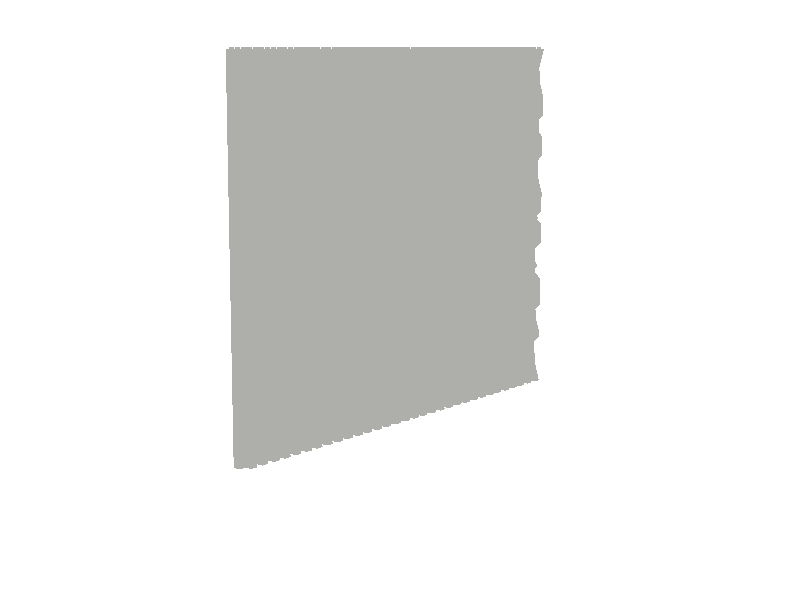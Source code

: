 #include "colors.inc"

#declare lc_Black = texture { pigment { rgb <0.019608, 0.074510, 0.113725> } finish { ambient 0.1 phong 0.2 phong_size 20 } }
#declare lc_Blue = texture { pigment { rgb <0.000000, 0.333333, 0.749020> } finish { ambient 0.1 phong 0.2 phong_size 20 } }
#declare lc_Green = texture { pigment { rgb <0.145098, 0.478431, 0.243137> } finish { ambient 0.1 phong 0.2 phong_size 20 } }
#declare lc_Dark_Turquoise = texture { pigment { rgb <0.000000, 0.513726, 0.560784> } finish { ambient 0.1 phong 0.2 phong_size 20 } }
#declare lc_Red = texture { pigment { rgb <0.788235, 0.101961, 0.035294> } finish { ambient 0.1 phong 0.2 phong_size 20 } }
#declare lc_Dark_Pink = texture { pigment { rgb <0.784314, 0.439216, 0.627451> } finish { ambient 0.1 phong 0.2 phong_size 20 } }
#declare lc_Brown = texture { pigment { rgb <0.345098, 0.223529, 0.152941> } finish { ambient 0.1 phong 0.2 phong_size 20 } }
#declare lc_Light_Gray = texture { pigment { rgb <0.607843, 0.631373, 0.615686> } finish { ambient 0.1 phong 0.2 phong_size 20 } }
#declare lc_Dark_Gray = texture { pigment { rgb <0.427451, 0.431373, 0.360784> } finish { ambient 0.1 phong 0.2 phong_size 20 } }
#declare lc_Light_Blue = texture { pigment { rgb <0.705882, 0.823529, 0.890196> } finish { ambient 0.1 phong 0.2 phong_size 20 } }
#declare lc_Bright_Green = texture { pigment { rgb <0.294118, 0.623529, 0.290196> } finish { ambient 0.1 phong 0.2 phong_size 20 } }
#declare lc_Light_Turquoise = texture { pigment { rgb <0.333333, 0.647059, 0.686275> } finish { ambient 0.1 phong 0.2 phong_size 20 } }
#declare lc_Salmon = texture { pigment { rgb <0.949020, 0.439216, 0.368627> } finish { ambient 0.1 phong 0.2 phong_size 20 } }
#declare lc_Pink = texture { pigment { rgb <0.988235, 0.592157, 0.674510> } finish { ambient 0.1 phong 0.2 phong_size 20 } }
#declare lc_Yellow = texture { pigment { rgb <0.949020, 0.803922, 0.215686> } finish { ambient 0.1 phong 0.2 phong_size 20 } }
#declare lc_White = texture { pigment { rgb <1.000000, 1.000000, 1.000000> } finish { ambient 0.1 phong 0.2 phong_size 20 } }
#declare lc_Light_Green = texture { pigment { rgb <0.760784, 0.854902, 0.721569> } finish { ambient 0.1 phong 0.2 phong_size 20 } }
#declare lc_Light_Yellow = texture { pigment { rgb <0.984314, 0.901961, 0.588235> } finish { ambient 0.1 phong 0.2 phong_size 20 } }
#declare lc_Tan = texture { pigment { rgb <0.894118, 0.803922, 0.619608> } finish { ambient 0.1 phong 0.2 phong_size 20 } }
#declare lc_Light_Violet = texture { pigment { rgb <0.788235, 0.792157, 0.886275> } finish { ambient 0.1 phong 0.2 phong_size 20 } }
#declare lc_Purple = texture { pigment { rgb <0.505882, 0.000000, 0.482353> } finish { ambient 0.1 phong 0.2 phong_size 20 } }
#declare lc_Dark_Blue_Violet = texture { pigment { rgb <0.125490, 0.196078, 0.690196> } finish { ambient 0.1 phong 0.2 phong_size 20 } }
#declare lc_Orange = texture { pigment { rgb <0.996078, 0.541176, 0.094118> } finish { ambient 0.1 phong 0.2 phong_size 20 } }
#declare lc_Magenta = texture { pigment { rgb <0.572549, 0.223529, 0.470588> } finish { ambient 0.1 phong 0.2 phong_size 20 } }
#declare lc_Lime = texture { pigment { rgb <0.733333, 0.913725, 0.043137> } finish { ambient 0.1 phong 0.2 phong_size 20 } }
#declare lc_Dark_Tan = texture { pigment { rgb <0.584314, 0.541176, 0.450980> } finish { ambient 0.1 phong 0.2 phong_size 20 } }
#declare lc_Bright_Pink = texture { pigment { rgb <0.894118, 0.678431, 0.784314> } finish { ambient 0.1 phong 0.2 phong_size 20 } }
#declare lc_Medium_Lavender = texture { pigment { rgb <0.674510, 0.470588, 0.729412> } finish { ambient 0.1 phong 0.2 phong_size 20 } }
#declare lc_Lavender = texture { pigment { rgb <0.882353, 0.835294, 0.929412> } finish { ambient 0.1 phong 0.2 phong_size 20 } }
#declare lc_Very_Light_Orange = texture { pigment { rgb <0.952941, 0.811765, 0.607843> } finish { ambient 0.1 phong 0.2 phong_size 20 } }
#declare lc_Light_Purple = texture { pigment { rgb <0.803922, 0.384314, 0.596078> } finish { ambient 0.1 phong 0.2 phong_size 20 } }
#declare lc_Reddish_Brown = texture { pigment { rgb <0.345098, 0.164706, 0.070588> } finish { ambient 0.1 phong 0.2 phong_size 20 } }
#declare lc_Light_Bluish_Gray = texture { pigment { rgb <0.627451, 0.647059, 0.662745> } finish { ambient 0.1 phong 0.2 phong_size 20 } }
#declare lc_Dark_Bluish_Gray = texture { pigment { rgb <0.423529, 0.431373, 0.407843> } finish { ambient 0.1 phong 0.2 phong_size 20 } }
#declare lc_Medium_Blue = texture { pigment { rgb <0.360784, 0.615686, 0.819608> } finish { ambient 0.1 phong 0.2 phong_size 20 } }
#declare lc_Medium_Green = texture { pigment { rgb <0.450980, 0.862745, 0.631373> } finish { ambient 0.1 phong 0.2 phong_size 20 } }
#declare lc_Light_Pink = texture { pigment { rgb <0.996078, 0.800000, 0.811765> } finish { ambient 0.1 phong 0.2 phong_size 20 } }
#declare lc_Light_Flesh = texture { pigment { rgb <0.964706, 0.843137, 0.701961> } finish { ambient 0.1 phong 0.2 phong_size 20 } }
#declare lc_Medium_Dark_Flesh = texture { pigment { rgb <0.800000, 0.439216, 0.164706> } finish { ambient 0.1 phong 0.2 phong_size 20 } }
#declare lc_Dark_Purple = texture { pigment { rgb <0.247059, 0.211765, 0.568627> } finish { ambient 0.1 phong 0.2 phong_size 20 } }
#declare lc_Dark_Flesh = texture { pigment { rgb <0.486275, 0.313726, 0.227451> } finish { ambient 0.1 phong 0.2 phong_size 20 } }
#declare lc_Blue_Violet = texture { pigment { rgb <0.298039, 0.380392, 0.858824> } finish { ambient 0.1 phong 0.2 phong_size 20 } }
#declare lc_Flesh = texture { pigment { rgb <0.815686, 0.568627, 0.407843> } finish { ambient 0.1 phong 0.2 phong_size 20 } }
#declare lc_Light_Salmon = texture { pigment { rgb <0.996078, 0.729412, 0.741176> } finish { ambient 0.1 phong 0.2 phong_size 20 } }
#declare lc_Violet = texture { pigment { rgb <0.262745, 0.329412, 0.639216> } finish { ambient 0.1 phong 0.2 phong_size 20 } }
#declare lc_Medium_Violet = texture { pigment { rgb <0.407843, 0.454902, 0.792157> } finish { ambient 0.1 phong 0.2 phong_size 20 } }
#declare lc_Medium_Lime = texture { pigment { rgb <0.780392, 0.823529, 0.235294> } finish { ambient 0.1 phong 0.2 phong_size 20 } }
#declare lc_Aqua = texture { pigment { rgb <0.701961, 0.843137, 0.819608> } finish { ambient 0.1 phong 0.2 phong_size 20 } }
#declare lc_Light_Lime = texture { pigment { rgb <0.850980, 0.894118, 0.654902> } finish { ambient 0.1 phong 0.2 phong_size 20 } }
#declare lc_Light_Orange = texture { pigment { rgb <0.976471, 0.729412, 0.380392> } finish { ambient 0.1 phong 0.2 phong_size 20 } }
#declare lc_Very_Light_Bluish_Gray = texture { pigment { rgb <0.901961, 0.890196, 0.878431> } finish { ambient 0.1 phong 0.2 phong_size 20 } }
#declare lc_Bright_Light_Orange = texture { pigment { rgb <0.972549, 0.733333, 0.239216> } finish { ambient 0.1 phong 0.2 phong_size 20 } }
#declare lc_Bright_Light_Blue = texture { pigment { rgb <0.525490, 0.756863, 0.882353> } finish { ambient 0.1 phong 0.2 phong_size 20 } }
#declare lc_Rust = texture { pigment { rgb <0.701961, 0.062745, 0.015686> } finish { ambient 0.1 phong 0.2 phong_size 20 } }
#declare lc_Bright_Light_Yellow = texture { pigment { rgb <1.000000, 0.941176, 0.227451> } finish { ambient 0.1 phong 0.2 phong_size 20 } }
#declare lc_Sky_Blue = texture { pigment { rgb <0.337255, 0.745098, 0.839216> } finish { ambient 0.1 phong 0.2 phong_size 20 } }
#declare lc_Dark_Blue = texture { pigment { rgb <0.050980, 0.196078, 0.356863> } finish { ambient 0.1 phong 0.2 phong_size 20 } }
#declare lc_Dark_Green = texture { pigment { rgb <0.094118, 0.274510, 0.196078> } finish { ambient 0.1 phong 0.2 phong_size 20 } }
#declare lc_Dark_Brown = texture { pigment { rgb <0.207843, 0.129412, 0.000000> } finish { ambient 0.1 phong 0.2 phong_size 20 } }
#declare lc_Maersk_Blue = texture { pigment { rgb <0.329412, 0.662745, 0.784314> } finish { ambient 0.1 phong 0.2 phong_size 20 } }
#declare lc_Dark_Red = texture { pigment { rgb <0.447059, 0.054902, 0.058824> } finish { ambient 0.1 phong 0.2 phong_size 20 } }
#declare lc_Dark_Azure = texture { pigment { rgb <0.078431, 0.596078, 0.843137> } finish { ambient 0.1 phong 0.2 phong_size 20 } }
#declare lc_Medium_Azure = texture { pigment { rgb <0.243137, 0.760784, 0.866667> } finish { ambient 0.1 phong 0.2 phong_size 20 } }
#declare lc_Light_Aqua = texture { pigment { rgb <0.741176, 0.862745, 0.847059> } finish { ambient 0.1 phong 0.2 phong_size 20 } }
#declare lc_Yellowish_Green = texture { pigment { rgb <0.874510, 0.933333, 0.647059> } finish { ambient 0.1 phong 0.2 phong_size 20 } }
#declare lc_Olive_Green = texture { pigment { rgb <0.607843, 0.603922, 0.352941> } finish { ambient 0.1 phong 0.2 phong_size 20 } }
#declare lc_Sand_Red = texture { pigment { rgb <0.839216, 0.458824, 0.447059> } finish { ambient 0.1 phong 0.2 phong_size 20 } }
#declare lc_Medium_Dark_Pink = texture { pigment { rgb <0.968627, 0.521569, 0.694118> } finish { ambient 0.1 phong 0.2 phong_size 20 } }
#declare lc_Earth_Orange = texture { pigment { rgb <0.980392, 0.611765, 0.109804> } finish { ambient 0.1 phong 0.2 phong_size 20 } }
#declare lc_Sand_Purple = texture { pigment { rgb <0.517647, 0.368627, 0.517647> } finish { ambient 0.1 phong 0.2 phong_size 20 } }
#declare lc_Sand_Green = texture { pigment { rgb <0.627451, 0.737255, 0.674510> } finish { ambient 0.1 phong 0.2 phong_size 20 } }
#declare lc_Sand_Blue = texture { pigment { rgb <0.349020, 0.443137, 0.517647> } finish { ambient 0.1 phong 0.2 phong_size 20 } }
#declare lc_Fabuland_Brown = texture { pigment { rgb <0.713726, 0.482353, 0.313726> } finish { ambient 0.1 phong 0.2 phong_size 20 } }
#declare lc_Medium_Orange = texture { pigment { rgb <1.000000, 0.654902, 0.043137> } finish { ambient 0.1 phong 0.2 phong_size 20 } }
#declare lc_Dark_Orange = texture { pigment { rgb <0.662745, 0.333333, 0.000000> } finish { ambient 0.1 phong 0.2 phong_size 20 } }
#declare lc_Very_Light_Gray = texture { pigment { rgb <0.901961, 0.890196, 0.854902> } finish { ambient 0.1 phong 0.2 phong_size 20 } }
#declare lc_Medium_Purple = texture { pigment { rgb <0.556863, 0.333333, 0.592157> } finish { ambient 0.1 phong 0.2 phong_size 20 } }
#declare lc_Flamingo_Pink = texture { pigment { rgb <1.000000, 0.580392, 0.760784> } finish { ambient 0.1 phong 0.2 phong_size 20 } }
#declare lc_Medium_Violet = texture { pigment { rgb <0.337255, 0.305882, 0.615686> } finish { ambient 0.1 phong 0.2 phong_size 20 } }
#declare lc_Dark_Nougat = texture { pigment { rgb <0.678431, 0.380392, 0.250980> } finish { ambient 0.1 phong 0.2 phong_size 20 } }
#declare lc_Trans_Clear = texture { pigment { rgb <0.988235, 0.988235, 0.988235> filter 0.9 } finish { ambient 0.3 diffuse 0.2 reflection 0.25 phong 0.3 phong_size 60 } }
#declare lc_Trans_Black = texture { pigment { rgb <0.388235, 0.372549, 0.321569> filter 0.9 } finish { ambient 0.3 diffuse 0.2 reflection 0.25 phong 0.3 phong_size 60 } }
#declare lc_Trans_Red = texture { pigment { rgb <0.788235, 0.101961, 0.035294> filter 0.9 } finish { ambient 0.3 diffuse 0.2 reflection 0.25 phong 0.3 phong_size 60 } }
#declare lc_Trans_Neon_Orange = texture { pigment { rgb <1.000000, 0.501961, 0.050980> filter 0.9 } finish { ambient 0.3 diffuse 0.2 reflection 0.25 phong 0.3 phong_size 60 } }
#declare lc_Trans_Orange = texture { pigment { rgb <0.941176, 0.560784, 0.109804> filter 0.9 } finish { ambient 0.3 diffuse 0.2 reflection 0.25 phong 0.3 phong_size 60 } }
#declare lc_Trans_Neon_Yellow = texture { pigment { rgb <0.854902, 0.690196, 0.000000> filter 0.9 } finish { ambient 0.3 diffuse 0.2 reflection 0.25 phong 0.3 phong_size 60 } }
#declare lc_Trans_Yellow = texture { pigment { rgb <0.960784, 0.803922, 0.184314> filter 0.9 } finish { ambient 0.3 diffuse 0.2 reflection 0.25 phong 0.3 phong_size 60 } }
#declare lc_Trans_Neon_Green = texture { pigment { rgb <0.752941, 1.000000, 0.000000> filter 0.9 } finish { ambient 0.3 diffuse 0.2 reflection 0.25 phong 0.3 phong_size 60 } }
#declare lc_Trans_Bright_Green = texture { pigment { rgb <0.337255, 0.901961, 0.274510> filter 0.9 } finish { ambient 0.3 diffuse 0.2 reflection 0.25 phong 0.3 phong_size 60 } }
#declare lc_Trans_Green = texture { pigment { rgb <0.137255, 0.470588, 0.254902> filter 0.9 } finish { ambient 0.3 diffuse 0.2 reflection 0.25 phong 0.3 phong_size 60 } }
#declare lc_Trans_Dark_Blue = texture { pigment { rgb <0.000000, 0.125490, 0.627451> filter 0.9 } finish { ambient 0.3 diffuse 0.2 reflection 0.25 phong 0.3 phong_size 60 } }
#declare lc_Trans_Medium_Blue = texture { pigment { rgb <0.333333, 0.603922, 0.717647> filter 0.9 } finish { ambient 0.3 diffuse 0.2 reflection 0.25 phong 0.3 phong_size 60 } }
#declare lc_Trans_Light_Blue = texture { pigment { rgb <0.682353, 0.913725, 0.937255> filter 0.9 } finish { ambient 0.3 diffuse 0.2 reflection 0.25 phong 0.3 phong_size 60 } }
#declare lc_Trans_Very_Light_Blue = texture { pigment { rgb <0.756863, 0.874510, 0.941176> filter 0.9 } finish { ambient 0.3 diffuse 0.2 reflection 0.25 phong 0.3 phong_size 60 } }
#declare lc_Trans_Light_Purple = texture { pigment { rgb <0.588235, 0.439216, 0.623529> filter 0.9 } finish { ambient 0.3 diffuse 0.2 reflection 0.25 phong 0.3 phong_size 60 } }
#declare lc_Trans_Purple = texture { pigment { rgb <0.647059, 0.647059, 0.796078> filter 0.9 } finish { ambient 0.3 diffuse 0.2 reflection 0.25 phong 0.3 phong_size 60 } }
#declare lc_Trans_Dark_Pink = texture { pigment { rgb <0.874510, 0.400000, 0.584314> filter 0.9 } finish { ambient 0.3 diffuse 0.2 reflection 0.25 phong 0.3 phong_size 60 } }
#declare lc_Trans_Pink = texture { pigment { rgb <0.988235, 0.592157, 0.674510> filter 0.9 } finish { ambient 0.3 diffuse 0.2 reflection 0.25 phong 0.3 phong_size 60 } }
#declare lc_Trans_Light_Green = texture { pigment { rgb <0.490196, 0.760784, 0.568627> filter 0.9 } finish { ambient 0.3 diffuse 0.2 reflection 0.25 phong 0.3 phong_size 60 } }
#declare lc_Trans_Fire_Yellow = texture { pigment { rgb <0.984314, 0.909804, 0.564706> filter 0.9 } finish { ambient 0.3 diffuse 0.2 reflection 0.25 phong 0.3 phong_size 60 } }
#declare lc_Trans_Light_Blue_Violet = texture { pigment { rgb <0.419608, 0.670588, 0.894118> filter 0.9 } finish { ambient 0.3 diffuse 0.2 reflection 0.25 phong 0.3 phong_size 60 } }
#declare lc_Trans_Bright_Light_Orange = texture { pigment { rgb <0.988235, 0.717647, 0.427451> filter 0.9 } finish { ambient 0.3 diffuse 0.2 reflection 0.25 phong 0.3 phong_size 60 } }
#declare lc_Chrome_Gold = texture { pigment { rgb <0.733333, 0.647059, 0.239216> } finish { ambient 0.1 phong 0.2 phong_size 20 } }
#declare lc_Chrome_Silver = texture { pigment { rgb <0.878431, 0.878431, 0.878431> } finish { ambient 0.1 phong 0.2 phong_size 20 } }
#declare lc_Chrome_Antique_Brass = texture { pigment { rgb <0.392157, 0.352941, 0.298039> } finish { ambient 0.1 phong 0.2 phong_size 20 } }
#declare lc_Chrome_Black = texture { pigment { rgb <0.105882, 0.164706, 0.203922> } finish { ambient 0.1 phong 0.2 phong_size 20 } }
#declare lc_Chrome_Blue = texture { pigment { rgb <0.423529, 0.588235, 0.749020> } finish { ambient 0.1 phong 0.2 phong_size 20 } }
#declare lc_Chrome_Green = texture { pigment { rgb <0.235294, 0.701961, 0.443137> } finish { ambient 0.1 phong 0.2 phong_size 20 } }
#declare lc_Chrome_Pink = texture { pigment { rgb <0.666667, 0.301961, 0.556863> } finish { ambient 0.1 phong 0.2 phong_size 20 } }
#declare lc_Pearl_White = texture { pigment { rgb <0.949020, 0.952941, 0.949020> } finish { ambient 0.1 phong 0.2 phong_size 20 } }
#declare lc_Pearl_Very_Light_Gray = texture { pigment { rgb <0.733333, 0.741176, 0.737255> } finish { ambient 0.1 phong 0.2 phong_size 20 } }
#declare lc_Pearl_Light_Gray = texture { pigment { rgb <0.611765, 0.639216, 0.658824> } finish { ambient 0.1 phong 0.2 phong_size 20 } }
#declare lc_Flat_Silver = texture { pigment { rgb <0.537255, 0.529412, 0.533333> } finish { ambient 0.1 phong 0.2 phong_size 20 } }
#declare lc_Pearl_Dark_Gray = texture { pigment { rgb <0.341176, 0.345098, 0.341176> } finish { ambient 0.1 phong 0.2 phong_size 20 } }
#declare lc_Metal_Blue = texture { pigment { rgb <0.337255, 0.466667, 0.729412> } finish { ambient 0.1 phong 0.2 phong_size 20 } }
#declare lc_Pearl_Light_Gold = texture { pigment { rgb <0.862745, 0.745098, 0.380392> } finish { ambient 0.1 phong 0.2 phong_size 20 } }
#declare lc_Pearl_Gold = texture { pigment { rgb <0.800000, 0.611765, 0.168627> } finish { ambient 0.1 phong 0.2 phong_size 20 } }
#declare lc_Flat_Dark_Gold = texture { pigment { rgb <0.705882, 0.533333, 0.243137> } finish { ambient 0.1 phong 0.2 phong_size 20 } }
#declare lc_Copper = texture { pigment { rgb <0.588235, 0.290196, 0.152941> } finish { ambient 0.1 phong 0.2 phong_size 20 } }
#declare lc_Reddish_Gold = texture { pigment { rgb <0.674510, 0.509804, 0.278431> } finish { ambient 0.1 phong 0.2 phong_size 20 } }
#declare lc_Metallic_Silver = texture { pigment { rgb <0.647059, 0.662745, 0.705882> } finish { ambient 0.1 phong 0.2 phong_size 20 } }
#declare lc_Metallic_Green = texture { pigment { rgb <0.537255, 0.607843, 0.372549> } finish { ambient 0.1 phong 0.2 phong_size 20 } }
#declare lc_Metallic_Gold = texture { pigment { rgb <0.858824, 0.674510, 0.203922> } finish { ambient 0.1 phong 0.2 phong_size 20 } }
#declare lc_Metallic_Black = texture { pigment { rgb <0.101961, 0.156863, 0.192157> } finish { ambient 0.1 phong 0.2 phong_size 20 } }
#declare lc_Metallic_Dark_Gray = texture { pigment { rgb <0.427451, 0.431373, 0.360784> } finish { ambient 0.1 phong 0.2 phong_size 20 } }
#declare lc_Metallic_Copper = texture { pigment { rgb <0.760784, 0.498039, 0.325490> } finish { ambient 0.1 phong 0.2 phong_size 20 } }
#declare lc_Milky_White = texture { pigment { rgb <1.000000, 1.000000, 1.000000> filter 0.9 } finish { ambient 0.3 diffuse 0.2 reflection 0.25 phong 0.3 phong_size 60 } }
#declare lc_Glow_In_Dark_Opaque = texture { pigment { rgb <0.878431, 1.000000, 0.690196> filter 0.9 } finish { ambient 0.3 diffuse 0.2 reflection 0.25 phong 0.3 phong_size 60 } }
#declare lc_Glow_In_Dark_Trans = texture { pigment { rgb <0.741176, 0.776471, 0.678431> filter 0.9 } finish { ambient 0.3 diffuse 0.2 reflection 0.25 phong 0.3 phong_size 60 } }
#declare lc_Glow_In_Dark_White = texture { pigment { rgb <0.960784, 0.952941, 0.843137> filter 0.9 } finish { ambient 0.3 diffuse 0.2 reflection 0.25 phong 0.3 phong_size 60 } }
#declare lc_Glitter_Trans_Dark_Pink = texture { pigment { rgb <0.874510, 0.400000, 0.584314> filter 0.9 } finish { ambient 0.3 diffuse 0.2 reflection 0.25 phong 0.3 phong_size 60 } }
#declare lc_Glitter_Trans_Clear = texture { pigment { rgb <1.000000, 1.000000, 1.000000> filter 0.9 } finish { ambient 0.3 diffuse 0.2 reflection 0.25 phong 0.3 phong_size 60 } }
#declare lc_Glitter_Trans_Purple = texture { pigment { rgb <0.392157, 0.000000, 0.380392> filter 0.9 } finish { ambient 0.3 diffuse 0.2 reflection 0.25 phong 0.3 phong_size 60 } }
#declare lc_Glitter_Trans_Light_Blue = texture { pigment { rgb <0.682353, 0.913725, 0.937255> filter 0.9 } finish { ambient 0.3 diffuse 0.2 reflection 0.25 phong 0.3 phong_size 60 } }
#declare lc_Glitter_Trans_Neon_Green = texture { pigment { rgb <0.752941, 1.000000, 0.000000> filter 0.9 } finish { ambient 0.3 diffuse 0.2 reflection 0.25 phong 0.3 phong_size 60 } }
#declare lc_Speckle_Black_Silver = texture { pigment { rgb <0.000000, 0.000000, 0.000000> } finish { ambient 0.1 phong 0.2 phong_size 20 } }
#declare lc_Speckle_Black_Gold = texture { pigment { rgb <0.000000, 0.000000, 0.000000> } finish { ambient 0.1 phong 0.2 phong_size 20 } }
#declare lc_Speckle_Black_Copper = texture { pigment { rgb <0.000000, 0.000000, 0.000000> } finish { ambient 0.1 phong 0.2 phong_size 20 } }
#declare lc_Speckle_Dark_Bluish_Gray_Silver = texture { pigment { rgb <0.388235, 0.372549, 0.380392> } finish { ambient 0.1 phong 0.2 phong_size 20 } }
#declare lc_Rubber_Yellow = texture { pigment { rgb <0.960784, 0.803922, 0.184314> } finish { ambient 0.1 phong 0.2 phong_size 20 } }
#declare lc_Rubber_Trans_Yellow = texture { pigment { rgb <0.792157, 0.690196, 0.000000> filter 0.9 } finish { ambient 0.3 diffuse 0.2 reflection 0.25 phong 0.3 phong_size 60 } }
#declare lc_Rubber_Trans_Clear = texture { pigment { rgb <1.000000, 1.000000, 1.000000> filter 0.9 } finish { ambient 0.3 diffuse 0.2 reflection 0.25 phong 0.3 phong_size 60 } }
#declare lc_Rubber_Black = texture { pigment { rgb <0.129412, 0.129412, 0.129412> } finish { ambient 0.1 phong 0.2 phong_size 20 } }
#declare lc_Rubber_Blue = texture { pigment { rgb <0.000000, 0.200000, 0.698039> } finish { ambient 0.1 phong 0.2 phong_size 20 } }
#declare lc_Rubber_Red = texture { pigment { rgb <0.768627, 0.000000, 0.149020> } finish { ambient 0.1 phong 0.2 phong_size 20 } }
#declare lc_Rubber_Orange = texture { pigment { rgb <0.815686, 0.400000, 0.062745> } finish { ambient 0.1 phong 0.2 phong_size 20 } }
#declare lc_Rubber_Light_Gray = texture { pigment { rgb <0.756863, 0.760784, 0.756863> } finish { ambient 0.1 phong 0.2 phong_size 20 } }
#declare lc_Rubber_Dark_Blue = texture { pigment { rgb <0.000000, 0.113725, 0.407843> } finish { ambient 0.1 phong 0.2 phong_size 20 } }
#declare lc_Rubber_Purple = texture { pigment { rgb <0.505882, 0.000000, 0.482353> } finish { ambient 0.1 phong 0.2 phong_size 20 } }
#declare lc_Rubber_Lime = texture { pigment { rgb <0.843137, 0.941176, 0.000000> } finish { ambient 0.1 phong 0.2 phong_size 20 } }
#declare lc_Rubber_Light_Bluish_Gray = texture { pigment { rgb <0.639216, 0.635294, 0.643137> } finish { ambient 0.1 phong 0.2 phong_size 20 } }
#declare lc_Rubber_Flat_Silver = texture { pigment { rgb <0.537255, 0.529412, 0.533333> } finish { ambient 0.1 phong 0.2 phong_size 20 } }
#declare lc_Rubber_White = texture { pigment { rgb <0.980392, 0.980392, 0.980392> } finish { ambient 0.1 phong 0.2 phong_size 20 } }
#declare lc_Trans_Black_IR_Lens = texture { pigment { rgb <0.000000, 0.000000, 0.000000> filter 0.9 } finish { ambient 0.3 diffuse 0.2 reflection 0.25 phong 0.3 phong_size 60 } }
#declare lc_Magnet = texture { pigment { rgb <0.396078, 0.403922, 0.380392> } finish { ambient 0.1 phong 0.2 phong_size 20 } }
#declare lc_Electric_Contact_Alloy = texture { pigment { rgb <0.815686, 0.815686, 0.815686> } finish { ambient 0.1 phong 0.2 phong_size 20 } }
#declare lc_Electric_Contact_Copper = texture { pigment { rgb <0.682353, 0.478431, 0.349020> } finish { ambient 0.1 phong 0.2 phong_size 20 } }
#declare lc_Main_Colour = texture { pigment { rgb <1.000000, 1.000000, 0.501961> } finish { ambient 0.1 phong 0.2 phong_size 20 } }
#declare lc_Edge_Colour = texture { pigment { rgb <0.498039, 0.498039, 0.498039> } finish { ambient 0.1 phong 0.2 phong_size 20 } }

#declare lc_3005 = union {
 mesh {
  triangle { <0.24, -0.24, -0.16>, <0.24, 0.24, -0.16>, <-0.24, 0.24, -0.16> }
  triangle { <-0.24, 0.24, -0.16>, <-0.24, -0.24, -0.16>, <0.24, -0.24, -0.16> }
  triangle { <-0.24, -0.24, -0.96>, <-0.24, -0.24, -0.16>, <-0.24, 0.24, -0.16> }
  triangle { <-0.24, 0.24, -0.16>, <-0.24, 0.24, -0.96>, <-0.24, -0.24, -0.96> }
  triangle { <-0.24, 0.24, -0.96>, <-0.24, 0.24, -0.16>, <0.24, 0.24, -0.16> }
  triangle { <0.24, 0.24, -0.16>, <0.24, 0.24, -0.96>, <-0.24, 0.24, -0.96> }
  triangle { <0.24, 0.24, -0.96>, <0.24, 0.24, -0.16>, <0.24, -0.24, -0.16> }
  triangle { <0.24, -0.24, -0.16>, <0.24, -0.24, -0.96>, <0.24, 0.24, -0.96> }
  triangle { <0.24, -0.24, -0.96>, <0.24, -0.24, -0.16>, <-0.24, -0.24, -0.16> }
  triangle { <-0.24, -0.24, -0.16>, <-0.24, -0.24, -0.96>, <0.24, -0.24, -0.96> }
  triangle { <-0.24, 0.24, -0.96>, <-0.40, 0.40, -0.96>, <-0.40, -0.40, -0.96> }
  triangle { <-0.40, -0.40, -0.96>, <-0.24, -0.24, -0.96>, <-0.24, 0.24, -0.96> }
  triangle { <0.24, 0.24, -0.96>, <0.40, 0.40, -0.96>, <-0.40, 0.40, -0.96> }
  triangle { <-0.40, 0.40, -0.96>, <-0.24, 0.24, -0.96>, <0.24, 0.24, -0.96> }
  triangle { <0.24, -0.24, -0.96>, <0.40, -0.40, -0.96>, <0.40, 0.40, -0.96> }
  triangle { <0.40, 0.40, -0.96>, <0.24, 0.24, -0.96>, <0.24, -0.24, -0.96> }
  triangle { <-0.24, -0.24, -0.96>, <-0.40, -0.40, -0.96>, <0.40, -0.40, -0.96> }
  triangle { <0.40, -0.40, -0.96>, <0.24, -0.24, -0.96>, <-0.24, -0.24, -0.96> }
  triangle { <-0.40, 0.40, -0.00>, <0.40, 0.40, -0.00>, <0.40, -0.40, -0.00> }
  triangle { <0.40, -0.40, -0.00>, <-0.40, -0.40, -0.00>, <-0.40, 0.40, -0.00> }
  triangle { <-0.40, 0.40, -0.00>, <-0.40, -0.40, -0.00>, <-0.40, -0.40, -0.96> }
  triangle { <-0.40, -0.40, -0.96>, <-0.40, 0.40, -0.96>, <-0.40, 0.40, -0.00> }
  triangle { <0.40, 0.40, -0.00>, <-0.40, 0.40, -0.00>, <-0.40, 0.40, -0.96> }
  triangle { <-0.40, 0.40, -0.96>, <0.40, 0.40, -0.96>, <0.40, 0.40, -0.00> }
  triangle { <0.40, -0.40, -0.00>, <0.40, 0.40, -0.00>, <0.40, 0.40, -0.96> }
  triangle { <0.40, 0.40, -0.96>, <0.40, -0.40, -0.96>, <0.40, -0.40, -0.00> }
  triangle { <-0.40, -0.40, -0.00>, <0.40, -0.40, -0.00>, <0.40, -0.40, -0.96> }
  triangle { <0.40, -0.40, -0.96>, <-0.40, -0.40, -0.96>, <-0.40, -0.40, -0.00> }
  triangle { <-0.00, -0.24, 0.16>, <-0.00, -0.24, -0.00>, <-0.09, -0.22, -0.00> }
  triangle { <-0.09, -0.22, -0.00>, <-0.09, -0.22, 0.16>, <-0.00, -0.24, 0.16> }
  triangle { <-0.09, -0.22, 0.16>, <-0.09, -0.22, -0.00>, <-0.17, -0.17, -0.00> }
  triangle { <-0.17, -0.17, -0.00>, <-0.17, -0.17, 0.16>, <-0.09, -0.22, 0.16> }
  triangle { <-0.17, -0.17, 0.16>, <-0.17, -0.17, -0.00>, <-0.22, -0.09, -0.00> }
  triangle { <-0.22, -0.09, -0.00>, <-0.22, -0.09, 0.16>, <-0.17, -0.17, 0.16> }
  triangle { <-0.22, -0.09, 0.16>, <-0.22, -0.09, -0.00>, <-0.24, -0.00, -0.00> }
  triangle { <-0.24, -0.00, -0.00>, <-0.24, -0.00, 0.16>, <-0.22, -0.09, 0.16> }
  triangle { <-0.24, -0.00, 0.16>, <-0.24, -0.00, -0.00>, <-0.22, 0.09, -0.00> }
  triangle { <-0.22, 0.09, -0.00>, <-0.22, 0.09, 0.16>, <-0.24, -0.00, 0.16> }
  triangle { <-0.22, 0.09, 0.16>, <-0.22, 0.09, -0.00>, <-0.17, 0.17, -0.00> }
  triangle { <-0.17, 0.17, -0.00>, <-0.17, 0.17, 0.16>, <-0.22, 0.09, 0.16> }
  triangle { <-0.17, 0.17, 0.16>, <-0.17, 0.17, -0.00>, <-0.09, 0.22, -0.00> }
  triangle { <-0.09, 0.22, -0.00>, <-0.09, 0.22, 0.16>, <-0.17, 0.17, 0.16> }
  triangle { <-0.09, 0.22, 0.16>, <-0.09, 0.22, -0.00>, <-0.00, 0.24, -0.00> }
  triangle { <-0.00, 0.24, -0.00>, <-0.00, 0.24, 0.16>, <-0.09, 0.22, 0.16> }
  triangle { <-0.00, 0.24, 0.16>, <-0.00, 0.24, -0.00>, <0.09, 0.22, -0.00> }
  triangle { <0.09, 0.22, -0.00>, <0.09, 0.22, 0.16>, <-0.00, 0.24, 0.16> }
  triangle { <0.09, 0.22, 0.16>, <0.09, 0.22, -0.00>, <0.17, 0.17, -0.00> }
  triangle { <0.17, 0.17, -0.00>, <0.17, 0.17, 0.16>, <0.09, 0.22, 0.16> }
  triangle { <0.17, 0.17, 0.16>, <0.17, 0.17, -0.00>, <0.22, 0.09, -0.00> }
  triangle { <0.22, 0.09, -0.00>, <0.22, 0.09, 0.16>, <0.17, 0.17, 0.16> }
  triangle { <0.22, 0.09, 0.16>, <0.22, 0.09, -0.00>, <0.24, -0.00, -0.00> }
  triangle { <0.24, -0.00, -0.00>, <0.24, -0.00, 0.16>, <0.22, 0.09, 0.16> }
  triangle { <0.24, -0.00, 0.16>, <0.24, -0.00, -0.00>, <0.22, -0.09, -0.00> }
  triangle { <0.22, -0.09, -0.00>, <0.22, -0.09, 0.16>, <0.24, -0.00, 0.16> }
  triangle { <0.22, -0.09, 0.16>, <0.22, -0.09, -0.00>, <0.17, -0.17, -0.00> }
  triangle { <0.17, -0.17, -0.00>, <0.17, -0.17, 0.16>, <0.22, -0.09, 0.16> }
  triangle { <0.17, -0.17, 0.16>, <0.17, -0.17, -0.00>, <0.09, -0.22, -0.00> }
  triangle { <0.09, -0.22, -0.00>, <0.09, -0.22, 0.16>, <0.17, -0.17, 0.16> }
  triangle { <0.09, -0.22, 0.16>, <0.09, -0.22, -0.00>, <-0.00, -0.24, -0.00> }
  triangle { <-0.00, -0.24, -0.00>, <-0.00, -0.24, 0.16>, <0.09, -0.22, 0.16> }
  triangle { <-0.00, -0.00, 0.16>, <-0.00, -0.24, 0.16>, <-0.09, -0.22, 0.16> }
  triangle { <-0.00, -0.00, 0.16>, <-0.09, -0.22, 0.16>, <-0.17, -0.17, 0.16> }
  triangle { <-0.00, -0.00, 0.16>, <-0.17, -0.17, 0.16>, <-0.22, -0.09, 0.16> }
  triangle { <-0.00, -0.00, 0.16>, <-0.22, -0.09, 0.16>, <-0.24, -0.00, 0.16> }
  triangle { <-0.00, -0.00, 0.16>, <-0.24, -0.00, 0.16>, <-0.22, 0.09, 0.16> }
  triangle { <-0.00, -0.00, 0.16>, <-0.22, 0.09, 0.16>, <-0.17, 0.17, 0.16> }
  triangle { <-0.00, -0.00, 0.16>, <-0.17, 0.17, 0.16>, <-0.09, 0.22, 0.16> }
  triangle { <-0.00, -0.00, 0.16>, <-0.09, 0.22, 0.16>, <-0.00, 0.24, 0.16> }
  triangle { <-0.00, -0.00, 0.16>, <-0.00, 0.24, 0.16>, <0.09, 0.22, 0.16> }
  triangle { <-0.00, -0.00, 0.16>, <0.09, 0.22, 0.16>, <0.17, 0.17, 0.16> }
  triangle { <-0.00, -0.00, 0.16>, <0.17, 0.17, 0.16>, <0.22, 0.09, 0.16> }
  triangle { <-0.00, -0.00, 0.16>, <0.22, 0.09, 0.16>, <0.24, -0.00, 0.16> }
  triangle { <-0.00, -0.00, 0.16>, <0.24, -0.00, 0.16>, <0.22, -0.09, 0.16> }
  triangle { <-0.00, -0.00, 0.16>, <0.22, -0.09, 0.16>, <0.17, -0.17, 0.16> }
  triangle { <-0.00, -0.00, 0.16>, <0.17, -0.17, 0.16>, <0.09, -0.22, 0.16> }
  triangle { <-0.00, -0.00, 0.16>, <0.09, -0.22, 0.16>, <-0.00, -0.24, 0.16> }
 }
}

#declare lc_3005_clear = lc_3005

#declare lc_3040 = union {
 mesh {
  triangle { <0.34, -0.15, -0.96>, <0.40, -0.16, -0.96>, <0.40, -0.00, -0.96> }
  triangle { <0.29, -0.11, -0.96>, <0.34, -0.15, -0.96>, <0.40, -0.00, -0.96> }
  triangle { <0.25, -0.06, -0.96>, <0.29, -0.11, -0.96>, <0.40, -0.00, -0.96> }
  triangle { <0.24, -0.00, -0.96>, <0.25, -0.06, -0.96>, <0.40, -0.00, -0.96> }
  triangle { <0.25, 0.06, -0.96>, <0.24, -0.00, -0.96>, <0.40, -0.00, -0.96> }
  triangle { <0.29, 0.11, -0.96>, <0.25, 0.06, -0.96>, <0.40, -0.00, -0.96> }
  triangle { <0.34, 0.15, -0.96>, <0.29, 0.11, -0.96>, <0.40, -0.00, -0.96> }
  triangle { <0.40, 0.16, -0.96>, <0.34, 0.15, -0.96>, <0.40, -0.00, -0.96> }
  triangle { <0.46, 0.15, -0.96>, <0.40, 0.16, -0.96>, <0.40, -0.00, -0.96> }
  triangle { <0.51, 0.11, -0.96>, <0.46, 0.15, -0.96>, <0.40, -0.00, -0.96> }
  triangle { <0.55, 0.06, -0.96>, <0.51, 0.11, -0.96>, <0.40, -0.00, -0.96> }
  triangle { <0.56, -0.00, -0.96>, <0.55, 0.06, -0.96>, <0.40, -0.00, -0.96> }
  triangle { <0.55, -0.06, -0.96>, <0.56, -0.00, -0.96>, <0.40, -0.00, -0.96> }
  triangle { <0.51, -0.11, -0.96>, <0.55, -0.06, -0.96>, <0.40, -0.00, -0.96> }
  triangle { <0.46, -0.15, -0.96>, <0.51, -0.11, -0.96>, <0.40, -0.00, -0.96> }
  triangle { <0.40, -0.16, -0.96>, <0.46, -0.15, -0.96>, <0.40, -0.00, -0.96> }
  triangle { <0.40, -0.16, -0.80>, <0.40, -0.16, -0.96>, <0.34, -0.15, -0.96> }
  triangle { <0.34, -0.15, -0.96>, <0.34, -0.15, -0.80>, <0.40, -0.16, -0.80> }
  triangle { <0.34, -0.15, -0.80>, <0.34, -0.15, -0.96>, <0.29, -0.11, -0.96> }
  triangle { <0.29, -0.11, -0.96>, <0.29, -0.11, -0.80>, <0.34, -0.15, -0.80> }
  triangle { <0.29, -0.11, -0.80>, <0.29, -0.11, -0.96>, <0.25, -0.06, -0.96> }
  triangle { <0.25, -0.06, -0.96>, <0.25, -0.06, -0.80>, <0.29, -0.11, -0.80> }
  triangle { <0.25, -0.06, -0.80>, <0.25, -0.06, -0.96>, <0.24, -0.00, -0.96> }
  triangle { <0.24, -0.00, -0.96>, <0.24, -0.00, -0.80>, <0.25, -0.06, -0.80> }
  triangle { <0.24, -0.00, -0.80>, <0.24, -0.00, -0.96>, <0.25, 0.06, -0.96> }
  triangle { <0.25, 0.06, -0.96>, <0.25, 0.06, -0.80>, <0.24, -0.00, -0.80> }
  triangle { <0.25, 0.06, -0.80>, <0.25, 0.06, -0.96>, <0.29, 0.11, -0.96> }
  triangle { <0.29, 0.11, -0.96>, <0.29, 0.11, -0.80>, <0.25, 0.06, -0.80> }
  triangle { <0.29, 0.11, -0.80>, <0.29, 0.11, -0.96>, <0.34, 0.15, -0.96> }
  triangle { <0.34, 0.15, -0.96>, <0.34, 0.15, -0.80>, <0.29, 0.11, -0.80> }
  triangle { <0.34, 0.15, -0.80>, <0.34, 0.15, -0.96>, <0.40, 0.16, -0.96> }
  triangle { <0.40, 0.16, -0.96>, <0.40, 0.16, -0.80>, <0.34, 0.15, -0.80> }
  triangle { <0.40, 0.16, -0.80>, <0.40, 0.16, -0.96>, <0.46, 0.15, -0.96> }
  triangle { <0.46, 0.15, -0.96>, <0.46, 0.15, -0.80>, <0.40, 0.16, -0.80> }
  triangle { <0.46, 0.15, -0.80>, <0.46, 0.15, -0.96>, <0.51, 0.11, -0.96> }
  triangle { <0.51, 0.11, -0.96>, <0.51, 0.11, -0.80>, <0.46, 0.15, -0.80> }
  triangle { <0.51, 0.11, -0.80>, <0.51, 0.11, -0.96>, <0.55, 0.06, -0.96> }
  triangle { <0.55, 0.06, -0.96>, <0.55, 0.06, -0.80>, <0.51, 0.11, -0.80> }
  triangle { <0.55, 0.06, -0.80>, <0.55, 0.06, -0.96>, <0.56, -0.00, -0.96> }
  triangle { <0.56, -0.00, -0.96>, <0.56, -0.00, -0.80>, <0.55, 0.06, -0.80> }
  triangle { <0.56, -0.00, -0.80>, <0.56, -0.00, -0.96>, <0.55, -0.06, -0.96> }
  triangle { <0.55, -0.06, -0.96>, <0.55, -0.06, -0.80>, <0.56, -0.00, -0.80> }
  triangle { <0.55, -0.06, -0.80>, <0.55, -0.06, -0.96>, <0.51, -0.11, -0.96> }
  triangle { <0.51, -0.11, -0.96>, <0.51, -0.11, -0.80>, <0.55, -0.06, -0.80> }
  triangle { <0.51, -0.11, -0.80>, <0.51, -0.11, -0.96>, <0.46, -0.15, -0.96> }
  triangle { <0.46, -0.15, -0.96>, <0.46, -0.15, -0.80>, <0.51, -0.11, -0.80> }
  triangle { <0.46, -0.15, -0.80>, <0.46, -0.15, -0.96>, <0.40, -0.16, -0.96> }
  triangle { <0.40, -0.16, -0.96>, <0.40, -0.16, -0.80>, <0.46, -0.15, -0.80> }
  triangle { <0.56, -0.00, -0.32>, <0.55, -0.06, -0.32>, <0.55, -0.06, -0.31> }
  triangle { <0.55, -0.06, -0.31>, <0.55, -0.06, -0.32>, <0.51, -0.11, -0.32> }
  triangle { <0.51, -0.11, -0.32>, <0.51, -0.11, -0.27>, <0.55, -0.06, -0.31> }
  triangle { <0.51, -0.11, -0.27>, <0.51, -0.11, -0.32>, <0.46, -0.15, -0.32> }
  triangle { <0.46, -0.15, -0.32>, <0.46, -0.15, -0.22>, <0.51, -0.11, -0.27> }
  triangle { <0.46, -0.15, -0.22>, <0.46, -0.15, -0.32>, <0.40, -0.16, -0.32> }
  triangle { <0.40, -0.16, -0.32>, <0.40, -0.16, -0.16>, <0.46, -0.15, -0.22> }
  triangle { <0.55, 0.06, -0.31>, <0.55, 0.06, -0.32>, <0.56, -0.00, -0.32> }
  triangle { <0.51, 0.11, -0.32>, <0.55, 0.06, -0.32>, <0.55, 0.06, -0.31> }
  triangle { <0.55, 0.06, -0.31>, <0.51, 0.11, -0.27>, <0.51, 0.11, -0.32> }
  triangle { <0.46, 0.15, -0.32>, <0.51, 0.11, -0.32>, <0.51, 0.11, -0.27> }
  triangle { <0.51, 0.11, -0.27>, <0.46, 0.15, -0.22>, <0.46, 0.15, -0.32> }
  triangle { <0.40, 0.16, -0.32>, <0.46, 0.15, -0.32>, <0.46, 0.15, -0.22> }
  triangle { <0.46, 0.15, -0.22>, <0.40, 0.16, -0.16>, <0.40, 0.16, -0.32> }
  triangle { <0.40, -0.16, -0.16>, <0.40, -0.16, -0.80>, <0.34, -0.15, -0.80> }
  triangle { <0.34, -0.15, -0.80>, <0.34, -0.15, -0.16>, <0.40, -0.16, -0.16> }
  triangle { <0.34, -0.15, -0.16>, <0.34, -0.15, -0.80>, <0.29, -0.11, -0.80> }
  triangle { <0.29, -0.11, -0.80>, <0.29, -0.11, -0.16>, <0.34, -0.15, -0.16> }
  triangle { <0.29, -0.11, -0.16>, <0.29, -0.11, -0.80>, <0.25, -0.06, -0.80> }
  triangle { <0.25, -0.06, -0.80>, <0.25, -0.06, -0.16>, <0.29, -0.11, -0.16> }
  triangle { <0.25, -0.06, -0.16>, <0.25, -0.06, -0.80>, <0.24, -0.00, -0.80> }
  triangle { <0.24, -0.00, -0.80>, <0.24, -0.00, -0.16>, <0.25, -0.06, -0.16> }
  triangle { <0.24, -0.00, -0.16>, <0.24, -0.00, -0.80>, <0.25, 0.06, -0.80> }
  triangle { <0.25, 0.06, -0.80>, <0.25, 0.06, -0.16>, <0.24, -0.00, -0.16> }
  triangle { <0.25, 0.06, -0.16>, <0.25, 0.06, -0.80>, <0.29, 0.11, -0.80> }
  triangle { <0.29, 0.11, -0.80>, <0.29, 0.11, -0.16>, <0.25, 0.06, -0.16> }
  triangle { <0.29, 0.11, -0.16>, <0.29, 0.11, -0.80>, <0.34, 0.15, -0.80> }
  triangle { <0.34, 0.15, -0.80>, <0.34, 0.15, -0.16>, <0.29, 0.11, -0.16> }
  triangle { <0.34, 0.15, -0.16>, <0.34, 0.15, -0.80>, <0.40, 0.16, -0.80> }
  triangle { <0.40, 0.16, -0.80>, <0.40, 0.16, -0.16>, <0.34, 0.15, -0.16> }
  triangle { <0.46, -0.15, -0.80>, <0.40, -0.16, -0.80>, <0.40, -0.16, -0.32> }
  triangle { <0.40, -0.16, -0.32>, <0.46, -0.15, -0.32>, <0.46, -0.15, -0.80> }
  triangle { <0.51, -0.11, -0.80>, <0.46, -0.15, -0.80>, <0.46, -0.15, -0.32> }
  triangle { <0.46, -0.15, -0.32>, <0.51, -0.11, -0.32>, <0.51, -0.11, -0.80> }
  triangle { <0.55, -0.06, -0.80>, <0.51, -0.11, -0.80>, <0.51, -0.11, -0.32> }
  triangle { <0.51, -0.11, -0.32>, <0.55, -0.06, -0.32>, <0.55, -0.06, -0.80> }
  triangle { <0.56, -0.00, -0.80>, <0.55, -0.06, -0.80>, <0.55, -0.06, -0.32> }
  triangle { <0.55, -0.06, -0.32>, <0.56, -0.00, -0.32>, <0.56, -0.00, -0.80> }
  triangle { <0.55, 0.06, -0.80>, <0.56, -0.00, -0.80>, <0.56, -0.00, -0.32> }
  triangle { <0.56, -0.00, -0.32>, <0.55, 0.06, -0.32>, <0.55, 0.06, -0.80> }
  triangle { <0.51, 0.11, -0.80>, <0.55, 0.06, -0.80>, <0.55, 0.06, -0.32> }
  triangle { <0.55, 0.06, -0.32>, <0.51, 0.11, -0.32>, <0.51, 0.11, -0.80> }
  triangle { <0.46, 0.15, -0.80>, <0.51, 0.11, -0.80>, <0.51, 0.11, -0.32> }
  triangle { <0.51, 0.11, -0.32>, <0.46, 0.15, -0.32>, <0.46, 0.15, -0.80> }
  triangle { <0.40, 0.16, -0.80>, <0.46, 0.15, -0.80>, <0.46, 0.15, -0.32> }
  triangle { <0.46, 0.15, -0.32>, <0.40, 0.16, -0.32>, <0.40, 0.16, -0.80> }
  triangle { <-0.24, 0.24, -0.96>, <-0.40, 0.40, -0.96>, <-0.40, -0.40, -0.96> }
  triangle { <-0.40, -0.40, -0.96>, <-0.24, -0.24, -0.96>, <-0.24, 0.24, -0.96> }
  triangle { <1.04, 0.24, -0.96>, <1.20, 0.40, -0.96>, <-0.40, 0.40, -0.96> }
  triangle { <-0.40, 0.40, -0.96>, <-0.24, 0.24, -0.96>, <1.04, 0.24, -0.96> }
  triangle { <1.04, -0.24, -0.96>, <1.20, -0.40, -0.96>, <1.20, 0.40, -0.96> }
  triangle { <1.20, 0.40, -0.96>, <1.04, 0.24, -0.96>, <1.04, -0.24, -0.96> }
  triangle { <-0.24, -0.24, -0.96>, <-0.40, -0.40, -0.96>, <1.20, -0.40, -0.96> }
  triangle { <1.20, -0.40, -0.96>, <1.04, -0.24, -0.96>, <-0.24, -0.24, -0.96> }
  triangle { <0.40, 0.24, -0.16>, <-0.24, 0.24, -0.16>, <-0.24, -0.24, -0.16> }
  triangle { <-0.24, -0.24, -0.16>, <0.40, -0.24, -0.16>, <0.40, 0.24, -0.16> }
  triangle { <-0.40, 0.40, -0.00>, <0.40, 0.40, -0.00>, <0.40, -0.40, -0.00> }
  triangle { <0.40, -0.40, -0.00>, <-0.40, -0.40, -0.00>, <-0.40, 0.40, -0.00> }
  triangle { <-0.40, -0.40, -0.00>, <-0.40, -0.40, -0.96>, <-0.40, 0.40, -0.96> }
  triangle { <-0.40, 0.40, -0.96>, <-0.40, 0.40, -0.00>, <-0.40, -0.40, -0.00> }
  triangle { <-0.24, 0.24, -0.16>, <-0.24, 0.24, -0.96>, <-0.24, -0.24, -0.96> }
  triangle { <-0.24, -0.24, -0.96>, <-0.24, -0.24, -0.16>, <-0.24, 0.24, -0.16> }
  triangle { <1.04, 0.24, -0.96>, <1.04, 0.24, -0.80>, <1.04, -0.24, -0.80> }
  triangle { <1.04, -0.24, -0.80>, <1.04, -0.24, -0.96>, <1.04, 0.24, -0.96> }
  triangle { <1.20, 0.40, -0.80>, <1.20, 0.40, -0.96>, <1.20, -0.40, -0.96> }
  triangle { <1.20, -0.40, -0.96>, <1.20, -0.40, -0.80>, <1.20, 0.40, -0.80> }
  triangle { <1.20, -0.40, -0.80>, <1.20, -0.40, -0.96>, <-0.40, -0.40, -0.96> }
  triangle { <-0.40, -0.40, -0.96>, <-0.40, -0.40, -0.00>, <1.20, -0.40, -0.80> }
  triangle { <-0.40, -0.40, -0.00>, <0.40, -0.40, -0.00>, <1.20, -0.40, -0.80> }
  triangle { <-0.24, -0.24, -0.96>, <1.04, -0.24, -0.96>, <1.04, -0.24, -0.80> }
  triangle { <1.04, -0.24, -0.80>, <-0.24, -0.24, -0.16>, <-0.24, -0.24, -0.96> }
  triangle { <1.04, -0.24, -0.80>, <0.40, -0.24, -0.16>, <-0.24, -0.24, -0.16> }
  triangle { <1.04, 0.24, -0.80>, <1.04, 0.24, -0.96>, <-0.24, 0.24, -0.96> }
  triangle { <-0.24, 0.24, -0.96>, <-0.24, 0.24, -0.16>, <1.04, 0.24, -0.80> }
  triangle { <-0.24, 0.24, -0.16>, <0.40, 0.24, -0.16>, <1.04, 0.24, -0.80> }
  triangle { <-0.40, 0.40, -0.96>, <1.20, 0.40, -0.96>, <1.20, 0.40, -0.80> }
  triangle { <1.20, 0.40, -0.80>, <-0.40, 0.40, -0.00>, <-0.40, 0.40, -0.96> }
  triangle { <1.20, 0.40, -0.80>, <0.40, 0.40, -0.00>, <-0.40, 0.40, -0.00> }
  triangle { <1.04, -0.24, -0.80>, <1.04, 0.24, -0.80>, <0.40, 0.24, -0.16> }
  triangle { <0.40, 0.24, -0.16>, <0.40, -0.24, -0.16>, <1.04, -0.24, -0.80> }
  triangle { <-0.00, -0.24, 0.16>, <-0.00, -0.24, -0.00>, <-0.09, -0.22, -0.00> }
  triangle { <-0.09, -0.22, -0.00>, <-0.09, -0.22, 0.16>, <-0.00, -0.24, 0.16> }
  triangle { <-0.09, -0.22, 0.16>, <-0.09, -0.22, -0.00>, <-0.17, -0.17, -0.00> }
  triangle { <-0.17, -0.17, -0.00>, <-0.17, -0.17, 0.16>, <-0.09, -0.22, 0.16> }
  triangle { <-0.17, -0.17, 0.16>, <-0.17, -0.17, -0.00>, <-0.22, -0.09, -0.00> }
  triangle { <-0.22, -0.09, -0.00>, <-0.22, -0.09, 0.16>, <-0.17, -0.17, 0.16> }
  triangle { <-0.22, -0.09, 0.16>, <-0.22, -0.09, -0.00>, <-0.24, -0.00, -0.00> }
  triangle { <-0.24, -0.00, -0.00>, <-0.24, -0.00, 0.16>, <-0.22, -0.09, 0.16> }
  triangle { <-0.24, -0.00, 0.16>, <-0.24, -0.00, -0.00>, <-0.22, 0.09, -0.00> }
  triangle { <-0.22, 0.09, -0.00>, <-0.22, 0.09, 0.16>, <-0.24, -0.00, 0.16> }
  triangle { <-0.22, 0.09, 0.16>, <-0.22, 0.09, -0.00>, <-0.17, 0.17, -0.00> }
  triangle { <-0.17, 0.17, -0.00>, <-0.17, 0.17, 0.16>, <-0.22, 0.09, 0.16> }
  triangle { <-0.17, 0.17, 0.16>, <-0.17, 0.17, -0.00>, <-0.09, 0.22, -0.00> }
  triangle { <-0.09, 0.22, -0.00>, <-0.09, 0.22, 0.16>, <-0.17, 0.17, 0.16> }
  triangle { <-0.09, 0.22, 0.16>, <-0.09, 0.22, -0.00>, <-0.00, 0.24, -0.00> }
  triangle { <-0.00, 0.24, -0.00>, <-0.00, 0.24, 0.16>, <-0.09, 0.22, 0.16> }
  triangle { <-0.00, 0.24, 0.16>, <-0.00, 0.24, -0.00>, <0.09, 0.22, -0.00> }
  triangle { <0.09, 0.22, -0.00>, <0.09, 0.22, 0.16>, <-0.00, 0.24, 0.16> }
  triangle { <0.09, 0.22, 0.16>, <0.09, 0.22, -0.00>, <0.17, 0.17, -0.00> }
  triangle { <0.17, 0.17, -0.00>, <0.17, 0.17, 0.16>, <0.09, 0.22, 0.16> }
  triangle { <0.17, 0.17, 0.16>, <0.17, 0.17, -0.00>, <0.22, 0.09, -0.00> }
  triangle { <0.22, 0.09, -0.00>, <0.22, 0.09, 0.16>, <0.17, 0.17, 0.16> }
  triangle { <0.22, 0.09, 0.16>, <0.22, 0.09, -0.00>, <0.24, -0.00, -0.00> }
  triangle { <0.24, -0.00, -0.00>, <0.24, -0.00, 0.16>, <0.22, 0.09, 0.16> }
  triangle { <0.24, -0.00, 0.16>, <0.24, -0.00, -0.00>, <0.22, -0.09, -0.00> }
  triangle { <0.22, -0.09, -0.00>, <0.22, -0.09, 0.16>, <0.24, -0.00, 0.16> }
  triangle { <0.22, -0.09, 0.16>, <0.22, -0.09, -0.00>, <0.17, -0.17, -0.00> }
  triangle { <0.17, -0.17, -0.00>, <0.17, -0.17, 0.16>, <0.22, -0.09, 0.16> }
  triangle { <0.17, -0.17, 0.16>, <0.17, -0.17, -0.00>, <0.09, -0.22, -0.00> }
  triangle { <0.09, -0.22, -0.00>, <0.09, -0.22, 0.16>, <0.17, -0.17, 0.16> }
  triangle { <0.09, -0.22, 0.16>, <0.09, -0.22, -0.00>, <-0.00, -0.24, -0.00> }
  triangle { <-0.00, -0.24, -0.00>, <-0.00, -0.24, 0.16>, <0.09, -0.22, 0.16> }
  triangle { <-0.00, -0.00, 0.16>, <-0.00, -0.24, 0.16>, <-0.09, -0.22, 0.16> }
  triangle { <-0.00, -0.00, 0.16>, <-0.09, -0.22, 0.16>, <-0.17, -0.17, 0.16> }
  triangle { <-0.00, -0.00, 0.16>, <-0.17, -0.17, 0.16>, <-0.22, -0.09, 0.16> }
  triangle { <-0.00, -0.00, 0.16>, <-0.22, -0.09, 0.16>, <-0.24, -0.00, 0.16> }
  triangle { <-0.00, -0.00, 0.16>, <-0.24, -0.00, 0.16>, <-0.22, 0.09, 0.16> }
  triangle { <-0.00, -0.00, 0.16>, <-0.22, 0.09, 0.16>, <-0.17, 0.17, 0.16> }
  triangle { <-0.00, -0.00, 0.16>, <-0.17, 0.17, 0.16>, <-0.09, 0.22, 0.16> }
  triangle { <-0.00, -0.00, 0.16>, <-0.09, 0.22, 0.16>, <-0.00, 0.24, 0.16> }
  triangle { <-0.00, -0.00, 0.16>, <-0.00, 0.24, 0.16>, <0.09, 0.22, 0.16> }
  triangle { <-0.00, -0.00, 0.16>, <0.09, 0.22, 0.16>, <0.17, 0.17, 0.16> }
  triangle { <-0.00, -0.00, 0.16>, <0.17, 0.17, 0.16>, <0.22, 0.09, 0.16> }
  triangle { <-0.00, -0.00, 0.16>, <0.22, 0.09, 0.16>, <0.24, -0.00, 0.16> }
  triangle { <-0.00, -0.00, 0.16>, <0.24, -0.00, 0.16>, <0.22, -0.09, 0.16> }
  triangle { <-0.00, -0.00, 0.16>, <0.22, -0.09, 0.16>, <0.17, -0.17, 0.16> }
  triangle { <-0.00, -0.00, 0.16>, <0.17, -0.17, 0.16>, <0.09, -0.22, 0.16> }
  triangle { <-0.00, -0.00, 0.16>, <0.09, -0.22, 0.16>, <-0.00, -0.24, 0.16> }
  triangle { <0.40, 0.40, -0.00>, <1.20, 0.40, -0.80>, <1.20, -0.40, -0.80> }
  triangle { <1.20, -0.40, -0.80>, <0.40, -0.40, -0.00>, <0.40, 0.40, -0.00> }
 }
}

#declare lc_3040_clear = lc_3040

#declare lc_2449 = union {
 mesh {
  triangle { <0.24, -0.24, -2.40>, <0.24, 0.24, -2.40>, <-0.24, 0.24, -2.40> }
  triangle { <-0.24, 0.24, -2.40>, <-0.24, -0.24, -2.40>, <0.24, -0.24, -2.40> }
  triangle { <-0.24, -0.24, -2.88>, <-0.24, -0.24, -2.40>, <-0.24, 0.24, -2.40> }
  triangle { <-0.24, 0.24, -2.40>, <-0.24, 0.24, -2.88>, <-0.24, -0.24, -2.88> }
  triangle { <-0.24, 0.24, -2.88>, <-0.24, 0.24, -2.40>, <0.24, 0.24, -2.40> }
  triangle { <0.24, 0.24, -2.40>, <0.24, 0.24, -2.88>, <-0.24, 0.24, -2.88> }
  triangle { <0.24, 0.24, -2.88>, <0.24, 0.24, -2.40>, <0.24, -0.24, -2.40> }
  triangle { <0.24, -0.24, -2.40>, <0.24, -0.24, -2.88>, <0.24, 0.24, -2.88> }
  triangle { <0.24, -0.24, -2.88>, <0.24, -0.24, -2.40>, <-0.24, -0.24, -2.40> }
  triangle { <-0.24, -0.24, -2.40>, <-0.24, -0.24, -2.88>, <0.24, -0.24, -2.88> }
  triangle { <-0.24, 0.24, -2.88>, <-0.40, 0.40, -2.88>, <-0.40, -0.40, -2.88> }
  triangle { <-0.40, -0.40, -2.88>, <-0.24, -0.24, -2.88>, <-0.24, 0.24, -2.88> }
  triangle { <0.24, 0.24, -2.88>, <0.40, 0.40, -2.88>, <-0.40, 0.40, -2.88> }
  triangle { <-0.40, 0.40, -2.88>, <-0.24, 0.24, -2.88>, <0.24, 0.24, -2.88> }
  triangle { <0.24, -0.24, -2.88>, <0.40, -0.40, -2.88>, <0.40, 0.40, -2.88> }
  triangle { <0.40, 0.40, -2.88>, <0.24, 0.24, -2.88>, <0.24, -0.24, -2.88> }
  triangle { <-0.24, -0.24, -2.88>, <-0.40, -0.40, -2.88>, <0.40, -0.40, -2.88> }
  triangle { <0.40, -0.40, -2.88>, <0.24, -0.24, -2.88>, <-0.24, -0.24, -2.88> }
  triangle { <0.38, -0.24, -2.24>, <-0.40, -0.24, -2.24>, <-0.40, 0.24, -2.24> }
  triangle { <-0.40, 0.24, -2.24>, <0.38, 0.24, -2.24>, <0.38, -0.24, -2.24> }
  triangle { <-0.40, 0.24, -0.16>, <-0.40, -0.24, -0.16>, <1.04, -0.24, -0.16> }
  triangle { <1.04, -0.24, -0.16>, <1.04, 0.24, -0.16>, <-0.40, 0.24, -0.16> }
  triangle { <1.20, -0.40, -0.00>, <-0.40, -0.40, -0.00>, <-0.40, 0.40, -0.00> }
  triangle { <-0.40, 0.40, -0.00>, <1.20, 0.40, -0.00>, <1.20, -0.40, -0.00> }
  triangle { <-0.40, 0.24, -2.24>, <-0.40, -0.24, -2.24>, <-0.40, -0.40, -2.88> }
  triangle { <-0.40, -0.40, -2.88>, <-0.40, 0.40, -2.88>, <-0.40, 0.24, -2.24> }
  triangle { <-0.40, -0.24, -0.16>, <-0.40, -0.40, -0.00>, <-0.40, -0.40, -2.88> }
  triangle { <-0.40, -0.40, -2.88>, <-0.40, -0.24, -2.24>, <-0.40, -0.24, -0.16> }
  triangle { <-0.40, 0.24, -0.16>, <-0.40, 0.24, -2.24>, <-0.40, 0.40, -2.88> }
  triangle { <-0.40, 0.40, -2.88>, <-0.40, 0.40, -0.00>, <-0.40, 0.24, -0.16> }
  triangle { <-0.40, 0.24, -0.16>, <-0.40, 0.40, -0.00>, <-0.40, -0.40, -0.00> }
  triangle { <-0.40, -0.40, -0.00>, <-0.40, -0.24, -0.16>, <-0.40, 0.24, -0.16> }
  triangle { <1.04, 0.24, -0.16>, <1.04, -0.24, -0.16>, <0.38, -0.24, -2.24> }
  triangle { <0.38, -0.24, -2.24>, <0.38, 0.24, -2.24>, <1.04, 0.24, -0.16> }
  triangle { <1.20, 0.40, -0.16>, <0.40, 0.40, -2.88>, <0.40, -0.40, -2.88> }
  triangle { <0.40, -0.40, -2.88>, <1.20, -0.40, -0.16>, <1.20, 0.40, -0.16> }
  triangle { <1.20, 0.40, -0.00>, <1.20, 0.40, -0.16>, <1.20, -0.40, -0.16> }
  triangle { <1.20, -0.40, -0.16>, <1.20, -0.40, -0.00>, <1.20, 0.40, -0.00> }
  triangle { <1.20, -0.40, -0.16>, <0.40, -0.40, -2.88>, <-0.40, -0.40, -2.88> }
  triangle { <-0.40, -0.40, -2.88>, <-0.40, -0.40, -0.00>, <1.20, -0.40, -0.16> }
  triangle { <-0.40, -0.40, -0.00>, <1.20, -0.40, -0.00>, <1.20, -0.40, -0.16> }
  triangle { <1.04, -0.24, -0.16>, <-0.40, -0.24, -0.16>, <-0.40, -0.24, -2.24> }
  triangle { <-0.40, -0.24, -2.24>, <0.38, -0.24, -2.24>, <1.04, -0.24, -0.16> }
  triangle { <1.04, 0.24, -0.16>, <0.38, 0.24, -2.24>, <-0.40, 0.24, -2.24> }
  triangle { <-0.40, 0.24, -2.24>, <-0.40, 0.24, -0.16>, <1.04, 0.24, -0.16> }
  triangle { <1.20, 0.40, -0.16>, <-0.40, 0.40, -0.00>, <-0.40, 0.40, -2.88> }
  triangle { <-0.40, 0.40, -2.88>, <0.40, 0.40, -2.88>, <1.20, 0.40, -0.16> }
  triangle { <-0.40, 0.40, -0.00>, <1.20, 0.40, -0.16>, <1.20, 0.40, -0.00> }
  triangle { <-0.00, -0.16, -0.00>, <-0.00, -0.16, 0.16>, <-0.06, -0.15, 0.16> }
  triangle { <-0.06, -0.15, 0.16>, <-0.06, -0.15, -0.00>, <-0.00, -0.16, -0.00> }
  triangle { <-0.06, -0.15, -0.00>, <-0.06, -0.15, 0.16>, <-0.11, -0.11, 0.16> }
  triangle { <-0.11, -0.11, 0.16>, <-0.11, -0.11, -0.00>, <-0.06, -0.15, -0.00> }
  triangle { <-0.11, -0.11, -0.00>, <-0.11, -0.11, 0.16>, <-0.15, -0.06, 0.16> }
  triangle { <-0.15, -0.06, 0.16>, <-0.15, -0.06, -0.00>, <-0.11, -0.11, -0.00> }
  triangle { <-0.15, -0.06, -0.00>, <-0.15, -0.06, 0.16>, <-0.16, -0.00, 0.16> }
  triangle { <-0.16, -0.00, 0.16>, <-0.16, -0.00, -0.00>, <-0.15, -0.06, -0.00> }
  triangle { <-0.16, -0.00, -0.00>, <-0.16, -0.00, 0.16>, <-0.15, 0.06, 0.16> }
  triangle { <-0.15, 0.06, 0.16>, <-0.15, 0.06, -0.00>, <-0.16, -0.00, -0.00> }
  triangle { <-0.15, 0.06, -0.00>, <-0.15, 0.06, 0.16>, <-0.11, 0.11, 0.16> }
  triangle { <-0.11, 0.11, 0.16>, <-0.11, 0.11, -0.00>, <-0.15, 0.06, -0.00> }
  triangle { <-0.11, 0.11, -0.00>, <-0.11, 0.11, 0.16>, <-0.06, 0.15, 0.16> }
  triangle { <-0.06, 0.15, 0.16>, <-0.06, 0.15, -0.00>, <-0.11, 0.11, -0.00> }
  triangle { <-0.06, 0.15, -0.00>, <-0.06, 0.15, 0.16>, <-0.00, 0.16, 0.16> }
  triangle { <-0.00, 0.16, 0.16>, <-0.00, 0.16, -0.00>, <-0.06, 0.15, -0.00> }
  triangle { <-0.00, 0.16, -0.00>, <-0.00, 0.16, 0.16>, <0.06, 0.15, 0.16> }
  triangle { <0.06, 0.15, 0.16>, <0.06, 0.15, -0.00>, <-0.00, 0.16, -0.00> }
  triangle { <0.06, 0.15, -0.00>, <0.06, 0.15, 0.16>, <0.11, 0.11, 0.16> }
  triangle { <0.11, 0.11, 0.16>, <0.11, 0.11, -0.00>, <0.06, 0.15, -0.00> }
  triangle { <0.11, 0.11, -0.00>, <0.11, 0.11, 0.16>, <0.15, 0.06, 0.16> }
  triangle { <0.15, 0.06, 0.16>, <0.15, 0.06, -0.00>, <0.11, 0.11, -0.00> }
  triangle { <0.15, 0.06, -0.00>, <0.15, 0.06, 0.16>, <0.16, -0.00, 0.16> }
  triangle { <0.16, -0.00, 0.16>, <0.16, -0.00, -0.00>, <0.15, 0.06, -0.00> }
  triangle { <0.16, -0.00, -0.00>, <0.16, -0.00, 0.16>, <0.15, -0.06, 0.16> }
  triangle { <0.15, -0.06, 0.16>, <0.15, -0.06, -0.00>, <0.16, -0.00, -0.00> }
  triangle { <0.15, -0.06, -0.00>, <0.15, -0.06, 0.16>, <0.11, -0.11, 0.16> }
  triangle { <0.11, -0.11, 0.16>, <0.11, -0.11, -0.00>, <0.15, -0.06, -0.00> }
  triangle { <0.11, -0.11, -0.00>, <0.11, -0.11, 0.16>, <0.06, -0.15, 0.16> }
  triangle { <0.06, -0.15, 0.16>, <0.06, -0.15, -0.00>, <0.11, -0.11, -0.00> }
  triangle { <0.06, -0.15, -0.00>, <0.06, -0.15, 0.16>, <-0.00, -0.16, 0.16> }
  triangle { <-0.00, -0.16, 0.16>, <-0.00, -0.16, -0.00>, <0.06, -0.15, -0.00> }
  triangle { <-0.09, -0.22, 0.16>, <-0.00, -0.24, 0.16>, <-0.00, -0.24, -0.00> }
  triangle { <-0.00, -0.24, -0.00>, <-0.09, -0.22, -0.00>, <-0.09, -0.22, 0.16> }
  triangle { <-0.17, -0.17, 0.16>, <-0.09, -0.22, 0.16>, <-0.09, -0.22, -0.00> }
  triangle { <-0.09, -0.22, -0.00>, <-0.17, -0.17, -0.00>, <-0.17, -0.17, 0.16> }
  triangle { <-0.22, -0.09, 0.16>, <-0.17, -0.17, 0.16>, <-0.17, -0.17, -0.00> }
  triangle { <-0.17, -0.17, -0.00>, <-0.22, -0.09, -0.00>, <-0.22, -0.09, 0.16> }
  triangle { <-0.24, -0.00, 0.16>, <-0.22, -0.09, 0.16>, <-0.22, -0.09, -0.00> }
  triangle { <-0.22, -0.09, -0.00>, <-0.24, -0.00, -0.00>, <-0.24, -0.00, 0.16> }
  triangle { <-0.22, 0.09, 0.16>, <-0.24, -0.00, 0.16>, <-0.24, -0.00, -0.00> }
  triangle { <-0.24, -0.00, -0.00>, <-0.22, 0.09, -0.00>, <-0.22, 0.09, 0.16> }
  triangle { <-0.17, 0.17, 0.16>, <-0.22, 0.09, 0.16>, <-0.22, 0.09, -0.00> }
  triangle { <-0.22, 0.09, -0.00>, <-0.17, 0.17, -0.00>, <-0.17, 0.17, 0.16> }
  triangle { <-0.09, 0.22, 0.16>, <-0.17, 0.17, 0.16>, <-0.17, 0.17, -0.00> }
  triangle { <-0.17, 0.17, -0.00>, <-0.09, 0.22, -0.00>, <-0.09, 0.22, 0.16> }
  triangle { <-0.00, 0.24, 0.16>, <-0.09, 0.22, 0.16>, <-0.09, 0.22, -0.00> }
  triangle { <-0.09, 0.22, -0.00>, <-0.00, 0.24, -0.00>, <-0.00, 0.24, 0.16> }
  triangle { <0.09, 0.22, 0.16>, <-0.00, 0.24, 0.16>, <-0.00, 0.24, -0.00> }
  triangle { <-0.00, 0.24, -0.00>, <0.09, 0.22, -0.00>, <0.09, 0.22, 0.16> }
  triangle { <0.17, 0.17, 0.16>, <0.09, 0.22, 0.16>, <0.09, 0.22, -0.00> }
  triangle { <0.09, 0.22, -0.00>, <0.17, 0.17, -0.00>, <0.17, 0.17, 0.16> }
  triangle { <0.22, 0.09, 0.16>, <0.17, 0.17, 0.16>, <0.17, 0.17, -0.00> }
  triangle { <0.17, 0.17, -0.00>, <0.22, 0.09, -0.00>, <0.22, 0.09, 0.16> }
  triangle { <0.24, -0.00, 0.16>, <0.22, 0.09, 0.16>, <0.22, 0.09, -0.00> }
  triangle { <0.22, 0.09, -0.00>, <0.24, -0.00, -0.00>, <0.24, -0.00, 0.16> }
  triangle { <0.22, -0.09, 0.16>, <0.24, -0.00, 0.16>, <0.24, -0.00, -0.00> }
  triangle { <0.24, -0.00, -0.00>, <0.22, -0.09, -0.00>, <0.22, -0.09, 0.16> }
  triangle { <0.17, -0.17, 0.16>, <0.22, -0.09, 0.16>, <0.22, -0.09, -0.00> }
  triangle { <0.22, -0.09, -0.00>, <0.17, -0.17, -0.00>, <0.17, -0.17, 0.16> }
  triangle { <0.09, -0.22, 0.16>, <0.17, -0.17, 0.16>, <0.17, -0.17, -0.00> }
  triangle { <0.17, -0.17, -0.00>, <0.09, -0.22, -0.00>, <0.09, -0.22, 0.16> }
  triangle { <-0.00, -0.24, 0.16>, <0.09, -0.22, 0.16>, <0.09, -0.22, -0.00> }
  triangle { <0.09, -0.22, -0.00>, <-0.00, -0.24, -0.00>, <-0.00, -0.24, 0.16> }
  triangle { <-0.16, -0.00, 0.16>, <-0.24, -0.00, 0.16>, <-0.22, 0.09, 0.16> }
  triangle { <-0.22, 0.09, 0.16>, <-0.15, 0.06, 0.16>, <-0.16, -0.00, 0.16> }
  triangle { <-0.15, 0.06, 0.16>, <-0.22, 0.09, 0.16>, <-0.17, 0.17, 0.16> }
  triangle { <-0.17, 0.17, 0.16>, <-0.11, 0.11, 0.16>, <-0.15, 0.06, 0.16> }
  triangle { <-0.11, 0.11, 0.16>, <-0.17, 0.17, 0.16>, <-0.09, 0.22, 0.16> }
  triangle { <-0.09, 0.22, 0.16>, <-0.06, 0.15, 0.16>, <-0.11, 0.11, 0.16> }
  triangle { <-0.06, 0.15, 0.16>, <-0.09, 0.22, 0.16>, <-0.00, 0.24, 0.16> }
  triangle { <-0.00, 0.24, 0.16>, <-0.00, 0.16, 0.16>, <-0.06, 0.15, 0.16> }
  triangle { <-0.00, 0.16, 0.16>, <-0.00, 0.24, 0.16>, <0.09, 0.22, 0.16> }
  triangle { <0.09, 0.22, 0.16>, <0.06, 0.15, 0.16>, <-0.00, 0.16, 0.16> }
  triangle { <0.06, 0.15, 0.16>, <0.09, 0.22, 0.16>, <0.17, 0.17, 0.16> }
  triangle { <0.17, 0.17, 0.16>, <0.11, 0.11, 0.16>, <0.06, 0.15, 0.16> }
  triangle { <0.11, 0.11, 0.16>, <0.17, 0.17, 0.16>, <0.22, 0.09, 0.16> }
  triangle { <0.22, 0.09, 0.16>, <0.15, 0.06, 0.16>, <0.11, 0.11, 0.16> }
  triangle { <0.15, 0.06, 0.16>, <0.22, 0.09, 0.16>, <0.24, -0.00, 0.16> }
  triangle { <0.24, -0.00, 0.16>, <0.16, -0.00, 0.16>, <0.15, 0.06, 0.16> }
  triangle { <0.16, -0.00, 0.16>, <0.24, -0.00, 0.16>, <0.22, -0.09, 0.16> }
  triangle { <0.22, -0.09, 0.16>, <0.15, -0.06, 0.16>, <0.16, -0.00, 0.16> }
  triangle { <0.15, -0.06, 0.16>, <0.22, -0.09, 0.16>, <0.17, -0.17, 0.16> }
  triangle { <0.17, -0.17, 0.16>, <0.11, -0.11, 0.16>, <0.15, -0.06, 0.16> }
  triangle { <0.11, -0.11, 0.16>, <0.17, -0.17, 0.16>, <0.09, -0.22, 0.16> }
  triangle { <0.09, -0.22, 0.16>, <0.06, -0.15, 0.16>, <0.11, -0.11, 0.16> }
  triangle { <0.06, -0.15, 0.16>, <0.09, -0.22, 0.16>, <-0.00, -0.24, 0.16> }
  triangle { <-0.00, -0.24, 0.16>, <-0.00, -0.16, 0.16>, <0.06, -0.15, 0.16> }
  triangle { <-0.00, -0.16, 0.16>, <-0.00, -0.24, 0.16>, <-0.09, -0.22, 0.16> }
  triangle { <-0.09, -0.22, 0.16>, <-0.06, -0.15, 0.16>, <-0.00, -0.16, 0.16> }
  triangle { <-0.06, -0.15, 0.16>, <-0.09, -0.22, 0.16>, <-0.17, -0.17, 0.16> }
  triangle { <-0.17, -0.17, 0.16>, <-0.11, -0.11, 0.16>, <-0.06, -0.15, 0.16> }
  triangle { <-0.11, -0.11, 0.16>, <-0.17, -0.17, 0.16>, <-0.22, -0.09, 0.16> }
  triangle { <-0.22, -0.09, 0.16>, <-0.15, -0.06, 0.16>, <-0.11, -0.11, 0.16> }
  triangle { <-0.15, -0.06, 0.16>, <-0.22, -0.09, 0.16>, <-0.24, -0.00, 0.16> }
  triangle { <-0.24, -0.00, 0.16>, <-0.16, -0.00, 0.16>, <-0.15, -0.06, 0.16> }
  triangle { <0.80, -0.16, -0.00>, <0.80, -0.16, 0.16>, <0.74, -0.15, 0.16> }
  triangle { <0.74, -0.15, 0.16>, <0.74, -0.15, -0.00>, <0.80, -0.16, -0.00> }
  triangle { <0.74, -0.15, -0.00>, <0.74, -0.15, 0.16>, <0.69, -0.11, 0.16> }
  triangle { <0.69, -0.11, 0.16>, <0.69, -0.11, -0.00>, <0.74, -0.15, -0.00> }
  triangle { <0.69, -0.11, -0.00>, <0.69, -0.11, 0.16>, <0.65, -0.06, 0.16> }
  triangle { <0.65, -0.06, 0.16>, <0.65, -0.06, -0.00>, <0.69, -0.11, -0.00> }
  triangle { <0.65, -0.06, -0.00>, <0.65, -0.06, 0.16>, <0.64, -0.00, 0.16> }
  triangle { <0.64, -0.00, 0.16>, <0.64, -0.00, -0.00>, <0.65, -0.06, -0.00> }
  triangle { <0.64, -0.00, -0.00>, <0.64, -0.00, 0.16>, <0.65, 0.06, 0.16> }
  triangle { <0.65, 0.06, 0.16>, <0.65, 0.06, -0.00>, <0.64, -0.00, -0.00> }
  triangle { <0.65, 0.06, -0.00>, <0.65, 0.06, 0.16>, <0.69, 0.11, 0.16> }
  triangle { <0.69, 0.11, 0.16>, <0.69, 0.11, -0.00>, <0.65, 0.06, -0.00> }
  triangle { <0.69, 0.11, -0.00>, <0.69, 0.11, 0.16>, <0.74, 0.15, 0.16> }
  triangle { <0.74, 0.15, 0.16>, <0.74, 0.15, -0.00>, <0.69, 0.11, -0.00> }
  triangle { <0.74, 0.15, -0.00>, <0.74, 0.15, 0.16>, <0.80, 0.16, 0.16> }
  triangle { <0.80, 0.16, 0.16>, <0.80, 0.16, -0.00>, <0.74, 0.15, -0.00> }
  triangle { <0.80, 0.16, -0.00>, <0.80, 0.16, 0.16>, <0.86, 0.15, 0.16> }
  triangle { <0.86, 0.15, 0.16>, <0.86, 0.15, -0.00>, <0.80, 0.16, -0.00> }
  triangle { <0.86, 0.15, -0.00>, <0.86, 0.15, 0.16>, <0.91, 0.11, 0.16> }
  triangle { <0.91, 0.11, 0.16>, <0.91, 0.11, -0.00>, <0.86, 0.15, -0.00> }
  triangle { <0.91, 0.11, -0.00>, <0.91, 0.11, 0.16>, <0.95, 0.06, 0.16> }
  triangle { <0.95, 0.06, 0.16>, <0.95, 0.06, -0.00>, <0.91, 0.11, -0.00> }
  triangle { <0.95, 0.06, -0.00>, <0.95, 0.06, 0.16>, <0.96, -0.00, 0.16> }
  triangle { <0.96, -0.00, 0.16>, <0.96, -0.00, -0.00>, <0.95, 0.06, -0.00> }
  triangle { <0.96, -0.00, -0.00>, <0.96, -0.00, 0.16>, <0.95, -0.06, 0.16> }
  triangle { <0.95, -0.06, 0.16>, <0.95, -0.06, -0.00>, <0.96, -0.00, -0.00> }
  triangle { <0.95, -0.06, -0.00>, <0.95, -0.06, 0.16>, <0.91, -0.11, 0.16> }
  triangle { <0.91, -0.11, 0.16>, <0.91, -0.11, -0.00>, <0.95, -0.06, -0.00> }
  triangle { <0.91, -0.11, -0.00>, <0.91, -0.11, 0.16>, <0.86, -0.15, 0.16> }
  triangle { <0.86, -0.15, 0.16>, <0.86, -0.15, -0.00>, <0.91, -0.11, -0.00> }
  triangle { <0.86, -0.15, -0.00>, <0.86, -0.15, 0.16>, <0.80, -0.16, 0.16> }
  triangle { <0.80, -0.16, 0.16>, <0.80, -0.16, -0.00>, <0.86, -0.15, -0.00> }
  triangle { <0.71, -0.22, 0.16>, <0.80, -0.24, 0.16>, <0.80, -0.24, -0.00> }
  triangle { <0.80, -0.24, -0.00>, <0.71, -0.22, -0.00>, <0.71, -0.22, 0.16> }
  triangle { <0.63, -0.17, 0.16>, <0.71, -0.22, 0.16>, <0.71, -0.22, -0.00> }
  triangle { <0.71, -0.22, -0.00>, <0.63, -0.17, -0.00>, <0.63, -0.17, 0.16> }
  triangle { <0.58, -0.09, 0.16>, <0.63, -0.17, 0.16>, <0.63, -0.17, -0.00> }
  triangle { <0.63, -0.17, -0.00>, <0.58, -0.09, -0.00>, <0.58, -0.09, 0.16> }
  triangle { <0.56, -0.00, 0.16>, <0.58, -0.09, 0.16>, <0.58, -0.09, -0.00> }
  triangle { <0.58, -0.09, -0.00>, <0.56, -0.00, -0.00>, <0.56, -0.00, 0.16> }
  triangle { <0.58, 0.09, 0.16>, <0.56, -0.00, 0.16>, <0.56, -0.00, -0.00> }
  triangle { <0.56, -0.00, -0.00>, <0.58, 0.09, -0.00>, <0.58, 0.09, 0.16> }
  triangle { <0.63, 0.17, 0.16>, <0.58, 0.09, 0.16>, <0.58, 0.09, -0.00> }
  triangle { <0.58, 0.09, -0.00>, <0.63, 0.17, -0.00>, <0.63, 0.17, 0.16> }
  triangle { <0.71, 0.22, 0.16>, <0.63, 0.17, 0.16>, <0.63, 0.17, -0.00> }
  triangle { <0.63, 0.17, -0.00>, <0.71, 0.22, -0.00>, <0.71, 0.22, 0.16> }
  triangle { <0.80, 0.24, 0.16>, <0.71, 0.22, 0.16>, <0.71, 0.22, -0.00> }
  triangle { <0.71, 0.22, -0.00>, <0.80, 0.24, -0.00>, <0.80, 0.24, 0.16> }
  triangle { <0.89, 0.22, 0.16>, <0.80, 0.24, 0.16>, <0.80, 0.24, -0.00> }
  triangle { <0.80, 0.24, -0.00>, <0.89, 0.22, -0.00>, <0.89, 0.22, 0.16> }
  triangle { <0.97, 0.17, 0.16>, <0.89, 0.22, 0.16>, <0.89, 0.22, -0.00> }
  triangle { <0.89, 0.22, -0.00>, <0.97, 0.17, -0.00>, <0.97, 0.17, 0.16> }
  triangle { <1.02, 0.09, 0.16>, <0.97, 0.17, 0.16>, <0.97, 0.17, -0.00> }
  triangle { <0.97, 0.17, -0.00>, <1.02, 0.09, -0.00>, <1.02, 0.09, 0.16> }
  triangle { <1.04, -0.00, 0.16>, <1.02, 0.09, 0.16>, <1.02, 0.09, -0.00> }
  triangle { <1.02, 0.09, -0.00>, <1.04, -0.00, -0.00>, <1.04, -0.00, 0.16> }
  triangle { <1.02, -0.09, 0.16>, <1.04, -0.00, 0.16>, <1.04, -0.00, -0.00> }
  triangle { <1.04, -0.00, -0.00>, <1.02, -0.09, -0.00>, <1.02, -0.09, 0.16> }
  triangle { <0.97, -0.17, 0.16>, <1.02, -0.09, 0.16>, <1.02, -0.09, -0.00> }
  triangle { <1.02, -0.09, -0.00>, <0.97, -0.17, -0.00>, <0.97, -0.17, 0.16> }
  triangle { <0.89, -0.22, 0.16>, <0.97, -0.17, 0.16>, <0.97, -0.17, -0.00> }
  triangle { <0.97, -0.17, -0.00>, <0.89, -0.22, -0.00>, <0.89, -0.22, 0.16> }
  triangle { <0.80, -0.24, 0.16>, <0.89, -0.22, 0.16>, <0.89, -0.22, -0.00> }
  triangle { <0.89, -0.22, -0.00>, <0.80, -0.24, -0.00>, <0.80, -0.24, 0.16> }
  triangle { <0.64, -0.00, 0.16>, <0.56, -0.00, 0.16>, <0.58, 0.09, 0.16> }
  triangle { <0.58, 0.09, 0.16>, <0.65, 0.06, 0.16>, <0.64, -0.00, 0.16> }
  triangle { <0.65, 0.06, 0.16>, <0.58, 0.09, 0.16>, <0.63, 0.17, 0.16> }
  triangle { <0.63, 0.17, 0.16>, <0.69, 0.11, 0.16>, <0.65, 0.06, 0.16> }
  triangle { <0.69, 0.11, 0.16>, <0.63, 0.17, 0.16>, <0.71, 0.22, 0.16> }
  triangle { <0.71, 0.22, 0.16>, <0.74, 0.15, 0.16>, <0.69, 0.11, 0.16> }
  triangle { <0.74, 0.15, 0.16>, <0.71, 0.22, 0.16>, <0.80, 0.24, 0.16> }
  triangle { <0.80, 0.24, 0.16>, <0.80, 0.16, 0.16>, <0.74, 0.15, 0.16> }
  triangle { <0.80, 0.16, 0.16>, <0.80, 0.24, 0.16>, <0.89, 0.22, 0.16> }
  triangle { <0.89, 0.22, 0.16>, <0.86, 0.15, 0.16>, <0.80, 0.16, 0.16> }
  triangle { <0.86, 0.15, 0.16>, <0.89, 0.22, 0.16>, <0.97, 0.17, 0.16> }
  triangle { <0.97, 0.17, 0.16>, <0.91, 0.11, 0.16>, <0.86, 0.15, 0.16> }
  triangle { <0.91, 0.11, 0.16>, <0.97, 0.17, 0.16>, <1.02, 0.09, 0.16> }
  triangle { <1.02, 0.09, 0.16>, <0.95, 0.06, 0.16>, <0.91, 0.11, 0.16> }
  triangle { <0.95, 0.06, 0.16>, <1.02, 0.09, 0.16>, <1.04, -0.00, 0.16> }
  triangle { <1.04, -0.00, 0.16>, <0.96, -0.00, 0.16>, <0.95, 0.06, 0.16> }
  triangle { <0.96, -0.00, 0.16>, <1.04, -0.00, 0.16>, <1.02, -0.09, 0.16> }
  triangle { <1.02, -0.09, 0.16>, <0.95, -0.06, 0.16>, <0.96, -0.00, 0.16> }
  triangle { <0.95, -0.06, 0.16>, <1.02, -0.09, 0.16>, <0.97, -0.17, 0.16> }
  triangle { <0.97, -0.17, 0.16>, <0.91, -0.11, 0.16>, <0.95, -0.06, 0.16> }
  triangle { <0.91, -0.11, 0.16>, <0.97, -0.17, 0.16>, <0.89, -0.22, 0.16> }
  triangle { <0.89, -0.22, 0.16>, <0.86, -0.15, 0.16>, <0.91, -0.11, 0.16> }
  triangle { <0.86, -0.15, 0.16>, <0.89, -0.22, 0.16>, <0.80, -0.24, 0.16> }
  triangle { <0.80, -0.24, 0.16>, <0.80, -0.16, 0.16>, <0.86, -0.15, 0.16> }
  triangle { <0.80, -0.16, 0.16>, <0.80, -0.24, 0.16>, <0.71, -0.22, 0.16> }
  triangle { <0.71, -0.22, 0.16>, <0.74, -0.15, 0.16>, <0.80, -0.16, 0.16> }
  triangle { <0.74, -0.15, 0.16>, <0.71, -0.22, 0.16>, <0.63, -0.17, 0.16> }
  triangle { <0.63, -0.17, 0.16>, <0.69, -0.11, 0.16>, <0.74, -0.15, 0.16> }
  triangle { <0.69, -0.11, 0.16>, <0.63, -0.17, 0.16>, <0.58, -0.09, 0.16> }
  triangle { <0.58, -0.09, 0.16>, <0.65, -0.06, 0.16>, <0.69, -0.11, 0.16> }
  triangle { <0.65, -0.06, 0.16>, <0.58, -0.09, 0.16>, <0.56, -0.00, 0.16> }
  triangle { <0.56, -0.00, 0.16>, <0.64, -0.00, 0.16>, <0.65, -0.06, 0.16> }
  triangle { <0.53, -0.00, -1.76>, <0.53, -0.06, -1.75>, <0.54, -0.06, -1.75> }
  triangle { <0.54, -0.06, -1.75>, <0.53, -0.06, -1.75>, <0.53, -0.11, -1.71> }
  triangle { <0.53, -0.11, -1.71>, <0.55, -0.11, -1.71>, <0.54, -0.06, -1.75> }
  triangle { <0.55, -0.11, -1.71>, <0.53, -0.11, -1.71>, <0.53, -0.15, -1.66> }
  triangle { <0.53, -0.15, -1.66>, <0.56, -0.15, -1.66>, <0.55, -0.11, -1.71> }
  triangle { <0.56, -0.15, -1.66>, <0.53, -0.15, -1.66>, <0.53, -0.16, -1.60> }
  triangle { <0.53, -0.16, -1.60>, <0.58, -0.16, -1.60>, <0.56, -0.15, -1.66> }
  triangle { <0.58, -0.16, -1.60>, <0.53, -0.16, -1.60>, <0.53, -0.15, -1.54> }
  triangle { <0.53, -0.15, -1.54>, <0.60, -0.15, -1.54>, <0.58, -0.16, -1.60> }
  triangle { <0.60, -0.15, -1.54>, <0.53, -0.15, -1.54>, <0.53, -0.11, -1.49> }
  triangle { <0.53, -0.11, -1.49>, <0.62, -0.11, -1.49>, <0.60, -0.15, -1.54> }
  triangle { <0.62, -0.11, -1.49>, <0.53, -0.11, -1.49>, <0.53, -0.06, -1.45> }
  triangle { <0.53, -0.06, -1.45>, <0.63, -0.06, -1.45>, <0.62, -0.11, -1.49> }
  triangle { <0.63, -0.06, -1.45>, <0.53, -0.06, -1.45>, <0.53, -0.00, -1.44> }
  triangle { <0.53, -0.00, -1.44>, <0.63, -0.00, -1.44>, <0.63, -0.06, -1.45> }
  triangle { <0.54, 0.06, -1.75>, <0.53, 0.06, -1.75>, <0.53, -0.00, -1.76> }
  triangle { <0.53, 0.11, -1.71>, <0.53, 0.06, -1.75>, <0.54, 0.06, -1.75> }
  triangle { <0.54, 0.06, -1.75>, <0.55, 0.11, -1.71>, <0.53, 0.11, -1.71> }
  triangle { <0.53, 0.15, -1.66>, <0.53, 0.11, -1.71>, <0.55, 0.11, -1.71> }
  triangle { <0.55, 0.11, -1.71>, <0.56, 0.15, -1.66>, <0.53, 0.15, -1.66> }
  triangle { <0.53, 0.16, -1.60>, <0.53, 0.15, -1.66>, <0.56, 0.15, -1.66> }
  triangle { <0.56, 0.15, -1.66>, <0.58, 0.16, -1.60>, <0.53, 0.16, -1.60> }
  triangle { <0.53, 0.15, -1.54>, <0.53, 0.16, -1.60>, <0.58, 0.16, -1.60> }
  triangle { <0.58, 0.16, -1.60>, <0.60, 0.15, -1.54>, <0.53, 0.15, -1.54> }
  triangle { <0.53, 0.11, -1.49>, <0.53, 0.15, -1.54>, <0.60, 0.15, -1.54> }
  triangle { <0.60, 0.15, -1.54>, <0.62, 0.11, -1.49>, <0.53, 0.11, -1.49> }
  triangle { <0.53, 0.06, -1.45>, <0.53, 0.11, -1.49>, <0.62, 0.11, -1.49> }
  triangle { <0.62, 0.11, -1.49>, <0.63, 0.06, -1.45>, <0.53, 0.06, -1.45> }
  triangle { <0.53, -0.00, -1.44>, <0.53, 0.06, -1.45>, <0.63, 0.06, -1.45> }
  triangle { <0.63, 0.06, -1.45>, <0.63, -0.00, -1.44>, <0.53, -0.00, -1.44> }
  triangle { <0.79, -0.00, -0.96>, <0.79, -0.06, -0.95>, <0.79, -0.06, -0.95> }
  triangle { <0.79, -0.06, -0.95>, <0.79, -0.06, -0.95>, <0.79, -0.11, -0.91> }
  triangle { <0.79, -0.11, -0.91>, <0.80, -0.11, -0.91>, <0.79, -0.06, -0.95> }
  triangle { <0.80, -0.11, -0.91>, <0.79, -0.11, -0.91>, <0.79, -0.15, -0.86> }
  triangle { <0.79, -0.15, -0.86>, <0.82, -0.15, -0.86>, <0.80, -0.11, -0.91> }
  triangle { <0.82, -0.15, -0.86>, <0.79, -0.15, -0.86>, <0.79, -0.16, -0.80> }
  triangle { <0.79, -0.16, -0.80>, <0.84, -0.16, -0.80>, <0.82, -0.15, -0.86> }
  triangle { <0.84, -0.16, -0.80>, <0.79, -0.16, -0.80>, <0.79, -0.15, -0.74> }
  triangle { <0.79, -0.15, -0.74>, <0.86, -0.15, -0.74>, <0.84, -0.16, -0.80> }
  triangle { <0.86, -0.15, -0.74>, <0.79, -0.15, -0.74>, <0.79, -0.11, -0.69> }
  triangle { <0.79, -0.11, -0.69>, <0.87, -0.11, -0.69>, <0.86, -0.15, -0.74> }
  triangle { <0.87, -0.11, -0.69>, <0.79, -0.11, -0.69>, <0.79, -0.06, -0.65> }
  triangle { <0.79, -0.06, -0.65>, <0.88, -0.06, -0.65>, <0.87, -0.11, -0.69> }
  triangle { <0.88, -0.06, -0.65>, <0.79, -0.06, -0.65>, <0.79, -0.00, -0.64> }
  triangle { <0.79, -0.00, -0.64>, <0.89, -0.00, -0.64>, <0.88, -0.06, -0.65> }
  triangle { <0.79, 0.06, -0.95>, <0.79, 0.06, -0.95>, <0.79, -0.00, -0.96> }
  triangle { <0.79, 0.11, -0.91>, <0.79, 0.06, -0.95>, <0.79, 0.06, -0.95> }
  triangle { <0.79, 0.06, -0.95>, <0.80, 0.11, -0.91>, <0.79, 0.11, -0.91> }
  triangle { <0.79, 0.15, -0.86>, <0.79, 0.11, -0.91>, <0.80, 0.11, -0.91> }
  triangle { <0.80, 0.11, -0.91>, <0.82, 0.15, -0.86>, <0.79, 0.15, -0.86> }
  triangle { <0.79, 0.16, -0.80>, <0.79, 0.15, -0.86>, <0.82, 0.15, -0.86> }
  triangle { <0.82, 0.15, -0.86>, <0.84, 0.16, -0.80>, <0.79, 0.16, -0.80> }
  triangle { <0.79, 0.15, -0.74>, <0.79, 0.16, -0.80>, <0.84, 0.16, -0.80> }
  triangle { <0.84, 0.16, -0.80>, <0.86, 0.15, -0.74>, <0.79, 0.15, -0.74> }
  triangle { <0.79, 0.11, -0.69>, <0.79, 0.15, -0.74>, <0.86, 0.15, -0.74> }
  triangle { <0.86, 0.15, -0.74>, <0.87, 0.11, -0.69>, <0.79, 0.11, -0.69> }
  triangle { <0.79, 0.06, -0.65>, <0.79, 0.11, -0.69>, <0.87, 0.11, -0.69> }
  triangle { <0.87, 0.11, -0.69>, <0.88, 0.06, -0.65>, <0.79, 0.06, -0.65> }
  triangle { <0.79, -0.00, -0.64>, <0.79, 0.06, -0.65>, <0.88, 0.06, -0.65> }
  triangle { <0.88, 0.06, -0.65>, <0.89, -0.00, -0.64>, <0.79, -0.00, -0.64> }
  triangle { <-0.40, 0.15, -0.86>, <-0.40, 0.16, -0.80>, <-0.40, -0.00, -0.80> }
  triangle { <-0.40, 0.11, -0.91>, <-0.40, 0.15, -0.86>, <-0.40, -0.00, -0.80> }
  triangle { <-0.40, 0.06, -0.95>, <-0.40, 0.11, -0.91>, <-0.40, -0.00, -0.80> }
  triangle { <-0.40, -0.00, -0.96>, <-0.40, 0.06, -0.95>, <-0.40, -0.00, -0.80> }
  triangle { <-0.40, -0.06, -0.95>, <-0.40, -0.00, -0.96>, <-0.40, -0.00, -0.80> }
  triangle { <-0.40, -0.11, -0.91>, <-0.40, -0.06, -0.95>, <-0.40, -0.00, -0.80> }
  triangle { <-0.40, -0.15, -0.86>, <-0.40, -0.11, -0.91>, <-0.40, -0.00, -0.80> }
  triangle { <-0.40, -0.16, -0.80>, <-0.40, -0.15, -0.86>, <-0.40, -0.00, -0.80> }
  triangle { <-0.40, -0.15, -0.74>, <-0.40, -0.16, -0.80>, <-0.40, -0.00, -0.80> }
  triangle { <-0.40, -0.11, -0.69>, <-0.40, -0.15, -0.74>, <-0.40, -0.00, -0.80> }
  triangle { <-0.40, -0.06, -0.65>, <-0.40, -0.11, -0.69>, <-0.40, -0.00, -0.80> }
  triangle { <-0.40, -0.00, -0.64>, <-0.40, -0.06, -0.65>, <-0.40, -0.00, -0.80> }
  triangle { <-0.40, 0.06, -0.65>, <-0.40, -0.00, -0.64>, <-0.40, -0.00, -0.80> }
  triangle { <-0.40, 0.11, -0.69>, <-0.40, 0.06, -0.65>, <-0.40, -0.00, -0.80> }
  triangle { <-0.40, 0.15, -0.74>, <-0.40, 0.11, -0.69>, <-0.40, -0.00, -0.80> }
  triangle { <-0.40, 0.16, -0.80>, <-0.40, 0.15, -0.74>, <-0.40, -0.00, -0.80> }
  triangle { <0.79, 0.16, -0.80>, <-0.40, 0.16, -0.80>, <-0.40, 0.15, -0.86> }
  triangle { <-0.40, 0.15, -0.86>, <0.79, 0.15, -0.86>, <0.79, 0.16, -0.80> }
  triangle { <0.79, 0.15, -0.86>, <-0.40, 0.15, -0.86>, <-0.40, 0.11, -0.91> }
  triangle { <-0.40, 0.11, -0.91>, <0.79, 0.11, -0.91>, <0.79, 0.15, -0.86> }
  triangle { <0.79, 0.11, -0.91>, <-0.40, 0.11, -0.91>, <-0.40, 0.06, -0.95> }
  triangle { <-0.40, 0.06, -0.95>, <0.79, 0.06, -0.95>, <0.79, 0.11, -0.91> }
  triangle { <0.79, 0.06, -0.95>, <-0.40, 0.06, -0.95>, <-0.40, -0.00, -0.96> }
  triangle { <-0.40, -0.00, -0.96>, <0.79, -0.00, -0.96>, <0.79, 0.06, -0.95> }
  triangle { <0.79, -0.00, -0.96>, <-0.40, -0.00, -0.96>, <-0.40, -0.06, -0.95> }
  triangle { <-0.40, -0.06, -0.95>, <0.79, -0.06, -0.95>, <0.79, -0.00, -0.96> }
  triangle { <0.79, -0.06, -0.95>, <-0.40, -0.06, -0.95>, <-0.40, -0.11, -0.91> }
  triangle { <-0.40, -0.11, -0.91>, <0.79, -0.11, -0.91>, <0.79, -0.06, -0.95> }
  triangle { <0.79, -0.11, -0.91>, <-0.40, -0.11, -0.91>, <-0.40, -0.15, -0.86> }
  triangle { <-0.40, -0.15, -0.86>, <0.79, -0.15, -0.86>, <0.79, -0.11, -0.91> }
  triangle { <0.79, -0.15, -0.86>, <-0.40, -0.15, -0.86>, <-0.40, -0.16, -0.80> }
  triangle { <-0.40, -0.16, -0.80>, <0.79, -0.16, -0.80>, <0.79, -0.15, -0.86> }
  triangle { <0.79, -0.16, -0.80>, <-0.40, -0.16, -0.80>, <-0.40, -0.15, -0.74> }
  triangle { <-0.40, -0.15, -0.74>, <0.79, -0.15, -0.74>, <0.79, -0.16, -0.80> }
  triangle { <0.79, -0.15, -0.74>, <-0.40, -0.15, -0.74>, <-0.40, -0.11, -0.69> }
  triangle { <-0.40, -0.11, -0.69>, <0.79, -0.11, -0.69>, <0.79, -0.15, -0.74> }
  triangle { <0.79, -0.11, -0.69>, <-0.40, -0.11, -0.69>, <-0.40, -0.06, -0.65> }
  triangle { <-0.40, -0.06, -0.65>, <0.79, -0.06, -0.65>, <0.79, -0.11, -0.69> }
  triangle { <0.79, -0.06, -0.65>, <-0.40, -0.06, -0.65>, <-0.40, -0.00, -0.64> }
  triangle { <-0.40, -0.00, -0.64>, <0.79, -0.00, -0.64>, <0.79, -0.06, -0.65> }
  triangle { <0.79, -0.00, -0.64>, <-0.40, -0.00, -0.64>, <-0.40, 0.06, -0.65> }
  triangle { <-0.40, 0.06, -0.65>, <0.79, 0.06, -0.65>, <0.79, -0.00, -0.64> }
  triangle { <0.79, 0.06, -0.65>, <-0.40, 0.06, -0.65>, <-0.40, 0.11, -0.69> }
  triangle { <-0.40, 0.11, -0.69>, <0.79, 0.11, -0.69>, <0.79, 0.06, -0.65> }
  triangle { <0.79, 0.11, -0.69>, <-0.40, 0.11, -0.69>, <-0.40, 0.15, -0.74> }
  triangle { <-0.40, 0.15, -0.74>, <0.79, 0.15, -0.74>, <0.79, 0.11, -0.69> }
  triangle { <0.79, 0.15, -0.74>, <-0.40, 0.15, -0.74>, <-0.40, 0.16, -0.80> }
  triangle { <-0.40, 0.16, -0.80>, <0.79, 0.16, -0.80>, <0.79, 0.15, -0.74> }
  triangle { <-0.40, 0.15, -1.66>, <-0.40, 0.16, -1.60>, <-0.40, -0.00, -1.60> }
  triangle { <-0.40, 0.11, -1.71>, <-0.40, 0.15, -1.66>, <-0.40, -0.00, -1.60> }
  triangle { <-0.40, 0.06, -1.75>, <-0.40, 0.11, -1.71>, <-0.40, -0.00, -1.60> }
  triangle { <-0.40, -0.00, -1.76>, <-0.40, 0.06, -1.75>, <-0.40, -0.00, -1.60> }
  triangle { <-0.40, -0.06, -1.75>, <-0.40, -0.00, -1.76>, <-0.40, -0.00, -1.60> }
  triangle { <-0.40, -0.11, -1.71>, <-0.40, -0.06, -1.75>, <-0.40, -0.00, -1.60> }
  triangle { <-0.40, -0.15, -1.66>, <-0.40, -0.11, -1.71>, <-0.40, -0.00, -1.60> }
  triangle { <-0.40, -0.16, -1.60>, <-0.40, -0.15, -1.66>, <-0.40, -0.00, -1.60> }
  triangle { <-0.40, -0.15, -1.54>, <-0.40, -0.16, -1.60>, <-0.40, -0.00, -1.60> }
  triangle { <-0.40, -0.11, -1.49>, <-0.40, -0.15, -1.54>, <-0.40, -0.00, -1.60> }
  triangle { <-0.40, -0.06, -1.45>, <-0.40, -0.11, -1.49>, <-0.40, -0.00, -1.60> }
  triangle { <-0.40, -0.00, -1.44>, <-0.40, -0.06, -1.45>, <-0.40, -0.00, -1.60> }
  triangle { <-0.40, 0.06, -1.45>, <-0.40, -0.00, -1.44>, <-0.40, -0.00, -1.60> }
  triangle { <-0.40, 0.11, -1.49>, <-0.40, 0.06, -1.45>, <-0.40, -0.00, -1.60> }
  triangle { <-0.40, 0.15, -1.54>, <-0.40, 0.11, -1.49>, <-0.40, -0.00, -1.60> }
  triangle { <-0.40, 0.16, -1.60>, <-0.40, 0.15, -1.54>, <-0.40, -0.00, -1.60> }
  triangle { <0.53, 0.16, -1.60>, <-0.40, 0.16, -1.60>, <-0.40, 0.15, -1.66> }
  triangle { <-0.40, 0.15, -1.66>, <0.53, 0.15, -1.66>, <0.53, 0.16, -1.60> }
  triangle { <0.53, 0.15, -1.66>, <-0.40, 0.15, -1.66>, <-0.40, 0.11, -1.71> }
  triangle { <-0.40, 0.11, -1.71>, <0.53, 0.11, -1.71>, <0.53, 0.15, -1.66> }
  triangle { <0.53, 0.11, -1.71>, <-0.40, 0.11, -1.71>, <-0.40, 0.06, -1.75> }
  triangle { <-0.40, 0.06, -1.75>, <0.53, 0.06, -1.75>, <0.53, 0.11, -1.71> }
  triangle { <0.53, 0.06, -1.75>, <-0.40, 0.06, -1.75>, <-0.40, -0.00, -1.76> }
  triangle { <-0.40, -0.00, -1.76>, <0.53, -0.00, -1.76>, <0.53, 0.06, -1.75> }
  triangle { <0.53, -0.00, -1.76>, <-0.40, -0.00, -1.76>, <-0.40, -0.06, -1.75> }
  triangle { <-0.40, -0.06, -1.75>, <0.53, -0.06, -1.75>, <0.53, -0.00, -1.76> }
  triangle { <0.53, -0.06, -1.75>, <-0.40, -0.06, -1.75>, <-0.40, -0.11, -1.71> }
  triangle { <-0.40, -0.11, -1.71>, <0.53, -0.11, -1.71>, <0.53, -0.06, -1.75> }
  triangle { <0.53, -0.11, -1.71>, <-0.40, -0.11, -1.71>, <-0.40, -0.15, -1.66> }
  triangle { <-0.40, -0.15, -1.66>, <0.53, -0.15, -1.66>, <0.53, -0.11, -1.71> }
  triangle { <0.53, -0.15, -1.66>, <-0.40, -0.15, -1.66>, <-0.40, -0.16, -1.60> }
  triangle { <-0.40, -0.16, -1.60>, <0.53, -0.16, -1.60>, <0.53, -0.15, -1.66> }
  triangle { <0.53, -0.16, -1.60>, <-0.40, -0.16, -1.60>, <-0.40, -0.15, -1.54> }
  triangle { <-0.40, -0.15, -1.54>, <0.53, -0.15, -1.54>, <0.53, -0.16, -1.60> }
  triangle { <0.53, -0.15, -1.54>, <-0.40, -0.15, -1.54>, <-0.40, -0.11, -1.49> }
  triangle { <-0.40, -0.11, -1.49>, <0.53, -0.11, -1.49>, <0.53, -0.15, -1.54> }
  triangle { <0.53, -0.11, -1.49>, <-0.40, -0.11, -1.49>, <-0.40, -0.06, -1.45> }
  triangle { <-0.40, -0.06, -1.45>, <0.53, -0.06, -1.45>, <0.53, -0.11, -1.49> }
  triangle { <0.53, -0.06, -1.45>, <-0.40, -0.06, -1.45>, <-0.40, -0.00, -1.44> }
  triangle { <-0.40, -0.00, -1.44>, <0.53, -0.00, -1.44>, <0.53, -0.06, -1.45> }
  triangle { <0.53, -0.00, -1.44>, <-0.40, -0.00, -1.44>, <-0.40, 0.06, -1.45> }
  triangle { <-0.40, 0.06, -1.45>, <0.53, 0.06, -1.45>, <0.53, -0.00, -1.44> }
  triangle { <0.53, 0.06, -1.45>, <-0.40, 0.06, -1.45>, <-0.40, 0.11, -1.49> }
  triangle { <-0.40, 0.11, -1.49>, <0.53, 0.11, -1.49>, <0.53, 0.06, -1.45> }
  triangle { <0.53, 0.11, -1.49>, <-0.40, 0.11, -1.49>, <-0.40, 0.15, -1.54> }
  triangle { <-0.40, 0.15, -1.54>, <0.53, 0.15, -1.54>, <0.53, 0.11, -1.49> }
  triangle { <0.53, 0.15, -1.54>, <-0.40, 0.15, -1.54>, <-0.40, 0.16, -1.60> }
  triangle { <-0.40, 0.16, -1.60>, <0.53, 0.16, -1.60>, <0.53, 0.15, -1.54> }
 }
}

#declare lc_2449_clear = lc_2449

#declare lc_3004 = union {
 mesh {
  triangle { <-0.06, -0.15, -0.96>, <-0.00, -0.16, -0.96>, <-0.00, -0.00, -0.96> }
  triangle { <-0.11, -0.11, -0.96>, <-0.06, -0.15, -0.96>, <-0.00, -0.00, -0.96> }
  triangle { <-0.15, -0.06, -0.96>, <-0.11, -0.11, -0.96>, <-0.00, -0.00, -0.96> }
  triangle { <-0.16, -0.00, -0.96>, <-0.15, -0.06, -0.96>, <-0.00, -0.00, -0.96> }
  triangle { <-0.15, 0.06, -0.96>, <-0.16, -0.00, -0.96>, <-0.00, -0.00, -0.96> }
  triangle { <-0.11, 0.11, -0.96>, <-0.15, 0.06, -0.96>, <-0.00, -0.00, -0.96> }
  triangle { <-0.06, 0.15, -0.96>, <-0.11, 0.11, -0.96>, <-0.00, -0.00, -0.96> }
  triangle { <-0.00, 0.16, -0.96>, <-0.06, 0.15, -0.96>, <-0.00, -0.00, -0.96> }
  triangle { <0.06, 0.15, -0.96>, <-0.00, 0.16, -0.96>, <-0.00, -0.00, -0.96> }
  triangle { <0.11, 0.11, -0.96>, <0.06, 0.15, -0.96>, <-0.00, -0.00, -0.96> }
  triangle { <0.15, 0.06, -0.96>, <0.11, 0.11, -0.96>, <-0.00, -0.00, -0.96> }
  triangle { <0.16, -0.00, -0.96>, <0.15, 0.06, -0.96>, <-0.00, -0.00, -0.96> }
  triangle { <0.15, -0.06, -0.96>, <0.16, -0.00, -0.96>, <-0.00, -0.00, -0.96> }
  triangle { <0.11, -0.11, -0.96>, <0.15, -0.06, -0.96>, <-0.00, -0.00, -0.96> }
  triangle { <0.06, -0.15, -0.96>, <0.11, -0.11, -0.96>, <-0.00, -0.00, -0.96> }
  triangle { <-0.00, -0.16, -0.96>, <0.06, -0.15, -0.96>, <-0.00, -0.00, -0.96> }
  triangle { <-0.00, -0.16, -0.16>, <-0.00, -0.16, -0.96>, <-0.06, -0.15, -0.96> }
  triangle { <-0.06, -0.15, -0.96>, <-0.06, -0.15, -0.16>, <-0.00, -0.16, -0.16> }
  triangle { <-0.06, -0.15, -0.16>, <-0.06, -0.15, -0.96>, <-0.11, -0.11, -0.96> }
  triangle { <-0.11, -0.11, -0.96>, <-0.11, -0.11, -0.16>, <-0.06, -0.15, -0.16> }
  triangle { <-0.11, -0.11, -0.16>, <-0.11, -0.11, -0.96>, <-0.15, -0.06, -0.96> }
  triangle { <-0.15, -0.06, -0.96>, <-0.15, -0.06, -0.16>, <-0.11, -0.11, -0.16> }
  triangle { <-0.15, -0.06, -0.16>, <-0.15, -0.06, -0.96>, <-0.16, -0.00, -0.96> }
  triangle { <-0.16, -0.00, -0.96>, <-0.16, -0.00, -0.16>, <-0.15, -0.06, -0.16> }
  triangle { <-0.16, -0.00, -0.16>, <-0.16, -0.00, -0.96>, <-0.15, 0.06, -0.96> }
  triangle { <-0.15, 0.06, -0.96>, <-0.15, 0.06, -0.16>, <-0.16, -0.00, -0.16> }
  triangle { <-0.15, 0.06, -0.16>, <-0.15, 0.06, -0.96>, <-0.11, 0.11, -0.96> }
  triangle { <-0.11, 0.11, -0.96>, <-0.11, 0.11, -0.16>, <-0.15, 0.06, -0.16> }
  triangle { <-0.11, 0.11, -0.16>, <-0.11, 0.11, -0.96>, <-0.06, 0.15, -0.96> }
  triangle { <-0.06, 0.15, -0.96>, <-0.06, 0.15, -0.16>, <-0.11, 0.11, -0.16> }
  triangle { <-0.06, 0.15, -0.16>, <-0.06, 0.15, -0.96>, <-0.00, 0.16, -0.96> }
  triangle { <-0.00, 0.16, -0.96>, <-0.00, 0.16, -0.16>, <-0.06, 0.15, -0.16> }
  triangle { <-0.00, 0.16, -0.16>, <-0.00, 0.16, -0.96>, <0.06, 0.15, -0.96> }
  triangle { <0.06, 0.15, -0.96>, <0.06, 0.15, -0.16>, <-0.00, 0.16, -0.16> }
  triangle { <0.06, 0.15, -0.16>, <0.06, 0.15, -0.96>, <0.11, 0.11, -0.96> }
  triangle { <0.11, 0.11, -0.96>, <0.11, 0.11, -0.16>, <0.06, 0.15, -0.16> }
  triangle { <0.11, 0.11, -0.16>, <0.11, 0.11, -0.96>, <0.15, 0.06, -0.96> }
  triangle { <0.15, 0.06, -0.96>, <0.15, 0.06, -0.16>, <0.11, 0.11, -0.16> }
  triangle { <0.15, 0.06, -0.16>, <0.15, 0.06, -0.96>, <0.16, -0.00, -0.96> }
  triangle { <0.16, -0.00, -0.96>, <0.16, -0.00, -0.16>, <0.15, 0.06, -0.16> }
  triangle { <0.16, -0.00, -0.16>, <0.16, -0.00, -0.96>, <0.15, -0.06, -0.96> }
  triangle { <0.15, -0.06, -0.96>, <0.15, -0.06, -0.16>, <0.16, -0.00, -0.16> }
  triangle { <0.15, -0.06, -0.16>, <0.15, -0.06, -0.96>, <0.11, -0.11, -0.96> }
  triangle { <0.11, -0.11, -0.96>, <0.11, -0.11, -0.16>, <0.15, -0.06, -0.16> }
  triangle { <0.11, -0.11, -0.16>, <0.11, -0.11, -0.96>, <0.06, -0.15, -0.96> }
  triangle { <0.06, -0.15, -0.96>, <0.06, -0.15, -0.16>, <0.11, -0.11, -0.16> }
  triangle { <0.06, -0.15, -0.16>, <0.06, -0.15, -0.96>, <-0.00, -0.16, -0.96> }
  triangle { <-0.00, -0.16, -0.96>, <-0.00, -0.16, -0.16>, <0.06, -0.15, -0.16> }
  triangle { <0.24, -0.64, -0.16>, <0.24, 0.64, -0.16>, <-0.24, 0.64, -0.16> }
  triangle { <-0.24, 0.64, -0.16>, <-0.24, -0.64, -0.16>, <0.24, -0.64, -0.16> }
  triangle { <-0.24, -0.64, -0.96>, <-0.24, -0.64, -0.16>, <-0.24, 0.64, -0.16> }
  triangle { <-0.24, 0.64, -0.16>, <-0.24, 0.64, -0.96>, <-0.24, -0.64, -0.96> }
  triangle { <-0.24, 0.64, -0.96>, <-0.24, 0.64, -0.16>, <0.24, 0.64, -0.16> }
  triangle { <0.24, 0.64, -0.16>, <0.24, 0.64, -0.96>, <-0.24, 0.64, -0.96> }
  triangle { <0.24, 0.64, -0.96>, <0.24, 0.64, -0.16>, <0.24, -0.64, -0.16> }
  triangle { <0.24, -0.64, -0.16>, <0.24, -0.64, -0.96>, <0.24, 0.64, -0.96> }
  triangle { <0.24, -0.64, -0.96>, <0.24, -0.64, -0.16>, <-0.24, -0.64, -0.16> }
  triangle { <-0.24, -0.64, -0.16>, <-0.24, -0.64, -0.96>, <0.24, -0.64, -0.96> }
  triangle { <-0.24, 0.64, -0.96>, <-0.40, 0.80, -0.96>, <-0.40, -0.80, -0.96> }
  triangle { <-0.40, -0.80, -0.96>, <-0.24, -0.64, -0.96>, <-0.24, 0.64, -0.96> }
  triangle { <0.24, 0.64, -0.96>, <0.40, 0.80, -0.96>, <-0.40, 0.80, -0.96> }
  triangle { <-0.40, 0.80, -0.96>, <-0.24, 0.64, -0.96>, <0.24, 0.64, -0.96> }
  triangle { <0.24, -0.64, -0.96>, <0.40, -0.80, -0.96>, <0.40, 0.80, -0.96> }
  triangle { <0.40, 0.80, -0.96>, <0.24, 0.64, -0.96>, <0.24, -0.64, -0.96> }
  triangle { <-0.24, -0.64, -0.96>, <-0.40, -0.80, -0.96>, <0.40, -0.80, -0.96> }
  triangle { <0.40, -0.80, -0.96>, <0.24, -0.64, -0.96>, <-0.24, -0.64, -0.96> }
  triangle { <-0.40, 0.80, -0.00>, <0.40, 0.80, -0.00>, <0.40, -0.80, -0.00> }
  triangle { <0.40, -0.80, -0.00>, <-0.40, -0.80, -0.00>, <-0.40, 0.80, -0.00> }
  triangle { <-0.40, 0.80, -0.00>, <-0.40, -0.80, -0.00>, <-0.40, -0.80, -0.96> }
  triangle { <-0.40, -0.80, -0.96>, <-0.40, 0.80, -0.96>, <-0.40, 0.80, -0.00> }
  triangle { <0.40, 0.80, -0.00>, <-0.40, 0.80, -0.00>, <-0.40, 0.80, -0.96> }
  triangle { <-0.40, 0.80, -0.96>, <0.40, 0.80, -0.96>, <0.40, 0.80, -0.00> }
  triangle { <0.40, -0.80, -0.00>, <0.40, 0.80, -0.00>, <0.40, 0.80, -0.96> }
  triangle { <0.40, 0.80, -0.96>, <0.40, -0.80, -0.96>, <0.40, -0.80, -0.00> }
  triangle { <-0.40, -0.80, -0.00>, <0.40, -0.80, -0.00>, <0.40, -0.80, -0.96> }
  triangle { <0.40, -0.80, -0.96>, <-0.40, -0.80, -0.96>, <-0.40, -0.80, -0.00> }
  triangle { <-0.00, -0.64, 0.16>, <-0.00, -0.64, -0.00>, <-0.09, -0.62, -0.00> }
  triangle { <-0.09, -0.62, -0.00>, <-0.09, -0.62, 0.16>, <-0.00, -0.64, 0.16> }
  triangle { <-0.09, -0.62, 0.16>, <-0.09, -0.62, -0.00>, <-0.17, -0.57, -0.00> }
  triangle { <-0.17, -0.57, -0.00>, <-0.17, -0.57, 0.16>, <-0.09, -0.62, 0.16> }
  triangle { <-0.17, -0.57, 0.16>, <-0.17, -0.57, -0.00>, <-0.22, -0.49, -0.00> }
  triangle { <-0.22, -0.49, -0.00>, <-0.22, -0.49, 0.16>, <-0.17, -0.57, 0.16> }
  triangle { <-0.22, -0.49, 0.16>, <-0.22, -0.49, -0.00>, <-0.24, -0.40, -0.00> }
  triangle { <-0.24, -0.40, -0.00>, <-0.24, -0.40, 0.16>, <-0.22, -0.49, 0.16> }
  triangle { <-0.24, -0.40, 0.16>, <-0.24, -0.40, -0.00>, <-0.22, -0.31, -0.00> }
  triangle { <-0.22, -0.31, -0.00>, <-0.22, -0.31, 0.16>, <-0.24, -0.40, 0.16> }
  triangle { <-0.22, -0.31, 0.16>, <-0.22, -0.31, -0.00>, <-0.17, -0.23, -0.00> }
  triangle { <-0.17, -0.23, -0.00>, <-0.17, -0.23, 0.16>, <-0.22, -0.31, 0.16> }
  triangle { <-0.17, -0.23, 0.16>, <-0.17, -0.23, -0.00>, <-0.09, -0.18, -0.00> }
  triangle { <-0.09, -0.18, -0.00>, <-0.09, -0.18, 0.16>, <-0.17, -0.23, 0.16> }
  triangle { <-0.09, -0.18, 0.16>, <-0.09, -0.18, -0.00>, <-0.00, -0.16, -0.00> }
  triangle { <-0.00, -0.16, -0.00>, <-0.00, -0.16, 0.16>, <-0.09, -0.18, 0.16> }
  triangle { <-0.00, -0.16, 0.16>, <-0.00, -0.16, -0.00>, <0.09, -0.18, -0.00> }
  triangle { <0.09, -0.18, -0.00>, <0.09, -0.18, 0.16>, <-0.00, -0.16, 0.16> }
  triangle { <0.09, -0.18, 0.16>, <0.09, -0.18, -0.00>, <0.17, -0.23, -0.00> }
  triangle { <0.17, -0.23, -0.00>, <0.17, -0.23, 0.16>, <0.09, -0.18, 0.16> }
  triangle { <0.17, -0.23, 0.16>, <0.17, -0.23, -0.00>, <0.22, -0.31, -0.00> }
  triangle { <0.22, -0.31, -0.00>, <0.22, -0.31, 0.16>, <0.17, -0.23, 0.16> }
  triangle { <0.22, -0.31, 0.16>, <0.22, -0.31, -0.00>, <0.24, -0.40, -0.00> }
  triangle { <0.24, -0.40, -0.00>, <0.24, -0.40, 0.16>, <0.22, -0.31, 0.16> }
  triangle { <0.24, -0.40, 0.16>, <0.24, -0.40, -0.00>, <0.22, -0.49, -0.00> }
  triangle { <0.22, -0.49, -0.00>, <0.22, -0.49, 0.16>, <0.24, -0.40, 0.16> }
  triangle { <0.22, -0.49, 0.16>, <0.22, -0.49, -0.00>, <0.17, -0.57, -0.00> }
  triangle { <0.17, -0.57, -0.00>, <0.17, -0.57, 0.16>, <0.22, -0.49, 0.16> }
  triangle { <0.17, -0.57, 0.16>, <0.17, -0.57, -0.00>, <0.09, -0.62, -0.00> }
  triangle { <0.09, -0.62, -0.00>, <0.09, -0.62, 0.16>, <0.17, -0.57, 0.16> }
  triangle { <0.09, -0.62, 0.16>, <0.09, -0.62, -0.00>, <-0.00, -0.64, -0.00> }
  triangle { <-0.00, -0.64, -0.00>, <-0.00, -0.64, 0.16>, <0.09, -0.62, 0.16> }
  triangle { <-0.00, -0.40, 0.16>, <-0.00, -0.64, 0.16>, <-0.09, -0.62, 0.16> }
  triangle { <-0.00, -0.40, 0.16>, <-0.09, -0.62, 0.16>, <-0.17, -0.57, 0.16> }
  triangle { <-0.00, -0.40, 0.16>, <-0.17, -0.57, 0.16>, <-0.22, -0.49, 0.16> }
  triangle { <-0.00, -0.40, 0.16>, <-0.22, -0.49, 0.16>, <-0.24, -0.40, 0.16> }
  triangle { <-0.00, -0.40, 0.16>, <-0.24, -0.40, 0.16>, <-0.22, -0.31, 0.16> }
  triangle { <-0.00, -0.40, 0.16>, <-0.22, -0.31, 0.16>, <-0.17, -0.23, 0.16> }
  triangle { <-0.00, -0.40, 0.16>, <-0.17, -0.23, 0.16>, <-0.09, -0.18, 0.16> }
  triangle { <-0.00, -0.40, 0.16>, <-0.09, -0.18, 0.16>, <-0.00, -0.16, 0.16> }
  triangle { <-0.00, -0.40, 0.16>, <-0.00, -0.16, 0.16>, <0.09, -0.18, 0.16> }
  triangle { <-0.00, -0.40, 0.16>, <0.09, -0.18, 0.16>, <0.17, -0.23, 0.16> }
  triangle { <-0.00, -0.40, 0.16>, <0.17, -0.23, 0.16>, <0.22, -0.31, 0.16> }
  triangle { <-0.00, -0.40, 0.16>, <0.22, -0.31, 0.16>, <0.24, -0.40, 0.16> }
  triangle { <-0.00, -0.40, 0.16>, <0.24, -0.40, 0.16>, <0.22, -0.49, 0.16> }
  triangle { <-0.00, -0.40, 0.16>, <0.22, -0.49, 0.16>, <0.17, -0.57, 0.16> }
  triangle { <-0.00, -0.40, 0.16>, <0.17, -0.57, 0.16>, <0.09, -0.62, 0.16> }
  triangle { <-0.00, -0.40, 0.16>, <0.09, -0.62, 0.16>, <-0.00, -0.64, 0.16> }
  triangle { <-0.00, 0.16, 0.16>, <-0.00, 0.16, -0.00>, <-0.09, 0.18, -0.00> }
  triangle { <-0.09, 0.18, -0.00>, <-0.09, 0.18, 0.16>, <-0.00, 0.16, 0.16> }
  triangle { <-0.09, 0.18, 0.16>, <-0.09, 0.18, -0.00>, <-0.17, 0.23, -0.00> }
  triangle { <-0.17, 0.23, -0.00>, <-0.17, 0.23, 0.16>, <-0.09, 0.18, 0.16> }
  triangle { <-0.17, 0.23, 0.16>, <-0.17, 0.23, -0.00>, <-0.22, 0.31, -0.00> }
  triangle { <-0.22, 0.31, -0.00>, <-0.22, 0.31, 0.16>, <-0.17, 0.23, 0.16> }
  triangle { <-0.22, 0.31, 0.16>, <-0.22, 0.31, -0.00>, <-0.24, 0.40, -0.00> }
  triangle { <-0.24, 0.40, -0.00>, <-0.24, 0.40, 0.16>, <-0.22, 0.31, 0.16> }
  triangle { <-0.24, 0.40, 0.16>, <-0.24, 0.40, -0.00>, <-0.22, 0.49, -0.00> }
  triangle { <-0.22, 0.49, -0.00>, <-0.22, 0.49, 0.16>, <-0.24, 0.40, 0.16> }
  triangle { <-0.22, 0.49, 0.16>, <-0.22, 0.49, -0.00>, <-0.17, 0.57, -0.00> }
  triangle { <-0.17, 0.57, -0.00>, <-0.17, 0.57, 0.16>, <-0.22, 0.49, 0.16> }
  triangle { <-0.17, 0.57, 0.16>, <-0.17, 0.57, -0.00>, <-0.09, 0.62, -0.00> }
  triangle { <-0.09, 0.62, -0.00>, <-0.09, 0.62, 0.16>, <-0.17, 0.57, 0.16> }
  triangle { <-0.09, 0.62, 0.16>, <-0.09, 0.62, -0.00>, <-0.00, 0.64, -0.00> }
  triangle { <-0.00, 0.64, -0.00>, <-0.00, 0.64, 0.16>, <-0.09, 0.62, 0.16> }
  triangle { <-0.00, 0.64, 0.16>, <-0.00, 0.64, -0.00>, <0.09, 0.62, -0.00> }
  triangle { <0.09, 0.62, -0.00>, <0.09, 0.62, 0.16>, <-0.00, 0.64, 0.16> }
  triangle { <0.09, 0.62, 0.16>, <0.09, 0.62, -0.00>, <0.17, 0.57, -0.00> }
  triangle { <0.17, 0.57, -0.00>, <0.17, 0.57, 0.16>, <0.09, 0.62, 0.16> }
  triangle { <0.17, 0.57, 0.16>, <0.17, 0.57, -0.00>, <0.22, 0.49, -0.00> }
  triangle { <0.22, 0.49, -0.00>, <0.22, 0.49, 0.16>, <0.17, 0.57, 0.16> }
  triangle { <0.22, 0.49, 0.16>, <0.22, 0.49, -0.00>, <0.24, 0.40, -0.00> }
  triangle { <0.24, 0.40, -0.00>, <0.24, 0.40, 0.16>, <0.22, 0.49, 0.16> }
  triangle { <0.24, 0.40, 0.16>, <0.24, 0.40, -0.00>, <0.22, 0.31, -0.00> }
  triangle { <0.22, 0.31, -0.00>, <0.22, 0.31, 0.16>, <0.24, 0.40, 0.16> }
  triangle { <0.22, 0.31, 0.16>, <0.22, 0.31, -0.00>, <0.17, 0.23, -0.00> }
  triangle { <0.17, 0.23, -0.00>, <0.17, 0.23, 0.16>, <0.22, 0.31, 0.16> }
  triangle { <0.17, 0.23, 0.16>, <0.17, 0.23, -0.00>, <0.09, 0.18, -0.00> }
  triangle { <0.09, 0.18, -0.00>, <0.09, 0.18, 0.16>, <0.17, 0.23, 0.16> }
  triangle { <0.09, 0.18, 0.16>, <0.09, 0.18, -0.00>, <-0.00, 0.16, -0.00> }
  triangle { <-0.00, 0.16, -0.00>, <-0.00, 0.16, 0.16>, <0.09, 0.18, 0.16> }
  triangle { <-0.00, 0.40, 0.16>, <-0.00, 0.16, 0.16>, <-0.09, 0.18, 0.16> }
  triangle { <-0.00, 0.40, 0.16>, <-0.09, 0.18, 0.16>, <-0.17, 0.23, 0.16> }
  triangle { <-0.00, 0.40, 0.16>, <-0.17, 0.23, 0.16>, <-0.22, 0.31, 0.16> }
  triangle { <-0.00, 0.40, 0.16>, <-0.22, 0.31, 0.16>, <-0.24, 0.40, 0.16> }
  triangle { <-0.00, 0.40, 0.16>, <-0.24, 0.40, 0.16>, <-0.22, 0.49, 0.16> }
  triangle { <-0.00, 0.40, 0.16>, <-0.22, 0.49, 0.16>, <-0.17, 0.57, 0.16> }
  triangle { <-0.00, 0.40, 0.16>, <-0.17, 0.57, 0.16>, <-0.09, 0.62, 0.16> }
  triangle { <-0.00, 0.40, 0.16>, <-0.09, 0.62, 0.16>, <-0.00, 0.64, 0.16> }
  triangle { <-0.00, 0.40, 0.16>, <-0.00, 0.64, 0.16>, <0.09, 0.62, 0.16> }
  triangle { <-0.00, 0.40, 0.16>, <0.09, 0.62, 0.16>, <0.17, 0.57, 0.16> }
  triangle { <-0.00, 0.40, 0.16>, <0.17, 0.57, 0.16>, <0.22, 0.49, 0.16> }
  triangle { <-0.00, 0.40, 0.16>, <0.22, 0.49, 0.16>, <0.24, 0.40, 0.16> }
  triangle { <-0.00, 0.40, 0.16>, <0.24, 0.40, 0.16>, <0.22, 0.31, 0.16> }
  triangle { <-0.00, 0.40, 0.16>, <0.22, 0.31, 0.16>, <0.17, 0.23, 0.16> }
  triangle { <-0.00, 0.40, 0.16>, <0.17, 0.23, 0.16>, <0.09, 0.18, 0.16> }
  triangle { <-0.00, 0.40, 0.16>, <0.09, 0.18, 0.16>, <-0.00, 0.16, 0.16> }
 }
}

#declare lc_3004_clear = lc_3004

#declare lc_3665 = union {
 mesh {
  triangle { <0.24, -0.24, -0.16>, <0.24, 0.24, -0.16>, <-0.24, 0.24, -0.16> }
  triangle { <-0.24, 0.24, -0.16>, <-0.24, -0.24, -0.16>, <0.24, -0.24, -0.16> }
  triangle { <-0.24, -0.24, -0.96>, <-0.24, -0.24, -0.16>, <-0.24, 0.24, -0.16> }
  triangle { <-0.24, 0.24, -0.16>, <-0.24, 0.24, -0.96>, <-0.24, -0.24, -0.96> }
  triangle { <-0.24, 0.24, -0.96>, <-0.24, 0.24, -0.16>, <0.24, 0.24, -0.16> }
  triangle { <0.24, 0.24, -0.16>, <0.24, 0.24, -0.96>, <-0.24, 0.24, -0.96> }
  triangle { <0.24, 0.24, -0.96>, <0.24, 0.24, -0.16>, <0.24, -0.24, -0.16> }
  triangle { <0.24, -0.24, -0.16>, <0.24, -0.24, -0.96>, <0.24, 0.24, -0.96> }
  triangle { <0.24, -0.24, -0.96>, <0.24, -0.24, -0.16>, <-0.24, -0.24, -0.16> }
  triangle { <-0.24, -0.24, -0.16>, <-0.24, -0.24, -0.96>, <0.24, -0.24, -0.96> }
  triangle { <-0.40, 0.40, -0.96>, <-0.40, -0.40, -0.96>, <-0.24, -0.24, -0.96> }
  triangle { <-0.24, -0.24, -0.96>, <-0.24, 0.24, -0.96>, <-0.40, 0.40, -0.96> }
  triangle { <0.40, 0.40, -0.96>, <-0.40, 0.40, -0.96>, <-0.24, 0.24, -0.96> }
  triangle { <-0.24, 0.24, -0.96>, <0.24, 0.24, -0.96>, <0.40, 0.40, -0.96> }
  triangle { <0.40, -0.40, -0.96>, <0.40, 0.40, -0.96>, <0.24, 0.24, -0.96> }
  triangle { <0.24, 0.24, -0.96>, <0.24, -0.24, -0.96>, <0.40, -0.40, -0.96> }
  triangle { <-0.40, -0.40, -0.96>, <0.40, -0.40, -0.96>, <0.24, -0.24, -0.96> }
  triangle { <0.24, -0.24, -0.96>, <-0.24, -0.24, -0.96>, <-0.40, -0.40, -0.96> }
  triangle { <0.40, 0.32, -0.80>, <1.04, 0.32, -0.16>, <1.04, -0.32, -0.16> }
  triangle { <1.04, -0.32, -0.16>, <0.40, -0.32, -0.80>, <0.40, 0.32, -0.80> }
  triangle { <1.04, 0.32, -0.00>, <1.04, -0.32, -0.00>, <1.04, -0.32, -0.16> }
  triangle { <1.04, -0.32, -0.16>, <1.04, 0.32, -0.16>, <1.04, 0.32, -0.00> }
  triangle { <-0.40, -0.40, -0.96>, <-0.40, -0.40, -0.00>, <1.20, -0.40, -0.16> }
  triangle { <1.20, -0.40, -0.16>, <0.40, -0.40, -0.96>, <-0.40, -0.40, -0.96> }
  triangle { <1.20, -0.40, -0.00>, <1.20, -0.40, -0.16>, <-0.40, -0.40, -0.00> }
  triangle { <-0.40, -0.40, -0.00>, <-0.40, -0.40, -0.96>, <-0.40, 0.40, -0.96> }
  triangle { <-0.40, 0.40, -0.96>, <-0.40, 0.40, -0.00>, <-0.40, -0.40, -0.00> }
  triangle { <-0.40, 0.40, -0.96>, <0.40, 0.40, -0.96>, <1.20, 0.40, -0.16> }
  triangle { <1.20, 0.40, -0.16>, <-0.40, 0.40, -0.00>, <-0.40, 0.40, -0.96> }
  triangle { <-0.40, 0.40, -0.00>, <1.20, 0.40, -0.16>, <1.20, 0.40, -0.00> }
  triangle { <1.20, 0.40, -0.16>, <1.20, -0.40, -0.16>, <1.20, -0.40, -0.00> }
  triangle { <1.20, -0.40, -0.00>, <1.20, 0.40, -0.00>, <1.20, 0.40, -0.16> }
  triangle { <1.04, -0.32, -0.16>, <1.04, -0.32, -0.00>, <0.40, -0.32, -0.00> }
  triangle { <0.40, -0.32, -0.00>, <0.40, -0.32, -0.80>, <1.04, -0.32, -0.16> }
  triangle { <1.04, 0.32, -0.16>, <0.40, 0.32, -0.80>, <0.40, 0.32, -0.00> }
  triangle { <0.40, 0.32, -0.00>, <1.04, 0.32, -0.00>, <1.04, 0.32, -0.16> }
  triangle { <0.40, -0.32, -0.80>, <0.40, -0.32, -0.00>, <0.40, 0.32, -0.00> }
  triangle { <0.40, 0.32, -0.00>, <0.40, 0.32, -0.80>, <0.40, -0.32, -0.80> }
  triangle { <-0.40, 0.40, -0.00>, <0.40, 0.32, -0.00>, <0.40, -0.32, -0.00> }
  triangle { <0.40, -0.32, -0.00>, <-0.40, -0.40, -0.00>, <-0.40, 0.40, -0.00> }
  triangle { <1.20, 0.40, -0.00>, <1.04, 0.32, -0.00>, <0.40, 0.32, -0.00> }
  triangle { <0.40, 0.32, -0.00>, <-0.40, 0.40, -0.00>, <1.20, 0.40, -0.00> }
  triangle { <1.20, -0.40, -0.00>, <1.04, -0.32, -0.00>, <1.04, 0.32, -0.00> }
  triangle { <1.04, 0.32, -0.00>, <1.20, 0.40, -0.00>, <1.20, -0.40, -0.00> }
  triangle { <-0.40, -0.40, -0.00>, <0.40, -0.32, -0.00>, <1.04, -0.32, -0.00> }
  triangle { <1.04, -0.32, -0.00>, <1.20, -0.40, -0.00>, <-0.40, -0.40, -0.00> }
  triangle { <0.24, -0.00, 0.16>, <0.24, -0.00, -0.00>, <0.22, -0.09, -0.00> }
  triangle { <0.22, -0.09, -0.00>, <0.22, -0.09, 0.16>, <0.24, -0.00, 0.16> }
  triangle { <0.22, -0.09, 0.16>, <0.22, -0.09, -0.00>, <0.17, -0.17, -0.00> }
  triangle { <0.17, -0.17, -0.00>, <0.17, -0.17, 0.16>, <0.22, -0.09, 0.16> }
  triangle { <0.17, -0.17, 0.16>, <0.17, -0.17, -0.00>, <0.09, -0.22, -0.00> }
  triangle { <0.09, -0.22, -0.00>, <0.09, -0.22, 0.16>, <0.17, -0.17, 0.16> }
  triangle { <0.09, -0.22, 0.16>, <0.09, -0.22, -0.00>, <-0.00, -0.24, -0.00> }
  triangle { <-0.00, -0.24, -0.00>, <-0.00, -0.24, 0.16>, <0.09, -0.22, 0.16> }
  triangle { <-0.00, -0.24, 0.16>, <-0.00, -0.24, -0.00>, <-0.09, -0.22, -0.00> }
  triangle { <-0.09, -0.22, -0.00>, <-0.09, -0.22, 0.16>, <-0.00, -0.24, 0.16> }
  triangle { <-0.09, -0.22, 0.16>, <-0.09, -0.22, -0.00>, <-0.17, -0.17, -0.00> }
  triangle { <-0.17, -0.17, -0.00>, <-0.17, -0.17, 0.16>, <-0.09, -0.22, 0.16> }
  triangle { <-0.17, -0.17, 0.16>, <-0.17, -0.17, -0.00>, <-0.22, -0.09, -0.00> }
  triangle { <-0.22, -0.09, -0.00>, <-0.22, -0.09, 0.16>, <-0.17, -0.17, 0.16> }
  triangle { <-0.22, -0.09, 0.16>, <-0.22, -0.09, -0.00>, <-0.24, -0.00, -0.00> }
  triangle { <-0.24, -0.00, -0.00>, <-0.24, -0.00, 0.16>, <-0.22, -0.09, 0.16> }
  triangle { <-0.24, -0.00, 0.16>, <-0.24, -0.00, -0.00>, <-0.22, 0.09, -0.00> }
  triangle { <-0.22, 0.09, -0.00>, <-0.22, 0.09, 0.16>, <-0.24, -0.00, 0.16> }
  triangle { <-0.22, 0.09, 0.16>, <-0.22, 0.09, -0.00>, <-0.17, 0.17, -0.00> }
  triangle { <-0.17, 0.17, -0.00>, <-0.17, 0.17, 0.16>, <-0.22, 0.09, 0.16> }
  triangle { <-0.17, 0.17, 0.16>, <-0.17, 0.17, -0.00>, <-0.09, 0.22, -0.00> }
  triangle { <-0.09, 0.22, -0.00>, <-0.09, 0.22, 0.16>, <-0.17, 0.17, 0.16> }
  triangle { <-0.09, 0.22, 0.16>, <-0.09, 0.22, -0.00>, <-0.00, 0.24, -0.00> }
  triangle { <-0.00, 0.24, -0.00>, <-0.00, 0.24, 0.16>, <-0.09, 0.22, 0.16> }
  triangle { <-0.00, 0.24, 0.16>, <-0.00, 0.24, -0.00>, <0.09, 0.22, -0.00> }
  triangle { <0.09, 0.22, -0.00>, <0.09, 0.22, 0.16>, <-0.00, 0.24, 0.16> }
  triangle { <0.09, 0.22, 0.16>, <0.09, 0.22, -0.00>, <0.17, 0.17, -0.00> }
  triangle { <0.17, 0.17, -0.00>, <0.17, 0.17, 0.16>, <0.09, 0.22, 0.16> }
  triangle { <0.17, 0.17, 0.16>, <0.17, 0.17, -0.00>, <0.22, 0.09, -0.00> }
  triangle { <0.22, 0.09, -0.00>, <0.22, 0.09, 0.16>, <0.17, 0.17, 0.16> }
  triangle { <0.22, 0.09, 0.16>, <0.22, 0.09, -0.00>, <0.24, -0.00, -0.00> }
  triangle { <0.24, -0.00, -0.00>, <0.24, -0.00, 0.16>, <0.22, 0.09, 0.16> }
  triangle { <-0.00, -0.00, 0.16>, <0.24, -0.00, 0.16>, <0.22, -0.09, 0.16> }
  triangle { <-0.00, -0.00, 0.16>, <0.22, -0.09, 0.16>, <0.17, -0.17, 0.16> }
  triangle { <-0.00, -0.00, 0.16>, <0.17, -0.17, 0.16>, <0.09, -0.22, 0.16> }
  triangle { <-0.00, -0.00, 0.16>, <0.09, -0.22, 0.16>, <-0.00, -0.24, 0.16> }
  triangle { <-0.00, -0.00, 0.16>, <-0.00, -0.24, 0.16>, <-0.09, -0.22, 0.16> }
  triangle { <-0.00, -0.00, 0.16>, <-0.09, -0.22, 0.16>, <-0.17, -0.17, 0.16> }
  triangle { <-0.00, -0.00, 0.16>, <-0.17, -0.17, 0.16>, <-0.22, -0.09, 0.16> }
  triangle { <-0.00, -0.00, 0.16>, <-0.22, -0.09, 0.16>, <-0.24, -0.00, 0.16> }
  triangle { <-0.00, -0.00, 0.16>, <-0.24, -0.00, 0.16>, <-0.22, 0.09, 0.16> }
  triangle { <-0.00, -0.00, 0.16>, <-0.22, 0.09, 0.16>, <-0.17, 0.17, 0.16> }
  triangle { <-0.00, -0.00, 0.16>, <-0.17, 0.17, 0.16>, <-0.09, 0.22, 0.16> }
  triangle { <-0.00, -0.00, 0.16>, <-0.09, 0.22, 0.16>, <-0.00, 0.24, 0.16> }
  triangle { <-0.00, -0.00, 0.16>, <-0.00, 0.24, 0.16>, <0.09, 0.22, 0.16> }
  triangle { <-0.00, -0.00, 0.16>, <0.09, 0.22, 0.16>, <0.17, 0.17, 0.16> }
  triangle { <-0.00, -0.00, 0.16>, <0.17, 0.17, 0.16>, <0.22, 0.09, 0.16> }
  triangle { <-0.00, -0.00, 0.16>, <0.22, 0.09, 0.16>, <0.24, -0.00, 0.16> }
  triangle { <0.80, -0.16, -0.16>, <0.80, -0.16, 0.16>, <0.74, -0.15, 0.16> }
  triangle { <0.74, -0.15, 0.16>, <0.74, -0.15, -0.16>, <0.80, -0.16, -0.16> }
  triangle { <0.74, -0.15, -0.16>, <0.74, -0.15, 0.16>, <0.69, -0.11, 0.16> }
  triangle { <0.69, -0.11, 0.16>, <0.69, -0.11, -0.16>, <0.74, -0.15, -0.16> }
  triangle { <0.69, -0.11, -0.16>, <0.69, -0.11, 0.16>, <0.65, -0.06, 0.16> }
  triangle { <0.65, -0.06, 0.16>, <0.65, -0.06, -0.16>, <0.69, -0.11, -0.16> }
  triangle { <0.65, -0.06, -0.16>, <0.65, -0.06, 0.16>, <0.64, -0.00, 0.16> }
  triangle { <0.64, -0.00, 0.16>, <0.64, -0.00, -0.16>, <0.65, -0.06, -0.16> }
  triangle { <0.64, -0.00, -0.16>, <0.64, -0.00, 0.16>, <0.65, 0.06, 0.16> }
  triangle { <0.65, 0.06, 0.16>, <0.65, 0.06, -0.16>, <0.64, -0.00, -0.16> }
  triangle { <0.65, 0.06, -0.16>, <0.65, 0.06, 0.16>, <0.69, 0.11, 0.16> }
  triangle { <0.69, 0.11, 0.16>, <0.69, 0.11, -0.16>, <0.65, 0.06, -0.16> }
  triangle { <0.69, 0.11, -0.16>, <0.69, 0.11, 0.16>, <0.74, 0.15, 0.16> }
  triangle { <0.74, 0.15, 0.16>, <0.74, 0.15, -0.16>, <0.69, 0.11, -0.16> }
  triangle { <0.74, 0.15, -0.16>, <0.74, 0.15, 0.16>, <0.80, 0.16, 0.16> }
  triangle { <0.80, 0.16, 0.16>, <0.80, 0.16, -0.16>, <0.74, 0.15, -0.16> }
  triangle { <0.80, 0.16, -0.16>, <0.80, 0.16, 0.16>, <0.86, 0.15, 0.16> }
  triangle { <0.86, 0.15, 0.16>, <0.86, 0.15, -0.16>, <0.80, 0.16, -0.16> }
  triangle { <0.86, 0.15, -0.16>, <0.86, 0.15, 0.16>, <0.91, 0.11, 0.16> }
  triangle { <0.91, 0.11, 0.16>, <0.91, 0.11, -0.16>, <0.86, 0.15, -0.16> }
  triangle { <0.91, 0.11, -0.16>, <0.91, 0.11, 0.16>, <0.95, 0.06, 0.16> }
  triangle { <0.95, 0.06, 0.16>, <0.95, 0.06, -0.16>, <0.91, 0.11, -0.16> }
  triangle { <0.95, 0.06, -0.16>, <0.95, 0.06, 0.16>, <0.96, -0.00, 0.16> }
  triangle { <0.96, -0.00, 0.16>, <0.96, -0.00, -0.16>, <0.95, 0.06, -0.16> }
  triangle { <0.96, -0.00, -0.16>, <0.96, -0.00, 0.16>, <0.95, -0.06, 0.16> }
  triangle { <0.95, -0.06, 0.16>, <0.95, -0.06, -0.16>, <0.96, -0.00, -0.16> }
  triangle { <0.95, -0.06, -0.16>, <0.95, -0.06, 0.16>, <0.91, -0.11, 0.16> }
  triangle { <0.91, -0.11, 0.16>, <0.91, -0.11, -0.16>, <0.95, -0.06, -0.16> }
  triangle { <0.91, -0.11, -0.16>, <0.91, -0.11, 0.16>, <0.86, -0.15, 0.16> }
  triangle { <0.86, -0.15, 0.16>, <0.86, -0.15, -0.16>, <0.91, -0.11, -0.16> }
  triangle { <0.86, -0.15, -0.16>, <0.86, -0.15, 0.16>, <0.80, -0.16, 0.16> }
  triangle { <0.80, -0.16, 0.16>, <0.80, -0.16, -0.16>, <0.86, -0.15, -0.16> }
  triangle { <0.71, -0.22, 0.16>, <0.80, -0.24, 0.16>, <0.80, -0.24, -0.16> }
  triangle { <0.80, -0.24, -0.16>, <0.71, -0.22, -0.16>, <0.71, -0.22, 0.16> }
  triangle { <0.63, -0.17, 0.16>, <0.71, -0.22, 0.16>, <0.71, -0.22, -0.16> }
  triangle { <0.71, -0.22, -0.16>, <0.63, -0.17, -0.16>, <0.63, -0.17, 0.16> }
  triangle { <0.58, -0.09, 0.16>, <0.63, -0.17, 0.16>, <0.63, -0.17, -0.16> }
  triangle { <0.63, -0.17, -0.16>, <0.58, -0.09, -0.16>, <0.58, -0.09, 0.16> }
  triangle { <0.56, -0.00, 0.16>, <0.58, -0.09, 0.16>, <0.58, -0.09, -0.16> }
  triangle { <0.58, -0.09, -0.16>, <0.56, -0.00, -0.16>, <0.56, -0.00, 0.16> }
  triangle { <0.58, 0.09, 0.16>, <0.56, -0.00, 0.16>, <0.56, -0.00, -0.16> }
  triangle { <0.56, -0.00, -0.16>, <0.58, 0.09, -0.16>, <0.58, 0.09, 0.16> }
  triangle { <0.63, 0.17, 0.16>, <0.58, 0.09, 0.16>, <0.58, 0.09, -0.16> }
  triangle { <0.58, 0.09, -0.16>, <0.63, 0.17, -0.16>, <0.63, 0.17, 0.16> }
  triangle { <0.71, 0.22, 0.16>, <0.63, 0.17, 0.16>, <0.63, 0.17, -0.16> }
  triangle { <0.63, 0.17, -0.16>, <0.71, 0.22, -0.16>, <0.71, 0.22, 0.16> }
  triangle { <0.80, 0.24, 0.16>, <0.71, 0.22, 0.16>, <0.71, 0.22, -0.16> }
  triangle { <0.71, 0.22, -0.16>, <0.80, 0.24, -0.16>, <0.80, 0.24, 0.16> }
  triangle { <0.89, 0.22, 0.16>, <0.80, 0.24, 0.16>, <0.80, 0.24, -0.16> }
  triangle { <0.80, 0.24, -0.16>, <0.89, 0.22, -0.16>, <0.89, 0.22, 0.16> }
  triangle { <0.97, 0.17, 0.16>, <0.89, 0.22, 0.16>, <0.89, 0.22, -0.16> }
  triangle { <0.89, 0.22, -0.16>, <0.97, 0.17, -0.16>, <0.97, 0.17, 0.16> }
  triangle { <1.02, 0.09, 0.16>, <0.97, 0.17, 0.16>, <0.97, 0.17, -0.16> }
  triangle { <0.97, 0.17, -0.16>, <1.02, 0.09, -0.16>, <1.02, 0.09, 0.16> }
  triangle { <1.04, -0.00, 0.16>, <1.02, 0.09, 0.16>, <1.02, 0.09, -0.16> }
  triangle { <1.02, 0.09, -0.16>, <1.04, -0.00, -0.16>, <1.04, -0.00, 0.16> }
  triangle { <1.02, -0.09, 0.16>, <1.04, -0.00, 0.16>, <1.04, -0.00, -0.16> }
  triangle { <1.04, -0.00, -0.16>, <1.02, -0.09, -0.16>, <1.02, -0.09, 0.16> }
  triangle { <0.97, -0.17, 0.16>, <1.02, -0.09, 0.16>, <1.02, -0.09, -0.16> }
  triangle { <1.02, -0.09, -0.16>, <0.97, -0.17, -0.16>, <0.97, -0.17, 0.16> }
  triangle { <0.89, -0.22, 0.16>, <0.97, -0.17, 0.16>, <0.97, -0.17, -0.16> }
  triangle { <0.97, -0.17, -0.16>, <0.89, -0.22, -0.16>, <0.89, -0.22, 0.16> }
  triangle { <0.80, -0.24, 0.16>, <0.89, -0.22, 0.16>, <0.89, -0.22, -0.16> }
  triangle { <0.89, -0.22, -0.16>, <0.80, -0.24, -0.16>, <0.80, -0.24, 0.16> }
  triangle { <0.64, -0.00, 0.16>, <0.56, -0.00, 0.16>, <0.58, 0.09, 0.16> }
  triangle { <0.58, 0.09, 0.16>, <0.65, 0.06, 0.16>, <0.64, -0.00, 0.16> }
  triangle { <0.65, 0.06, 0.16>, <0.58, 0.09, 0.16>, <0.63, 0.17, 0.16> }
  triangle { <0.63, 0.17, 0.16>, <0.69, 0.11, 0.16>, <0.65, 0.06, 0.16> }
  triangle { <0.69, 0.11, 0.16>, <0.63, 0.17, 0.16>, <0.71, 0.22, 0.16> }
  triangle { <0.71, 0.22, 0.16>, <0.74, 0.15, 0.16>, <0.69, 0.11, 0.16> }
  triangle { <0.74, 0.15, 0.16>, <0.71, 0.22, 0.16>, <0.80, 0.24, 0.16> }
  triangle { <0.80, 0.24, 0.16>, <0.80, 0.16, 0.16>, <0.74, 0.15, 0.16> }
  triangle { <0.80, 0.16, 0.16>, <0.80, 0.24, 0.16>, <0.89, 0.22, 0.16> }
  triangle { <0.89, 0.22, 0.16>, <0.86, 0.15, 0.16>, <0.80, 0.16, 0.16> }
  triangle { <0.86, 0.15, 0.16>, <0.89, 0.22, 0.16>, <0.97, 0.17, 0.16> }
  triangle { <0.97, 0.17, 0.16>, <0.91, 0.11, 0.16>, <0.86, 0.15, 0.16> }
  triangle { <0.91, 0.11, 0.16>, <0.97, 0.17, 0.16>, <1.02, 0.09, 0.16> }
  triangle { <1.02, 0.09, 0.16>, <0.95, 0.06, 0.16>, <0.91, 0.11, 0.16> }
  triangle { <0.95, 0.06, 0.16>, <1.02, 0.09, 0.16>, <1.04, -0.00, 0.16> }
  triangle { <1.04, -0.00, 0.16>, <0.96, -0.00, 0.16>, <0.95, 0.06, 0.16> }
  triangle { <0.96, -0.00, 0.16>, <1.04, -0.00, 0.16>, <1.02, -0.09, 0.16> }
  triangle { <1.02, -0.09, 0.16>, <0.95, -0.06, 0.16>, <0.96, -0.00, 0.16> }
  triangle { <0.95, -0.06, 0.16>, <1.02, -0.09, 0.16>, <0.97, -0.17, 0.16> }
  triangle { <0.97, -0.17, 0.16>, <0.91, -0.11, 0.16>, <0.95, -0.06, 0.16> }
  triangle { <0.91, -0.11, 0.16>, <0.97, -0.17, 0.16>, <0.89, -0.22, 0.16> }
  triangle { <0.89, -0.22, 0.16>, <0.86, -0.15, 0.16>, <0.91, -0.11, 0.16> }
  triangle { <0.86, -0.15, 0.16>, <0.89, -0.22, 0.16>, <0.80, -0.24, 0.16> }
  triangle { <0.80, -0.24, 0.16>, <0.80, -0.16, 0.16>, <0.86, -0.15, 0.16> }
  triangle { <0.80, -0.16, 0.16>, <0.80, -0.24, 0.16>, <0.71, -0.22, 0.16> }
  triangle { <0.71, -0.22, 0.16>, <0.74, -0.15, 0.16>, <0.80, -0.16, 0.16> }
  triangle { <0.74, -0.15, 0.16>, <0.71, -0.22, 0.16>, <0.63, -0.17, 0.16> }
  triangle { <0.63, -0.17, 0.16>, <0.69, -0.11, 0.16>, <0.74, -0.15, 0.16> }
  triangle { <0.69, -0.11, 0.16>, <0.63, -0.17, 0.16>, <0.58, -0.09, 0.16> }
  triangle { <0.58, -0.09, 0.16>, <0.65, -0.06, 0.16>, <0.69, -0.11, 0.16> }
  triangle { <0.65, -0.06, 0.16>, <0.58, -0.09, 0.16>, <0.56, -0.00, 0.16> }
  triangle { <0.56, -0.00, 0.16>, <0.64, -0.00, 0.16>, <0.65, -0.06, 0.16> }
  triangle { <1.02, -0.09, -0.18>, <1.02, -0.09, -0.16>, <1.04, -0.00, -0.16> }
  triangle { <0.97, -0.17, -0.16>, <1.02, -0.09, -0.16>, <1.02, -0.09, -0.18> }
  triangle { <1.02, -0.09, -0.18>, <0.97, -0.17, -0.23>, <0.97, -0.17, -0.16> }
  triangle { <0.89, -0.22, -0.16>, <0.97, -0.17, -0.16>, <0.97, -0.17, -0.23> }
  triangle { <0.97, -0.17, -0.23>, <0.89, -0.22, -0.31>, <0.89, -0.22, -0.16> }
  triangle { <0.80, -0.24, -0.16>, <0.89, -0.22, -0.16>, <0.89, -0.22, -0.31> }
  triangle { <0.89, -0.22, -0.31>, <0.80, -0.24, -0.40>, <0.80, -0.24, -0.16> }
  triangle { <0.71, -0.22, -0.16>, <0.80, -0.24, -0.16>, <0.80, -0.24, -0.40> }
  triangle { <0.80, -0.24, -0.40>, <0.71, -0.22, -0.49>, <0.71, -0.22, -0.16> }
  triangle { <0.63, -0.17, -0.16>, <0.71, -0.22, -0.16>, <0.71, -0.22, -0.49> }
  triangle { <0.71, -0.22, -0.49>, <0.63, -0.17, -0.57>, <0.63, -0.17, -0.16> }
  triangle { <0.58, -0.09, -0.16>, <0.63, -0.17, -0.16>, <0.63, -0.17, -0.57> }
  triangle { <0.63, -0.17, -0.57>, <0.58, -0.09, -0.62>, <0.58, -0.09, -0.16> }
  triangle { <0.56, -0.00, -0.16>, <0.58, -0.09, -0.16>, <0.58, -0.09, -0.62> }
  triangle { <0.58, -0.09, -0.62>, <0.56, -0.00, -0.64>, <0.56, -0.00, -0.16> }
  triangle { <0.58, 0.09, -0.16>, <0.56, -0.00, -0.16>, <0.56, -0.00, -0.64> }
  triangle { <0.56, -0.00, -0.64>, <0.58, 0.09, -0.62>, <0.58, 0.09, -0.16> }
  triangle { <0.63, 0.17, -0.16>, <0.58, 0.09, -0.16>, <0.58, 0.09, -0.62> }
  triangle { <0.58, 0.09, -0.62>, <0.63, 0.17, -0.57>, <0.63, 0.17, -0.16> }
  triangle { <0.71, 0.22, -0.16>, <0.63, 0.17, -0.16>, <0.63, 0.17, -0.57> }
  triangle { <0.63, 0.17, -0.57>, <0.71, 0.22, -0.49>, <0.71, 0.22, -0.16> }
  triangle { <0.80, 0.24, -0.16>, <0.71, 0.22, -0.16>, <0.71, 0.22, -0.49> }
  triangle { <0.71, 0.22, -0.49>, <0.80, 0.24, -0.40>, <0.80, 0.24, -0.16> }
  triangle { <0.89, 0.22, -0.16>, <0.80, 0.24, -0.16>, <0.80, 0.24, -0.40> }
  triangle { <0.80, 0.24, -0.40>, <0.89, 0.22, -0.31>, <0.89, 0.22, -0.16> }
  triangle { <0.97, 0.17, -0.16>, <0.89, 0.22, -0.16>, <0.89, 0.22, -0.31> }
  triangle { <0.89, 0.22, -0.31>, <0.97, 0.17, -0.23>, <0.97, 0.17, -0.16> }
  triangle { <1.02, 0.09, -0.16>, <0.97, 0.17, -0.16>, <0.97, 0.17, -0.23> }
  triangle { <0.97, 0.17, -0.23>, <1.02, 0.09, -0.18>, <1.02, 0.09, -0.16> }
  triangle { <1.02, 0.09, -0.16>, <1.02, 0.09, -0.18>, <1.04, -0.00, -0.16> }
  triangle { <0.96, -0.00, -0.24>, <0.95, -0.06, -0.24>, <0.95, -0.06, -0.25> }
  triangle { <0.95, -0.06, -0.25>, <0.95, -0.06, -0.24>, <0.91, -0.11, -0.24> }
  triangle { <0.91, -0.11, -0.24>, <0.91, -0.11, -0.29>, <0.95, -0.06, -0.25> }
  triangle { <0.91, -0.11, -0.29>, <0.91, -0.11, -0.24>, <0.86, -0.15, -0.24> }
  triangle { <0.86, -0.15, -0.24>, <0.86, -0.15, -0.34>, <0.91, -0.11, -0.29> }
  triangle { <0.86, -0.15, -0.34>, <0.86, -0.15, -0.24>, <0.80, -0.16, -0.24> }
  triangle { <0.80, -0.16, -0.24>, <0.80, -0.16, -0.40>, <0.86, -0.15, -0.34> }
  triangle { <0.80, -0.16, -0.40>, <0.80, -0.16, -0.24>, <0.74, -0.15, -0.24> }
  triangle { <0.74, -0.15, -0.24>, <0.74, -0.15, -0.46>, <0.80, -0.16, -0.40> }
  triangle { <0.74, -0.15, -0.46>, <0.74, -0.15, -0.24>, <0.69, -0.11, -0.24> }
  triangle { <0.69, -0.11, -0.24>, <0.69, -0.11, -0.51>, <0.74, -0.15, -0.46> }
  triangle { <0.69, -0.11, -0.51>, <0.69, -0.11, -0.24>, <0.65, -0.06, -0.24> }
  triangle { <0.65, -0.06, -0.24>, <0.65, -0.06, -0.55>, <0.69, -0.11, -0.51> }
  triangle { <0.65, -0.06, -0.55>, <0.65, -0.06, -0.24>, <0.64, -0.00, -0.24> }
  triangle { <0.64, -0.00, -0.24>, <0.64, -0.00, -0.56>, <0.65, -0.06, -0.55> }
  triangle { <0.64, -0.00, -0.56>, <0.64, -0.00, -0.24>, <0.65, 0.06, -0.24> }
  triangle { <0.65, 0.06, -0.24>, <0.65, 0.06, -0.55>, <0.64, -0.00, -0.56> }
  triangle { <0.65, 0.06, -0.55>, <0.65, 0.06, -0.24>, <0.69, 0.11, -0.24> }
  triangle { <0.69, 0.11, -0.24>, <0.69, 0.11, -0.51>, <0.65, 0.06, -0.55> }
  triangle { <0.69, 0.11, -0.51>, <0.69, 0.11, -0.24>, <0.74, 0.15, -0.24> }
  triangle { <0.74, 0.15, -0.24>, <0.74, 0.15, -0.46>, <0.69, 0.11, -0.51> }
  triangle { <0.74, 0.15, -0.46>, <0.74, 0.15, -0.24>, <0.80, 0.16, -0.24> }
  triangle { <0.80, 0.16, -0.24>, <0.80, 0.16, -0.40>, <0.74, 0.15, -0.46> }
  triangle { <0.80, 0.16, -0.40>, <0.80, 0.16, -0.24>, <0.86, 0.15, -0.24> }
  triangle { <0.86, 0.15, -0.24>, <0.86, 0.15, -0.34>, <0.80, 0.16, -0.40> }
  triangle { <0.86, 0.15, -0.34>, <0.86, 0.15, -0.24>, <0.91, 0.11, -0.24> }
  triangle { <0.91, 0.11, -0.24>, <0.91, 0.11, -0.29>, <0.86, 0.15, -0.34> }
  triangle { <0.91, 0.11, -0.29>, <0.91, 0.11, -0.24>, <0.95, 0.06, -0.24> }
  triangle { <0.95, 0.06, -0.24>, <0.95, 0.06, -0.25>, <0.91, 0.11, -0.29> }
  triangle { <0.96, -0.00, -0.24>, <0.95, 0.06, -0.25>, <0.95, 0.06, -0.24> }
  triangle { <0.96, -0.00, -0.24>, <0.96, -0.00, -0.16>, <0.95, -0.06, -0.16> }
  triangle { <0.95, -0.06, -0.16>, <0.95, -0.06, -0.24>, <0.96, -0.00, -0.24> }
  triangle { <0.95, -0.06, -0.24>, <0.95, -0.06, -0.16>, <0.91, -0.11, -0.16> }
  triangle { <0.91, -0.11, -0.16>, <0.91, -0.11, -0.24>, <0.95, -0.06, -0.24> }
  triangle { <0.91, -0.11, -0.24>, <0.91, -0.11, -0.16>, <0.86, -0.15, -0.16> }
  triangle { <0.86, -0.15, -0.16>, <0.86, -0.15, -0.24>, <0.91, -0.11, -0.24> }
  triangle { <0.86, -0.15, -0.24>, <0.86, -0.15, -0.16>, <0.80, -0.16, -0.16> }
  triangle { <0.80, -0.16, -0.16>, <0.80, -0.16, -0.24>, <0.86, -0.15, -0.24> }
  triangle { <0.80, -0.16, -0.24>, <0.80, -0.16, -0.16>, <0.74, -0.15, -0.16> }
  triangle { <0.74, -0.15, -0.16>, <0.74, -0.15, -0.24>, <0.80, -0.16, -0.24> }
  triangle { <0.74, -0.15, -0.24>, <0.74, -0.15, -0.16>, <0.69, -0.11, -0.16> }
  triangle { <0.69, -0.11, -0.16>, <0.69, -0.11, -0.24>, <0.74, -0.15, -0.24> }
  triangle { <0.69, -0.11, -0.24>, <0.69, -0.11, -0.16>, <0.65, -0.06, -0.16> }
  triangle { <0.65, -0.06, -0.16>, <0.65, -0.06, -0.24>, <0.69, -0.11, -0.24> }
  triangle { <0.65, -0.06, -0.24>, <0.65, -0.06, -0.16>, <0.64, -0.00, -0.16> }
  triangle { <0.64, -0.00, -0.16>, <0.64, -0.00, -0.24>, <0.65, -0.06, -0.24> }
  triangle { <0.64, -0.00, -0.24>, <0.64, -0.00, -0.16>, <0.65, 0.06, -0.16> }
  triangle { <0.65, 0.06, -0.16>, <0.65, 0.06, -0.24>, <0.64, -0.00, -0.24> }
  triangle { <0.65, 0.06, -0.24>, <0.65, 0.06, -0.16>, <0.69, 0.11, -0.16> }
  triangle { <0.69, 0.11, -0.16>, <0.69, 0.11, -0.24>, <0.65, 0.06, -0.24> }
  triangle { <0.69, 0.11, -0.24>, <0.69, 0.11, -0.16>, <0.74, 0.15, -0.16> }
  triangle { <0.74, 0.15, -0.16>, <0.74, 0.15, -0.24>, <0.69, 0.11, -0.24> }
  triangle { <0.74, 0.15, -0.24>, <0.74, 0.15, -0.16>, <0.80, 0.16, -0.16> }
  triangle { <0.80, 0.16, -0.16>, <0.80, 0.16, -0.24>, <0.74, 0.15, -0.24> }
  triangle { <0.80, 0.16, -0.24>, <0.80, 0.16, -0.16>, <0.86, 0.15, -0.16> }
  triangle { <0.86, 0.15, -0.16>, <0.86, 0.15, -0.24>, <0.80, 0.16, -0.24> }
  triangle { <0.86, 0.15, -0.24>, <0.86, 0.15, -0.16>, <0.91, 0.11, -0.16> }
  triangle { <0.91, 0.11, -0.16>, <0.91, 0.11, -0.24>, <0.86, 0.15, -0.24> }
  triangle { <0.91, 0.11, -0.24>, <0.91, 0.11, -0.16>, <0.95, 0.06, -0.16> }
  triangle { <0.95, 0.06, -0.16>, <0.95, 0.06, -0.24>, <0.91, 0.11, -0.24> }
  triangle { <0.95, 0.06, -0.24>, <0.95, 0.06, -0.16>, <0.96, -0.00, -0.16> }
  triangle { <0.96, -0.00, -0.16>, <0.96, -0.00, -0.24>, <0.95, 0.06, -0.24> }
  triangle { <1.20, 0.40, -0.16>, <0.40, 0.40, -0.96>, <0.40, -0.40, -0.96> }
  triangle { <0.40, -0.40, -0.96>, <1.20, -0.40, -0.16>, <1.20, 0.40, -0.16> }
 }
}

#declare lc_3665_clear = lc_3665

#declare lc_4460 = union {
 mesh {
  triangle { <0.40, 0.40, -0.00>, <1.20, 0.40, -2.72>, <1.20, -0.40, -2.72> }
  triangle { <1.20, -0.40, -2.72>, <0.40, -0.40, -0.00>, <0.40, 0.40, -0.00> }
  triangle { <1.20, 0.40, -2.88>, <1.20, -0.40, -2.88>, <1.20, -0.40, -2.72> }
  triangle { <1.20, -0.40, -2.72>, <1.20, 0.40, -2.72>, <1.20, 0.40, -2.88> }
  triangle { <-0.40, -0.40, -2.88>, <-0.40, 0.40, -2.88>, <-0.40, 0.40, -0.00> }
  triangle { <-0.40, 0.40, -0.00>, <-0.40, -0.40, -0.00>, <-0.40, -0.40, -2.88> }
  triangle { <-0.40, -0.40, -0.00>, <0.40, -0.40, -0.00>, <1.20, -0.40, -2.88> }
  triangle { <1.20, -0.40, -2.88>, <-0.40, -0.40, -2.88>, <-0.40, -0.40, -0.00> }
  triangle { <1.20, -0.40, -2.88>, <0.40, -0.40, -0.00>, <1.20, -0.40, -2.72> }
  triangle { <-0.40, 0.40, -2.88>, <1.20, 0.40, -2.88>, <0.40, 0.40, -0.00> }
  triangle { <0.40, 0.40, -0.00>, <-0.40, 0.40, -0.00>, <-0.40, 0.40, -2.88> }
  triangle { <1.20, 0.40, -2.72>, <0.40, 0.40, -0.00>, <1.20, 0.40, -2.88> }
  triangle { <1.04, -0.24, -2.68>, <1.04, 0.24, -2.68>, <0.32, 0.24, -0.16> }
  triangle { <0.32, 0.24, -0.16>, <0.32, -0.24, -0.16>, <1.04, -0.24, -2.68> }
  triangle { <1.04, -0.24, -2.68>, <1.04, -0.24, -2.88>, <1.04, 0.24, -2.88> }
  triangle { <1.04, 0.24, -2.88>, <1.04, 0.24, -2.68>, <1.04, -0.24, -2.68> }
  triangle { <-0.24, 0.24, -0.16>, <-0.24, 0.24, -2.88>, <-0.24, -0.24, -2.88> }
  triangle { <-0.24, -0.24, -2.88>, <-0.24, -0.24, -0.16>, <-0.24, 0.24, -0.16> }
  triangle { <-0.24, -0.24, -0.16>, <-0.24, -0.24, -2.88>, <0.12, -0.24, -2.88> }
  triangle { <0.12, -0.24, -2.88>, <0.12, -0.24, -0.16>, <-0.24, -0.24, -0.16> }
  triangle { <-0.24, 0.24, -2.88>, <-0.24, 0.24, -0.16>, <0.12, 0.24, -0.16> }
  triangle { <0.12, 0.24, -0.16>, <0.12, 0.24, -2.88>, <-0.24, 0.24, -2.88> }
  triangle { <0.12, 0.24, -0.16>, <0.20, 0.16, -0.16>, <0.20, 0.16, -2.88> }
  triangle { <0.20, 0.16, -2.88>, <0.12, 0.24, -2.88>, <0.12, 0.24, -0.16> }
  triangle { <0.28, 0.24, -0.16>, <0.28, 0.24, -2.88>, <0.20, 0.16, -2.88> }
  triangle { <0.20, 0.16, -2.88>, <0.20, 0.16, -0.16>, <0.28, 0.24, -0.16> }
  triangle { <0.28, -0.24, -0.16>, <0.20, -0.16, -0.16>, <0.20, -0.16, -2.88> }
  triangle { <0.20, -0.16, -2.88>, <0.28, -0.24, -2.88>, <0.28, -0.24, -0.16> }
  triangle { <0.12, -0.24, -0.16>, <0.12, -0.24, -2.88>, <0.20, -0.16, -2.88> }
  triangle { <0.20, -0.16, -2.88>, <0.20, -0.16, -0.16>, <0.12, -0.24, -0.16> }
  triangle { <0.28, -0.24, -2.88>, <0.52, -0.24, -2.88>, <0.52, -0.24, -0.86> }
  triangle { <0.52, -0.24, -0.86>, <0.32, -0.24, -0.16>, <0.28, -0.24, -2.88> }
  triangle { <0.32, -0.24, -0.16>, <0.28, -0.24, -0.16>, <0.28, -0.24, -2.88> }
  triangle { <0.32, 0.24, -0.16>, <0.52, 0.24, -0.86>, <0.52, 0.24, -2.88> }
  triangle { <0.52, 0.24, -2.88>, <0.28, 0.24, -2.88>, <0.32, 0.24, -0.16> }
  triangle { <0.28, 0.24, -2.88>, <0.28, 0.24, -0.16>, <0.32, 0.24, -0.16> }
  triangle { <0.60, 0.16, -2.88>, <0.52, 0.24, -2.88>, <0.52, 0.24, -0.86> }
  triangle { <0.52, 0.24, -0.86>, <0.60, 0.16, -1.14>, <0.60, 0.16, -2.88> }
  triangle { <0.68, 0.24, -1.42>, <0.68, 0.24, -2.88>, <0.60, 0.16, -2.88> }
  triangle { <0.60, 0.16, -2.88>, <0.60, 0.16, -1.14>, <0.68, 0.24, -1.42> }
  triangle { <0.60, -0.16, -1.14>, <0.52, -0.24, -0.86>, <0.52, -0.24, -2.88> }
  triangle { <0.52, -0.24, -2.88>, <0.60, -0.16, -2.88>, <0.60, -0.16, -1.14> }
  triangle { <0.60, -0.16, -2.88>, <0.68, -0.24, -2.88>, <0.68, -0.24, -1.42> }
  triangle { <0.68, -0.24, -1.42>, <0.60, -0.16, -1.14>, <0.60, -0.16, -2.88> }
  triangle { <1.04, 0.24, -2.88>, <0.68, 0.24, -2.88>, <0.68, 0.24, -1.42> }
  triangle { <0.68, 0.24, -1.42>, <1.04, 0.24, -2.68>, <1.04, 0.24, -2.88> }
  triangle { <0.68, -0.24, -2.88>, <1.04, -0.24, -2.88>, <1.04, -0.24, -2.68> }
  triangle { <1.04, -0.24, -2.68>, <0.68, -0.24, -1.42>, <0.68, -0.24, -2.88> }
  triangle { <0.12, -0.24, -2.88>, <0.28, -0.24, -2.88>, <0.20, -0.16, -2.88> }
  triangle { <0.12, 0.24, -2.88>, <0.20, 0.16, -2.88>, <0.28, 0.24, -2.88> }
  triangle { <0.52, -0.24, -2.88>, <0.68, -0.24, -2.88>, <0.60, -0.16, -2.88> }
  triangle { <0.52, 0.24, -2.88>, <0.60, 0.16, -2.88>, <0.68, 0.24, -2.88> }
  triangle { <-0.24, 0.24, -2.88>, <-0.40, 0.40, -2.88>, <-0.40, -0.40, -2.88> }
  triangle { <-0.40, -0.40, -2.88>, <-0.24, -0.24, -2.88>, <-0.24, 0.24, -2.88> }
  triangle { <1.04, -0.24, -2.88>, <1.20, -0.40, -2.88>, <1.20, 0.40, -2.88> }
  triangle { <1.20, 0.40, -2.88>, <1.04, 0.24, -2.88>, <1.04, -0.24, -2.88> }
  triangle { <-0.40, 0.40, -2.88>, <-0.24, 0.24, -2.88>, <0.12, 0.24, -2.88> }
  triangle { <-0.40, 0.40, -2.88>, <0.12, 0.24, -2.88>, <0.28, 0.24, -2.88> }
  triangle { <0.52, 0.24, -2.88>, <1.20, 0.40, -2.88>, <-0.40, 0.40, -2.88> }
  triangle { <-0.40, 0.40, -2.88>, <0.28, 0.24, -2.88>, <0.52, 0.24, -2.88> }
  triangle { <0.68, 0.24, -2.88>, <1.20, 0.40, -2.88>, <0.52, 0.24, -2.88> }
  triangle { <1.20, 0.40, -2.88>, <0.68, 0.24, -2.88>, <1.04, 0.24, -2.88> }
  triangle { <0.12, -0.24, -2.88>, <-0.24, -0.24, -2.88>, <-0.40, -0.40, -2.88> }
  triangle { <0.28, -0.24, -2.88>, <0.12, -0.24, -2.88>, <-0.40, -0.40, -2.88> }
  triangle { <0.28, -0.24, -2.88>, <-0.40, -0.40, -2.88>, <1.20, -0.40, -2.88> }
  triangle { <1.20, -0.40, -2.88>, <0.52, -0.24, -2.88>, <0.28, -0.24, -2.88> }
  triangle { <0.52, -0.24, -2.88>, <1.20, -0.40, -2.88>, <0.68, -0.24, -2.88> }
  triangle { <1.04, -0.24, -2.88>, <0.68, -0.24, -2.88>, <1.20, -0.40, -2.88> }
  triangle { <-0.00, -0.16, -0.00>, <-0.00, -0.16, 0.16>, <-0.06, -0.15, 0.16> }
  triangle { <-0.06, -0.15, 0.16>, <-0.06, -0.15, -0.00>, <-0.00, -0.16, -0.00> }
  triangle { <-0.06, -0.15, -0.00>, <-0.06, -0.15, 0.16>, <-0.11, -0.11, 0.16> }
  triangle { <-0.11, -0.11, 0.16>, <-0.11, -0.11, -0.00>, <-0.06, -0.15, -0.00> }
  triangle { <-0.11, -0.11, -0.00>, <-0.11, -0.11, 0.16>, <-0.15, -0.06, 0.16> }
  triangle { <-0.15, -0.06, 0.16>, <-0.15, -0.06, -0.00>, <-0.11, -0.11, -0.00> }
  triangle { <-0.15, -0.06, -0.00>, <-0.15, -0.06, 0.16>, <-0.16, -0.00, 0.16> }
  triangle { <-0.16, -0.00, 0.16>, <-0.16, -0.00, -0.00>, <-0.15, -0.06, -0.00> }
  triangle { <-0.16, -0.00, -0.00>, <-0.16, -0.00, 0.16>, <-0.15, 0.06, 0.16> }
  triangle { <-0.15, 0.06, 0.16>, <-0.15, 0.06, -0.00>, <-0.16, -0.00, -0.00> }
  triangle { <-0.15, 0.06, -0.00>, <-0.15, 0.06, 0.16>, <-0.11, 0.11, 0.16> }
  triangle { <-0.11, 0.11, 0.16>, <-0.11, 0.11, -0.00>, <-0.15, 0.06, -0.00> }
  triangle { <-0.11, 0.11, -0.00>, <-0.11, 0.11, 0.16>, <-0.06, 0.15, 0.16> }
  triangle { <-0.06, 0.15, 0.16>, <-0.06, 0.15, -0.00>, <-0.11, 0.11, -0.00> }
  triangle { <-0.06, 0.15, -0.00>, <-0.06, 0.15, 0.16>, <-0.00, 0.16, 0.16> }
  triangle { <-0.00, 0.16, 0.16>, <-0.00, 0.16, -0.00>, <-0.06, 0.15, -0.00> }
  triangle { <-0.00, 0.16, -0.00>, <-0.00, 0.16, 0.16>, <0.06, 0.15, 0.16> }
  triangle { <0.06, 0.15, 0.16>, <0.06, 0.15, -0.00>, <-0.00, 0.16, -0.00> }
  triangle { <0.06, 0.15, -0.00>, <0.06, 0.15, 0.16>, <0.11, 0.11, 0.16> }
  triangle { <0.11, 0.11, 0.16>, <0.11, 0.11, -0.00>, <0.06, 0.15, -0.00> }
  triangle { <0.11, 0.11, -0.00>, <0.11, 0.11, 0.16>, <0.15, 0.06, 0.16> }
  triangle { <0.15, 0.06, 0.16>, <0.15, 0.06, -0.00>, <0.11, 0.11, -0.00> }
  triangle { <0.15, 0.06, -0.00>, <0.15, 0.06, 0.16>, <0.16, -0.00, 0.16> }
  triangle { <0.16, -0.00, 0.16>, <0.16, -0.00, -0.00>, <0.15, 0.06, -0.00> }
  triangle { <0.16, -0.00, -0.00>, <0.16, -0.00, 0.16>, <0.15, -0.06, 0.16> }
  triangle { <0.15, -0.06, 0.16>, <0.15, -0.06, -0.00>, <0.16, -0.00, -0.00> }
  triangle { <0.15, -0.06, -0.00>, <0.15, -0.06, 0.16>, <0.11, -0.11, 0.16> }
  triangle { <0.11, -0.11, 0.16>, <0.11, -0.11, -0.00>, <0.15, -0.06, -0.00> }
  triangle { <0.11, -0.11, -0.00>, <0.11, -0.11, 0.16>, <0.06, -0.15, 0.16> }
  triangle { <0.06, -0.15, 0.16>, <0.06, -0.15, -0.00>, <0.11, -0.11, -0.00> }
  triangle { <0.06, -0.15, -0.00>, <0.06, -0.15, 0.16>, <-0.00, -0.16, 0.16> }
  triangle { <-0.00, -0.16, 0.16>, <-0.00, -0.16, -0.00>, <0.06, -0.15, -0.00> }
  triangle { <-0.09, -0.22, 0.16>, <-0.00, -0.24, 0.16>, <-0.00, -0.24, -0.00> }
  triangle { <-0.00, -0.24, -0.00>, <-0.09, -0.22, -0.00>, <-0.09, -0.22, 0.16> }
  triangle { <-0.17, -0.17, 0.16>, <-0.09, -0.22, 0.16>, <-0.09, -0.22, -0.00> }
  triangle { <-0.09, -0.22, -0.00>, <-0.17, -0.17, -0.00>, <-0.17, -0.17, 0.16> }
  triangle { <-0.22, -0.09, 0.16>, <-0.17, -0.17, 0.16>, <-0.17, -0.17, -0.00> }
  triangle { <-0.17, -0.17, -0.00>, <-0.22, -0.09, -0.00>, <-0.22, -0.09, 0.16> }
  triangle { <-0.24, -0.00, 0.16>, <-0.22, -0.09, 0.16>, <-0.22, -0.09, -0.00> }
  triangle { <-0.22, -0.09, -0.00>, <-0.24, -0.00, -0.00>, <-0.24, -0.00, 0.16> }
  triangle { <-0.22, 0.09, 0.16>, <-0.24, -0.00, 0.16>, <-0.24, -0.00, -0.00> }
  triangle { <-0.24, -0.00, -0.00>, <-0.22, 0.09, -0.00>, <-0.22, 0.09, 0.16> }
  triangle { <-0.17, 0.17, 0.16>, <-0.22, 0.09, 0.16>, <-0.22, 0.09, -0.00> }
  triangle { <-0.22, 0.09, -0.00>, <-0.17, 0.17, -0.00>, <-0.17, 0.17, 0.16> }
  triangle { <-0.09, 0.22, 0.16>, <-0.17, 0.17, 0.16>, <-0.17, 0.17, -0.00> }
  triangle { <-0.17, 0.17, -0.00>, <-0.09, 0.22, -0.00>, <-0.09, 0.22, 0.16> }
  triangle { <-0.00, 0.24, 0.16>, <-0.09, 0.22, 0.16>, <-0.09, 0.22, -0.00> }
  triangle { <-0.09, 0.22, -0.00>, <-0.00, 0.24, -0.00>, <-0.00, 0.24, 0.16> }
  triangle { <0.09, 0.22, 0.16>, <-0.00, 0.24, 0.16>, <-0.00, 0.24, -0.00> }
  triangle { <-0.00, 0.24, -0.00>, <0.09, 0.22, -0.00>, <0.09, 0.22, 0.16> }
  triangle { <0.17, 0.17, 0.16>, <0.09, 0.22, 0.16>, <0.09, 0.22, -0.00> }
  triangle { <0.09, 0.22, -0.00>, <0.17, 0.17, -0.00>, <0.17, 0.17, 0.16> }
  triangle { <0.22, 0.09, 0.16>, <0.17, 0.17, 0.16>, <0.17, 0.17, -0.00> }
  triangle { <0.17, 0.17, -0.00>, <0.22, 0.09, -0.00>, <0.22, 0.09, 0.16> }
  triangle { <0.24, -0.00, 0.16>, <0.22, 0.09, 0.16>, <0.22, 0.09, -0.00> }
  triangle { <0.22, 0.09, -0.00>, <0.24, -0.00, -0.00>, <0.24, -0.00, 0.16> }
  triangle { <0.22, -0.09, 0.16>, <0.24, -0.00, 0.16>, <0.24, -0.00, -0.00> }
  triangle { <0.24, -0.00, -0.00>, <0.22, -0.09, -0.00>, <0.22, -0.09, 0.16> }
  triangle { <0.17, -0.17, 0.16>, <0.22, -0.09, 0.16>, <0.22, -0.09, -0.00> }
  triangle { <0.22, -0.09, -0.00>, <0.17, -0.17, -0.00>, <0.17, -0.17, 0.16> }
  triangle { <0.09, -0.22, 0.16>, <0.17, -0.17, 0.16>, <0.17, -0.17, -0.00> }
  triangle { <0.17, -0.17, -0.00>, <0.09, -0.22, -0.00>, <0.09, -0.22, 0.16> }
  triangle { <-0.00, -0.24, 0.16>, <0.09, -0.22, 0.16>, <0.09, -0.22, -0.00> }
  triangle { <0.09, -0.22, -0.00>, <-0.00, -0.24, -0.00>, <-0.00, -0.24, 0.16> }
  triangle { <-0.16, -0.00, 0.16>, <-0.24, -0.00, 0.16>, <-0.22, 0.09, 0.16> }
  triangle { <-0.22, 0.09, 0.16>, <-0.15, 0.06, 0.16>, <-0.16, -0.00, 0.16> }
  triangle { <-0.15, 0.06, 0.16>, <-0.22, 0.09, 0.16>, <-0.17, 0.17, 0.16> }
  triangle { <-0.17, 0.17, 0.16>, <-0.11, 0.11, 0.16>, <-0.15, 0.06, 0.16> }
  triangle { <-0.11, 0.11, 0.16>, <-0.17, 0.17, 0.16>, <-0.09, 0.22, 0.16> }
  triangle { <-0.09, 0.22, 0.16>, <-0.06, 0.15, 0.16>, <-0.11, 0.11, 0.16> }
  triangle { <-0.06, 0.15, 0.16>, <-0.09, 0.22, 0.16>, <-0.00, 0.24, 0.16> }
  triangle { <-0.00, 0.24, 0.16>, <-0.00, 0.16, 0.16>, <-0.06, 0.15, 0.16> }
  triangle { <-0.00, 0.16, 0.16>, <-0.00, 0.24, 0.16>, <0.09, 0.22, 0.16> }
  triangle { <0.09, 0.22, 0.16>, <0.06, 0.15, 0.16>, <-0.00, 0.16, 0.16> }
  triangle { <0.06, 0.15, 0.16>, <0.09, 0.22, 0.16>, <0.17, 0.17, 0.16> }
  triangle { <0.17, 0.17, 0.16>, <0.11, 0.11, 0.16>, <0.06, 0.15, 0.16> }
  triangle { <0.11, 0.11, 0.16>, <0.17, 0.17, 0.16>, <0.22, 0.09, 0.16> }
  triangle { <0.22, 0.09, 0.16>, <0.15, 0.06, 0.16>, <0.11, 0.11, 0.16> }
  triangle { <0.15, 0.06, 0.16>, <0.22, 0.09, 0.16>, <0.24, -0.00, 0.16> }
  triangle { <0.24, -0.00, 0.16>, <0.16, -0.00, 0.16>, <0.15, 0.06, 0.16> }
  triangle { <0.16, -0.00, 0.16>, <0.24, -0.00, 0.16>, <0.22, -0.09, 0.16> }
  triangle { <0.22, -0.09, 0.16>, <0.15, -0.06, 0.16>, <0.16, -0.00, 0.16> }
  triangle { <0.15, -0.06, 0.16>, <0.22, -0.09, 0.16>, <0.17, -0.17, 0.16> }
  triangle { <0.17, -0.17, 0.16>, <0.11, -0.11, 0.16>, <0.15, -0.06, 0.16> }
  triangle { <0.11, -0.11, 0.16>, <0.17, -0.17, 0.16>, <0.09, -0.22, 0.16> }
  triangle { <0.09, -0.22, 0.16>, <0.06, -0.15, 0.16>, <0.11, -0.11, 0.16> }
  triangle { <0.06, -0.15, 0.16>, <0.09, -0.22, 0.16>, <-0.00, -0.24, 0.16> }
  triangle { <-0.00, -0.24, 0.16>, <-0.00, -0.16, 0.16>, <0.06, -0.15, 0.16> }
  triangle { <-0.00, -0.16, 0.16>, <-0.00, -0.24, 0.16>, <-0.09, -0.22, 0.16> }
  triangle { <-0.09, -0.22, 0.16>, <-0.06, -0.15, 0.16>, <-0.00, -0.16, 0.16> }
  triangle { <-0.06, -0.15, 0.16>, <-0.09, -0.22, 0.16>, <-0.17, -0.17, 0.16> }
  triangle { <-0.17, -0.17, 0.16>, <-0.11, -0.11, 0.16>, <-0.06, -0.15, 0.16> }
  triangle { <-0.11, -0.11, 0.16>, <-0.17, -0.17, 0.16>, <-0.22, -0.09, 0.16> }
  triangle { <-0.22, -0.09, 0.16>, <-0.15, -0.06, 0.16>, <-0.11, -0.11, 0.16> }
  triangle { <-0.15, -0.06, 0.16>, <-0.22, -0.09, 0.16>, <-0.24, -0.00, 0.16> }
  triangle { <-0.24, -0.00, 0.16>, <-0.16, -0.00, 0.16>, <-0.15, -0.06, 0.16> }
  triangle { <-0.00, -0.16, -0.16>, <-0.00, -0.16, -0.00>, <-0.06, -0.15, -0.00> }
  triangle { <-0.06, -0.15, -0.00>, <-0.06, -0.15, -0.16>, <-0.00, -0.16, -0.16> }
  triangle { <-0.06, -0.15, -0.16>, <-0.06, -0.15, -0.00>, <-0.11, -0.11, -0.00> }
  triangle { <-0.11, -0.11, -0.00>, <-0.11, -0.11, -0.16>, <-0.06, -0.15, -0.16> }
  triangle { <-0.11, -0.11, -0.16>, <-0.11, -0.11, -0.00>, <-0.15, -0.06, -0.00> }
  triangle { <-0.15, -0.06, -0.00>, <-0.15, -0.06, -0.16>, <-0.11, -0.11, -0.16> }
  triangle { <-0.15, -0.06, -0.16>, <-0.15, -0.06, -0.00>, <-0.16, -0.00, -0.00> }
  triangle { <-0.16, -0.00, -0.00>, <-0.16, -0.00, -0.16>, <-0.15, -0.06, -0.16> }
  triangle { <-0.16, -0.00, -0.16>, <-0.16, -0.00, -0.00>, <-0.15, 0.06, -0.00> }
  triangle { <-0.15, 0.06, -0.00>, <-0.15, 0.06, -0.16>, <-0.16, -0.00, -0.16> }
  triangle { <-0.15, 0.06, -0.16>, <-0.15, 0.06, -0.00>, <-0.11, 0.11, -0.00> }
  triangle { <-0.11, 0.11, -0.00>, <-0.11, 0.11, -0.16>, <-0.15, 0.06, -0.16> }
  triangle { <-0.11, 0.11, -0.16>, <-0.11, 0.11, -0.00>, <-0.06, 0.15, -0.00> }
  triangle { <-0.06, 0.15, -0.00>, <-0.06, 0.15, -0.16>, <-0.11, 0.11, -0.16> }
  triangle { <-0.06, 0.15, -0.16>, <-0.06, 0.15, -0.00>, <-0.00, 0.16, -0.00> }
  triangle { <-0.00, 0.16, -0.00>, <-0.00, 0.16, -0.16>, <-0.06, 0.15, -0.16> }
  triangle { <-0.00, 0.16, -0.16>, <-0.00, 0.16, -0.00>, <0.06, 0.15, -0.00> }
  triangle { <0.06, 0.15, -0.00>, <0.06, 0.15, -0.16>, <-0.00, 0.16, -0.16> }
  triangle { <0.06, 0.15, -0.16>, <0.06, 0.15, -0.00>, <0.11, 0.11, -0.00> }
  triangle { <0.11, 0.11, -0.00>, <0.11, 0.11, -0.16>, <0.06, 0.15, -0.16> }
  triangle { <0.11, 0.11, -0.16>, <0.11, 0.11, -0.00>, <0.15, 0.06, -0.00> }
  triangle { <0.15, 0.06, -0.00>, <0.15, 0.06, -0.16>, <0.11, 0.11, -0.16> }
  triangle { <0.15, 0.06, -0.16>, <0.15, 0.06, -0.00>, <0.16, -0.00, -0.00> }
  triangle { <0.16, -0.00, -0.00>, <0.16, -0.00, -0.16>, <0.15, 0.06, -0.16> }
  triangle { <0.16, -0.00, -0.16>, <0.16, -0.00, -0.00>, <0.15, -0.06, -0.00> }
  triangle { <0.15, -0.06, -0.00>, <0.15, -0.06, -0.16>, <0.16, -0.00, -0.16> }
  triangle { <0.15, -0.06, -0.16>, <0.15, -0.06, -0.00>, <0.11, -0.11, -0.00> }
  triangle { <0.11, -0.11, -0.00>, <0.11, -0.11, -0.16>, <0.15, -0.06, -0.16> }
  triangle { <0.11, -0.11, -0.16>, <0.11, -0.11, -0.00>, <0.06, -0.15, -0.00> }
  triangle { <0.06, -0.15, -0.00>, <0.06, -0.15, -0.16>, <0.11, -0.11, -0.16> }
  triangle { <0.06, -0.15, -0.16>, <0.06, -0.15, -0.00>, <-0.00, -0.16, -0.00> }
  triangle { <-0.00, -0.16, -0.00>, <-0.00, -0.16, -0.16>, <0.06, -0.15, -0.16> }
  triangle { <-0.22, 0.09, -0.16>, <-0.24, -0.00, -0.16>, <-0.16, -0.00, -0.16> }
  triangle { <-0.16, -0.00, -0.16>, <-0.15, 0.06, -0.16>, <-0.22, 0.09, -0.16> }
  triangle { <-0.17, 0.17, -0.16>, <-0.22, 0.09, -0.16>, <-0.15, 0.06, -0.16> }
  triangle { <-0.15, 0.06, -0.16>, <-0.11, 0.11, -0.16>, <-0.17, 0.17, -0.16> }
  triangle { <-0.09, 0.22, -0.16>, <-0.17, 0.17, -0.16>, <-0.11, 0.11, -0.16> }
  triangle { <-0.11, 0.11, -0.16>, <-0.06, 0.15, -0.16>, <-0.09, 0.22, -0.16> }
  triangle { <-0.00, 0.24, -0.16>, <-0.09, 0.22, -0.16>, <-0.06, 0.15, -0.16> }
  triangle { <-0.06, 0.15, -0.16>, <-0.00, 0.16, -0.16>, <-0.00, 0.24, -0.16> }
  triangle { <0.09, 0.22, -0.16>, <-0.00, 0.24, -0.16>, <-0.00, 0.16, -0.16> }
  triangle { <-0.00, 0.16, -0.16>, <0.06, 0.15, -0.16>, <0.09, 0.22, -0.16> }
  triangle { <0.17, 0.17, -0.16>, <0.09, 0.22, -0.16>, <0.06, 0.15, -0.16> }
  triangle { <0.06, 0.15, -0.16>, <0.11, 0.11, -0.16>, <0.17, 0.17, -0.16> }
  triangle { <0.22, 0.09, -0.16>, <0.17, 0.17, -0.16>, <0.11, 0.11, -0.16> }
  triangle { <0.11, 0.11, -0.16>, <0.15, 0.06, -0.16>, <0.22, 0.09, -0.16> }
  triangle { <0.24, -0.00, -0.16>, <0.22, 0.09, -0.16>, <0.15, 0.06, -0.16> }
  triangle { <0.15, 0.06, -0.16>, <0.16, -0.00, -0.16>, <0.24, -0.00, -0.16> }
  triangle { <0.22, -0.09, -0.16>, <0.24, -0.00, -0.16>, <0.16, -0.00, -0.16> }
  triangle { <0.16, -0.00, -0.16>, <0.15, -0.06, -0.16>, <0.22, -0.09, -0.16> }
  triangle { <0.17, -0.17, -0.16>, <0.22, -0.09, -0.16>, <0.15, -0.06, -0.16> }
  triangle { <0.15, -0.06, -0.16>, <0.11, -0.11, -0.16>, <0.17, -0.17, -0.16> }
  triangle { <0.09, -0.22, -0.16>, <0.17, -0.17, -0.16>, <0.11, -0.11, -0.16> }
  triangle { <0.11, -0.11, -0.16>, <0.06, -0.15, -0.16>, <0.09, -0.22, -0.16> }
  triangle { <-0.00, -0.24, -0.16>, <0.09, -0.22, -0.16>, <0.06, -0.15, -0.16> }
  triangle { <0.06, -0.15, -0.16>, <-0.00, -0.16, -0.16>, <-0.00, -0.24, -0.16> }
  triangle { <-0.09, -0.22, -0.16>, <-0.00, -0.24, -0.16>, <-0.00, -0.16, -0.16> }
  triangle { <-0.00, -0.16, -0.16>, <-0.06, -0.15, -0.16>, <-0.09, -0.22, -0.16> }
  triangle { <-0.17, -0.17, -0.16>, <-0.09, -0.22, -0.16>, <-0.06, -0.15, -0.16> }
  triangle { <-0.06, -0.15, -0.16>, <-0.11, -0.11, -0.16>, <-0.17, -0.17, -0.16> }
  triangle { <-0.22, -0.09, -0.16>, <-0.17, -0.17, -0.16>, <-0.11, -0.11, -0.16> }
  triangle { <-0.11, -0.11, -0.16>, <-0.15, -0.06, -0.16>, <-0.22, -0.09, -0.16> }
  triangle { <-0.24, -0.00, -0.16>, <-0.22, -0.09, -0.16>, <-0.15, -0.06, -0.16> }
  triangle { <-0.15, -0.06, -0.16>, <-0.16, -0.00, -0.16>, <-0.24, -0.00, -0.16> }
  triangle { <-0.24, -0.24, -0.16>, <-0.00, -0.24, -0.16>, <-0.09, -0.22, -0.16> }
  triangle { <-0.24, -0.24, -0.16>, <-0.09, -0.22, -0.16>, <-0.17, -0.17, -0.16> }
  triangle { <-0.24, -0.24, -0.16>, <-0.17, -0.17, -0.16>, <-0.22, -0.09, -0.16> }
  triangle { <-0.24, -0.24, -0.16>, <-0.22, -0.09, -0.16>, <-0.24, -0.00, -0.16> }
  triangle { <-0.24, 0.24, -0.16>, <-0.24, -0.00, -0.16>, <-0.22, 0.09, -0.16> }
  triangle { <-0.24, 0.24, -0.16>, <-0.22, 0.09, -0.16>, <-0.17, 0.17, -0.16> }
  triangle { <-0.24, 0.24, -0.16>, <-0.17, 0.17, -0.16>, <-0.09, 0.22, -0.16> }
  triangle { <-0.24, 0.24, -0.16>, <-0.09, 0.22, -0.16>, <-0.00, 0.24, -0.16> }
  triangle { <0.24, 0.24, -0.16>, <-0.00, 0.24, -0.16>, <0.09, 0.22, -0.16> }
  triangle { <0.24, 0.24, -0.16>, <0.09, 0.22, -0.16>, <0.17, 0.17, -0.16> }
  triangle { <0.24, 0.24, -0.16>, <0.17, 0.17, -0.16>, <0.22, 0.09, -0.16> }
  triangle { <0.24, 0.24, -0.16>, <0.22, 0.09, -0.16>, <0.24, -0.00, -0.16> }
  triangle { <0.24, -0.24, -0.16>, <0.24, -0.00, -0.16>, <0.22, -0.09, -0.16> }
  triangle { <0.24, -0.24, -0.16>, <0.22, -0.09, -0.16>, <0.17, -0.17, -0.16> }
  triangle { <0.24, -0.24, -0.16>, <0.17, -0.17, -0.16>, <0.09, -0.22, -0.16> }
  triangle { <0.24, -0.24, -0.16>, <0.09, -0.22, -0.16>, <-0.00, -0.24, -0.16> }
  triangle { <0.32, 0.24, -0.16>, <0.24, 0.24, -0.16>, <0.24, -0.00, -0.16> }
  triangle { <0.24, -0.24, -0.16>, <0.32, -0.24, -0.16>, <0.32, 0.24, -0.16> }
  triangle { <0.32, 0.24, -0.16>, <0.24, -0.00, -0.16>, <0.24, -0.24, -0.16> }
  triangle { <-0.09, -0.22, -0.00>, <-0.00, -0.24, -0.00>, <-0.24, -0.24, -0.00> }
  triangle { <-0.17, -0.17, -0.00>, <-0.09, -0.22, -0.00>, <-0.24, -0.24, -0.00> }
  triangle { <-0.22, -0.09, -0.00>, <-0.17, -0.17, -0.00>, <-0.24, -0.24, -0.00> }
  triangle { <-0.24, -0.00, -0.00>, <-0.22, -0.09, -0.00>, <-0.24, -0.24, -0.00> }
  triangle { <-0.22, 0.09, -0.00>, <-0.24, -0.00, -0.00>, <-0.24, 0.24, -0.00> }
  triangle { <-0.17, 0.17, -0.00>, <-0.22, 0.09, -0.00>, <-0.24, 0.24, -0.00> }
  triangle { <-0.09, 0.22, -0.00>, <-0.17, 0.17, -0.00>, <-0.24, 0.24, -0.00> }
  triangle { <-0.00, 0.24, -0.00>, <-0.09, 0.22, -0.00>, <-0.24, 0.24, -0.00> }
  triangle { <0.09, 0.22, -0.00>, <-0.00, 0.24, -0.00>, <0.24, 0.24, -0.00> }
  triangle { <0.17, 0.17, -0.00>, <0.09, 0.22, -0.00>, <0.24, 0.24, -0.00> }
  triangle { <0.22, 0.09, -0.00>, <0.17, 0.17, -0.00>, <0.24, 0.24, -0.00> }
  triangle { <0.24, -0.00, -0.00>, <0.22, 0.09, -0.00>, <0.24, 0.24, -0.00> }
  triangle { <0.22, -0.09, -0.00>, <0.24, -0.00, -0.00>, <0.24, -0.24, -0.00> }
  triangle { <0.17, -0.17, -0.00>, <0.22, -0.09, -0.00>, <0.24, -0.24, -0.00> }
  triangle { <0.09, -0.22, -0.00>, <0.17, -0.17, -0.00>, <0.24, -0.24, -0.00> }
  triangle { <-0.00, -0.24, -0.00>, <0.09, -0.22, -0.00>, <0.24, -0.24, -0.00> }
  triangle { <0.24, -0.00, -0.00>, <0.24, 0.24, -0.00>, <0.40, 0.40, -0.00> }
  triangle { <0.24, -0.00, -0.00>, <0.40, 0.40, -0.00>, <0.40, -0.40, -0.00> }
  triangle { <0.40, -0.40, -0.00>, <0.24, -0.24, -0.00>, <0.24, -0.00, -0.00> }
  triangle { <-0.00, 0.24, -0.00>, <-0.24, 0.24, -0.00>, <-0.40, 0.40, -0.00> }
  triangle { <-0.00, 0.24, -0.00>, <-0.40, 0.40, -0.00>, <0.40, 0.40, -0.00> }
  triangle { <0.40, 0.40, -0.00>, <0.24, 0.24, -0.00>, <-0.00, 0.24, -0.00> }
  triangle { <-0.24, -0.00, -0.00>, <-0.24, -0.24, -0.00>, <-0.40, -0.40, -0.00> }
  triangle { <-0.24, -0.00, -0.00>, <-0.40, -0.40, -0.00>, <-0.40, 0.40, -0.00> }
  triangle { <-0.40, 0.40, -0.00>, <-0.24, 0.24, -0.00>, <-0.24, -0.00, -0.00> }
  triangle { <-0.00, -0.24, -0.00>, <0.24, -0.24, -0.00>, <0.40, -0.40, -0.00> }
  triangle { <-0.00, -0.24, -0.00>, <0.40, -0.40, -0.00>, <-0.40, -0.40, -0.00> }
  triangle { <-0.40, -0.40, -0.00>, <-0.24, -0.24, -0.00>, <-0.00, -0.24, -0.00> }
 }
}

#declare lc_4460_clear = lc_4460

camera {
  sky<0,0,1>
  location <-100, -100, 0>
  look_at <0, 25, -27>
  angle 30
}

background { color rgb <1, 1, 1> }

object {
 lc_3005
 texture { lc_Dark_Bluish_Gray }
 matrix <-1.0000, -0.0000, -0.0000, -0.0000, -1.0000, -0.0000, 0.0000, 0.0000, 1.0000, 0.0000, 0.0000, 0.0000>
}
object {
 lc_3005
 texture { lc_Dark_Bluish_Gray }
 matrix <-1.0000, -0.0000, -0.0000, -0.0000, -1.0000, -0.0000, 0.0000, 0.0000, 1.0000, 0.0000, 0.0000, -0.9600>
}
object {
 lc_3040
 texture { lc_Dark_Bluish_Gray }
 matrix <-1.0000, -0.0000, -0.0000, -0.0000, -1.0000, -0.0000, 0.0000, 0.0000, 1.0000, 0.0000, 0.0000, -1.9200>
}
object {
 lc_2449
 texture { lc_Dark_Bluish_Gray }
 matrix <-1.0000, -0.0000, -0.0000, -0.0000, -1.0000, -0.0000, 0.0000, 0.0000, 1.0000, 0.0000, 0.0000, -2.8800>
}
object {
 lc_3005
 texture { lc_Dark_Bluish_Gray }
 matrix <-1.0000, -0.0000, -0.0000, -0.0000, -1.0000, -0.0000, 0.0000, 0.0000, 1.0000, 0.0000, 0.0000, -5.7600>
}
object {
 lc_3005
 texture { lc_Dark_Bluish_Gray }
 matrix <-1.0000, -0.0000, -0.0000, -0.0000, -1.0000, -0.0000, 0.0000, 0.0000, 1.0000, 0.0000, 0.0000, -6.7200>
}
object {
 lc_3040
 texture { lc_Dark_Bluish_Gray }
 matrix <-1.0000, -0.0000, -0.0000, -0.0000, -1.0000, -0.0000, 0.0000, 0.0000, 1.0000, 0.0000, 0.0000, -7.6800>
}
object {
 lc_3004
 texture { lc_Dark_Bluish_Gray }
 matrix <-0.0000, 1.0000, -0.0000, -1.0000, -0.0000, -0.0000, 0.0000, 0.0000, 1.0000, -0.4000, 0.0000, -8.6400>
}
object {
 lc_3665
 texture { lc_Dark_Bluish_Gray }
 matrix <-1.0000, -0.0000, -0.0000, -0.0000, -1.0000, -0.0000, 0.0000, 0.0000, 1.0000, 0.0000, 0.0000, -9.6000>
}
object {
 lc_3005
 texture { lc_Dark_Bluish_Gray }
 matrix <-1.0000, -0.0000, -0.0000, -0.0000, -1.0000, -0.0000, 0.0000, 0.0000, 1.0000, 0.0000, 0.0000, -10.5600>
}
object {
 lc_3005
 texture { lc_Dark_Bluish_Gray }
 matrix <-1.0000, -0.0000, -0.0000, -0.0000, -1.0000, -0.0000, 0.0000, 0.0000, 1.0000, 0.0000, 0.0000, -11.5200>
}
object {
 lc_3040
 texture { lc_Dark_Bluish_Gray }
 matrix <-1.0000, -0.0000, -0.0000, -0.0000, -1.0000, -0.0000, 0.0000, 0.0000, 1.0000, 0.0000, 0.0000, -12.4800>
}
object {
 lc_3004
 texture { lc_Dark_Bluish_Gray }
 matrix <-0.0000, 1.0000, -0.0000, -1.0000, -0.0000, -0.0000, 0.0000, 0.0000, 1.0000, -0.4000, 0.0000, -13.4400>
}
object {
 lc_3665
 texture { lc_Dark_Bluish_Gray }
 matrix <-1.0000, -0.0000, -0.0000, -0.0000, -1.0000, -0.0000, 0.0000, 0.0000, 1.0000, 0.0000, 0.0000, -14.4000>
}
object {
 lc_3005
 texture { lc_Dark_Bluish_Gray }
 matrix <-1.0000, -0.0000, -0.0000, -0.0000, -1.0000, -0.0000, 0.0000, 0.0000, 1.0000, 0.0000, 0.0000, -15.3600>
}
object {
 lc_3005
 texture { lc_Dark_Bluish_Gray }
 matrix <-1.0000, -0.0000, -0.0000, -0.0000, -1.0000, -0.0000, 0.0000, 0.0000, 1.0000, 0.0000, 0.0000, -16.3200>
}
object {
 lc_4460
 texture { lc_Dark_Bluish_Gray }
 matrix <-1.0000, -0.0000, -0.0000, -0.0000, -1.0000, -0.0000, 0.0000, 0.0000, 1.0000, 0.0000, 0.0000, -17.2800>
}
object {
 lc_3004
 texture { lc_Dark_Bluish_Gray }
 matrix <-0.0000, 1.0000, -0.0000, -1.0000, -0.0000, -0.0000, 0.0000, 0.0000, 1.0000, -0.4000, 0.0000, -20.1600>
}
object {
 lc_3004
 texture { lc_Dark_Bluish_Gray }
 matrix <-0.0000, 1.0000, -0.0000, -1.0000, -0.0000, -0.0000, 0.0000, 0.0000, 1.0000, -0.4000, 0.0000, -21.1200>
}
object {
 lc_3665
 texture { lc_Dark_Bluish_Gray }
 matrix <-1.0000, -0.0000, -0.0000, -0.0000, -1.0000, -0.0000, 0.0000, 0.0000, 1.0000, 0.0000, 0.0000, -22.0800>
}
object {
 lc_3040
 texture { lc_Dark_Bluish_Gray }
 matrix <-1.0000, -0.0000, -0.0000, -0.0000, -1.0000, -0.0000, 0.0000, 0.0000, 1.0000, 0.0000, 0.0000, -23.0400>
}
object {
 lc_3004
 texture { lc_Dark_Bluish_Gray }
 matrix <-0.0000, 1.0000, -0.0000, -1.0000, -0.0000, -0.0000, 0.0000, 0.0000, 1.0000, -0.4000, 0.0000, -24.0000>
}
object {
 lc_3004
 texture { lc_Dark_Bluish_Gray }
 matrix <-0.0000, 1.0000, -0.0000, -1.0000, -0.0000, -0.0000, 0.0000, 0.0000, 1.0000, -0.4000, 0.0000, -24.9600>
}
object {
 lc_3004
 texture { lc_Dark_Bluish_Gray }
 matrix <-0.0000, 1.0000, -0.0000, -1.0000, -0.0000, -0.0000, 0.0000, 0.0000, 1.0000, -0.4000, 0.0000, -25.9200>
}
object {
 lc_3665
 texture { lc_Dark_Bluish_Gray }
 matrix <-1.0000, -0.0000, -0.0000, -0.0000, -1.0000, -0.0000, 0.0000, 0.0000, 1.0000, 0.0000, 0.0000, -26.8800>
}
object {
 lc_3005
 texture { lc_Dark_Bluish_Gray }
 matrix <-1.0000, -0.0000, -0.0000, -0.0000, -1.0000, -0.0000, 0.0000, 0.0000, 1.0000, 0.0000, 0.0000, -27.8400>
}
object {
 lc_4460
 texture { lc_Dark_Bluish_Gray }
 matrix <-1.0000, -0.0000, -0.0000, -0.0000, -1.0000, -0.0000, 0.0000, 0.0000, 1.0000, 0.0000, 0.0000, -28.8000>
}
object {
 lc_3665
 texture { lc_Dark_Bluish_Gray }
 matrix <-1.0000, -0.0000, -0.0000, -0.0000, -1.0000, -0.0000, 0.0000, 0.0000, 1.0000, 0.0000, 0.0000, -31.6800>
}
object {
 lc_3005
 texture { lc_Dark_Bluish_Gray }
 matrix <-1.0000, -0.0000, -0.0000, -0.0000, -1.0000, -0.0000, 0.0000, 0.0000, 1.0000, 0.0000, 0.0000, -32.6400>
}
object {
 lc_3005
 texture { lc_Dark_Bluish_Gray }
 matrix <-1.0000, -0.0000, -0.0000, -0.0000, -1.0000, -0.0000, 0.0000, 0.0000, 1.0000, 0.0000, 0.0000, -33.6000>
}
object {
 lc_4460
 texture { lc_Dark_Bluish_Gray }
 matrix <-1.0000, -0.0000, -0.0000, -0.0000, -1.0000, -0.0000, 0.0000, 0.0000, 1.0000, 0.0000, 0.0000, -34.5600>
}
object {
 lc_3004
 texture { lc_Dark_Bluish_Gray }
 matrix <-0.0000, 1.0000, -0.0000, -1.0000, -0.0000, -0.0000, 0.0000, 0.0000, 1.0000, -0.4000, 0.0000, -37.4400>
}
object {
 lc_3665
 texture { lc_Dark_Bluish_Gray }
 matrix <-1.0000, -0.0000, -0.0000, -0.0000, -1.0000, -0.0000, 0.0000, 0.0000, 1.0000, 0.0000, 0.0000, -38.4000>
}
object {
 lc_3005
 texture { lc_Dark_Bluish_Gray }
 matrix <-1.0000, -0.0000, -0.0000, -0.0000, -1.0000, -0.0000, 0.0000, 0.0000, 1.0000, 0.0000, 0.0000, -39.3600>
}
object {
 lc_3004
 texture { lc_Dark_Bluish_Gray }
 matrix <-0.0000, 1.0000, -0.0000, -1.0000, -0.0000, -0.0000, 0.0000, 0.0000, 1.0000, -0.4000, 0.8000, 0.0000>
}
object {
 lc_3665
 texture { lc_Dark_Bluish_Gray }
 matrix <-1.0000, -0.0000, -0.0000, -0.0000, -1.0000, -0.0000, 0.0000, 0.0000, 1.0000, 0.0000, 0.8000, -0.9600>
}
object {
 lc_3005
 texture { lc_Dark_Bluish_Gray }
 matrix <-1.0000, -0.0000, -0.0000, -0.0000, -1.0000, -0.0000, 0.0000, 0.0000, 1.0000, 0.0000, 0.8000, -1.9200>
}
object {
 lc_3005
 texture { lc_Dark_Bluish_Gray }
 matrix <-1.0000, -0.0000, -0.0000, -0.0000, -1.0000, -0.0000, 0.0000, 0.0000, 1.0000, 0.0000, 0.8000, -2.8800>
}
object {
 lc_3005
 texture { lc_Dark_Bluish_Gray }
 matrix <-1.0000, -0.0000, -0.0000, -0.0000, -1.0000, -0.0000, 0.0000, 0.0000, 1.0000, 0.0000, 0.8000, -3.8400>
}
object {
 lc_3040
 texture { lc_Dark_Bluish_Gray }
 matrix <-1.0000, -0.0000, -0.0000, -0.0000, -1.0000, -0.0000, 0.0000, 0.0000, 1.0000, 0.0000, 0.8000, -4.8000>
}
object {
 lc_3004
 texture { lc_Dark_Bluish_Gray }
 matrix <-0.0000, 1.0000, -0.0000, -1.0000, -0.0000, -0.0000, 0.0000, 0.0000, 1.0000, -0.4000, 0.8000, -5.7600>
}
object {
 lc_3665
 texture { lc_Dark_Bluish_Gray }
 matrix <-1.0000, -0.0000, -0.0000, -0.0000, -1.0000, -0.0000, 0.0000, 0.0000, 1.0000, 0.0000, 0.8000, -6.7200>
}
object {
 lc_3005
 texture { lc_Dark_Bluish_Gray }
 matrix <-1.0000, -0.0000, -0.0000, -0.0000, -1.0000, -0.0000, 0.0000, 0.0000, 1.0000, 0.0000, 0.8000, -7.6800>
}
object {
 lc_3005
 texture { lc_Dark_Bluish_Gray }
 matrix <-1.0000, -0.0000, -0.0000, -0.0000, -1.0000, -0.0000, 0.0000, 0.0000, 1.0000, 0.0000, 0.8000, -8.6400>
}
object {
 lc_3040
 texture { lc_Dark_Bluish_Gray }
 matrix <-1.0000, -0.0000, -0.0000, -0.0000, -1.0000, -0.0000, 0.0000, 0.0000, 1.0000, 0.0000, 0.8000, -9.6000>
}
object {
 lc_3004
 texture { lc_Dark_Bluish_Gray }
 matrix <-0.0000, 1.0000, -0.0000, -1.0000, -0.0000, -0.0000, 0.0000, 0.0000, 1.0000, -0.4000, 0.8000, -10.5600>
}
object {
 lc_3004
 texture { lc_Dark_Bluish_Gray }
 matrix <-0.0000, 1.0000, -0.0000, -1.0000, -0.0000, -0.0000, 0.0000, 0.0000, 1.0000, -0.4000, 0.8000, -11.5200>
}
object {
 lc_3665
 texture { lc_Dark_Bluish_Gray }
 matrix <-1.0000, -0.0000, -0.0000, -0.0000, -1.0000, -0.0000, 0.0000, 0.0000, 1.0000, 0.0000, 0.8000, -12.4800>
}
object {
 lc_3005
 texture { lc_Dark_Bluish_Gray }
 matrix <-1.0000, -0.0000, -0.0000, -0.0000, -1.0000, -0.0000, 0.0000, 0.0000, 1.0000, 0.0000, 0.8000, -13.4400>
}
object {
 lc_3040
 texture { lc_Dark_Bluish_Gray }
 matrix <-1.0000, -0.0000, -0.0000, -0.0000, -1.0000, -0.0000, 0.0000, 0.0000, 1.0000, 0.0000, 0.8000, -14.4000>
}
object {
 lc_3004
 texture { lc_Dark_Bluish_Gray }
 matrix <-0.0000, 1.0000, -0.0000, -1.0000, -0.0000, -0.0000, 0.0000, 0.0000, 1.0000, -0.4000, 0.8000, -15.3600>
}
object {
 lc_3004
 texture { lc_Dark_Bluish_Gray }
 matrix <-0.0000, 1.0000, -0.0000, -1.0000, -0.0000, -0.0000, 0.0000, 0.0000, 1.0000, -0.4000, 0.8000, -16.3200>
}
object {
 lc_3004
 texture { lc_Dark_Bluish_Gray }
 matrix <-0.0000, 1.0000, -0.0000, -1.0000, -0.0000, -0.0000, 0.0000, 0.0000, 1.0000, -0.4000, 0.8000, -17.2800>
}
object {
 lc_3665
 texture { lc_Dark_Bluish_Gray }
 matrix <-1.0000, -0.0000, -0.0000, -0.0000, -1.0000, -0.0000, 0.0000, 0.0000, 1.0000, 0.0000, 0.8000, -18.2400>
}
object {
 lc_3005
 texture { lc_Dark_Bluish_Gray }
 matrix <-1.0000, -0.0000, -0.0000, -0.0000, -1.0000, -0.0000, 0.0000, 0.0000, 1.0000, 0.0000, 0.8000, -19.2000>
}
object {
 lc_4460
 texture { lc_Dark_Bluish_Gray }
 matrix <-1.0000, -0.0000, -0.0000, -0.0000, -1.0000, -0.0000, 0.0000, 0.0000, 1.0000, 0.0000, 0.8000, -20.1600>
}
object {
 lc_3004
 texture { lc_Dark_Bluish_Gray }
 matrix <-0.0000, 1.0000, -0.0000, -1.0000, -0.0000, -0.0000, 0.0000, 0.0000, 1.0000, -0.4000, 0.8000, -23.0400>
}
object {
 lc_3004
 texture { lc_Dark_Bluish_Gray }
 matrix <-0.0000, 1.0000, -0.0000, -1.0000, -0.0000, -0.0000, 0.0000, 0.0000, 1.0000, -0.4000, 0.8000, -24.0000>
}
object {
 lc_3665
 texture { lc_Dark_Bluish_Gray }
 matrix <-1.0000, -0.0000, -0.0000, -0.0000, -1.0000, -0.0000, 0.0000, 0.0000, 1.0000, 0.0000, 0.8000, -24.9600>
}
object {
 lc_3005
 texture { lc_Dark_Bluish_Gray }
 matrix <-1.0000, -0.0000, -0.0000, -0.0000, -1.0000, -0.0000, 0.0000, 0.0000, 1.0000, 0.0000, 0.8000, -25.9200>
}
object {
 lc_3040
 texture { lc_Dark_Bluish_Gray }
 matrix <-1.0000, -0.0000, -0.0000, -0.0000, -1.0000, -0.0000, 0.0000, 0.0000, 1.0000, 0.0000, 0.8000, -26.8800>
}
object {
 lc_3004
 texture { lc_Dark_Bluish_Gray }
 matrix <-0.0000, 1.0000, -0.0000, -1.0000, -0.0000, -0.0000, 0.0000, 0.0000, 1.0000, -0.4000, 0.8000, -27.8400>
}
object {
 lc_3004
 texture { lc_Dark_Bluish_Gray }
 matrix <-0.0000, 1.0000, -0.0000, -1.0000, -0.0000, -0.0000, 0.0000, 0.0000, 1.0000, -0.4000, 0.8000, -28.8000>
}
object {
 lc_3665
 texture { lc_Dark_Bluish_Gray }
 matrix <-1.0000, -0.0000, -0.0000, -0.0000, -1.0000, -0.0000, 0.0000, 0.0000, 1.0000, 0.0000, 0.8000, -29.7600>
}
object {
 lc_3005
 texture { lc_Dark_Bluish_Gray }
 matrix <-1.0000, -0.0000, -0.0000, -0.0000, -1.0000, -0.0000, 0.0000, 0.0000, 1.0000, 0.0000, 0.8000, -30.7200>
}
object {
 lc_3040
 texture { lc_Dark_Bluish_Gray }
 matrix <-1.0000, -0.0000, -0.0000, -0.0000, -1.0000, -0.0000, 0.0000, 0.0000, 1.0000, 0.0000, 0.8000, -31.6800>
}
object {
 lc_3004
 texture { lc_Dark_Bluish_Gray }
 matrix <-0.0000, 1.0000, -0.0000, -1.0000, -0.0000, -0.0000, 0.0000, 0.0000, 1.0000, -0.4000, 0.8000, -32.6400>
}
object {
 lc_3004
 texture { lc_Dark_Bluish_Gray }
 matrix <-0.0000, 1.0000, -0.0000, -1.0000, -0.0000, -0.0000, 0.0000, 0.0000, 1.0000, -0.4000, 0.8000, -33.6000>
}
object {
 lc_3004
 texture { lc_Dark_Bluish_Gray }
 matrix <-0.0000, 1.0000, -0.0000, -1.0000, -0.0000, -0.0000, 0.0000, 0.0000, 1.0000, -0.4000, 0.8000, -34.5600>
}
object {
 lc_3004
 texture { lc_Dark_Bluish_Gray }
 matrix <-0.0000, 1.0000, -0.0000, -1.0000, -0.0000, -0.0000, 0.0000, 0.0000, 1.0000, -0.4000, 0.8000, -35.5200>
}
object {
 lc_3665
 texture { lc_Dark_Bluish_Gray }
 matrix <-1.0000, -0.0000, -0.0000, -0.0000, -1.0000, -0.0000, 0.0000, 0.0000, 1.0000, 0.0000, 0.8000, -36.4800>
}
object {
 lc_3040
 texture { lc_Dark_Bluish_Gray }
 matrix <-1.0000, -0.0000, -0.0000, -0.0000, -1.0000, -0.0000, 0.0000, 0.0000, 1.0000, 0.0000, 0.8000, -37.4400>
}
object {
 lc_3004
 texture { lc_Dark_Bluish_Gray }
 matrix <-0.0000, 1.0000, -0.0000, -1.0000, -0.0000, -0.0000, 0.0000, 0.0000, 1.0000, -0.4000, 0.8000, -38.4000>
}
object {
 lc_3004
 texture { lc_Dark_Bluish_Gray }
 matrix <-0.0000, 1.0000, -0.0000, -1.0000, -0.0000, -0.0000, 0.0000, 0.0000, 1.0000, -0.4000, 0.8000, -39.3600>
}
object {
 lc_3005
 texture { lc_Dark_Bluish_Gray }
 matrix <-1.0000, -0.0000, -0.0000, -0.0000, -1.0000, -0.0000, 0.0000, 0.0000, 1.0000, 0.0000, 1.6000, 0.0000>
}
object {
 lc_3005
 texture { lc_Dark_Bluish_Gray }
 matrix <-1.0000, -0.0000, -0.0000, -0.0000, -1.0000, -0.0000, 0.0000, 0.0000, 1.0000, 0.0000, 1.6000, -0.9600>
}
object {
 lc_3040
 texture { lc_Dark_Bluish_Gray }
 matrix <-1.0000, -0.0000, -0.0000, -0.0000, -1.0000, -0.0000, 0.0000, 0.0000, 1.0000, 0.0000, 1.6000, -1.9200>
}
object {
 lc_3665
 texture { lc_Dark_Bluish_Gray }
 matrix <-1.0000, -0.0000, -0.0000, -0.0000, -1.0000, -0.0000, 0.0000, 0.0000, 1.0000, 0.0000, 1.6000, -2.8800>
}
object {
 lc_3005
 texture { lc_Dark_Bluish_Gray }
 matrix <-1.0000, -0.0000, -0.0000, -0.0000, -1.0000, -0.0000, 0.0000, 0.0000, 1.0000, 0.0000, 1.6000, -3.8400>
}
object {
 lc_3005
 texture { lc_Dark_Bluish_Gray }
 matrix <-1.0000, -0.0000, -0.0000, -0.0000, -1.0000, -0.0000, 0.0000, 0.0000, 1.0000, 0.0000, 1.6000, -4.8000>
}
object {
 lc_3005
 texture { lc_Dark_Bluish_Gray }
 matrix <-1.0000, -0.0000, -0.0000, -0.0000, -1.0000, -0.0000, 0.0000, 0.0000, 1.0000, 0.0000, 1.6000, -5.7600>
}
object {
 lc_3040
 texture { lc_Dark_Bluish_Gray }
 matrix <-1.0000, -0.0000, -0.0000, -0.0000, -1.0000, -0.0000, 0.0000, 0.0000, 1.0000, 0.0000, 1.6000, -6.7200>
}
object {
 lc_3004
 texture { lc_Dark_Bluish_Gray }
 matrix <-0.0000, 1.0000, -0.0000, -1.0000, -0.0000, -0.0000, 0.0000, 0.0000, 1.0000, -0.4000, 1.6000, -7.6800>
}
object {
 lc_2449
 texture { lc_Dark_Bluish_Gray }
 matrix <-1.0000, -0.0000, -0.0000, -0.0000, -1.0000, -0.0000, 0.0000, 0.0000, 1.0000, 0.0000, 1.6000, -8.6400>
}
object {
 lc_4460
 texture { lc_Dark_Bluish_Gray }
 matrix <-1.0000, -0.0000, -0.0000, -0.0000, -1.0000, -0.0000, 0.0000, 0.0000, 1.0000, 0.0000, 1.6000, -11.5200>
}
object {
 lc_3004
 texture { lc_Dark_Bluish_Gray }
 matrix <-0.0000, 1.0000, -0.0000, -1.0000, -0.0000, -0.0000, 0.0000, 0.0000, 1.0000, -0.4000, 1.6000, -14.4000>
}
object {
 lc_3665
 texture { lc_Dark_Bluish_Gray }
 matrix <-1.0000, -0.0000, -0.0000, -0.0000, -1.0000, -0.0000, 0.0000, 0.0000, 1.0000, 0.0000, 1.6000, -15.3600>
}
object {
 lc_3005
 texture { lc_Dark_Bluish_Gray }
 matrix <-1.0000, -0.0000, -0.0000, -0.0000, -1.0000, -0.0000, 0.0000, 0.0000, 1.0000, 0.0000, 1.6000, -16.3200>
}
object {
 lc_4460
 texture { lc_Dark_Bluish_Gray }
 matrix <-1.0000, -0.0000, -0.0000, -0.0000, -1.0000, -0.0000, 0.0000, 0.0000, 1.0000, 0.0000, 1.6000, -17.2800>
}
object {
 lc_3665
 texture { lc_Dark_Bluish_Gray }
 matrix <-1.0000, -0.0000, -0.0000, -0.0000, -1.0000, -0.0000, 0.0000, 0.0000, 1.0000, 0.0000, 1.6000, -20.1600>
}
object {
 lc_3005
 texture { lc_Dark_Bluish_Gray }
 matrix <-1.0000, -0.0000, -0.0000, -0.0000, -1.0000, -0.0000, 0.0000, 0.0000, 1.0000, 0.0000, 1.6000, -21.1200>
}
object {
 lc_3005
 texture { lc_Dark_Bluish_Gray }
 matrix <-1.0000, -0.0000, -0.0000, -0.0000, -1.0000, -0.0000, 0.0000, 0.0000, 1.0000, 0.0000, 1.6000, -22.0800>
}
object {
 lc_3005
 texture { lc_Dark_Bluish_Gray }
 matrix <-1.0000, -0.0000, -0.0000, -0.0000, -1.0000, -0.0000, 0.0000, 0.0000, 1.0000, 0.0000, 1.6000, -23.0400>
}
object {
 lc_3040
 texture { lc_Dark_Bluish_Gray }
 matrix <-1.0000, -0.0000, -0.0000, -0.0000, -1.0000, -0.0000, 0.0000, 0.0000, 1.0000, 0.0000, 1.6000, -24.0000>
}
object {
 lc_3004
 texture { lc_Dark_Bluish_Gray }
 matrix <-0.0000, 1.0000, -0.0000, -1.0000, -0.0000, -0.0000, 0.0000, 0.0000, 1.0000, -0.4000, 1.6000, -24.9600>
}
object {
 lc_3665
 texture { lc_Dark_Bluish_Gray }
 matrix <-1.0000, -0.0000, -0.0000, -0.0000, -1.0000, -0.0000, 0.0000, 0.0000, 1.0000, 0.0000, 1.6000, -25.9200>
}
object {
 lc_3005
 texture { lc_Dark_Bluish_Gray }
 matrix <-1.0000, -0.0000, -0.0000, -0.0000, -1.0000, -0.0000, 0.0000, 0.0000, 1.0000, 0.0000, 1.6000, -26.8800>
}
object {
 lc_3005
 texture { lc_Dark_Bluish_Gray }
 matrix <-1.0000, -0.0000, -0.0000, -0.0000, -1.0000, -0.0000, 0.0000, 0.0000, 1.0000, 0.0000, 1.6000, -27.8400>
}
object {
 lc_3040
 texture { lc_Dark_Bluish_Gray }
 matrix <-1.0000, -0.0000, -0.0000, -0.0000, -1.0000, -0.0000, 0.0000, 0.0000, 1.0000, 0.0000, 1.6000, -28.8000>
}
object {
 lc_3004
 texture { lc_Dark_Bluish_Gray }
 matrix <-0.0000, 1.0000, -0.0000, -1.0000, -0.0000, -0.0000, 0.0000, 0.0000, 1.0000, -0.4000, 1.6000, -29.7600>
}
object {
 lc_3004
 texture { lc_Dark_Bluish_Gray }
 matrix <-0.0000, 1.0000, -0.0000, -1.0000, -0.0000, -0.0000, 0.0000, 0.0000, 1.0000, -0.4000, 1.6000, -30.7200>
}
object {
 lc_3004
 texture { lc_Dark_Bluish_Gray }
 matrix <-0.0000, 1.0000, -0.0000, -1.0000, -0.0000, -0.0000, 0.0000, 0.0000, 1.0000, -0.4000, 1.6000, -31.6800>
}
object {
 lc_3004
 texture { lc_Dark_Bluish_Gray }
 matrix <-0.0000, 1.0000, -0.0000, -1.0000, -0.0000, -0.0000, 0.0000, 0.0000, 1.0000, -0.4000, 1.6000, -32.6400>
}
object {
 lc_3665
 texture { lc_Dark_Bluish_Gray }
 matrix <-1.0000, -0.0000, -0.0000, -0.0000, -1.0000, -0.0000, 0.0000, 0.0000, 1.0000, 0.0000, 1.6000, -33.6000>
}
object {
 lc_3005
 texture { lc_Dark_Bluish_Gray }
 matrix <-1.0000, -0.0000, -0.0000, -0.0000, -1.0000, -0.0000, 0.0000, 0.0000, 1.0000, 0.0000, 1.6000, -34.5600>
}
object {
 lc_3005
 texture { lc_Dark_Bluish_Gray }
 matrix <-1.0000, -0.0000, -0.0000, -0.0000, -1.0000, -0.0000, 0.0000, 0.0000, 1.0000, 0.0000, 1.6000, -35.5200>
}
object {
 lc_3040
 texture { lc_Dark_Bluish_Gray }
 matrix <-1.0000, -0.0000, -0.0000, -0.0000, -1.0000, -0.0000, 0.0000, 0.0000, 1.0000, 0.0000, 1.6000, -36.4800>
}
object {
 lc_3665
 texture { lc_Dark_Bluish_Gray }
 matrix <-1.0000, -0.0000, -0.0000, -0.0000, -1.0000, -0.0000, 0.0000, 0.0000, 1.0000, 0.0000, 1.6000, -37.4400>
}
object {
 lc_3005
 texture { lc_Dark_Bluish_Gray }
 matrix <-1.0000, -0.0000, -0.0000, -0.0000, -1.0000, -0.0000, 0.0000, 0.0000, 1.0000, 0.0000, 1.6000, -38.4000>
}
object {
 lc_3005
 texture { lc_Dark_Bluish_Gray }
 matrix <-1.0000, -0.0000, -0.0000, -0.0000, -1.0000, -0.0000, 0.0000, 0.0000, 1.0000, 0.0000, 1.6000, -39.3600>
}
object {
 lc_3004
 texture { lc_Dark_Bluish_Gray }
 matrix <-0.0000, 1.0000, -0.0000, -1.0000, -0.0000, -0.0000, 0.0000, 0.0000, 1.0000, -0.4000, 2.4000, 0.0000>
}
object {
 lc_3004
 texture { lc_Dark_Bluish_Gray }
 matrix <-0.0000, 1.0000, -0.0000, -1.0000, -0.0000, -0.0000, 0.0000, 0.0000, 1.0000, -0.4000, 2.4000, -0.9600>
}
object {
 lc_3665
 texture { lc_Dark_Bluish_Gray }
 matrix <-1.0000, -0.0000, -0.0000, -0.0000, -1.0000, -0.0000, 0.0000, 0.0000, 1.0000, 0.0000, 2.4000, -1.9200>
}
object {
 lc_4460
 texture { lc_Dark_Bluish_Gray }
 matrix <-1.0000, -0.0000, -0.0000, -0.0000, -1.0000, -0.0000, 0.0000, 0.0000, 1.0000, 0.0000, 2.4000, -2.8800>
}
object {
 lc_3004
 texture { lc_Dark_Bluish_Gray }
 matrix <-0.0000, 1.0000, -0.0000, -1.0000, -0.0000, -0.0000, 0.0000, 0.0000, 1.0000, -0.4000, 2.4000, -5.7600>
}
object {
 lc_3004
 texture { lc_Dark_Bluish_Gray }
 matrix <-0.0000, 1.0000, -0.0000, -1.0000, -0.0000, -0.0000, 0.0000, 0.0000, 1.0000, -0.4000, 2.4000, -6.7200>
}
object {
 lc_3665
 texture { lc_Dark_Bluish_Gray }
 matrix <-1.0000, -0.0000, -0.0000, -0.0000, -1.0000, -0.0000, 0.0000, 0.0000, 1.0000, 0.0000, 2.4000, -7.6800>
}
object {
 lc_3005
 texture { lc_Dark_Bluish_Gray }
 matrix <-1.0000, -0.0000, -0.0000, -0.0000, -1.0000, -0.0000, 0.0000, 0.0000, 1.0000, 0.0000, 2.4000, -8.6400>
}
object {
 lc_3005
 texture { lc_Dark_Bluish_Gray }
 matrix <-1.0000, -0.0000, -0.0000, -0.0000, -1.0000, -0.0000, 0.0000, 0.0000, 1.0000, 0.0000, 2.4000, -9.6000>
}
object {
 lc_3040
 texture { lc_Dark_Bluish_Gray }
 matrix <-1.0000, -0.0000, -0.0000, -0.0000, -1.0000, -0.0000, 0.0000, 0.0000, 1.0000, 0.0000, 2.4000, -10.5600>
}
object {
 lc_3665
 texture { lc_Dark_Bluish_Gray }
 matrix <-1.0000, -0.0000, -0.0000, -0.0000, -1.0000, -0.0000, 0.0000, 0.0000, 1.0000, 0.0000, 2.4000, -11.5200>
}
object {
 lc_3005
 texture { lc_Dark_Bluish_Gray }
 matrix <-1.0000, -0.0000, -0.0000, -0.0000, -1.0000, -0.0000, 0.0000, 0.0000, 1.0000, 0.0000, 2.4000, -12.4800>
}
object {
 lc_3005
 texture { lc_Dark_Bluish_Gray }
 matrix <-1.0000, -0.0000, -0.0000, -0.0000, -1.0000, -0.0000, 0.0000, 0.0000, 1.0000, 0.0000, 2.4000, -13.4400>
}
object {
 lc_3005
 texture { lc_Dark_Bluish_Gray }
 matrix <-1.0000, -0.0000, -0.0000, -0.0000, -1.0000, -0.0000, 0.0000, 0.0000, 1.0000, 0.0000, 2.4000, -14.4000>
}
object {
 lc_3005
 texture { lc_Dark_Bluish_Gray }
 matrix <-1.0000, -0.0000, -0.0000, -0.0000, -1.0000, -0.0000, 0.0000, 0.0000, 1.0000, 0.0000, 2.4000, -15.3600>
}
object {
 lc_3040
 texture { lc_Dark_Bluish_Gray }
 matrix <-1.0000, -0.0000, -0.0000, -0.0000, -1.0000, -0.0000, 0.0000, 0.0000, 1.0000, 0.0000, 2.4000, -16.3200>
}
object {
 lc_3665
 texture { lc_Dark_Bluish_Gray }
 matrix <-1.0000, -0.0000, -0.0000, -0.0000, -1.0000, -0.0000, 0.0000, 0.0000, 1.0000, 0.0000, 2.4000, -17.2800>
}
object {
 lc_3005
 texture { lc_Dark_Bluish_Gray }
 matrix <-1.0000, -0.0000, -0.0000, -0.0000, -1.0000, -0.0000, 0.0000, 0.0000, 1.0000, 0.0000, 2.4000, -18.2400>
}
object {
 lc_3005
 texture { lc_Dark_Bluish_Gray }
 matrix <-1.0000, -0.0000, -0.0000, -0.0000, -1.0000, -0.0000, 0.0000, 0.0000, 1.0000, 0.0000, 2.4000, -19.2000>
}
object {
 lc_4460
 texture { lc_Dark_Bluish_Gray }
 matrix <-1.0000, -0.0000, -0.0000, -0.0000, -1.0000, -0.0000, 0.0000, 0.0000, 1.0000, 0.0000, 2.4000, -20.1600>
}
object {
 lc_2449
 texture { lc_Dark_Bluish_Gray }
 matrix <-1.0000, -0.0000, -0.0000, -0.0000, -1.0000, -0.0000, 0.0000, 0.0000, 1.0000, 0.0000, 2.4000, -23.0400>
}
object {
 lc_3040
 texture { lc_Dark_Bluish_Gray }
 matrix <-1.0000, -0.0000, -0.0000, -0.0000, -1.0000, -0.0000, 0.0000, 0.0000, 1.0000, 0.0000, 2.4000, -25.9200>
}
object {
 lc_3004
 texture { lc_Dark_Bluish_Gray }
 matrix <-0.0000, 1.0000, -0.0000, -1.0000, -0.0000, -0.0000, 0.0000, 0.0000, 1.0000, -0.4000, 2.4000, -26.8800>
}
object {
 lc_3004
 texture { lc_Dark_Bluish_Gray }
 matrix <-0.0000, 1.0000, -0.0000, -1.0000, -0.0000, -0.0000, 0.0000, 0.0000, 1.0000, -0.4000, 2.4000, -27.8400>
}
object {
 lc_3665
 texture { lc_Dark_Bluish_Gray }
 matrix <-1.0000, -0.0000, -0.0000, -0.0000, -1.0000, -0.0000, 0.0000, 0.0000, 1.0000, 0.0000, 2.4000, -28.8000>
}
object {
 lc_3005
 texture { lc_Dark_Bluish_Gray }
 matrix <-1.0000, -0.0000, -0.0000, -0.0000, -1.0000, -0.0000, 0.0000, 0.0000, 1.0000, 0.0000, 2.4000, -29.7600>
}
object {
 lc_3005
 texture { lc_Dark_Bluish_Gray }
 matrix <-1.0000, -0.0000, -0.0000, -0.0000, -1.0000, -0.0000, 0.0000, 0.0000, 1.0000, 0.0000, 2.4000, -30.7200>
}
object {
 lc_3005
 texture { lc_Dark_Bluish_Gray }
 matrix <-1.0000, -0.0000, -0.0000, -0.0000, -1.0000, -0.0000, 0.0000, 0.0000, 1.0000, 0.0000, 2.4000, -31.6800>
}
object {
 lc_3005
 texture { lc_Dark_Bluish_Gray }
 matrix <-1.0000, -0.0000, -0.0000, -0.0000, -1.0000, -0.0000, 0.0000, 0.0000, 1.0000, 0.0000, 2.4000, -32.6400>
}
object {
 lc_3040
 texture { lc_Dark_Bluish_Gray }
 matrix <-1.0000, -0.0000, -0.0000, -0.0000, -1.0000, -0.0000, 0.0000, 0.0000, 1.0000, 0.0000, 2.4000, -33.6000>
}
object {
 lc_3004
 texture { lc_Dark_Bluish_Gray }
 matrix <-0.0000, 1.0000, -0.0000, -1.0000, -0.0000, -0.0000, 0.0000, 0.0000, 1.0000, -0.4000, 2.4000, -34.5600>
}
object {
 lc_3004
 texture { lc_Dark_Bluish_Gray }
 matrix <-0.0000, 1.0000, -0.0000, -1.0000, -0.0000, -0.0000, 0.0000, 0.0000, 1.0000, -0.4000, 2.4000, -35.5200>
}
object {
 lc_3665
 texture { lc_Dark_Bluish_Gray }
 matrix <-1.0000, -0.0000, -0.0000, -0.0000, -1.0000, -0.0000, 0.0000, 0.0000, 1.0000, 0.0000, 2.4000, -36.4800>
}
object {
 lc_3040
 texture { lc_Dark_Bluish_Gray }
 matrix <-1.0000, -0.0000, -0.0000, -0.0000, -1.0000, -0.0000, 0.0000, 0.0000, 1.0000, 0.0000, 2.4000, -37.4400>
}
object {
 lc_3004
 texture { lc_Dark_Bluish_Gray }
 matrix <-0.0000, 1.0000, -0.0000, -1.0000, -0.0000, -0.0000, 0.0000, 0.0000, 1.0000, -0.4000, 2.4000, -38.4000>
}
object {
 lc_3004
 texture { lc_Dark_Bluish_Gray }
 matrix <-0.0000, 1.0000, -0.0000, -1.0000, -0.0000, -0.0000, 0.0000, 0.0000, 1.0000, -0.4000, 2.4000, -39.3600>
}
object {
 lc_3005
 texture { lc_Dark_Bluish_Gray }
 matrix <-1.0000, -0.0000, -0.0000, -0.0000, -1.0000, -0.0000, 0.0000, 0.0000, 1.0000, 0.0000, 3.2000, 0.0000>
}
object {
 lc_3005
 texture { lc_Dark_Bluish_Gray }
 matrix <-1.0000, -0.0000, -0.0000, -0.0000, -1.0000, -0.0000, 0.0000, 0.0000, 1.0000, 0.0000, 3.2000, -0.9600>
}
object {
 lc_3040
 texture { lc_Dark_Bluish_Gray }
 matrix <-1.0000, -0.0000, -0.0000, -0.0000, -1.0000, -0.0000, 0.0000, 0.0000, 1.0000, 0.0000, 3.2000, -1.9200>
}
object {
 lc_3665
 texture { lc_Dark_Bluish_Gray }
 matrix <-1.0000, -0.0000, -0.0000, -0.0000, -1.0000, -0.0000, 0.0000, 0.0000, 1.0000, 0.0000, 3.2000, -2.8800>
}
object {
 lc_3005
 texture { lc_Dark_Bluish_Gray }
 matrix <-1.0000, -0.0000, -0.0000, -0.0000, -1.0000, -0.0000, 0.0000, 0.0000, 1.0000, 0.0000, 3.2000, -3.8400>
}
object {
 lc_3005
 texture { lc_Dark_Bluish_Gray }
 matrix <-1.0000, -0.0000, -0.0000, -0.0000, -1.0000, -0.0000, 0.0000, 0.0000, 1.0000, 0.0000, 3.2000, -4.8000>
}
object {
 lc_4460
 texture { lc_Dark_Bluish_Gray }
 matrix <-1.0000, -0.0000, -0.0000, -0.0000, -1.0000, -0.0000, 0.0000, 0.0000, 1.0000, 0.0000, 3.2000, -5.7600>
}
object {
 lc_2449
 texture { lc_Dark_Bluish_Gray }
 matrix <-1.0000, -0.0000, -0.0000, -0.0000, -1.0000, -0.0000, 0.0000, 0.0000, 1.0000, 0.0000, 3.2000, -8.6400>
}
object {
 lc_3040
 texture { lc_Dark_Bluish_Gray }
 matrix <-1.0000, -0.0000, -0.0000, -0.0000, -1.0000, -0.0000, 0.0000, 0.0000, 1.0000, 0.0000, 3.2000, -11.5200>
}
object {
 lc_3004
 texture { lc_Dark_Bluish_Gray }
 matrix <-0.0000, 1.0000, -0.0000, -1.0000, -0.0000, -0.0000, 0.0000, 0.0000, 1.0000, -0.4000, 3.2000, -12.4800>
}
object {
 lc_3004
 texture { lc_Dark_Bluish_Gray }
 matrix <-0.0000, 1.0000, -0.0000, -1.0000, -0.0000, -0.0000, 0.0000, 0.0000, 1.0000, -0.4000, 3.2000, -13.4400>
}
object {
 lc_3004
 texture { lc_Dark_Bluish_Gray }
 matrix <-0.0000, 1.0000, -0.0000, -1.0000, -0.0000, -0.0000, 0.0000, 0.0000, 1.0000, -0.4000, 3.2000, -14.4000>
}
object {
 lc_3004
 texture { lc_Dark_Bluish_Gray }
 matrix <-0.0000, 1.0000, -0.0000, -1.0000, -0.0000, -0.0000, 0.0000, 0.0000, 1.0000, -0.4000, 3.2000, -15.3600>
}
object {
 lc_3665
 texture { lc_Dark_Bluish_Gray }
 matrix <-1.0000, -0.0000, -0.0000, -0.0000, -1.0000, -0.0000, 0.0000, 0.0000, 1.0000, 0.0000, 3.2000, -16.3200>
}
object {
 lc_3005
 texture { lc_Dark_Bluish_Gray }
 matrix <-1.0000, -0.0000, -0.0000, -0.0000, -1.0000, -0.0000, 0.0000, 0.0000, 1.0000, 0.0000, 3.2000, -17.2800>
}
object {
 lc_3040
 texture { lc_Dark_Bluish_Gray }
 matrix <-1.0000, -0.0000, -0.0000, -0.0000, -1.0000, -0.0000, 0.0000, 0.0000, 1.0000, 0.0000, 3.2000, -18.2400>
}
object {
 lc_3004
 texture { lc_Dark_Bluish_Gray }
 matrix <-0.0000, 1.0000, -0.0000, -1.0000, -0.0000, -0.0000, 0.0000, 0.0000, 1.0000, -0.4000, 3.2000, -19.2000>
}
object {
 lc_3004
 texture { lc_Dark_Bluish_Gray }
 matrix <-0.0000, 1.0000, -0.0000, -1.0000, -0.0000, -0.0000, 0.0000, 0.0000, 1.0000, -0.4000, 3.2000, -20.1600>
}
object {
 lc_3665
 texture { lc_Dark_Bluish_Gray }
 matrix <-1.0000, -0.0000, -0.0000, -0.0000, -1.0000, -0.0000, 0.0000, 0.0000, 1.0000, 0.0000, 3.2000, -21.1200>
}
object {
 lc_3005
 texture { lc_Dark_Bluish_Gray }
 matrix <-1.0000, -0.0000, -0.0000, -0.0000, -1.0000, -0.0000, 0.0000, 0.0000, 1.0000, 0.0000, 3.2000, -22.0800>
}
object {
 lc_3005
 texture { lc_Dark_Bluish_Gray }
 matrix <-1.0000, -0.0000, -0.0000, -0.0000, -1.0000, -0.0000, 0.0000, 0.0000, 1.0000, 0.0000, 3.2000, -23.0400>
}
object {
 lc_3005
 texture { lc_Dark_Bluish_Gray }
 matrix <-1.0000, -0.0000, -0.0000, -0.0000, -1.0000, -0.0000, 0.0000, 0.0000, 1.0000, 0.0000, 3.2000, -24.0000>
}
object {
 lc_3040
 texture { lc_Dark_Bluish_Gray }
 matrix <-1.0000, -0.0000, -0.0000, -0.0000, -1.0000, -0.0000, 0.0000, 0.0000, 1.0000, 0.0000, 3.2000, -24.9600>
}
object {
 lc_2449
 texture { lc_Dark_Bluish_Gray }
 matrix <-1.0000, -0.0000, -0.0000, -0.0000, -1.0000, -0.0000, 0.0000, 0.0000, 1.0000, 0.0000, 3.2000, -25.9200>
}
object {
 lc_3005
 texture { lc_Dark_Bluish_Gray }
 matrix <-1.0000, -0.0000, -0.0000, -0.0000, -1.0000, -0.0000, 0.0000, 0.0000, 1.0000, 0.0000, 3.2000, -28.8000>
}
object {
 lc_3005
 texture { lc_Dark_Bluish_Gray }
 matrix <-1.0000, -0.0000, -0.0000, -0.0000, -1.0000, -0.0000, 0.0000, 0.0000, 1.0000, 0.0000, 3.2000, -29.7600>
}
object {
 lc_3040
 texture { lc_Dark_Bluish_Gray }
 matrix <-1.0000, -0.0000, -0.0000, -0.0000, -1.0000, -0.0000, 0.0000, 0.0000, 1.0000, 0.0000, 3.2000, -30.7200>
}
object {
 lc_2449
 texture { lc_Dark_Bluish_Gray }
 matrix <-1.0000, -0.0000, -0.0000, -0.0000, -1.0000, -0.0000, 0.0000, 0.0000, 1.0000, 0.0000, 3.2000, -31.6800>
}
object {
 lc_3040
 texture { lc_Dark_Bluish_Gray }
 matrix <-1.0000, -0.0000, -0.0000, -0.0000, -1.0000, -0.0000, 0.0000, 0.0000, 1.0000, 0.0000, 3.2000, -34.5600>
}
object {
 lc_3004
 texture { lc_Dark_Bluish_Gray }
 matrix <-0.0000, 1.0000, -0.0000, -1.0000, -0.0000, -0.0000, 0.0000, 0.0000, 1.0000, -0.4000, 3.2000, -35.5200>
}
object {
 lc_3004
 texture { lc_Dark_Bluish_Gray }
 matrix <-0.0000, 1.0000, -0.0000, -1.0000, -0.0000, -0.0000, 0.0000, 0.0000, 1.0000, -0.4000, 3.2000, -36.4800>
}
object {
 lc_2449
 texture { lc_Dark_Bluish_Gray }
 matrix <-1.0000, -0.0000, -0.0000, -0.0000, -1.0000, -0.0000, 0.0000, 0.0000, 1.0000, 0.0000, 3.2000, -37.4400>
}
object {
 lc_2449
 texture { lc_Dark_Bluish_Gray }
 matrix <-1.0000, -0.0000, -0.0000, -0.0000, -1.0000, -0.0000, 0.0000, 0.0000, 1.0000, 0.0000, 4.0000, 0.0000>
}
object {
 lc_3040
 texture { lc_Dark_Bluish_Gray }
 matrix <-1.0000, -0.0000, -0.0000, -0.0000, -1.0000, -0.0000, 0.0000, 0.0000, 1.0000, 0.0000, 4.0000, -2.8800>
}
object {
 lc_3004
 texture { lc_Dark_Bluish_Gray }
 matrix <-0.0000, 1.0000, -0.0000, -1.0000, -0.0000, -0.0000, 0.0000, 0.0000, 1.0000, -0.4000, 4.0000, -3.8400>
}
object {
 lc_3004
 texture { lc_Dark_Bluish_Gray }
 matrix <-0.0000, 1.0000, -0.0000, -1.0000, -0.0000, -0.0000, 0.0000, 0.0000, 1.0000, -0.4000, 4.0000, -4.8000>
}
object {
 lc_3004
 texture { lc_Dark_Bluish_Gray }
 matrix <-0.0000, 1.0000, -0.0000, -1.0000, -0.0000, -0.0000, 0.0000, 0.0000, 1.0000, -0.4000, 4.0000, -5.7600>
}
object {
 lc_3665
 texture { lc_Dark_Bluish_Gray }
 matrix <-1.0000, -0.0000, -0.0000, -0.0000, -1.0000, -0.0000, 0.0000, 0.0000, 1.0000, 0.0000, 4.0000, -6.7200>
}
object {
 lc_3005
 texture { lc_Dark_Bluish_Gray }
 matrix <-1.0000, -0.0000, -0.0000, -0.0000, -1.0000, -0.0000, 0.0000, 0.0000, 1.0000, 0.0000, 4.0000, -7.6800>
}
object {
 lc_4460
 texture { lc_Dark_Bluish_Gray }
 matrix <-1.0000, -0.0000, -0.0000, -0.0000, -1.0000, -0.0000, 0.0000, 0.0000, 1.0000, 0.0000, 4.0000, -8.6400>
}
object {
 lc_3004
 texture { lc_Dark_Bluish_Gray }
 matrix <-0.0000, 1.0000, -0.0000, -1.0000, -0.0000, -0.0000, 0.0000, 0.0000, 1.0000, -0.4000, 4.0000, -11.5200>
}
object {
 lc_3665
 texture { lc_Dark_Bluish_Gray }
 matrix <-1.0000, -0.0000, -0.0000, -0.0000, -1.0000, -0.0000, 0.0000, 0.0000, 1.0000, 0.0000, 4.0000, -12.4800>
}
object {
 lc_3005
 texture { lc_Dark_Bluish_Gray }
 matrix <-1.0000, -0.0000, -0.0000, -0.0000, -1.0000, -0.0000, 0.0000, 0.0000, 1.0000, 0.0000, 4.0000, -13.4400>
}
object {
 lc_3040
 texture { lc_Dark_Bluish_Gray }
 matrix <-1.0000, -0.0000, -0.0000, -0.0000, -1.0000, -0.0000, 0.0000, 0.0000, 1.0000, 0.0000, 4.0000, -14.4000>
}
object {
 lc_3004
 texture { lc_Dark_Bluish_Gray }
 matrix <-0.0000, 1.0000, -0.0000, -1.0000, -0.0000, -0.0000, 0.0000, 0.0000, 1.0000, -0.4000, 4.0000, -15.3600>
}
object {
 lc_3004
 texture { lc_Dark_Bluish_Gray }
 matrix <-0.0000, 1.0000, -0.0000, -1.0000, -0.0000, -0.0000, 0.0000, 0.0000, 1.0000, -0.4000, 4.0000, -16.3200>
}
object {
 lc_2449
 texture { lc_Dark_Bluish_Gray }
 matrix <-1.0000, -0.0000, -0.0000, -0.0000, -1.0000, -0.0000, 0.0000, 0.0000, 1.0000, 0.0000, 4.0000, -17.2800>
}
object {
 lc_3005
 texture { lc_Dark_Bluish_Gray }
 matrix <-1.0000, -0.0000, -0.0000, -0.0000, -1.0000, -0.0000, 0.0000, 0.0000, 1.0000, 0.0000, 4.0000, -20.1600>
}
object {
 lc_3040
 texture { lc_Dark_Bluish_Gray }
 matrix <-1.0000, -0.0000, -0.0000, -0.0000, -1.0000, -0.0000, 0.0000, 0.0000, 1.0000, 0.0000, 4.0000, -21.1200>
}
object {
 lc_3004
 texture { lc_Dark_Bluish_Gray }
 matrix <-0.0000, 1.0000, -0.0000, -1.0000, -0.0000, -0.0000, 0.0000, 0.0000, 1.0000, -0.4000, 4.0000, -22.0800>
}
object {
 lc_2449
 texture { lc_Dark_Bluish_Gray }
 matrix <-1.0000, -0.0000, -0.0000, -0.0000, -1.0000, -0.0000, 0.0000, 0.0000, 1.0000, 0.0000, 4.0000, -23.0400>
}
object {
 lc_3040
 texture { lc_Dark_Bluish_Gray }
 matrix <-1.0000, -0.0000, -0.0000, -0.0000, -1.0000, -0.0000, 0.0000, 0.0000, 1.0000, 0.0000, 4.0000, -25.9200>
}
object {
 lc_3004
 texture { lc_Dark_Bluish_Gray }
 matrix <-0.0000, 1.0000, -0.0000, -1.0000, -0.0000, -0.0000, 0.0000, 0.0000, 1.0000, -0.4000, 4.0000, -26.8800>
}
object {
 lc_3004
 texture { lc_Dark_Bluish_Gray }
 matrix <-0.0000, 1.0000, -0.0000, -1.0000, -0.0000, -0.0000, 0.0000, 0.0000, 1.0000, -0.4000, 4.0000, -27.8400>
}
object {
 lc_3004
 texture { lc_Dark_Bluish_Gray }
 matrix <-0.0000, 1.0000, -0.0000, -1.0000, -0.0000, -0.0000, 0.0000, 0.0000, 1.0000, -0.4000, 4.0000, -28.8000>
}
object {
 lc_3004
 texture { lc_Dark_Bluish_Gray }
 matrix <-0.0000, 1.0000, -0.0000, -1.0000, -0.0000, -0.0000, 0.0000, 0.0000, 1.0000, -0.4000, 4.0000, -29.7600>
}
object {
 lc_3665
 texture { lc_Dark_Bluish_Gray }
 matrix <-1.0000, -0.0000, -0.0000, -0.0000, -1.0000, -0.0000, 0.0000, 0.0000, 1.0000, 0.0000, 4.0000, -30.7200>
}
object {
 lc_3005
 texture { lc_Dark_Bluish_Gray }
 matrix <-1.0000, -0.0000, -0.0000, -0.0000, -1.0000, -0.0000, 0.0000, 0.0000, 1.0000, 0.0000, 4.0000, -31.6800>
}
object {
 lc_3040
 texture { lc_Dark_Bluish_Gray }
 matrix <-1.0000, -0.0000, -0.0000, -0.0000, -1.0000, -0.0000, 0.0000, 0.0000, 1.0000, 0.0000, 4.0000, -32.6400>
}
object {
 lc_3004
 texture { lc_Dark_Bluish_Gray }
 matrix <-0.0000, 1.0000, -0.0000, -1.0000, -0.0000, -0.0000, 0.0000, 0.0000, 1.0000, -0.4000, 4.0000, -33.6000>
}
object {
 lc_2449
 texture { lc_Dark_Bluish_Gray }
 matrix <-1.0000, -0.0000, -0.0000, -0.0000, -1.0000, -0.0000, 0.0000, 0.0000, 1.0000, 0.0000, 4.0000, -34.5600>
}
object {
 lc_3040
 texture { lc_Dark_Bluish_Gray }
 matrix <-1.0000, -0.0000, -0.0000, -0.0000, -1.0000, -0.0000, 0.0000, 0.0000, 1.0000, 0.0000, 4.0000, -37.4400>
}
object {
 lc_3004
 texture { lc_Dark_Bluish_Gray }
 matrix <-0.0000, 1.0000, -0.0000, -1.0000, -0.0000, -0.0000, 0.0000, 0.0000, 1.0000, -0.4000, 4.0000, -38.4000>
}
object {
 lc_3004
 texture { lc_Dark_Bluish_Gray }
 matrix <-0.0000, 1.0000, -0.0000, -1.0000, -0.0000, -0.0000, 0.0000, 0.0000, 1.0000, -0.4000, 4.0000, -39.3600>
}
object {
 lc_3005
 texture { lc_Dark_Bluish_Gray }
 matrix <-1.0000, -0.0000, -0.0000, -0.0000, -1.0000, -0.0000, 0.0000, 0.0000, 1.0000, 0.0000, 4.8000, 0.0000>
}
object {
 lc_3005
 texture { lc_Dark_Bluish_Gray }
 matrix <-1.0000, -0.0000, -0.0000, -0.0000, -1.0000, -0.0000, 0.0000, 0.0000, 1.0000, 0.0000, 4.8000, -0.9600>
}
object {
 lc_3040
 texture { lc_Dark_Bluish_Gray }
 matrix <-1.0000, -0.0000, -0.0000, -0.0000, -1.0000, -0.0000, 0.0000, 0.0000, 1.0000, 0.0000, 4.8000, -1.9200>
}
object {
 lc_3004
 texture { lc_Dark_Bluish_Gray }
 matrix <-0.0000, 1.0000, -0.0000, -1.0000, -0.0000, -0.0000, 0.0000, 0.0000, 1.0000, -0.4000, 4.8000, -2.8800>
}
object {
 lc_3665
 texture { lc_Dark_Bluish_Gray }
 matrix <-1.0000, -0.0000, -0.0000, -0.0000, -1.0000, -0.0000, 0.0000, 0.0000, 1.0000, 0.0000, 4.8000, -3.8400>
}
object {
 lc_3005
 texture { lc_Dark_Bluish_Gray }
 matrix <-1.0000, -0.0000, -0.0000, -0.0000, -1.0000, -0.0000, 0.0000, 0.0000, 1.0000, 0.0000, 4.8000, -4.8000>
}
object {
 lc_4460
 texture { lc_Dark_Bluish_Gray }
 matrix <-1.0000, -0.0000, -0.0000, -0.0000, -1.0000, -0.0000, 0.0000, 0.0000, 1.0000, 0.0000, 4.8000, -5.7600>
}
object {
 lc_3004
 texture { lc_Dark_Bluish_Gray }
 matrix <-0.0000, 1.0000, -0.0000, -1.0000, -0.0000, -0.0000, 0.0000, 0.0000, 1.0000, -0.4000, 4.8000, -8.6400>
}
object {
 lc_3004
 texture { lc_Dark_Bluish_Gray }
 matrix <-0.0000, 1.0000, -0.0000, -1.0000, -0.0000, -0.0000, 0.0000, 0.0000, 1.0000, -0.4000, 4.8000, -9.6000>
}
object {
 lc_3665
 texture { lc_Dark_Bluish_Gray }
 matrix <-1.0000, -0.0000, -0.0000, -0.0000, -1.0000, -0.0000, 0.0000, 0.0000, 1.0000, 0.0000, 4.8000, -10.5600>
}
object {
 lc_3005
 texture { lc_Dark_Bluish_Gray }
 matrix <-1.0000, -0.0000, -0.0000, -0.0000, -1.0000, -0.0000, 0.0000, 0.0000, 1.0000, 0.0000, 4.8000, -11.5200>
}
object {
 lc_3005
 texture { lc_Dark_Bluish_Gray }
 matrix <-1.0000, -0.0000, -0.0000, -0.0000, -1.0000, -0.0000, 0.0000, 0.0000, 1.0000, 0.0000, 4.8000, -12.4800>
}
object {
 lc_3040
 texture { lc_Dark_Bluish_Gray }
 matrix <-1.0000, -0.0000, -0.0000, -0.0000, -1.0000, -0.0000, 0.0000, 0.0000, 1.0000, 0.0000, 4.8000, -13.4400>
}
object {
 lc_3004
 texture { lc_Dark_Bluish_Gray }
 matrix <-0.0000, 1.0000, -0.0000, -1.0000, -0.0000, -0.0000, 0.0000, 0.0000, 1.0000, -0.4000, 4.8000, -14.4000>
}
object {
 lc_3665
 texture { lc_Dark_Bluish_Gray }
 matrix <-1.0000, -0.0000, -0.0000, -0.0000, -1.0000, -0.0000, 0.0000, 0.0000, 1.0000, 0.0000, 4.8000, -15.3600>
}
object {
 lc_3005
 texture { lc_Dark_Bluish_Gray }
 matrix <-1.0000, -0.0000, -0.0000, -0.0000, -1.0000, -0.0000, 0.0000, 0.0000, 1.0000, 0.0000, 4.8000, -16.3200>
}
object {
 lc_3005
 texture { lc_Dark_Bluish_Gray }
 matrix <-1.0000, -0.0000, -0.0000, -0.0000, -1.0000, -0.0000, 0.0000, 0.0000, 1.0000, 0.0000, 4.8000, -17.2800>
}
object {
 lc_3005
 texture { lc_Dark_Bluish_Gray }
 matrix <-1.0000, -0.0000, -0.0000, -0.0000, -1.0000, -0.0000, 0.0000, 0.0000, 1.0000, 0.0000, 4.8000, -18.2400>
}
object {
 lc_3040
 texture { lc_Dark_Bluish_Gray }
 matrix <-1.0000, -0.0000, -0.0000, -0.0000, -1.0000, -0.0000, 0.0000, 0.0000, 1.0000, 0.0000, 4.8000, -19.2000>
}
object {
 lc_3004
 texture { lc_Dark_Bluish_Gray }
 matrix <-0.0000, 1.0000, -0.0000, -1.0000, -0.0000, -0.0000, 0.0000, 0.0000, 1.0000, -0.4000, 4.8000, -20.1600>
}
object {
 lc_3665
 texture { lc_Dark_Bluish_Gray }
 matrix <-1.0000, -0.0000, -0.0000, -0.0000, -1.0000, -0.0000, 0.0000, 0.0000, 1.0000, 0.0000, 4.8000, -21.1200>
}
object {
 lc_3005
 texture { lc_Dark_Bluish_Gray }
 matrix <-1.0000, -0.0000, -0.0000, -0.0000, -1.0000, -0.0000, 0.0000, 0.0000, 1.0000, 0.0000, 4.8000, -22.0800>
}
object {
 lc_3005
 texture { lc_Dark_Bluish_Gray }
 matrix <-1.0000, -0.0000, -0.0000, -0.0000, -1.0000, -0.0000, 0.0000, 0.0000, 1.0000, 0.0000, 4.8000, -23.0400>
}
object {
 lc_3005
 texture { lc_Dark_Bluish_Gray }
 matrix <-1.0000, -0.0000, -0.0000, -0.0000, -1.0000, -0.0000, 0.0000, 0.0000, 1.0000, 0.0000, 4.8000, -24.0000>
}
object {
 lc_3040
 texture { lc_Dark_Bluish_Gray }
 matrix <-1.0000, -0.0000, -0.0000, -0.0000, -1.0000, -0.0000, 0.0000, 0.0000, 1.0000, 0.0000, 4.8000, -24.9600>
}
object {
 lc_3665
 texture { lc_Dark_Bluish_Gray }
 matrix <-1.0000, -0.0000, -0.0000, -0.0000, -1.0000, -0.0000, 0.0000, 0.0000, 1.0000, 0.0000, 4.8000, -25.9200>
}
object {
 lc_3005
 texture { lc_Dark_Bluish_Gray }
 matrix <-1.0000, -0.0000, -0.0000, -0.0000, -1.0000, -0.0000, 0.0000, 0.0000, 1.0000, 0.0000, 4.8000, -26.8800>
}
object {
 lc_3005
 texture { lc_Dark_Bluish_Gray }
 matrix <-1.0000, -0.0000, -0.0000, -0.0000, -1.0000, -0.0000, 0.0000, 0.0000, 1.0000, 0.0000, 4.8000, -27.8400>
}
object {
 lc_4460
 texture { lc_Dark_Bluish_Gray }
 matrix <-1.0000, -0.0000, -0.0000, -0.0000, -1.0000, -0.0000, 0.0000, 0.0000, 1.0000, 0.0000, 4.8000, -28.8000>
}
object {
 lc_3004
 texture { lc_Dark_Bluish_Gray }
 matrix <-0.0000, 1.0000, -0.0000, -1.0000, -0.0000, -0.0000, 0.0000, 0.0000, 1.0000, -0.4000, 4.8000, -31.6800>
}
object {
 lc_3665
 texture { lc_Dark_Bluish_Gray }
 matrix <-1.0000, -0.0000, -0.0000, -0.0000, -1.0000, -0.0000, 0.0000, 0.0000, 1.0000, 0.0000, 4.8000, -32.6400>
}
object {
 lc_3005
 texture { lc_Dark_Bluish_Gray }
 matrix <-1.0000, -0.0000, -0.0000, -0.0000, -1.0000, -0.0000, 0.0000, 0.0000, 1.0000, 0.0000, 4.8000, -33.6000>
}
object {
 lc_3005
 texture { lc_Dark_Bluish_Gray }
 matrix <-1.0000, -0.0000, -0.0000, -0.0000, -1.0000, -0.0000, 0.0000, 0.0000, 1.0000, 0.0000, 4.8000, -34.5600>
}
object {
 lc_3040
 texture { lc_Dark_Bluish_Gray }
 matrix <-1.0000, -0.0000, -0.0000, -0.0000, -1.0000, -0.0000, 0.0000, 0.0000, 1.0000, 0.0000, 4.8000, -35.5200>
}
object {
 lc_3004
 texture { lc_Dark_Bluish_Gray }
 matrix <-0.0000, 1.0000, -0.0000, -1.0000, -0.0000, -0.0000, 0.0000, 0.0000, 1.0000, -0.4000, 4.8000, -36.4800>
}
object {
 lc_3004
 texture { lc_Dark_Bluish_Gray }
 matrix <-0.0000, 1.0000, -0.0000, -1.0000, -0.0000, -0.0000, 0.0000, 0.0000, 1.0000, -0.4000, 4.8000, -37.4400>
}
object {
 lc_3665
 texture { lc_Dark_Bluish_Gray }
 matrix <-1.0000, -0.0000, -0.0000, -0.0000, -1.0000, -0.0000, 0.0000, 0.0000, 1.0000, 0.0000, 4.8000, -38.4000>
}
object {
 lc_3005
 texture { lc_Dark_Bluish_Gray }
 matrix <-1.0000, -0.0000, -0.0000, -0.0000, -1.0000, -0.0000, 0.0000, 0.0000, 1.0000, 0.0000, 4.8000, -39.3600>
}
object {
 lc_3004
 texture { lc_Dark_Bluish_Gray }
 matrix <-0.0000, 1.0000, -0.0000, -1.0000, -0.0000, -0.0000, 0.0000, 0.0000, 1.0000, -0.4000, 5.6000, 0.0000>
}
object {
 lc_3665
 texture { lc_Dark_Bluish_Gray }
 matrix <-1.0000, -0.0000, -0.0000, -0.0000, -1.0000, -0.0000, 0.0000, 0.0000, 1.0000, 0.0000, 5.6000, -0.9600>
}
object {
 lc_3005
 texture { lc_Dark_Bluish_Gray }
 matrix <-1.0000, -0.0000, -0.0000, -0.0000, -1.0000, -0.0000, 0.0000, 0.0000, 1.0000, 0.0000, 5.6000, -1.9200>
}
object {
 lc_3005
 texture { lc_Dark_Bluish_Gray }
 matrix <-1.0000, -0.0000, -0.0000, -0.0000, -1.0000, -0.0000, 0.0000, 0.0000, 1.0000, 0.0000, 5.6000, -2.8800>
}
object {
 lc_3040
 texture { lc_Dark_Bluish_Gray }
 matrix <-1.0000, -0.0000, -0.0000, -0.0000, -1.0000, -0.0000, 0.0000, 0.0000, 1.0000, 0.0000, 5.6000, -3.8400>
}
object {
 lc_3004
 texture { lc_Dark_Bluish_Gray }
 matrix <-0.0000, 1.0000, -0.0000, -1.0000, -0.0000, -0.0000, 0.0000, 0.0000, 1.0000, -0.4000, 5.6000, -4.8000>
}
object {
 lc_3665
 texture { lc_Dark_Bluish_Gray }
 matrix <-1.0000, -0.0000, -0.0000, -0.0000, -1.0000, -0.0000, 0.0000, 0.0000, 1.0000, 0.0000, 5.6000, -5.7600>
}
object {
 lc_3005
 texture { lc_Dark_Bluish_Gray }
 matrix <-1.0000, -0.0000, -0.0000, -0.0000, -1.0000, -0.0000, 0.0000, 0.0000, 1.0000, 0.0000, 5.6000, -6.7200>
}
object {
 lc_3005
 texture { lc_Dark_Bluish_Gray }
 matrix <-1.0000, -0.0000, -0.0000, -0.0000, -1.0000, -0.0000, 0.0000, 0.0000, 1.0000, 0.0000, 5.6000, -7.6800>
}
object {
 lc_3005
 texture { lc_Dark_Bluish_Gray }
 matrix <-1.0000, -0.0000, -0.0000, -0.0000, -1.0000, -0.0000, 0.0000, 0.0000, 1.0000, 0.0000, 5.6000, -8.6400>
}
object {
 lc_3005
 texture { lc_Dark_Bluish_Gray }
 matrix <-1.0000, -0.0000, -0.0000, -0.0000, -1.0000, -0.0000, 0.0000, 0.0000, 1.0000, 0.0000, 5.6000, -9.6000>
}
object {
 lc_3040
 texture { lc_Dark_Bluish_Gray }
 matrix <-1.0000, -0.0000, -0.0000, -0.0000, -1.0000, -0.0000, 0.0000, 0.0000, 1.0000, 0.0000, 5.6000, -10.5600>
}
object {
 lc_3004
 texture { lc_Dark_Bluish_Gray }
 matrix <-0.0000, 1.0000, -0.0000, -1.0000, -0.0000, -0.0000, 0.0000, 0.0000, 1.0000, -0.4000, 5.6000, -11.5200>
}
object {
 lc_3004
 texture { lc_Dark_Bluish_Gray }
 matrix <-0.0000, 1.0000, -0.0000, -1.0000, -0.0000, -0.0000, 0.0000, 0.0000, 1.0000, -0.4000, 5.6000, -12.4800>
}
object {
 lc_3665
 texture { lc_Dark_Bluish_Gray }
 matrix <-1.0000, -0.0000, -0.0000, -0.0000, -1.0000, -0.0000, 0.0000, 0.0000, 1.0000, 0.0000, 5.6000, -13.4400>
}
object {
 lc_3040
 texture { lc_Dark_Bluish_Gray }
 matrix <-1.0000, -0.0000, -0.0000, -0.0000, -1.0000, -0.0000, 0.0000, 0.0000, 1.0000, 0.0000, 5.6000, -14.4000>
}
object {
 lc_3004
 texture { lc_Dark_Bluish_Gray }
 matrix <-0.0000, 1.0000, -0.0000, -1.0000, -0.0000, -0.0000, 0.0000, 0.0000, 1.0000, -0.4000, 5.6000, -15.3600>
}
object {
 lc_3004
 texture { lc_Dark_Bluish_Gray }
 matrix <-0.0000, 1.0000, -0.0000, -1.0000, -0.0000, -0.0000, 0.0000, 0.0000, 1.0000, -0.4000, 5.6000, -16.3200>
}
object {
 lc_3004
 texture { lc_Dark_Bluish_Gray }
 matrix <-0.0000, 1.0000, -0.0000, -1.0000, -0.0000, -0.0000, 0.0000, 0.0000, 1.0000, -0.4000, 5.6000, -17.2800>
}
object {
 lc_3665
 texture { lc_Dark_Bluish_Gray }
 matrix <-1.0000, -0.0000, -0.0000, -0.0000, -1.0000, -0.0000, 0.0000, 0.0000, 1.0000, 0.0000, 5.6000, -18.2400>
}
object {
 lc_3005
 texture { lc_Dark_Bluish_Gray }
 matrix <-1.0000, -0.0000, -0.0000, -0.0000, -1.0000, -0.0000, 0.0000, 0.0000, 1.0000, 0.0000, 5.6000, -19.2000>
}
object {
 lc_4460
 texture { lc_Dark_Bluish_Gray }
 matrix <-1.0000, -0.0000, -0.0000, -0.0000, -1.0000, -0.0000, 0.0000, 0.0000, 1.0000, 0.0000, 5.6000, -20.1600>
}
object {
 lc_3004
 texture { lc_Dark_Bluish_Gray }
 matrix <-0.0000, 1.0000, -0.0000, -1.0000, -0.0000, -0.0000, 0.0000, 0.0000, 1.0000, -0.4000, 5.6000, -23.0400>
}
object {
 lc_3665
 texture { lc_Dark_Bluish_Gray }
 matrix <-1.0000, -0.0000, -0.0000, -0.0000, -1.0000, -0.0000, 0.0000, 0.0000, 1.0000, 0.0000, 5.6000, -24.0000>
}
object {
 lc_3005
 texture { lc_Dark_Bluish_Gray }
 matrix <-1.0000, -0.0000, -0.0000, -0.0000, -1.0000, -0.0000, 0.0000, 0.0000, 1.0000, 0.0000, 5.6000, -24.9600>
}
object {
 lc_3005
 texture { lc_Dark_Bluish_Gray }
 matrix <-1.0000, -0.0000, -0.0000, -0.0000, -1.0000, -0.0000, 0.0000, 0.0000, 1.0000, 0.0000, 5.6000, -25.9200>
}
object {
 lc_3040
 texture { lc_Dark_Bluish_Gray }
 matrix <-1.0000, -0.0000, -0.0000, -0.0000, -1.0000, -0.0000, 0.0000, 0.0000, 1.0000, 0.0000, 5.6000, -26.8800>
}
object {
 lc_3004
 texture { lc_Dark_Bluish_Gray }
 matrix <-0.0000, 1.0000, -0.0000, -1.0000, -0.0000, -0.0000, 0.0000, 0.0000, 1.0000, -0.4000, 5.6000, -27.8400>
}
object {
 lc_3665
 texture { lc_Dark_Bluish_Gray }
 matrix <-1.0000, -0.0000, -0.0000, -0.0000, -1.0000, -0.0000, 0.0000, 0.0000, 1.0000, 0.0000, 5.6000, -28.8000>
}
object {
 lc_3005
 texture { lc_Dark_Bluish_Gray }
 matrix <-1.0000, -0.0000, -0.0000, -0.0000, -1.0000, -0.0000, 0.0000, 0.0000, 1.0000, 0.0000, 5.6000, -29.7600>
}
object {
 lc_3005
 texture { lc_Dark_Bluish_Gray }
 matrix <-1.0000, -0.0000, -0.0000, -0.0000, -1.0000, -0.0000, 0.0000, 0.0000, 1.0000, 0.0000, 5.6000, -30.7200>
}
object {
 lc_3005
 texture { lc_Dark_Bluish_Gray }
 matrix <-1.0000, -0.0000, -0.0000, -0.0000, -1.0000, -0.0000, 0.0000, 0.0000, 1.0000, 0.0000, 5.6000, -31.6800>
}
object {
 lc_3005
 texture { lc_Dark_Bluish_Gray }
 matrix <-1.0000, -0.0000, -0.0000, -0.0000, -1.0000, -0.0000, 0.0000, 0.0000, 1.0000, 0.0000, 5.6000, -32.6400>
}
object {
 lc_3040
 texture { lc_Dark_Bluish_Gray }
 matrix <-1.0000, -0.0000, -0.0000, -0.0000, -1.0000, -0.0000, 0.0000, 0.0000, 1.0000, 0.0000, 5.6000, -33.6000>
}
object {
 lc_3665
 texture { lc_Dark_Bluish_Gray }
 matrix <-1.0000, -0.0000, -0.0000, -0.0000, -1.0000, -0.0000, 0.0000, 0.0000, 1.0000, 0.0000, 5.6000, -34.5600>
}
object {
 lc_3005
 texture { lc_Dark_Bluish_Gray }
 matrix <-1.0000, -0.0000, -0.0000, -0.0000, -1.0000, -0.0000, 0.0000, 0.0000, 1.0000, 0.0000, 5.6000, -35.5200>
}
object {
 lc_3005
 texture { lc_Dark_Bluish_Gray }
 matrix <-1.0000, -0.0000, -0.0000, -0.0000, -1.0000, -0.0000, 0.0000, 0.0000, 1.0000, 0.0000, 5.6000, -36.4800>
}
object {
 lc_3005
 texture { lc_Dark_Bluish_Gray }
 matrix <-1.0000, -0.0000, -0.0000, -0.0000, -1.0000, -0.0000, 0.0000, 0.0000, 1.0000, 0.0000, 5.6000, -37.4400>
}
object {
 lc_3005
 texture { lc_Dark_Bluish_Gray }
 matrix <-1.0000, -0.0000, -0.0000, -0.0000, -1.0000, -0.0000, 0.0000, 0.0000, 1.0000, 0.0000, 5.6000, -38.4000>
}
object {
 lc_3040
 texture { lc_Dark_Bluish_Gray }
 matrix <-1.0000, -0.0000, -0.0000, -0.0000, -1.0000, -0.0000, 0.0000, 0.0000, 1.0000, 0.0000, 5.6000, -39.3600>
}
object {
 lc_3005
 texture { lc_Dark_Bluish_Gray }
 matrix <-1.0000, -0.0000, -0.0000, -0.0000, -1.0000, -0.0000, 0.0000, 0.0000, 1.0000, 0.0000, 6.4000, 0.0000>
}
object {
 lc_3005
 texture { lc_Dark_Bluish_Gray }
 matrix <-1.0000, -0.0000, -0.0000, -0.0000, -1.0000, -0.0000, 0.0000, 0.0000, 1.0000, 0.0000, 6.4000, -0.9600>
}
object {
 lc_3040
 texture { lc_Dark_Bluish_Gray }
 matrix <-1.0000, -0.0000, -0.0000, -0.0000, -1.0000, -0.0000, 0.0000, 0.0000, 1.0000, 0.0000, 6.4000, -1.9200>
}
object {
 lc_3665
 texture { lc_Dark_Bluish_Gray }
 matrix <-1.0000, -0.0000, -0.0000, -0.0000, -1.0000, -0.0000, 0.0000, 0.0000, 1.0000, 0.0000, 6.4000, -2.8800>
}
object {
 lc_3005
 texture { lc_Dark_Bluish_Gray }
 matrix <-1.0000, -0.0000, -0.0000, -0.0000, -1.0000, -0.0000, 0.0000, 0.0000, 1.0000, 0.0000, 6.4000, -3.8400>
}
object {
 lc_3005
 texture { lc_Dark_Bluish_Gray }
 matrix <-1.0000, -0.0000, -0.0000, -0.0000, -1.0000, -0.0000, 0.0000, 0.0000, 1.0000, 0.0000, 6.4000, -4.8000>
}
object {
 lc_4460
 texture { lc_Dark_Bluish_Gray }
 matrix <-1.0000, -0.0000, -0.0000, -0.0000, -1.0000, -0.0000, 0.0000, 0.0000, 1.0000, 0.0000, 6.4000, -5.7600>
}
object {
 lc_3004
 texture { lc_Dark_Bluish_Gray }
 matrix <-0.0000, 1.0000, -0.0000, -1.0000, -0.0000, -0.0000, 0.0000, 0.0000, 1.0000, -0.4000, 6.4000, -8.6400>
}
object {
 lc_3665
 texture { lc_Dark_Bluish_Gray }
 matrix <-1.0000, -0.0000, -0.0000, -0.0000, -1.0000, -0.0000, 0.0000, 0.0000, 1.0000, 0.0000, 6.4000, -9.6000>
}
object {
 lc_3005
 texture { lc_Dark_Bluish_Gray }
 matrix <-1.0000, -0.0000, -0.0000, -0.0000, -1.0000, -0.0000, 0.0000, 0.0000, 1.0000, 0.0000, 6.4000, -10.5600>
}
object {
 lc_3040
 texture { lc_Dark_Bluish_Gray }
 matrix <-1.0000, -0.0000, -0.0000, -0.0000, -1.0000, -0.0000, 0.0000, 0.0000, 1.0000, 0.0000, 6.4000, -11.5200>
}
object {
 lc_3004
 texture { lc_Dark_Bluish_Gray }
 matrix <-0.0000, 1.0000, -0.0000, -1.0000, -0.0000, -0.0000, 0.0000, 0.0000, 1.0000, -0.4000, 6.4000, -12.4800>
}
object {
 lc_3004
 texture { lc_Dark_Bluish_Gray }
 matrix <-0.0000, 1.0000, -0.0000, -1.0000, -0.0000, -0.0000, 0.0000, 0.0000, 1.0000, -0.4000, 6.4000, -13.4400>
}
object {
 lc_3004
 texture { lc_Dark_Bluish_Gray }
 matrix <-0.0000, 1.0000, -0.0000, -1.0000, -0.0000, -0.0000, 0.0000, 0.0000, 1.0000, -0.4000, 6.4000, -14.4000>
}
object {
 lc_3665
 texture { lc_Dark_Bluish_Gray }
 matrix <-1.0000, -0.0000, -0.0000, -0.0000, -1.0000, -0.0000, 0.0000, 0.0000, 1.0000, 0.0000, 6.4000, -15.3600>
}
object {
 lc_3005
 texture { lc_Dark_Bluish_Gray }
 matrix <-1.0000, -0.0000, -0.0000, -0.0000, -1.0000, -0.0000, 0.0000, 0.0000, 1.0000, 0.0000, 6.4000, -16.3200>
}
object {
 lc_3040
 texture { lc_Dark_Bluish_Gray }
 matrix <-1.0000, -0.0000, -0.0000, -0.0000, -1.0000, -0.0000, 0.0000, 0.0000, 1.0000, 0.0000, 6.4000, -17.2800>
}
object {
 lc_3004
 texture { lc_Dark_Bluish_Gray }
 matrix <-0.0000, 1.0000, -0.0000, -1.0000, -0.0000, -0.0000, 0.0000, 0.0000, 1.0000, -0.4000, 6.4000, -18.2400>
}
object {
 lc_3004
 texture { lc_Dark_Bluish_Gray }
 matrix <-0.0000, 1.0000, -0.0000, -1.0000, -0.0000, -0.0000, 0.0000, 0.0000, 1.0000, -0.4000, 6.4000, -19.2000>
}
object {
 lc_3665
 texture { lc_Dark_Bluish_Gray }
 matrix <-1.0000, -0.0000, -0.0000, -0.0000, -1.0000, -0.0000, 0.0000, 0.0000, 1.0000, 0.0000, 6.4000, -20.1600>
}
object {
 lc_3005
 texture { lc_Dark_Bluish_Gray }
 matrix <-1.0000, -0.0000, -0.0000, -0.0000, -1.0000, -0.0000, 0.0000, 0.0000, 1.0000, 0.0000, 6.4000, -21.1200>
}
object {
 lc_3005
 texture { lc_Dark_Bluish_Gray }
 matrix <-1.0000, -0.0000, -0.0000, -0.0000, -1.0000, -0.0000, 0.0000, 0.0000, 1.0000, 0.0000, 6.4000, -22.0800>
}
object {
 lc_3005
 texture { lc_Dark_Bluish_Gray }
 matrix <-1.0000, -0.0000, -0.0000, -0.0000, -1.0000, -0.0000, 0.0000, 0.0000, 1.0000, 0.0000, 6.4000, -23.0400>
}
object {
 lc_3005
 texture { lc_Dark_Bluish_Gray }
 matrix <-1.0000, -0.0000, -0.0000, -0.0000, -1.0000, -0.0000, 0.0000, 0.0000, 1.0000, 0.0000, 6.4000, -24.0000>
}
object {
 lc_3040
 texture { lc_Dark_Bluish_Gray }
 matrix <-1.0000, -0.0000, -0.0000, -0.0000, -1.0000, -0.0000, 0.0000, 0.0000, 1.0000, 0.0000, 6.4000, -24.9600>
}
object {
 lc_2449
 texture { lc_Dark_Bluish_Gray }
 matrix <-1.0000, -0.0000, -0.0000, -0.0000, -1.0000, -0.0000, 0.0000, 0.0000, 1.0000, 0.0000, 6.4000, -25.9200>
}
object {
 lc_3040
 texture { lc_Dark_Bluish_Gray }
 matrix <-1.0000, -0.0000, -0.0000, -0.0000, -1.0000, -0.0000, 0.0000, 0.0000, 1.0000, 0.0000, 6.4000, -28.8000>
}
object {
 lc_3004
 texture { lc_Dark_Bluish_Gray }
 matrix <-0.0000, 1.0000, -0.0000, -1.0000, -0.0000, -0.0000, 0.0000, 0.0000, 1.0000, -0.4000, 6.4000, -29.7600>
}
object {
 lc_3004
 texture { lc_Dark_Bluish_Gray }
 matrix <-0.0000, 1.0000, -0.0000, -1.0000, -0.0000, -0.0000, 0.0000, 0.0000, 1.0000, -0.4000, 6.4000, -30.7200>
}
object {
 lc_2449
 texture { lc_Dark_Bluish_Gray }
 matrix <-1.0000, -0.0000, -0.0000, -0.0000, -1.0000, -0.0000, 0.0000, 0.0000, 1.0000, 0.0000, 6.4000, -31.6800>
}
object {
 lc_4460
 texture { lc_Dark_Bluish_Gray }
 matrix <-1.0000, -0.0000, -0.0000, -0.0000, -1.0000, -0.0000, 0.0000, 0.0000, 1.0000, 0.0000, 6.4000, -34.5600>
}
object {
 lc_3004
 texture { lc_Dark_Bluish_Gray }
 matrix <-0.0000, 1.0000, -0.0000, -1.0000, -0.0000, -0.0000, 0.0000, 0.0000, 1.0000, -0.4000, 6.4000, -37.4400>
}
object {
 lc_3665
 texture { lc_Dark_Bluish_Gray }
 matrix <-1.0000, -0.0000, -0.0000, -0.0000, -1.0000, -0.0000, 0.0000, 0.0000, 1.0000, 0.0000, 6.4000, -38.4000>
}
object {
 lc_3005
 texture { lc_Dark_Bluish_Gray }
 matrix <-1.0000, -0.0000, -0.0000, -0.0000, -1.0000, -0.0000, 0.0000, 0.0000, 1.0000, 0.0000, 6.4000, -39.3600>
}
object {
 lc_2449
 texture { lc_Dark_Bluish_Gray }
 matrix <-1.0000, -0.0000, -0.0000, -0.0000, -1.0000, -0.0000, 0.0000, 0.0000, 1.0000, 0.0000, 7.2000, 0.0000>
}
object {
 lc_3040
 texture { lc_Dark_Bluish_Gray }
 matrix <-1.0000, -0.0000, -0.0000, -0.0000, -1.0000, -0.0000, 0.0000, 0.0000, 1.0000, 0.0000, 7.2000, -2.8800>
}
object {
 lc_3004
 texture { lc_Dark_Bluish_Gray }
 matrix <-0.0000, 1.0000, -0.0000, -1.0000, -0.0000, -0.0000, 0.0000, 0.0000, 1.0000, -0.4000, 7.2000, -3.8400>
}
object {
 lc_3004
 texture { lc_Dark_Bluish_Gray }
 matrix <-0.0000, 1.0000, -0.0000, -1.0000, -0.0000, -0.0000, 0.0000, 0.0000, 1.0000, -0.4000, 7.2000, -4.8000>
}
object {
 lc_2449
 texture { lc_Dark_Bluish_Gray }
 matrix <-1.0000, -0.0000, -0.0000, -0.0000, -1.0000, -0.0000, 0.0000, 0.0000, 1.0000, 0.0000, 7.2000, -5.7600>
}
object {
 lc_3040
 texture { lc_Dark_Bluish_Gray }
 matrix <-1.0000, -0.0000, -0.0000, -0.0000, -1.0000, -0.0000, 0.0000, 0.0000, 1.0000, 0.0000, 7.2000, -8.6400>
}
object {
 lc_3004
 texture { lc_Dark_Bluish_Gray }
 matrix <-0.0000, 1.0000, -0.0000, -1.0000, -0.0000, -0.0000, 0.0000, 0.0000, 1.0000, -0.4000, 7.2000, -9.6000>
}
object {
 lc_3004
 texture { lc_Dark_Bluish_Gray }
 matrix <-0.0000, 1.0000, -0.0000, -1.0000, -0.0000, -0.0000, 0.0000, 0.0000, 1.0000, -0.4000, 7.2000, -10.5600>
}
object {
 lc_3004
 texture { lc_Dark_Bluish_Gray }
 matrix <-0.0000, 1.0000, -0.0000, -1.0000, -0.0000, -0.0000, 0.0000, 0.0000, 1.0000, -0.4000, 7.2000, -11.5200>
}
object {
 lc_3004
 texture { lc_Dark_Bluish_Gray }
 matrix <-0.0000, 1.0000, -0.0000, -1.0000, -0.0000, -0.0000, 0.0000, 0.0000, 1.0000, -0.4000, 7.2000, -12.4800>
}
object {
 lc_3665
 texture { lc_Dark_Bluish_Gray }
 matrix <-1.0000, -0.0000, -0.0000, -0.0000, -1.0000, -0.0000, 0.0000, 0.0000, 1.0000, 0.0000, 7.2000, -13.4400>
}
object {
 lc_3040
 texture { lc_Dark_Bluish_Gray }
 matrix <-1.0000, -0.0000, -0.0000, -0.0000, -1.0000, -0.0000, 0.0000, 0.0000, 1.0000, 0.0000, 7.2000, -14.4000>
}
object {
 lc_3004
 texture { lc_Dark_Bluish_Gray }
 matrix <-0.0000, 1.0000, -0.0000, -1.0000, -0.0000, -0.0000, 0.0000, 0.0000, 1.0000, -0.4000, 7.2000, -15.3600>
}
object {
 lc_3004
 texture { lc_Dark_Bluish_Gray }
 matrix <-0.0000, 1.0000, -0.0000, -1.0000, -0.0000, -0.0000, 0.0000, 0.0000, 1.0000, -0.4000, 7.2000, -16.3200>
}
object {
 lc_3665
 texture { lc_Dark_Bluish_Gray }
 matrix <-1.0000, -0.0000, -0.0000, -0.0000, -1.0000, -0.0000, 0.0000, 0.0000, 1.0000, 0.0000, 7.2000, -17.2800>
}
object {
 lc_3005
 texture { lc_Dark_Bluish_Gray }
 matrix <-1.0000, -0.0000, -0.0000, -0.0000, -1.0000, -0.0000, 0.0000, 0.0000, 1.0000, 0.0000, 7.2000, -18.2400>
}
object {
 lc_3005
 texture { lc_Dark_Bluish_Gray }
 matrix <-1.0000, -0.0000, -0.0000, -0.0000, -1.0000, -0.0000, 0.0000, 0.0000, 1.0000, 0.0000, 7.2000, -19.2000>
}
object {
 lc_3040
 texture { lc_Dark_Bluish_Gray }
 matrix <-1.0000, -0.0000, -0.0000, -0.0000, -1.0000, -0.0000, 0.0000, 0.0000, 1.0000, 0.0000, 7.2000, -20.1600>
}
object {
 lc_3004
 texture { lc_Dark_Bluish_Gray }
 matrix <-0.0000, 1.0000, -0.0000, -1.0000, -0.0000, -0.0000, 0.0000, 0.0000, 1.0000, -0.4000, 7.2000, -21.1200>
}
object {
 lc_3004
 texture { lc_Dark_Bluish_Gray }
 matrix <-0.0000, 1.0000, -0.0000, -1.0000, -0.0000, -0.0000, 0.0000, 0.0000, 1.0000, -0.4000, 7.2000, -22.0800>
}
object {
 lc_3004
 texture { lc_Dark_Bluish_Gray }
 matrix <-0.0000, 1.0000, -0.0000, -1.0000, -0.0000, -0.0000, 0.0000, 0.0000, 1.0000, -0.4000, 7.2000, -23.0400>
}
object {
 lc_3004
 texture { lc_Dark_Bluish_Gray }
 matrix <-0.0000, 1.0000, -0.0000, -1.0000, -0.0000, -0.0000, 0.0000, 0.0000, 1.0000, -0.4000, 7.2000, -24.0000>
}
object {
 lc_3665
 texture { lc_Dark_Bluish_Gray }
 matrix <-1.0000, -0.0000, -0.0000, -0.0000, -1.0000, -0.0000, 0.0000, 0.0000, 1.0000, 0.0000, 7.2000, -24.9600>
}
object {
 lc_3005
 texture { lc_Dark_Bluish_Gray }
 matrix <-1.0000, -0.0000, -0.0000, -0.0000, -1.0000, -0.0000, 0.0000, 0.0000, 1.0000, 0.0000, 7.2000, -25.9200>
}
object {
 lc_3005
 texture { lc_Dark_Bluish_Gray }
 matrix <-1.0000, -0.0000, -0.0000, -0.0000, -1.0000, -0.0000, 0.0000, 0.0000, 1.0000, 0.0000, 7.2000, -26.8800>
}
object {
 lc_3040
 texture { lc_Dark_Bluish_Gray }
 matrix <-1.0000, -0.0000, -0.0000, -0.0000, -1.0000, -0.0000, 0.0000, 0.0000, 1.0000, 0.0000, 7.2000, -27.8400>
}
object {
 lc_3665
 texture { lc_Dark_Bluish_Gray }
 matrix <-1.0000, -0.0000, -0.0000, -0.0000, -1.0000, -0.0000, 0.0000, 0.0000, 1.0000, 0.0000, 7.2000, -28.8000>
}
object {
 lc_3005
 texture { lc_Dark_Bluish_Gray }
 matrix <-1.0000, -0.0000, -0.0000, -0.0000, -1.0000, -0.0000, 0.0000, 0.0000, 1.0000, 0.0000, 7.2000, -29.7600>
}
object {
 lc_3005
 texture { lc_Dark_Bluish_Gray }
 matrix <-1.0000, -0.0000, -0.0000, -0.0000, -1.0000, -0.0000, 0.0000, 0.0000, 1.0000, 0.0000, 7.2000, -30.7200>
}
object {
 lc_3005
 texture { lc_Dark_Bluish_Gray }
 matrix <-1.0000, -0.0000, -0.0000, -0.0000, -1.0000, -0.0000, 0.0000, 0.0000, 1.0000, 0.0000, 7.2000, -31.6800>
}
object {
 lc_3040
 texture { lc_Dark_Bluish_Gray }
 matrix <-1.0000, -0.0000, -0.0000, -0.0000, -1.0000, -0.0000, 0.0000, 0.0000, 1.0000, 0.0000, 7.2000, -32.6400>
}
object {
 lc_3004
 texture { lc_Dark_Bluish_Gray }
 matrix <-0.0000, 1.0000, -0.0000, -1.0000, -0.0000, -0.0000, 0.0000, 0.0000, 1.0000, -0.4000, 7.2000, -33.6000>
}
object {
 lc_2449
 texture { lc_Dark_Bluish_Gray }
 matrix <-1.0000, -0.0000, -0.0000, -0.0000, -1.0000, -0.0000, 0.0000, 0.0000, 1.0000, 0.0000, 7.2000, -34.5600>
}
object {
 lc_4460
 texture { lc_Dark_Bluish_Gray }
 matrix <-1.0000, -0.0000, -0.0000, -0.0000, -1.0000, -0.0000, 0.0000, 0.0000, 1.0000, 0.0000, 7.2000, -37.4400>
}
object {
 lc_3040
 texture { lc_Dark_Bluish_Gray }
 matrix <-1.0000, -0.0000, -0.0000, -0.0000, -1.0000, -0.0000, 0.0000, 0.0000, 1.0000, 0.0000, 8.0000, 0.0000>
}
object {
 lc_3004
 texture { lc_Dark_Bluish_Gray }
 matrix <-0.0000, 1.0000, -0.0000, -1.0000, -0.0000, -0.0000, 0.0000, 0.0000, 1.0000, -0.4000, 8.0000, -0.9600>
}
object {
 lc_3004
 texture { lc_Dark_Bluish_Gray }
 matrix <-0.0000, 1.0000, -0.0000, -1.0000, -0.0000, -0.0000, 0.0000, 0.0000, 1.0000, -0.4000, 8.0000, -1.9200>
}
object {
 lc_3004
 texture { lc_Dark_Bluish_Gray }
 matrix <-0.0000, 1.0000, -0.0000, -1.0000, -0.0000, -0.0000, 0.0000, 0.0000, 1.0000, -0.4000, 8.0000, -2.8800>
}
object {
 lc_3004
 texture { lc_Dark_Bluish_Gray }
 matrix <-0.0000, 1.0000, -0.0000, -1.0000, -0.0000, -0.0000, 0.0000, 0.0000, 1.0000, -0.4000, 8.0000, -3.8400>
}
object {
 lc_3665
 texture { lc_Dark_Bluish_Gray }
 matrix <-1.0000, -0.0000, -0.0000, -0.0000, -1.0000, -0.0000, 0.0000, 0.0000, 1.0000, 0.0000, 8.0000, -4.8000>
}
object {
 lc_4460
 texture { lc_Dark_Bluish_Gray }
 matrix <-1.0000, -0.0000, -0.0000, -0.0000, -1.0000, -0.0000, 0.0000, 0.0000, 1.0000, 0.0000, 8.0000, -5.7600>
}
object {
 lc_3665
 texture { lc_Dark_Bluish_Gray }
 matrix <-1.0000, -0.0000, -0.0000, -0.0000, -1.0000, -0.0000, 0.0000, 0.0000, 1.0000, 0.0000, 8.0000, -8.6400>
}
object {
 lc_3005
 texture { lc_Dark_Bluish_Gray }
 matrix <-1.0000, -0.0000, -0.0000, -0.0000, -1.0000, -0.0000, 0.0000, 0.0000, 1.0000, 0.0000, 8.0000, -9.6000>
}
object {
 lc_3005
 texture { lc_Dark_Bluish_Gray }
 matrix <-1.0000, -0.0000, -0.0000, -0.0000, -1.0000, -0.0000, 0.0000, 0.0000, 1.0000, 0.0000, 8.0000, -10.5600>
}
object {
 lc_3040
 texture { lc_Dark_Bluish_Gray }
 matrix <-1.0000, -0.0000, -0.0000, -0.0000, -1.0000, -0.0000, 0.0000, 0.0000, 1.0000, 0.0000, 8.0000, -11.5200>
}
object {
 lc_3004
 texture { lc_Dark_Bluish_Gray }
 matrix <-0.0000, 1.0000, -0.0000, -1.0000, -0.0000, -0.0000, 0.0000, 0.0000, 1.0000, -0.4000, 8.0000, -12.4800>
}
object {
 lc_3004
 texture { lc_Dark_Bluish_Gray }
 matrix <-0.0000, 1.0000, -0.0000, -1.0000, -0.0000, -0.0000, 0.0000, 0.0000, 1.0000, -0.4000, 8.0000, -13.4400>
}
object {
 lc_3004
 texture { lc_Dark_Bluish_Gray }
 matrix <-0.0000, 1.0000, -0.0000, -1.0000, -0.0000, -0.0000, 0.0000, 0.0000, 1.0000, -0.4000, 8.0000, -14.4000>
}
object {
 lc_3004
 texture { lc_Dark_Bluish_Gray }
 matrix <-0.0000, 1.0000, -0.0000, -1.0000, -0.0000, -0.0000, 0.0000, 0.0000, 1.0000, -0.4000, 8.0000, -15.3600>
}
object {
 lc_3665
 texture { lc_Dark_Bluish_Gray }
 matrix <-1.0000, -0.0000, -0.0000, -0.0000, -1.0000, -0.0000, 0.0000, 0.0000, 1.0000, 0.0000, 8.0000, -16.3200>
}
object {
 lc_3005
 texture { lc_Dark_Bluish_Gray }
 matrix <-1.0000, -0.0000, -0.0000, -0.0000, -1.0000, -0.0000, 0.0000, 0.0000, 1.0000, 0.0000, 8.0000, -17.2800>
}
object {
 lc_3040
 texture { lc_Dark_Bluish_Gray }
 matrix <-1.0000, -0.0000, -0.0000, -0.0000, -1.0000, -0.0000, 0.0000, 0.0000, 1.0000, 0.0000, 8.0000, -18.2400>
}
object {
 lc_3004
 texture { lc_Dark_Bluish_Gray }
 matrix <-0.0000, 1.0000, -0.0000, -1.0000, -0.0000, -0.0000, 0.0000, 0.0000, 1.0000, -0.4000, 8.0000, -19.2000>
}
object {
 lc_3004
 texture { lc_Dark_Bluish_Gray }
 matrix <-0.0000, 1.0000, -0.0000, -1.0000, -0.0000, -0.0000, 0.0000, 0.0000, 1.0000, -0.4000, 8.0000, -20.1600>
}
object {
 lc_3004
 texture { lc_Dark_Bluish_Gray }
 matrix <-0.0000, 1.0000, -0.0000, -1.0000, -0.0000, -0.0000, 0.0000, 0.0000, 1.0000, -0.4000, 8.0000, -21.1200>
}
object {
 lc_3665
 texture { lc_Dark_Bluish_Gray }
 matrix <-1.0000, -0.0000, -0.0000, -0.0000, -1.0000, -0.0000, 0.0000, 0.0000, 1.0000, 0.0000, 8.0000, -22.0800>
}
object {
 lc_3005
 texture { lc_Dark_Bluish_Gray }
 matrix <-1.0000, -0.0000, -0.0000, -0.0000, -1.0000, -0.0000, 0.0000, 0.0000, 1.0000, 0.0000, 8.0000, -23.0400>
}
object {
 lc_3040
 texture { lc_Dark_Bluish_Gray }
 matrix <-1.0000, -0.0000, -0.0000, -0.0000, -1.0000, -0.0000, 0.0000, 0.0000, 1.0000, 0.0000, 8.0000, -24.0000>
}
object {
 lc_3004
 texture { lc_Dark_Bluish_Gray }
 matrix <-0.0000, 1.0000, -0.0000, -1.0000, -0.0000, -0.0000, 0.0000, 0.0000, 1.0000, -0.4000, 8.0000, -24.9600>
}
object {
 lc_3665
 texture { lc_Dark_Bluish_Gray }
 matrix <-1.0000, -0.0000, -0.0000, -0.0000, -1.0000, -0.0000, 0.0000, 0.0000, 1.0000, 0.0000, 8.0000, -25.9200>
}
object {
 lc_3005
 texture { lc_Dark_Bluish_Gray }
 matrix <-1.0000, -0.0000, -0.0000, -0.0000, -1.0000, -0.0000, 0.0000, 0.0000, 1.0000, 0.0000, 8.0000, -26.8800>
}
object {
 lc_3005
 texture { lc_Dark_Bluish_Gray }
 matrix <-1.0000, -0.0000, -0.0000, -0.0000, -1.0000, -0.0000, 0.0000, 0.0000, 1.0000, 0.0000, 8.0000, -27.8400>
}
object {
 lc_4460
 texture { lc_Dark_Bluish_Gray }
 matrix <-1.0000, -0.0000, -0.0000, -0.0000, -1.0000, -0.0000, 0.0000, 0.0000, 1.0000, 0.0000, 8.0000, -28.8000>
}
object {
 lc_3004
 texture { lc_Dark_Bluish_Gray }
 matrix <-0.0000, 1.0000, -0.0000, -1.0000, -0.0000, -0.0000, 0.0000, 0.0000, 1.0000, -0.4000, 8.0000, -31.6800>
}
object {
 lc_3665
 texture { lc_Dark_Bluish_Gray }
 matrix <-1.0000, -0.0000, -0.0000, -0.0000, -1.0000, -0.0000, 0.0000, 0.0000, 1.0000, 0.0000, 8.0000, -32.6400>
}
object {
 lc_3005
 texture { lc_Dark_Bluish_Gray }
 matrix <-1.0000, -0.0000, -0.0000, -0.0000, -1.0000, -0.0000, 0.0000, 0.0000, 1.0000, 0.0000, 8.0000, -33.6000>
}
object {
 lc_3005
 texture { lc_Dark_Bluish_Gray }
 matrix <-1.0000, -0.0000, -0.0000, -0.0000, -1.0000, -0.0000, 0.0000, 0.0000, 1.0000, 0.0000, 8.0000, -34.5600>
}
object {
 lc_3040
 texture { lc_Dark_Bluish_Gray }
 matrix <-1.0000, -0.0000, -0.0000, -0.0000, -1.0000, -0.0000, 0.0000, 0.0000, 1.0000, 0.0000, 8.0000, -35.5200>
}
object {
 lc_3004
 texture { lc_Dark_Bluish_Gray }
 matrix <-0.0000, 1.0000, -0.0000, -1.0000, -0.0000, -0.0000, 0.0000, 0.0000, 1.0000, -0.4000, 8.0000, -36.4800>
}
object {
 lc_2449
 texture { lc_Dark_Bluish_Gray }
 matrix <-1.0000, -0.0000, -0.0000, -0.0000, -1.0000, -0.0000, 0.0000, 0.0000, 1.0000, 0.0000, 8.0000, -37.4400>
}
object {
 lc_3665
 texture { lc_Dark_Bluish_Gray }
 matrix <-1.0000, -0.0000, -0.0000, -0.0000, -1.0000, -0.0000, 0.0000, 0.0000, 1.0000, 0.0000, 8.8000, 0.0000>
}
object {
 lc_3005
 texture { lc_Dark_Bluish_Gray }
 matrix <-1.0000, -0.0000, -0.0000, -0.0000, -1.0000, -0.0000, 0.0000, 0.0000, 1.0000, 0.0000, 8.8000, -0.9600>
}
object {
 lc_3005
 texture { lc_Dark_Bluish_Gray }
 matrix <-1.0000, -0.0000, -0.0000, -0.0000, -1.0000, -0.0000, 0.0000, 0.0000, 1.0000, 0.0000, 8.8000, -1.9200>
}
object {
 lc_3040
 texture { lc_Dark_Bluish_Gray }
 matrix <-1.0000, -0.0000, -0.0000, -0.0000, -1.0000, -0.0000, 0.0000, 0.0000, 1.0000, 0.0000, 8.8000, -2.8800>
}
object {
 lc_3004
 texture { lc_Dark_Bluish_Gray }
 matrix <-0.0000, 1.0000, -0.0000, -1.0000, -0.0000, -0.0000, 0.0000, 0.0000, 1.0000, -0.4000, 8.8000, -3.8400>
}
object {
 lc_3004
 texture { lc_Dark_Bluish_Gray }
 matrix <-0.0000, 1.0000, -0.0000, -1.0000, -0.0000, -0.0000, 0.0000, 0.0000, 1.0000, -0.4000, 8.8000, -4.8000>
}
object {
 lc_2449
 texture { lc_Dark_Bluish_Gray }
 matrix <-1.0000, -0.0000, -0.0000, -0.0000, -1.0000, -0.0000, 0.0000, 0.0000, 1.0000, 0.0000, 8.8000, -5.7600>
}
object {
 lc_3005
 texture { lc_Dark_Bluish_Gray }
 matrix <-1.0000, -0.0000, -0.0000, -0.0000, -1.0000, -0.0000, 0.0000, 0.0000, 1.0000, 0.0000, 8.8000, -8.6400>
}
object {
 lc_3005
 texture { lc_Dark_Bluish_Gray }
 matrix <-1.0000, -0.0000, -0.0000, -0.0000, -1.0000, -0.0000, 0.0000, 0.0000, 1.0000, 0.0000, 8.8000, -9.6000>
}
object {
 lc_3040
 texture { lc_Dark_Bluish_Gray }
 matrix <-1.0000, -0.0000, -0.0000, -0.0000, -1.0000, -0.0000, 0.0000, 0.0000, 1.0000, 0.0000, 8.8000, -10.5600>
}
object {
 lc_2449
 texture { lc_Dark_Bluish_Gray }
 matrix <-1.0000, -0.0000, -0.0000, -0.0000, -1.0000, -0.0000, 0.0000, 0.0000, 1.0000, 0.0000, 8.8000, -11.5200>
}
object {
 lc_3005
 texture { lc_Dark_Bluish_Gray }
 matrix <-1.0000, -0.0000, -0.0000, -0.0000, -1.0000, -0.0000, 0.0000, 0.0000, 1.0000, 0.0000, 8.8000, -14.4000>
}
object {
 lc_3005
 texture { lc_Dark_Bluish_Gray }
 matrix <-1.0000, -0.0000, -0.0000, -0.0000, -1.0000, -0.0000, 0.0000, 0.0000, 1.0000, 0.0000, 8.8000, -15.3600>
}
object {
 lc_3040
 texture { lc_Dark_Bluish_Gray }
 matrix <-1.0000, -0.0000, -0.0000, -0.0000, -1.0000, -0.0000, 0.0000, 0.0000, 1.0000, 0.0000, 8.8000, -16.3200>
}
object {
 lc_3665
 texture { lc_Dark_Bluish_Gray }
 matrix <-1.0000, -0.0000, -0.0000, -0.0000, -1.0000, -0.0000, 0.0000, 0.0000, 1.0000, 0.0000, 8.8000, -17.2800>
}
object {
 lc_3005
 texture { lc_Dark_Bluish_Gray }
 matrix <-1.0000, -0.0000, -0.0000, -0.0000, -1.0000, -0.0000, 0.0000, 0.0000, 1.0000, 0.0000, 8.8000, -18.2400>
}
object {
 lc_3005
 texture { lc_Dark_Bluish_Gray }
 matrix <-1.0000, -0.0000, -0.0000, -0.0000, -1.0000, -0.0000, 0.0000, 0.0000, 1.0000, 0.0000, 8.8000, -19.2000>
}
object {
 lc_4460
 texture { lc_Dark_Bluish_Gray }
 matrix <-1.0000, -0.0000, -0.0000, -0.0000, -1.0000, -0.0000, 0.0000, 0.0000, 1.0000, 0.0000, 8.8000, -20.1600>
}
object {
 lc_2449
 texture { lc_Dark_Bluish_Gray }
 matrix <-1.0000, -0.0000, -0.0000, -0.0000, -1.0000, -0.0000, 0.0000, 0.0000, 1.0000, 0.0000, 8.8000, -23.0400>
}
object {
 lc_3005
 texture { lc_Dark_Bluish_Gray }
 matrix <-1.0000, -0.0000, -0.0000, -0.0000, -1.0000, -0.0000, 0.0000, 0.0000, 1.0000, 0.0000, 8.8000, -25.9200>
}
object {
 lc_3005
 texture { lc_Dark_Bluish_Gray }
 matrix <-1.0000, -0.0000, -0.0000, -0.0000, -1.0000, -0.0000, 0.0000, 0.0000, 1.0000, 0.0000, 8.8000, -26.8800>
}
object {
 lc_3040
 texture { lc_Dark_Bluish_Gray }
 matrix <-1.0000, -0.0000, -0.0000, -0.0000, -1.0000, -0.0000, 0.0000, 0.0000, 1.0000, 0.0000, 8.8000, -27.8400>
}
object {
 lc_3665
 texture { lc_Dark_Bluish_Gray }
 matrix <-1.0000, -0.0000, -0.0000, -0.0000, -1.0000, -0.0000, 0.0000, 0.0000, 1.0000, 0.0000, 8.8000, -28.8000>
}
object {
 lc_3005
 texture { lc_Dark_Bluish_Gray }
 matrix <-1.0000, -0.0000, -0.0000, -0.0000, -1.0000, -0.0000, 0.0000, 0.0000, 1.0000, 0.0000, 8.8000, -29.7600>
}
object {
 lc_3005
 texture { lc_Dark_Bluish_Gray }
 matrix <-1.0000, -0.0000, -0.0000, -0.0000, -1.0000, -0.0000, 0.0000, 0.0000, 1.0000, 0.0000, 8.8000, -30.7200>
}
object {
 lc_3005
 texture { lc_Dark_Bluish_Gray }
 matrix <-1.0000, -0.0000, -0.0000, -0.0000, -1.0000, -0.0000, 0.0000, 0.0000, 1.0000, 0.0000, 8.8000, -31.6800>
}
object {
 lc_3005
 texture { lc_Dark_Bluish_Gray }
 matrix <-1.0000, -0.0000, -0.0000, -0.0000, -1.0000, -0.0000, 0.0000, 0.0000, 1.0000, 0.0000, 8.8000, -32.6400>
}
object {
 lc_3040
 texture { lc_Dark_Bluish_Gray }
 matrix <-1.0000, -0.0000, -0.0000, -0.0000, -1.0000, -0.0000, 0.0000, 0.0000, 1.0000, 0.0000, 8.8000, -33.6000>
}
object {
 lc_2449
 texture { lc_Dark_Bluish_Gray }
 matrix <-1.0000, -0.0000, -0.0000, -0.0000, -1.0000, -0.0000, 0.0000, 0.0000, 1.0000, 0.0000, 8.8000, -34.5600>
}
object {
 lc_4460
 texture { lc_Dark_Bluish_Gray }
 matrix <-1.0000, -0.0000, -0.0000, -0.0000, -1.0000, -0.0000, 0.0000, 0.0000, 1.0000, 0.0000, 8.8000, -37.4400>
}
object {
 lc_4460
 texture { lc_Dark_Bluish_Gray }
 matrix <-1.0000, -0.0000, -0.0000, -0.0000, -1.0000, -0.0000, 0.0000, 0.0000, 1.0000, 0.0000, 9.6000, 0.0000>
}
object {
 lc_3004
 texture { lc_Dark_Bluish_Gray }
 matrix <-0.0000, 1.0000, -0.0000, -1.0000, -0.0000, -0.0000, 0.0000, 0.0000, 1.0000, -0.4000, 9.6000, -2.8800>
}
object {
 lc_3665
 texture { lc_Dark_Bluish_Gray }
 matrix <-1.0000, -0.0000, -0.0000, -0.0000, -1.0000, -0.0000, 0.0000, 0.0000, 1.0000, 0.0000, 9.6000, -3.8400>
}
object {
 lc_3005
 texture { lc_Dark_Bluish_Gray }
 matrix <-1.0000, -0.0000, -0.0000, -0.0000, -1.0000, -0.0000, 0.0000, 0.0000, 1.0000, 0.0000, 9.6000, -4.8000>
}
object {
 lc_4460
 texture { lc_Dark_Bluish_Gray }
 matrix <-1.0000, -0.0000, -0.0000, -0.0000, -1.0000, -0.0000, 0.0000, 0.0000, 1.0000, 0.0000, 9.6000, -5.7600>
}
object {
 lc_2449
 texture { lc_Dark_Bluish_Gray }
 matrix <-1.0000, -0.0000, -0.0000, -0.0000, -1.0000, -0.0000, 0.0000, 0.0000, 1.0000, 0.0000, 9.6000, -8.6400>
}
object {
 lc_3040
 texture { lc_Dark_Bluish_Gray }
 matrix <-1.0000, -0.0000, -0.0000, -0.0000, -1.0000, -0.0000, 0.0000, 0.0000, 1.0000, 0.0000, 9.6000, -11.5200>
}
object {
 lc_3004
 texture { lc_Dark_Bluish_Gray }
 matrix <-0.0000, 1.0000, -0.0000, -1.0000, -0.0000, -0.0000, 0.0000, 0.0000, 1.0000, -0.4000, 9.6000, -12.4800>
}
object {
 lc_3004
 texture { lc_Dark_Bluish_Gray }
 matrix <-0.0000, 1.0000, -0.0000, -1.0000, -0.0000, -0.0000, 0.0000, 0.0000, 1.0000, -0.4000, 9.6000, -13.4400>
}
object {
 lc_3665
 texture { lc_Dark_Bluish_Gray }
 matrix <-1.0000, -0.0000, -0.0000, -0.0000, -1.0000, -0.0000, 0.0000, 0.0000, 1.0000, 0.0000, 9.6000, -14.4000>
}
object {
 lc_3005
 texture { lc_Dark_Bluish_Gray }
 matrix <-1.0000, -0.0000, -0.0000, -0.0000, -1.0000, -0.0000, 0.0000, 0.0000, 1.0000, 0.0000, 9.6000, -15.3600>
}
object {
 lc_3005
 texture { lc_Dark_Bluish_Gray }
 matrix <-1.0000, -0.0000, -0.0000, -0.0000, -1.0000, -0.0000, 0.0000, 0.0000, 1.0000, 0.0000, 9.6000, -16.3200>
}
object {
 lc_3005
 texture { lc_Dark_Bluish_Gray }
 matrix <-1.0000, -0.0000, -0.0000, -0.0000, -1.0000, -0.0000, 0.0000, 0.0000, 1.0000, 0.0000, 9.6000, -17.2800>
}
object {
 lc_3040
 texture { lc_Dark_Bluish_Gray }
 matrix <-1.0000, -0.0000, -0.0000, -0.0000, -1.0000, -0.0000, 0.0000, 0.0000, 1.0000, 0.0000, 9.6000, -18.2400>
}
object {
 lc_3004
 texture { lc_Dark_Bluish_Gray }
 matrix <-0.0000, 1.0000, -0.0000, -1.0000, -0.0000, -0.0000, 0.0000, 0.0000, 1.0000, -0.4000, 9.6000, -19.2000>
}
object {
 lc_3665
 texture { lc_Dark_Bluish_Gray }
 matrix <-1.0000, -0.0000, -0.0000, -0.0000, -1.0000, -0.0000, 0.0000, 0.0000, 1.0000, 0.0000, 9.6000, -20.1600>
}
object {
 lc_3005
 texture { lc_Dark_Bluish_Gray }
 matrix <-1.0000, -0.0000, -0.0000, -0.0000, -1.0000, -0.0000, 0.0000, 0.0000, 1.0000, 0.0000, 9.6000, -21.1200>
}
object {
 lc_3005
 texture { lc_Dark_Bluish_Gray }
 matrix <-1.0000, -0.0000, -0.0000, -0.0000, -1.0000, -0.0000, 0.0000, 0.0000, 1.0000, 0.0000, 9.6000, -22.0800>
}
object {
 lc_3005
 texture { lc_Dark_Bluish_Gray }
 matrix <-1.0000, -0.0000, -0.0000, -0.0000, -1.0000, -0.0000, 0.0000, 0.0000, 1.0000, 0.0000, 9.6000, -23.0400>
}
object {
 lc_3005
 texture { lc_Dark_Bluish_Gray }
 matrix <-1.0000, -0.0000, -0.0000, -0.0000, -1.0000, -0.0000, 0.0000, 0.0000, 1.0000, 0.0000, 9.6000, -24.0000>
}
object {
 lc_3040
 texture { lc_Dark_Bluish_Gray }
 matrix <-1.0000, -0.0000, -0.0000, -0.0000, -1.0000, -0.0000, 0.0000, 0.0000, 1.0000, 0.0000, 9.6000, -24.9600>
}
object {
 lc_3665
 texture { lc_Dark_Bluish_Gray }
 matrix <-1.0000, -0.0000, -0.0000, -0.0000, -1.0000, -0.0000, 0.0000, 0.0000, 1.0000, 0.0000, 9.6000, -25.9200>
}
object {
 lc_3005
 texture { lc_Dark_Bluish_Gray }
 matrix <-1.0000, -0.0000, -0.0000, -0.0000, -1.0000, -0.0000, 0.0000, 0.0000, 1.0000, 0.0000, 9.6000, -26.8800>
}
object {
 lc_3005
 texture { lc_Dark_Bluish_Gray }
 matrix <-1.0000, -0.0000, -0.0000, -0.0000, -1.0000, -0.0000, 0.0000, 0.0000, 1.0000, 0.0000, 9.6000, -27.8400>
}
object {
 lc_3040
 texture { lc_Dark_Bluish_Gray }
 matrix <-1.0000, -0.0000, -0.0000, -0.0000, -1.0000, -0.0000, 0.0000, 0.0000, 1.0000, 0.0000, 9.6000, -28.8000>
}
object {
 lc_3004
 texture { lc_Dark_Bluish_Gray }
 matrix <-0.0000, 1.0000, -0.0000, -1.0000, -0.0000, -0.0000, 0.0000, 0.0000, 1.0000, -0.4000, 9.6000, -29.7600>
}
object {
 lc_3004
 texture { lc_Dark_Bluish_Gray }
 matrix <-0.0000, 1.0000, -0.0000, -1.0000, -0.0000, -0.0000, 0.0000, 0.0000, 1.0000, -0.4000, 9.6000, -30.7200>
}
object {
 lc_3665
 texture { lc_Dark_Bluish_Gray }
 matrix <-1.0000, -0.0000, -0.0000, -0.0000, -1.0000, -0.0000, 0.0000, 0.0000, 1.0000, 0.0000, 9.6000, -31.6800>
}
object {
 lc_3005
 texture { lc_Dark_Bluish_Gray }
 matrix <-1.0000, -0.0000, -0.0000, -0.0000, -1.0000, -0.0000, 0.0000, 0.0000, 1.0000, 0.0000, 9.6000, -32.6400>
}
object {
 lc_3005
 texture { lc_Dark_Bluish_Gray }
 matrix <-1.0000, -0.0000, -0.0000, -0.0000, -1.0000, -0.0000, 0.0000, 0.0000, 1.0000, 0.0000, 9.6000, -33.6000>
}
object {
 lc_4460
 texture { lc_Dark_Bluish_Gray }
 matrix <-1.0000, -0.0000, -0.0000, -0.0000, -1.0000, -0.0000, 0.0000, 0.0000, 1.0000, 0.0000, 9.6000, -34.5600>
}
object {
 lc_2449
 texture { lc_Dark_Bluish_Gray }
 matrix <-1.0000, -0.0000, -0.0000, -0.0000, -1.0000, -0.0000, 0.0000, 0.0000, 1.0000, 0.0000, 9.6000, -37.4400>
}
object {
 lc_2449
 texture { lc_Dark_Bluish_Gray }
 matrix <-1.0000, -0.0000, -0.0000, -0.0000, -1.0000, -0.0000, 0.0000, 0.0000, 1.0000, 0.0000, 10.4000, 0.0000>
}
object {
 lc_4460
 texture { lc_Dark_Bluish_Gray }
 matrix <-1.0000, -0.0000, -0.0000, -0.0000, -1.0000, -0.0000, 0.0000, 0.0000, 1.0000, 0.0000, 10.4000, -2.8800>
}
object {
 lc_3665
 texture { lc_Dark_Bluish_Gray }
 matrix <-1.0000, -0.0000, -0.0000, -0.0000, -1.0000, -0.0000, 0.0000, 0.0000, 1.0000, 0.0000, 10.4000, -5.7600>
}
object {
 lc_3005
 texture { lc_Dark_Bluish_Gray }
 matrix <-1.0000, -0.0000, -0.0000, -0.0000, -1.0000, -0.0000, 0.0000, 0.0000, 1.0000, 0.0000, 10.4000, -6.7200>
}
object {
 lc_3005
 texture { lc_Dark_Bluish_Gray }
 matrix <-1.0000, -0.0000, -0.0000, -0.0000, -1.0000, -0.0000, 0.0000, 0.0000, 1.0000, 0.0000, 10.4000, -7.6800>
}
object {
 lc_3005
 texture { lc_Dark_Bluish_Gray }
 matrix <-1.0000, -0.0000, -0.0000, -0.0000, -1.0000, -0.0000, 0.0000, 0.0000, 1.0000, 0.0000, 10.4000, -8.6400>
}
object {
 lc_3040
 texture { lc_Dark_Bluish_Gray }
 matrix <-1.0000, -0.0000, -0.0000, -0.0000, -1.0000, -0.0000, 0.0000, 0.0000, 1.0000, 0.0000, 10.4000, -9.6000>
}
object {
 lc_3004
 texture { lc_Dark_Bluish_Gray }
 matrix <-0.0000, 1.0000, -0.0000, -1.0000, -0.0000, -0.0000, 0.0000, 0.0000, 1.0000, -0.4000, 10.4000, -10.5600>
}
object {
 lc_3004
 texture { lc_Dark_Bluish_Gray }
 matrix <-0.0000, 1.0000, -0.0000, -1.0000, -0.0000, -0.0000, 0.0000, 0.0000, 1.0000, -0.4000, 10.4000, -11.5200>
}
object {
 lc_3665
 texture { lc_Dark_Bluish_Gray }
 matrix <-1.0000, -0.0000, -0.0000, -0.0000, -1.0000, -0.0000, 0.0000, 0.0000, 1.0000, 0.0000, 10.4000, -12.4800>
}
object {
 lc_3005
 texture { lc_Dark_Bluish_Gray }
 matrix <-1.0000, -0.0000, -0.0000, -0.0000, -1.0000, -0.0000, 0.0000, 0.0000, 1.0000, 0.0000, 10.4000, -13.4400>
}
object {
 lc_3005
 texture { lc_Dark_Bluish_Gray }
 matrix <-1.0000, -0.0000, -0.0000, -0.0000, -1.0000, -0.0000, 0.0000, 0.0000, 1.0000, 0.0000, 10.4000, -14.4000>
}
object {
 lc_3005
 texture { lc_Dark_Bluish_Gray }
 matrix <-1.0000, -0.0000, -0.0000, -0.0000, -1.0000, -0.0000, 0.0000, 0.0000, 1.0000, 0.0000, 10.4000, -15.3600>
}
object {
 lc_3040
 texture { lc_Dark_Bluish_Gray }
 matrix <-1.0000, -0.0000, -0.0000, -0.0000, -1.0000, -0.0000, 0.0000, 0.0000, 1.0000, 0.0000, 10.4000, -16.3200>
}
object {
 lc_3004
 texture { lc_Dark_Bluish_Gray }
 matrix <-0.0000, 1.0000, -0.0000, -1.0000, -0.0000, -0.0000, 0.0000, 0.0000, 1.0000, -0.4000, 10.4000, -17.2800>
}
object {
 lc_3665
 texture { lc_Dark_Bluish_Gray }
 matrix <-1.0000, -0.0000, -0.0000, -0.0000, -1.0000, -0.0000, 0.0000, 0.0000, 1.0000, 0.0000, 10.4000, -18.2400>
}
object {
 lc_3005
 texture { lc_Dark_Bluish_Gray }
 matrix <-1.0000, -0.0000, -0.0000, -0.0000, -1.0000, -0.0000, 0.0000, 0.0000, 1.0000, 0.0000, 10.4000, -19.2000>
}
object {
 lc_4460
 texture { lc_Dark_Bluish_Gray }
 matrix <-1.0000, -0.0000, -0.0000, -0.0000, -1.0000, -0.0000, 0.0000, 0.0000, 1.0000, 0.0000, 10.4000, -20.1600>
}
object {
 lc_3004
 texture { lc_Dark_Bluish_Gray }
 matrix <-0.0000, 1.0000, -0.0000, -1.0000, -0.0000, -0.0000, 0.0000, 0.0000, 1.0000, -0.4000, 10.4000, -23.0400>
}
object {
 lc_3665
 texture { lc_Dark_Bluish_Gray }
 matrix <-1.0000, -0.0000, -0.0000, -0.0000, -1.0000, -0.0000, 0.0000, 0.0000, 1.0000, 0.0000, 10.4000, -24.0000>
}
object {
 lc_3005
 texture { lc_Dark_Bluish_Gray }
 matrix <-1.0000, -0.0000, -0.0000, -0.0000, -1.0000, -0.0000, 0.0000, 0.0000, 1.0000, 0.0000, 10.4000, -24.9600>
}
object {
 lc_4460
 texture { lc_Dark_Bluish_Gray }
 matrix <-1.0000, -0.0000, -0.0000, -0.0000, -1.0000, -0.0000, 0.0000, 0.0000, 1.0000, 0.0000, 10.4000, -25.9200>
}
object {
 lc_3665
 texture { lc_Dark_Bluish_Gray }
 matrix <-1.0000, -0.0000, -0.0000, -0.0000, -1.0000, -0.0000, 0.0000, 0.0000, 1.0000, 0.0000, 10.4000, -28.8000>
}
object {
 lc_3005
 texture { lc_Dark_Bluish_Gray }
 matrix <-1.0000, -0.0000, -0.0000, -0.0000, -1.0000, -0.0000, 0.0000, 0.0000, 1.0000, 0.0000, 10.4000, -29.7600>
}
object {
 lc_3005
 texture { lc_Dark_Bluish_Gray }
 matrix <-1.0000, -0.0000, -0.0000, -0.0000, -1.0000, -0.0000, 0.0000, 0.0000, 1.0000, 0.0000, 10.4000, -30.7200>
}
object {
 lc_3040
 texture { lc_Dark_Bluish_Gray }
 matrix <-1.0000, -0.0000, -0.0000, -0.0000, -1.0000, -0.0000, 0.0000, 0.0000, 1.0000, 0.0000, 10.4000, -31.6800>
}
object {
 lc_3004
 texture { lc_Dark_Bluish_Gray }
 matrix <-0.0000, 1.0000, -0.0000, -1.0000, -0.0000, -0.0000, 0.0000, 0.0000, 1.0000, -0.4000, 10.4000, -32.6400>
}
object {
 lc_3004
 texture { lc_Dark_Bluish_Gray }
 matrix <-0.0000, 1.0000, -0.0000, -1.0000, -0.0000, -0.0000, 0.0000, 0.0000, 1.0000, -0.4000, 10.4000, -33.6000>
}
object {
 lc_3004
 texture { lc_Dark_Bluish_Gray }
 matrix <-0.0000, 1.0000, -0.0000, -1.0000, -0.0000, -0.0000, 0.0000, 0.0000, 1.0000, -0.4000, 10.4000, -34.5600>
}
object {
 lc_3665
 texture { lc_Dark_Bluish_Gray }
 matrix <-1.0000, -0.0000, -0.0000, -0.0000, -1.0000, -0.0000, 0.0000, 0.0000, 1.0000, 0.0000, 10.4000, -35.5200>
}
object {
 lc_3005
 texture { lc_Dark_Bluish_Gray }
 matrix <-1.0000, -0.0000, -0.0000, -0.0000, -1.0000, -0.0000, 0.0000, 0.0000, 1.0000, 0.0000, 10.4000, -36.4800>
}
object {
 lc_4460
 texture { lc_Dark_Bluish_Gray }
 matrix <-1.0000, -0.0000, -0.0000, -0.0000, -1.0000, -0.0000, 0.0000, 0.0000, 1.0000, 0.0000, 10.4000, -37.4400>
}
object {
 lc_3005
 texture { lc_Dark_Bluish_Gray }
 matrix <-1.0000, -0.0000, -0.0000, -0.0000, -1.0000, -0.0000, 0.0000, 0.0000, 1.0000, 0.0000, 11.2000, 0.0000>
}
object {
 lc_3005
 texture { lc_Dark_Bluish_Gray }
 matrix <-1.0000, -0.0000, -0.0000, -0.0000, -1.0000, -0.0000, 0.0000, 0.0000, 1.0000, 0.0000, 11.2000, -0.9600>
}
object {
 lc_3040
 texture { lc_Dark_Bluish_Gray }
 matrix <-1.0000, -0.0000, -0.0000, -0.0000, -1.0000, -0.0000, 0.0000, 0.0000, 1.0000, 0.0000, 11.2000, -1.9200>
}
object {
 lc_3004
 texture { lc_Dark_Bluish_Gray }
 matrix <-0.0000, 1.0000, -0.0000, -1.0000, -0.0000, -0.0000, 0.0000, 0.0000, 1.0000, -0.4000, 11.2000, -2.8800>
}
object {
 lc_3665
 texture { lc_Dark_Bluish_Gray }
 matrix <-1.0000, -0.0000, -0.0000, -0.0000, -1.0000, -0.0000, 0.0000, 0.0000, 1.0000, 0.0000, 11.2000, -3.8400>
}
object {
 lc_3005
 texture { lc_Dark_Bluish_Gray }
 matrix <-1.0000, -0.0000, -0.0000, -0.0000, -1.0000, -0.0000, 0.0000, 0.0000, 1.0000, 0.0000, 11.2000, -4.8000>
}
object {
 lc_3040
 texture { lc_Dark_Bluish_Gray }
 matrix <-1.0000, -0.0000, -0.0000, -0.0000, -1.0000, -0.0000, 0.0000, 0.0000, 1.0000, 0.0000, 11.2000, -5.7600>
}
object {
 lc_3004
 texture { lc_Dark_Bluish_Gray }
 matrix <-0.0000, 1.0000, -0.0000, -1.0000, -0.0000, -0.0000, 0.0000, 0.0000, 1.0000, -0.4000, 11.2000, -6.7200>
}
object {
 lc_3004
 texture { lc_Dark_Bluish_Gray }
 matrix <-0.0000, 1.0000, -0.0000, -1.0000, -0.0000, -0.0000, 0.0000, 0.0000, 1.0000, -0.4000, 11.2000, -7.6800>
}
object {
 lc_3004
 texture { lc_Dark_Bluish_Gray }
 matrix <-0.0000, 1.0000, -0.0000, -1.0000, -0.0000, -0.0000, 0.0000, 0.0000, 1.0000, -0.4000, 11.2000, -8.6400>
}
object {
 lc_3004
 texture { lc_Dark_Bluish_Gray }
 matrix <-0.0000, 1.0000, -0.0000, -1.0000, -0.0000, -0.0000, 0.0000, 0.0000, 1.0000, -0.4000, 11.2000, -9.6000>
}
object {
 lc_3665
 texture { lc_Dark_Bluish_Gray }
 matrix <-1.0000, -0.0000, -0.0000, -0.0000, -1.0000, -0.0000, 0.0000, 0.0000, 1.0000, 0.0000, 11.2000, -10.5600>
}
object {
 lc_4460
 texture { lc_Dark_Bluish_Gray }
 matrix <-1.0000, -0.0000, -0.0000, -0.0000, -1.0000, -0.0000, 0.0000, 0.0000, 1.0000, 0.0000, 11.2000, -11.5200>
}
object {
 lc_3004
 texture { lc_Dark_Bluish_Gray }
 matrix <-0.0000, 1.0000, -0.0000, -1.0000, -0.0000, -0.0000, 0.0000, 0.0000, 1.0000, -0.4000, 11.2000, -14.4000>
}
object {
 lc_3665
 texture { lc_Dark_Bluish_Gray }
 matrix <-1.0000, -0.0000, -0.0000, -0.0000, -1.0000, -0.0000, 0.0000, 0.0000, 1.0000, 0.0000, 11.2000, -15.3600>
}
object {
 lc_3005
 texture { lc_Dark_Bluish_Gray }
 matrix <-1.0000, -0.0000, -0.0000, -0.0000, -1.0000, -0.0000, 0.0000, 0.0000, 1.0000, 0.0000, 11.2000, -16.3200>
}
object {
 lc_3005
 texture { lc_Dark_Bluish_Gray }
 matrix <-1.0000, -0.0000, -0.0000, -0.0000, -1.0000, -0.0000, 0.0000, 0.0000, 1.0000, 0.0000, 11.2000, -17.2800>
}
object {
 lc_3040
 texture { lc_Dark_Bluish_Gray }
 matrix <-1.0000, -0.0000, -0.0000, -0.0000, -1.0000, -0.0000, 0.0000, 0.0000, 1.0000, 0.0000, 11.2000, -18.2400>
}
object {
 lc_3004
 texture { lc_Dark_Bluish_Gray }
 matrix <-0.0000, 1.0000, -0.0000, -1.0000, -0.0000, -0.0000, 0.0000, 0.0000, 1.0000, -0.4000, 11.2000, -19.2000>
}
object {
 lc_2449
 texture { lc_Dark_Bluish_Gray }
 matrix <-1.0000, -0.0000, -0.0000, -0.0000, -1.0000, -0.0000, 0.0000, 0.0000, 1.0000, 0.0000, 11.2000, -20.1600>
}
object {
 lc_3040
 texture { lc_Dark_Bluish_Gray }
 matrix <-1.0000, -0.0000, -0.0000, -0.0000, -1.0000, -0.0000, 0.0000, 0.0000, 1.0000, 0.0000, 11.2000, -23.0400>
}
object {
 lc_3004
 texture { lc_Dark_Bluish_Gray }
 matrix <-0.0000, 1.0000, -0.0000, -1.0000, -0.0000, -0.0000, 0.0000, 0.0000, 1.0000, -0.4000, 11.2000, -24.0000>
}
object {
 lc_3004
 texture { lc_Dark_Bluish_Gray }
 matrix <-0.0000, 1.0000, -0.0000, -1.0000, -0.0000, -0.0000, 0.0000, 0.0000, 1.0000, -0.4000, 11.2000, -24.9600>
}
object {
 lc_2449
 texture { lc_Dark_Bluish_Gray }
 matrix <-1.0000, -0.0000, -0.0000, -0.0000, -1.0000, -0.0000, 0.0000, 0.0000, 1.0000, 0.0000, 11.2000, -25.9200>
}
object {
 lc_4460
 texture { lc_Dark_Bluish_Gray }
 matrix <-1.0000, -0.0000, -0.0000, -0.0000, -1.0000, -0.0000, 0.0000, 0.0000, 1.0000, 0.0000, 11.2000, -28.8000>
}
object {
 lc_3665
 texture { lc_Dark_Bluish_Gray }
 matrix <-1.0000, -0.0000, -0.0000, -0.0000, -1.0000, -0.0000, 0.0000, 0.0000, 1.0000, 0.0000, 11.2000, -31.6800>
}
object {
 lc_3005
 texture { lc_Dark_Bluish_Gray }
 matrix <-1.0000, -0.0000, -0.0000, -0.0000, -1.0000, -0.0000, 0.0000, 0.0000, 1.0000, 0.0000, 11.2000, -32.6400>
}
object {
 lc_3005
 texture { lc_Dark_Bluish_Gray }
 matrix <-1.0000, -0.0000, -0.0000, -0.0000, -1.0000, -0.0000, 0.0000, 0.0000, 1.0000, 0.0000, 11.2000, -33.6000>
}
object {
 lc_3005
 texture { lc_Dark_Bluish_Gray }
 matrix <-1.0000, -0.0000, -0.0000, -0.0000, -1.0000, -0.0000, 0.0000, 0.0000, 1.0000, 0.0000, 11.2000, -34.5600>
}
object {
 lc_3040
 texture { lc_Dark_Bluish_Gray }
 matrix <-1.0000, -0.0000, -0.0000, -0.0000, -1.0000, -0.0000, 0.0000, 0.0000, 1.0000, 0.0000, 11.2000, -35.5200>
}
object {
 lc_3004
 texture { lc_Dark_Bluish_Gray }
 matrix <-0.0000, 1.0000, -0.0000, -1.0000, -0.0000, -0.0000, 0.0000, 0.0000, 1.0000, -0.4000, 11.2000, -36.4800>
}
object {
 lc_3004
 texture { lc_Dark_Bluish_Gray }
 matrix <-0.0000, 1.0000, -0.0000, -1.0000, -0.0000, -0.0000, 0.0000, 0.0000, 1.0000, -0.4000, 11.2000, -37.4400>
}
object {
 lc_3665
 texture { lc_Dark_Bluish_Gray }
 matrix <-1.0000, -0.0000, -0.0000, -0.0000, -1.0000, -0.0000, 0.0000, 0.0000, 1.0000, 0.0000, 11.2000, -38.4000>
}
object {
 lc_3005
 texture { lc_Dark_Bluish_Gray }
 matrix <-1.0000, -0.0000, -0.0000, -0.0000, -1.0000, -0.0000, 0.0000, 0.0000, 1.0000, 0.0000, 11.2000, -39.3600>
}
object {
 lc_3665
 texture { lc_Dark_Bluish_Gray }
 matrix <-1.0000, -0.0000, -0.0000, -0.0000, -1.0000, -0.0000, 0.0000, 0.0000, 1.0000, 0.0000, 12.0000, 0.0000>
}
object {
 lc_3005
 texture { lc_Dark_Bluish_Gray }
 matrix <-1.0000, -0.0000, -0.0000, -0.0000, -1.0000, -0.0000, 0.0000, 0.0000, 1.0000, 0.0000, 12.0000, -0.9600>
}
object {
 lc_3005
 texture { lc_Dark_Bluish_Gray }
 matrix <-1.0000, -0.0000, -0.0000, -0.0000, -1.0000, -0.0000, 0.0000, 0.0000, 1.0000, 0.0000, 12.0000, -1.9200>
}
object {
 lc_3040
 texture { lc_Dark_Bluish_Gray }
 matrix <-1.0000, -0.0000, -0.0000, -0.0000, -1.0000, -0.0000, 0.0000, 0.0000, 1.0000, 0.0000, 12.0000, -2.8800>
}
object {
 lc_3004
 texture { lc_Dark_Bluish_Gray }
 matrix <-0.0000, 1.0000, -0.0000, -1.0000, -0.0000, -0.0000, 0.0000, 0.0000, 1.0000, -0.4000, 12.0000, -3.8400>
}
object {
 lc_3004
 texture { lc_Dark_Bluish_Gray }
 matrix <-0.0000, 1.0000, -0.0000, -1.0000, -0.0000, -0.0000, 0.0000, 0.0000, 1.0000, -0.4000, 12.0000, -4.8000>
}
object {
 lc_3004
 texture { lc_Dark_Bluish_Gray }
 matrix <-0.0000, 1.0000, -0.0000, -1.0000, -0.0000, -0.0000, 0.0000, 0.0000, 1.0000, -0.4000, 12.0000, -5.7600>
}
object {
 lc_3004
 texture { lc_Dark_Bluish_Gray }
 matrix <-0.0000, 1.0000, -0.0000, -1.0000, -0.0000, -0.0000, 0.0000, 0.0000, 1.0000, -0.4000, 12.0000, -6.7200>
}
object {
 lc_3665
 texture { lc_Dark_Bluish_Gray }
 matrix <-1.0000, -0.0000, -0.0000, -0.0000, -1.0000, -0.0000, 0.0000, 0.0000, 1.0000, 0.0000, 12.0000, -7.6800>
}
object {
 lc_4460
 texture { lc_Dark_Bluish_Gray }
 matrix <-1.0000, -0.0000, -0.0000, -0.0000, -1.0000, -0.0000, 0.0000, 0.0000, 1.0000, 0.0000, 12.0000, -8.6400>
}
object {
 lc_3004
 texture { lc_Dark_Bluish_Gray }
 matrix <-0.0000, 1.0000, -0.0000, -1.0000, -0.0000, -0.0000, 0.0000, 0.0000, 1.0000, -0.4000, 12.0000, -11.5200>
}
object {
 lc_3004
 texture { lc_Dark_Bluish_Gray }
 matrix <-0.0000, 1.0000, -0.0000, -1.0000, -0.0000, -0.0000, 0.0000, 0.0000, 1.0000, -0.4000, 12.0000, -12.4800>
}
object {
 lc_3665
 texture { lc_Dark_Bluish_Gray }
 matrix <-1.0000, -0.0000, -0.0000, -0.0000, -1.0000, -0.0000, 0.0000, 0.0000, 1.0000, 0.0000, 12.0000, -13.4400>
}
object {
 lc_3040
 texture { lc_Dark_Bluish_Gray }
 matrix <-1.0000, -0.0000, -0.0000, -0.0000, -1.0000, -0.0000, 0.0000, 0.0000, 1.0000, 0.0000, 12.0000, -14.4000>
}
object {
 lc_3004
 texture { lc_Dark_Bluish_Gray }
 matrix <-0.0000, 1.0000, -0.0000, -1.0000, -0.0000, -0.0000, 0.0000, 0.0000, 1.0000, -0.4000, 12.0000, -15.3600>
}
object {
 lc_3004
 texture { lc_Dark_Bluish_Gray }
 matrix <-0.0000, 1.0000, -0.0000, -1.0000, -0.0000, -0.0000, 0.0000, 0.0000, 1.0000, -0.4000, 12.0000, -16.3200>
}
object {
 lc_3665
 texture { lc_Dark_Bluish_Gray }
 matrix <-1.0000, -0.0000, -0.0000, -0.0000, -1.0000, -0.0000, 0.0000, 0.0000, 1.0000, 0.0000, 12.0000, -17.2800>
}
object {
 lc_3005
 texture { lc_Dark_Bluish_Gray }
 matrix <-1.0000, -0.0000, -0.0000, -0.0000, -1.0000, -0.0000, 0.0000, 0.0000, 1.0000, 0.0000, 12.0000, -18.2400>
}
object {
 lc_3005
 texture { lc_Dark_Bluish_Gray }
 matrix <-1.0000, -0.0000, -0.0000, -0.0000, -1.0000, -0.0000, 0.0000, 0.0000, 1.0000, 0.0000, 12.0000, -19.2000>
}
object {
 lc_3040
 texture { lc_Dark_Bluish_Gray }
 matrix <-1.0000, -0.0000, -0.0000, -0.0000, -1.0000, -0.0000, 0.0000, 0.0000, 1.0000, 0.0000, 12.0000, -20.1600>
}
object {
 lc_3004
 texture { lc_Dark_Bluish_Gray }
 matrix <-0.0000, 1.0000, -0.0000, -1.0000, -0.0000, -0.0000, 0.0000, 0.0000, 1.0000, -0.4000, 12.0000, -21.1200>
}
object {
 lc_3004
 texture { lc_Dark_Bluish_Gray }
 matrix <-0.0000, 1.0000, -0.0000, -1.0000, -0.0000, -0.0000, 0.0000, 0.0000, 1.0000, -0.4000, 12.0000, -22.0800>
}
object {
 lc_3004
 texture { lc_Dark_Bluish_Gray }
 matrix <-0.0000, 1.0000, -0.0000, -1.0000, -0.0000, -0.0000, 0.0000, 0.0000, 1.0000, -0.4000, 12.0000, -23.0400>
}
object {
 lc_3665
 texture { lc_Dark_Bluish_Gray }
 matrix <-1.0000, -0.0000, -0.0000, -0.0000, -1.0000, -0.0000, 0.0000, 0.0000, 1.0000, 0.0000, 12.0000, -24.0000>
}
object {
 lc_3005
 texture { lc_Dark_Bluish_Gray }
 matrix <-1.0000, -0.0000, -0.0000, -0.0000, -1.0000, -0.0000, 0.0000, 0.0000, 1.0000, 0.0000, 12.0000, -24.9600>
}
object {
 lc_3005
 texture { lc_Dark_Bluish_Gray }
 matrix <-1.0000, -0.0000, -0.0000, -0.0000, -1.0000, -0.0000, 0.0000, 0.0000, 1.0000, 0.0000, 12.0000, -25.9200>
}
object {
 lc_3005
 texture { lc_Dark_Bluish_Gray }
 matrix <-1.0000, -0.0000, -0.0000, -0.0000, -1.0000, -0.0000, 0.0000, 0.0000, 1.0000, 0.0000, 12.0000, -26.8800>
}
object {
 lc_3040
 texture { lc_Dark_Bluish_Gray }
 matrix <-1.0000, -0.0000, -0.0000, -0.0000, -1.0000, -0.0000, 0.0000, 0.0000, 1.0000, 0.0000, 12.0000, -27.8400>
}
object {
 lc_3004
 texture { lc_Dark_Bluish_Gray }
 matrix <-0.0000, 1.0000, -0.0000, -1.0000, -0.0000, -0.0000, 0.0000, 0.0000, 1.0000, -0.4000, 12.0000, -28.8000>
}
object {
 lc_3665
 texture { lc_Dark_Bluish_Gray }
 matrix <-1.0000, -0.0000, -0.0000, -0.0000, -1.0000, -0.0000, 0.0000, 0.0000, 1.0000, 0.0000, 12.0000, -29.7600>
}
object {
 lc_3005
 texture { lc_Dark_Bluish_Gray }
 matrix <-1.0000, -0.0000, -0.0000, -0.0000, -1.0000, -0.0000, 0.0000, 0.0000, 1.0000, 0.0000, 12.0000, -30.7200>
}
object {
 lc_3005
 texture { lc_Dark_Bluish_Gray }
 matrix <-1.0000, -0.0000, -0.0000, -0.0000, -1.0000, -0.0000, 0.0000, 0.0000, 1.0000, 0.0000, 12.0000, -31.6800>
}
object {
 lc_3005
 texture { lc_Dark_Bluish_Gray }
 matrix <-1.0000, -0.0000, -0.0000, -0.0000, -1.0000, -0.0000, 0.0000, 0.0000, 1.0000, 0.0000, 12.0000, -32.6400>
}
object {
 lc_3040
 texture { lc_Dark_Bluish_Gray }
 matrix <-1.0000, -0.0000, -0.0000, -0.0000, -1.0000, -0.0000, 0.0000, 0.0000, 1.0000, 0.0000, 12.0000, -33.6000>
}
object {
 lc_3004
 texture { lc_Dark_Bluish_Gray }
 matrix <-0.0000, 1.0000, -0.0000, -1.0000, -0.0000, -0.0000, 0.0000, 0.0000, 1.0000, -0.4000, 12.0000, -34.5600>
}
object {
 lc_3665
 texture { lc_Dark_Bluish_Gray }
 matrix <-1.0000, -0.0000, -0.0000, -0.0000, -1.0000, -0.0000, 0.0000, 0.0000, 1.0000, 0.0000, 12.0000, -35.5200>
}
object {
 lc_3005
 texture { lc_Dark_Bluish_Gray }
 matrix <-1.0000, -0.0000, -0.0000, -0.0000, -1.0000, -0.0000, 0.0000, 0.0000, 1.0000, 0.0000, 12.0000, -36.4800>
}
object {
 lc_3005
 texture { lc_Dark_Bluish_Gray }
 matrix <-1.0000, -0.0000, -0.0000, -0.0000, -1.0000, -0.0000, 0.0000, 0.0000, 1.0000, 0.0000, 12.0000, -37.4400>
}
object {
 lc_3005
 texture { lc_Dark_Bluish_Gray }
 matrix <-1.0000, -0.0000, -0.0000, -0.0000, -1.0000, -0.0000, 0.0000, 0.0000, 1.0000, 0.0000, 12.0000, -38.4000>
}
object {
 lc_3040
 texture { lc_Dark_Bluish_Gray }
 matrix <-1.0000, -0.0000, -0.0000, -0.0000, -1.0000, -0.0000, 0.0000, 0.0000, 1.0000, 0.0000, 12.0000, -39.3600>
}
object {
 lc_4460
 texture { lc_Dark_Bluish_Gray }
 matrix <-1.0000, -0.0000, -0.0000, -0.0000, -1.0000, -0.0000, 0.0000, 0.0000, 1.0000, 0.0000, 12.8000, 0.0000>
}
object {
 lc_2449
 texture { lc_Dark_Bluish_Gray }
 matrix <-1.0000, -0.0000, -0.0000, -0.0000, -1.0000, -0.0000, 0.0000, 0.0000, 1.0000, 0.0000, 12.8000, -2.8800>
}
object {
 lc_3040
 texture { lc_Dark_Bluish_Gray }
 matrix <-1.0000, -0.0000, -0.0000, -0.0000, -1.0000, -0.0000, 0.0000, 0.0000, 1.0000, 0.0000, 12.8000, -5.7600>
}
object {
 lc_3004
 texture { lc_Dark_Bluish_Gray }
 matrix <-0.0000, 1.0000, -0.0000, -1.0000, -0.0000, -0.0000, 0.0000, 0.0000, 1.0000, -0.4000, 12.8000, -6.7200>
}
object {
 lc_3004
 texture { lc_Dark_Bluish_Gray }
 matrix <-0.0000, 1.0000, -0.0000, -1.0000, -0.0000, -0.0000, 0.0000, 0.0000, 1.0000, -0.4000, 12.8000, -7.6800>
}
object {
 lc_3004
 texture { lc_Dark_Bluish_Gray }
 matrix <-0.0000, 1.0000, -0.0000, -1.0000, -0.0000, -0.0000, 0.0000, 0.0000, 1.0000, -0.4000, 12.8000, -8.6400>
}
object {
 lc_3665
 texture { lc_Dark_Bluish_Gray }
 matrix <-1.0000, -0.0000, -0.0000, -0.0000, -1.0000, -0.0000, 0.0000, 0.0000, 1.0000, 0.0000, 12.8000, -9.6000>
}
object {
 lc_3005
 texture { lc_Dark_Bluish_Gray }
 matrix <-1.0000, -0.0000, -0.0000, -0.0000, -1.0000, -0.0000, 0.0000, 0.0000, 1.0000, 0.0000, 12.8000, -10.5600>
}
object {
 lc_3005
 texture { lc_Dark_Bluish_Gray }
 matrix <-1.0000, -0.0000, -0.0000, -0.0000, -1.0000, -0.0000, 0.0000, 0.0000, 1.0000, 0.0000, 12.8000, -11.5200>
}
object {
 lc_3005
 texture { lc_Dark_Bluish_Gray }
 matrix <-1.0000, -0.0000, -0.0000, -0.0000, -1.0000, -0.0000, 0.0000, 0.0000, 1.0000, 0.0000, 12.8000, -12.4800>
}
object {
 lc_3040
 texture { lc_Dark_Bluish_Gray }
 matrix <-1.0000, -0.0000, -0.0000, -0.0000, -1.0000, -0.0000, 0.0000, 0.0000, 1.0000, 0.0000, 12.8000, -13.4400>
}
object {
 lc_3004
 texture { lc_Dark_Bluish_Gray }
 matrix <-0.0000, 1.0000, -0.0000, -1.0000, -0.0000, -0.0000, 0.0000, 0.0000, 1.0000, -0.4000, 12.8000, -14.4000>
}
object {
 lc_3004
 texture { lc_Dark_Bluish_Gray }
 matrix <-0.0000, 1.0000, -0.0000, -1.0000, -0.0000, -0.0000, 0.0000, 0.0000, 1.0000, -0.4000, 12.8000, -15.3600>
}
object {
 lc_3665
 texture { lc_Dark_Bluish_Gray }
 matrix <-1.0000, -0.0000, -0.0000, -0.0000, -1.0000, -0.0000, 0.0000, 0.0000, 1.0000, 0.0000, 12.8000, -16.3200>
}
object {
 lc_4460
 texture { lc_Dark_Bluish_Gray }
 matrix <-1.0000, -0.0000, -0.0000, -0.0000, -1.0000, -0.0000, 0.0000, 0.0000, 1.0000, 0.0000, 12.8000, -17.2800>
}
object {
 lc_3665
 texture { lc_Dark_Bluish_Gray }
 matrix <-1.0000, -0.0000, -0.0000, -0.0000, -1.0000, -0.0000, 0.0000, 0.0000, 1.0000, 0.0000, 12.8000, -20.1600>
}
object {
 lc_3005
 texture { lc_Dark_Bluish_Gray }
 matrix <-1.0000, -0.0000, -0.0000, -0.0000, -1.0000, -0.0000, 0.0000, 0.0000, 1.0000, 0.0000, 12.8000, -21.1200>
}
object {
 lc_3005
 texture { lc_Dark_Bluish_Gray }
 matrix <-1.0000, -0.0000, -0.0000, -0.0000, -1.0000, -0.0000, 0.0000, 0.0000, 1.0000, 0.0000, 12.8000, -22.0800>
}
object {
 lc_4460
 texture { lc_Dark_Bluish_Gray }
 matrix <-1.0000, -0.0000, -0.0000, -0.0000, -1.0000, -0.0000, 0.0000, 0.0000, 1.0000, 0.0000, 12.8000, -23.0400>
}
object {
 lc_3004
 texture { lc_Dark_Bluish_Gray }
 matrix <-0.0000, 1.0000, -0.0000, -1.0000, -0.0000, -0.0000, 0.0000, 0.0000, 1.0000, -0.4000, 12.8000, -25.9200>
}
object {
 lc_3004
 texture { lc_Dark_Bluish_Gray }
 matrix <-0.0000, 1.0000, -0.0000, -1.0000, -0.0000, -0.0000, 0.0000, 0.0000, 1.0000, -0.4000, 12.8000, -26.8800>
}
object {
 lc_3665
 texture { lc_Dark_Bluish_Gray }
 matrix <-1.0000, -0.0000, -0.0000, -0.0000, -1.0000, -0.0000, 0.0000, 0.0000, 1.0000, 0.0000, 12.8000, -27.8400>
}
object {
 lc_4460
 texture { lc_Dark_Bluish_Gray }
 matrix <-1.0000, -0.0000, -0.0000, -0.0000, -1.0000, -0.0000, 0.0000, 0.0000, 1.0000, 0.0000, 12.8000, -28.8000>
}
object {
 lc_3665
 texture { lc_Dark_Bluish_Gray }
 matrix <-1.0000, -0.0000, -0.0000, -0.0000, -1.0000, -0.0000, 0.0000, 0.0000, 1.0000, 0.0000, 12.8000, -31.6800>
}
object {
 lc_3005
 texture { lc_Dark_Bluish_Gray }
 matrix <-1.0000, -0.0000, -0.0000, -0.0000, -1.0000, -0.0000, 0.0000, 0.0000, 1.0000, 0.0000, 12.8000, -32.6400>
}
object {
 lc_3005
 texture { lc_Dark_Bluish_Gray }
 matrix <-1.0000, -0.0000, -0.0000, -0.0000, -1.0000, -0.0000, 0.0000, 0.0000, 1.0000, 0.0000, 12.8000, -33.6000>
}
object {
 lc_3040
 texture { lc_Dark_Bluish_Gray }
 matrix <-1.0000, -0.0000, -0.0000, -0.0000, -1.0000, -0.0000, 0.0000, 0.0000, 1.0000, 0.0000, 12.8000, -34.5600>
}
object {
 lc_3004
 texture { lc_Dark_Bluish_Gray }
 matrix <-0.0000, 1.0000, -0.0000, -1.0000, -0.0000, -0.0000, 0.0000, 0.0000, 1.0000, -0.4000, 12.8000, -35.5200>
}
object {
 lc_3004
 texture { lc_Dark_Bluish_Gray }
 matrix <-0.0000, 1.0000, -0.0000, -1.0000, -0.0000, -0.0000, 0.0000, 0.0000, 1.0000, -0.4000, 12.8000, -36.4800>
}
object {
 lc_3665
 texture { lc_Dark_Bluish_Gray }
 matrix <-1.0000, -0.0000, -0.0000, -0.0000, -1.0000, -0.0000, 0.0000, 0.0000, 1.0000, 0.0000, 12.8000, -37.4400>
}
object {
 lc_3005
 texture { lc_Dark_Bluish_Gray }
 matrix <-1.0000, -0.0000, -0.0000, -0.0000, -1.0000, -0.0000, 0.0000, 0.0000, 1.0000, 0.0000, 12.8000, -38.4000>
}
object {
 lc_3005
 texture { lc_Dark_Bluish_Gray }
 matrix <-1.0000, -0.0000, -0.0000, -0.0000, -1.0000, -0.0000, 0.0000, 0.0000, 1.0000, 0.0000, 12.8000, -39.3600>
}
object {
 lc_3004
 texture { lc_Dark_Bluish_Gray }
 matrix <-0.0000, 1.0000, -0.0000, -1.0000, -0.0000, -0.0000, 0.0000, 0.0000, 1.0000, -0.4000, 13.6000, 0.0000>
}
object {
 lc_3004
 texture { lc_Dark_Bluish_Gray }
 matrix <-0.0000, 1.0000, -0.0000, -1.0000, -0.0000, -0.0000, 0.0000, 0.0000, 1.0000, -0.4000, 13.6000, -0.9600>
}
object {
 lc_3665
 texture { lc_Dark_Bluish_Gray }
 matrix <-1.0000, -0.0000, -0.0000, -0.0000, -1.0000, -0.0000, 0.0000, 0.0000, 1.0000, 0.0000, 13.6000, -1.9200>
}
object {
 lc_3005
 texture { lc_Dark_Bluish_Gray }
 matrix <-1.0000, -0.0000, -0.0000, -0.0000, -1.0000, -0.0000, 0.0000, 0.0000, 1.0000, 0.0000, 13.6000, -2.8800>
}
object {
 lc_3040
 texture { lc_Dark_Bluish_Gray }
 matrix <-1.0000, -0.0000, -0.0000, -0.0000, -1.0000, -0.0000, 0.0000, 0.0000, 1.0000, 0.0000, 13.6000, -3.8400>
}
object {
 lc_3004
 texture { lc_Dark_Bluish_Gray }
 matrix <-0.0000, 1.0000, -0.0000, -1.0000, -0.0000, -0.0000, 0.0000, 0.0000, 1.0000, -0.4000, 13.6000, -4.8000>
}
object {
 lc_2449
 texture { lc_Dark_Bluish_Gray }
 matrix <-1.0000, -0.0000, -0.0000, -0.0000, -1.0000, -0.0000, 0.0000, 0.0000, 1.0000, 0.0000, 13.6000, -5.7600>
}
object {
 lc_4460
 texture { lc_Dark_Bluish_Gray }
 matrix <-1.0000, -0.0000, -0.0000, -0.0000, -1.0000, -0.0000, 0.0000, 0.0000, 1.0000, 0.0000, 13.6000, -8.6400>
}
object {
 lc_3004
 texture { lc_Dark_Bluish_Gray }
 matrix <-0.0000, 1.0000, -0.0000, -1.0000, -0.0000, -0.0000, 0.0000, 0.0000, 1.0000, -0.4000, 13.6000, -11.5200>
}
object {
 lc_3004
 texture { lc_Dark_Bluish_Gray }
 matrix <-0.0000, 1.0000, -0.0000, -1.0000, -0.0000, -0.0000, 0.0000, 0.0000, 1.0000, -0.4000, 13.6000, -12.4800>
}
object {
 lc_3665
 texture { lc_Dark_Bluish_Gray }
 matrix <-1.0000, -0.0000, -0.0000, -0.0000, -1.0000, -0.0000, 0.0000, 0.0000, 1.0000, 0.0000, 13.6000, -13.4400>
}
object {
 lc_3040
 texture { lc_Dark_Bluish_Gray }
 matrix <-1.0000, -0.0000, -0.0000, -0.0000, -1.0000, -0.0000, 0.0000, 0.0000, 1.0000, 0.0000, 13.6000, -14.4000>
}
object {
 lc_3004
 texture { lc_Dark_Bluish_Gray }
 matrix <-0.0000, 1.0000, -0.0000, -1.0000, -0.0000, -0.0000, 0.0000, 0.0000, 1.0000, -0.4000, 13.6000, -15.3600>
}
object {
 lc_3004
 texture { lc_Dark_Bluish_Gray }
 matrix <-0.0000, 1.0000, -0.0000, -1.0000, -0.0000, -0.0000, 0.0000, 0.0000, 1.0000, -0.4000, 13.6000, -16.3200>
}
object {
 lc_3004
 texture { lc_Dark_Bluish_Gray }
 matrix <-0.0000, 1.0000, -0.0000, -1.0000, -0.0000, -0.0000, 0.0000, 0.0000, 1.0000, -0.4000, 13.6000, -17.2800>
}
object {
 lc_3665
 texture { lc_Dark_Bluish_Gray }
 matrix <-1.0000, -0.0000, -0.0000, -0.0000, -1.0000, -0.0000, 0.0000, 0.0000, 1.0000, 0.0000, 13.6000, -18.2400>
}
object {
 lc_3005
 texture { lc_Dark_Bluish_Gray }
 matrix <-1.0000, -0.0000, -0.0000, -0.0000, -1.0000, -0.0000, 0.0000, 0.0000, 1.0000, 0.0000, 13.6000, -19.2000>
}
object {
 lc_3040
 texture { lc_Dark_Bluish_Gray }
 matrix <-1.0000, -0.0000, -0.0000, -0.0000, -1.0000, -0.0000, 0.0000, 0.0000, 1.0000, 0.0000, 13.6000, -20.1600>
}
object {
 lc_3004
 texture { lc_Dark_Bluish_Gray }
 matrix <-0.0000, 1.0000, -0.0000, -1.0000, -0.0000, -0.0000, 0.0000, 0.0000, 1.0000, -0.4000, 13.6000, -21.1200>
}
object {
 lc_3004
 texture { lc_Dark_Bluish_Gray }
 matrix <-0.0000, 1.0000, -0.0000, -1.0000, -0.0000, -0.0000, 0.0000, 0.0000, 1.0000, -0.4000, 13.6000, -22.0800>
}
object {
 lc_3665
 texture { lc_Dark_Bluish_Gray }
 matrix <-1.0000, -0.0000, -0.0000, -0.0000, -1.0000, -0.0000, 0.0000, 0.0000, 1.0000, 0.0000, 13.6000, -23.0400>
}
object {
 lc_3005
 texture { lc_Dark_Bluish_Gray }
 matrix <-1.0000, -0.0000, -0.0000, -0.0000, -1.0000, -0.0000, 0.0000, 0.0000, 1.0000, 0.0000, 13.6000, -24.0000>
}
object {
 lc_3005
 texture { lc_Dark_Bluish_Gray }
 matrix <-1.0000, -0.0000, -0.0000, -0.0000, -1.0000, -0.0000, 0.0000, 0.0000, 1.0000, 0.0000, 13.6000, -24.9600>
}
object {
 lc_3005
 texture { lc_Dark_Bluish_Gray }
 matrix <-1.0000, -0.0000, -0.0000, -0.0000, -1.0000, -0.0000, 0.0000, 0.0000, 1.0000, 0.0000, 13.6000, -25.9200>
}
object {
 lc_3040
 texture { lc_Dark_Bluish_Gray }
 matrix <-1.0000, -0.0000, -0.0000, -0.0000, -1.0000, -0.0000, 0.0000, 0.0000, 1.0000, 0.0000, 13.6000, -26.8800>
}
object {
 lc_3004
 texture { lc_Dark_Bluish_Gray }
 matrix <-0.0000, 1.0000, -0.0000, -1.0000, -0.0000, -0.0000, 0.0000, 0.0000, 1.0000, -0.4000, 13.6000, -27.8400>
}
object {
 lc_3004
 texture { lc_Dark_Bluish_Gray }
 matrix <-0.0000, 1.0000, -0.0000, -1.0000, -0.0000, -0.0000, 0.0000, 0.0000, 1.0000, -0.4000, 13.6000, -28.8000>
}
object {
 lc_3004
 texture { lc_Dark_Bluish_Gray }
 matrix <-0.0000, 1.0000, -0.0000, -1.0000, -0.0000, -0.0000, 0.0000, 0.0000, 1.0000, -0.4000, 13.6000, -29.7600>
}
object {
 lc_3665
 texture { lc_Dark_Bluish_Gray }
 matrix <-1.0000, -0.0000, -0.0000, -0.0000, -1.0000, -0.0000, 0.0000, 0.0000, 1.0000, 0.0000, 13.6000, -30.7200>
}
object {
 lc_3005
 texture { lc_Dark_Bluish_Gray }
 matrix <-1.0000, -0.0000, -0.0000, -0.0000, -1.0000, -0.0000, 0.0000, 0.0000, 1.0000, 0.0000, 13.6000, -31.6800>
}
object {
 lc_3005
 texture { lc_Dark_Bluish_Gray }
 matrix <-1.0000, -0.0000, -0.0000, -0.0000, -1.0000, -0.0000, 0.0000, 0.0000, 1.0000, 0.0000, 13.6000, -32.6400>
}
object {
 lc_3040
 texture { lc_Dark_Bluish_Gray }
 matrix <-1.0000, -0.0000, -0.0000, -0.0000, -1.0000, -0.0000, 0.0000, 0.0000, 1.0000, 0.0000, 13.6000, -33.6000>
}
object {
 lc_2449
 texture { lc_Dark_Bluish_Gray }
 matrix <-1.0000, -0.0000, -0.0000, -0.0000, -1.0000, -0.0000, 0.0000, 0.0000, 1.0000, 0.0000, 13.6000, -34.5600>
}
object {
 lc_4460
 texture { lc_Dark_Bluish_Gray }
 matrix <-1.0000, -0.0000, -0.0000, -0.0000, -1.0000, -0.0000, 0.0000, 0.0000, 1.0000, 0.0000, 13.6000, -37.4400>
}
object {
 lc_3040
 texture { lc_Dark_Bluish_Gray }
 matrix <-1.0000, -0.0000, -0.0000, -0.0000, -1.0000, -0.0000, 0.0000, 0.0000, 1.0000, 0.0000, 14.4000, 0.0000>
}
object {
 lc_3004
 texture { lc_Dark_Bluish_Gray }
 matrix <-0.0000, 1.0000, -0.0000, -1.0000, -0.0000, -0.0000, 0.0000, 0.0000, 1.0000, -0.4000, 14.4000, -0.9600>
}
object {
 lc_3004
 texture { lc_Dark_Bluish_Gray }
 matrix <-0.0000, 1.0000, -0.0000, -1.0000, -0.0000, -0.0000, 0.0000, 0.0000, 1.0000, -0.4000, 14.4000, -1.9200>
}
object {
 lc_3004
 texture { lc_Dark_Bluish_Gray }
 matrix <-0.0000, 1.0000, -0.0000, -1.0000, -0.0000, -0.0000, 0.0000, 0.0000, 1.0000, -0.4000, 14.4000, -2.8800>
}
object {
 lc_3004
 texture { lc_Dark_Bluish_Gray }
 matrix <-0.0000, 1.0000, -0.0000, -1.0000, -0.0000, -0.0000, 0.0000, 0.0000, 1.0000, -0.4000, 14.4000, -3.8400>
}
object {
 lc_3665
 texture { lc_Dark_Bluish_Gray }
 matrix <-1.0000, -0.0000, -0.0000, -0.0000, -1.0000, -0.0000, 0.0000, 0.0000, 1.0000, 0.0000, 14.4000, -4.8000>
}
object {
 lc_3005
 texture { lc_Dark_Bluish_Gray }
 matrix <-1.0000, -0.0000, -0.0000, -0.0000, -1.0000, -0.0000, 0.0000, 0.0000, 1.0000, 0.0000, 14.4000, -5.7600>
}
object {
 lc_3005
 texture { lc_Dark_Bluish_Gray }
 matrix <-1.0000, -0.0000, -0.0000, -0.0000, -1.0000, -0.0000, 0.0000, 0.0000, 1.0000, 0.0000, 14.4000, -6.7200>
}
object {
 lc_3040
 texture { lc_Dark_Bluish_Gray }
 matrix <-1.0000, -0.0000, -0.0000, -0.0000, -1.0000, -0.0000, 0.0000, 0.0000, 1.0000, 0.0000, 14.4000, -7.6800>
}
object {
 lc_3665
 texture { lc_Dark_Bluish_Gray }
 matrix <-1.0000, -0.0000, -0.0000, -0.0000, -1.0000, -0.0000, 0.0000, 0.0000, 1.0000, 0.0000, 14.4000, -8.6400>
}
object {
 lc_3005
 texture { lc_Dark_Bluish_Gray }
 matrix <-1.0000, -0.0000, -0.0000, -0.0000, -1.0000, -0.0000, 0.0000, 0.0000, 1.0000, 0.0000, 14.4000, -9.6000>
}
object {
 lc_3005
 texture { lc_Dark_Bluish_Gray }
 matrix <-1.0000, -0.0000, -0.0000, -0.0000, -1.0000, -0.0000, 0.0000, 0.0000, 1.0000, 0.0000, 14.4000, -10.5600>
}
object {
 lc_3005
 texture { lc_Dark_Bluish_Gray }
 matrix <-1.0000, -0.0000, -0.0000, -0.0000, -1.0000, -0.0000, 0.0000, 0.0000, 1.0000, 0.0000, 14.4000, -11.5200>
}
object {
 lc_3005
 texture { lc_Dark_Bluish_Gray }
 matrix <-1.0000, -0.0000, -0.0000, -0.0000, -1.0000, -0.0000, 0.0000, 0.0000, 1.0000, 0.0000, 14.4000, -12.4800>
}
object {
 lc_3040
 texture { lc_Dark_Bluish_Gray }
 matrix <-1.0000, -0.0000, -0.0000, -0.0000, -1.0000, -0.0000, 0.0000, 0.0000, 1.0000, 0.0000, 14.4000, -13.4400>
}
object {
 lc_3004
 texture { lc_Dark_Bluish_Gray }
 matrix <-0.0000, 1.0000, -0.0000, -1.0000, -0.0000, -0.0000, 0.0000, 0.0000, 1.0000, -0.4000, 14.4000, -14.4000>
}
object {
 lc_3665
 texture { lc_Dark_Bluish_Gray }
 matrix <-1.0000, -0.0000, -0.0000, -0.0000, -1.0000, -0.0000, 0.0000, 0.0000, 1.0000, 0.0000, 14.4000, -15.3600>
}
object {
 lc_3005
 texture { lc_Dark_Bluish_Gray }
 matrix <-1.0000, -0.0000, -0.0000, -0.0000, -1.0000, -0.0000, 0.0000, 0.0000, 1.0000, 0.0000, 14.4000, -16.3200>
}
object {
 lc_3005
 texture { lc_Dark_Bluish_Gray }
 matrix <-1.0000, -0.0000, -0.0000, -0.0000, -1.0000, -0.0000, 0.0000, 0.0000, 1.0000, 0.0000, 14.4000, -17.2800>
}
object {
 lc_3040
 texture { lc_Dark_Bluish_Gray }
 matrix <-1.0000, -0.0000, -0.0000, -0.0000, -1.0000, -0.0000, 0.0000, 0.0000, 1.0000, 0.0000, 14.4000, -18.2400>
}
object {
 lc_3004
 texture { lc_Dark_Bluish_Gray }
 matrix <-0.0000, 1.0000, -0.0000, -1.0000, -0.0000, -0.0000, 0.0000, 0.0000, 1.0000, -0.4000, 14.4000, -19.2000>
}
object {
 lc_2449
 texture { lc_Dark_Bluish_Gray }
 matrix <-1.0000, -0.0000, -0.0000, -0.0000, -1.0000, -0.0000, 0.0000, 0.0000, 1.0000, 0.0000, 14.4000, -20.1600>
}
object {
 lc_3040
 texture { lc_Dark_Bluish_Gray }
 matrix <-1.0000, -0.0000, -0.0000, -0.0000, -1.0000, -0.0000, 0.0000, 0.0000, 1.0000, 0.0000, 14.4000, -23.0400>
}
object {
 lc_3004
 texture { lc_Dark_Bluish_Gray }
 matrix <-0.0000, 1.0000, -0.0000, -1.0000, -0.0000, -0.0000, 0.0000, 0.0000, 1.0000, -0.4000, 14.4000, -24.0000>
}
object {
 lc_3004
 texture { lc_Dark_Bluish_Gray }
 matrix <-0.0000, 1.0000, -0.0000, -1.0000, -0.0000, -0.0000, 0.0000, 0.0000, 1.0000, -0.4000, 14.4000, -24.9600>
}
object {
 lc_3665
 texture { lc_Dark_Bluish_Gray }
 matrix <-1.0000, -0.0000, -0.0000, -0.0000, -1.0000, -0.0000, 0.0000, 0.0000, 1.0000, 0.0000, 14.4000, -25.9200>
}
object {
 lc_3005
 texture { lc_Dark_Bluish_Gray }
 matrix <-1.0000, -0.0000, -0.0000, -0.0000, -1.0000, -0.0000, 0.0000, 0.0000, 1.0000, 0.0000, 14.4000, -26.8800>
}
object {
 lc_3005
 texture { lc_Dark_Bluish_Gray }
 matrix <-1.0000, -0.0000, -0.0000, -0.0000, -1.0000, -0.0000, 0.0000, 0.0000, 1.0000, 0.0000, 14.4000, -27.8400>
}
object {
 lc_3040
 texture { lc_Dark_Bluish_Gray }
 matrix <-1.0000, -0.0000, -0.0000, -0.0000, -1.0000, -0.0000, 0.0000, 0.0000, 1.0000, 0.0000, 14.4000, -28.8000>
}
object {
 lc_3004
 texture { lc_Dark_Bluish_Gray }
 matrix <-0.0000, 1.0000, -0.0000, -1.0000, -0.0000, -0.0000, 0.0000, 0.0000, 1.0000, -0.4000, 14.4000, -29.7600>
}
object {
 lc_3004
 texture { lc_Dark_Bluish_Gray }
 matrix <-0.0000, 1.0000, -0.0000, -1.0000, -0.0000, -0.0000, 0.0000, 0.0000, 1.0000, -0.4000, 14.4000, -30.7200>
}
object {
 lc_3004
 texture { lc_Dark_Bluish_Gray }
 matrix <-0.0000, 1.0000, -0.0000, -1.0000, -0.0000, -0.0000, 0.0000, 0.0000, 1.0000, -0.4000, 14.4000, -31.6800>
}
object {
 lc_3004
 texture { lc_Dark_Bluish_Gray }
 matrix <-0.0000, 1.0000, -0.0000, -1.0000, -0.0000, -0.0000, 0.0000, 0.0000, 1.0000, -0.4000, 14.4000, -32.6400>
}
object {
 lc_3665
 texture { lc_Dark_Bluish_Gray }
 matrix <-1.0000, -0.0000, -0.0000, -0.0000, -1.0000, -0.0000, 0.0000, 0.0000, 1.0000, 0.0000, 14.4000, -33.6000>
}
object {
 lc_3005
 texture { lc_Dark_Bluish_Gray }
 matrix <-1.0000, -0.0000, -0.0000, -0.0000, -1.0000, -0.0000, 0.0000, 0.0000, 1.0000, 0.0000, 14.4000, -34.5600>
}
object {
 lc_3040
 texture { lc_Dark_Bluish_Gray }
 matrix <-1.0000, -0.0000, -0.0000, -0.0000, -1.0000, -0.0000, 0.0000, 0.0000, 1.0000, 0.0000, 14.4000, -35.5200>
}
object {
 lc_3004
 texture { lc_Dark_Bluish_Gray }
 matrix <-0.0000, 1.0000, -0.0000, -1.0000, -0.0000, -0.0000, 0.0000, 0.0000, 1.0000, -0.4000, 14.4000, -36.4800>
}
object {
 lc_3004
 texture { lc_Dark_Bluish_Gray }
 matrix <-0.0000, 1.0000, -0.0000, -1.0000, -0.0000, -0.0000, 0.0000, 0.0000, 1.0000, -0.4000, 14.4000, -37.4400>
}
object {
 lc_3665
 texture { lc_Dark_Bluish_Gray }
 matrix <-1.0000, -0.0000, -0.0000, -0.0000, -1.0000, -0.0000, 0.0000, 0.0000, 1.0000, 0.0000, 14.4000, -38.4000>
}
object {
 lc_3005
 texture { lc_Dark_Bluish_Gray }
 matrix <-1.0000, -0.0000, -0.0000, -0.0000, -1.0000, -0.0000, 0.0000, 0.0000, 1.0000, 0.0000, 14.4000, -39.3600>
}
object {
 lc_3004
 texture { lc_Dark_Bluish_Gray }
 matrix <-0.0000, 1.0000, -0.0000, -1.0000, -0.0000, -0.0000, 0.0000, 0.0000, 1.0000, -0.4000, 15.2000, 0.0000>
}
object {
 lc_3665
 texture { lc_Dark_Bluish_Gray }
 matrix <-1.0000, -0.0000, -0.0000, -0.0000, -1.0000, -0.0000, 0.0000, 0.0000, 1.0000, 0.0000, 15.2000, -0.9600>
}
object {
 lc_3005
 texture { lc_Dark_Bluish_Gray }
 matrix <-1.0000, -0.0000, -0.0000, -0.0000, -1.0000, -0.0000, 0.0000, 0.0000, 1.0000, 0.0000, 15.2000, -1.9200>
}
object {
 lc_3040
 texture { lc_Dark_Bluish_Gray }
 matrix <-1.0000, -0.0000, -0.0000, -0.0000, -1.0000, -0.0000, 0.0000, 0.0000, 1.0000, 0.0000, 15.2000, -2.8800>
}
object {
 lc_3004
 texture { lc_Dark_Bluish_Gray }
 matrix <-0.0000, 1.0000, -0.0000, -1.0000, -0.0000, -0.0000, 0.0000, 0.0000, 1.0000, -0.4000, 15.2000, -3.8400>
}
object {
 lc_3004
 texture { lc_Dark_Bluish_Gray }
 matrix <-0.0000, 1.0000, -0.0000, -1.0000, -0.0000, -0.0000, 0.0000, 0.0000, 1.0000, -0.4000, 15.2000, -4.8000>
}
object {
 lc_3004
 texture { lc_Dark_Bluish_Gray }
 matrix <-0.0000, 1.0000, -0.0000, -1.0000, -0.0000, -0.0000, 0.0000, 0.0000, 1.0000, -0.4000, 15.2000, -5.7600>
}
object {
 lc_3665
 texture { lc_Dark_Bluish_Gray }
 matrix <-1.0000, -0.0000, -0.0000, -0.0000, -1.0000, -0.0000, 0.0000, 0.0000, 1.0000, 0.0000, 15.2000, -6.7200>
}
object {
 lc_3005
 texture { lc_Dark_Bluish_Gray }
 matrix <-1.0000, -0.0000, -0.0000, -0.0000, -1.0000, -0.0000, 0.0000, 0.0000, 1.0000, 0.0000, 15.2000, -7.6800>
}
object {
 lc_3005
 texture { lc_Dark_Bluish_Gray }
 matrix <-1.0000, -0.0000, -0.0000, -0.0000, -1.0000, -0.0000, 0.0000, 0.0000, 1.0000, 0.0000, 15.2000, -8.6400>
}
object {
 lc_3005
 texture { lc_Dark_Bluish_Gray }
 matrix <-1.0000, -0.0000, -0.0000, -0.0000, -1.0000, -0.0000, 0.0000, 0.0000, 1.0000, 0.0000, 15.2000, -9.6000>
}
object {
 lc_3040
 texture { lc_Dark_Bluish_Gray }
 matrix <-1.0000, -0.0000, -0.0000, -0.0000, -1.0000, -0.0000, 0.0000, 0.0000, 1.0000, 0.0000, 15.2000, -10.5600>
}
object {
 lc_3665
 texture { lc_Dark_Bluish_Gray }
 matrix <-1.0000, -0.0000, -0.0000, -0.0000, -1.0000, -0.0000, 0.0000, 0.0000, 1.0000, 0.0000, 15.2000, -11.5200>
}
object {
 lc_3005
 texture { lc_Dark_Bluish_Gray }
 matrix <-1.0000, -0.0000, -0.0000, -0.0000, -1.0000, -0.0000, 0.0000, 0.0000, 1.0000, 0.0000, 15.2000, -12.4800>
}
object {
 lc_3005
 texture { lc_Dark_Bluish_Gray }
 matrix <-1.0000, -0.0000, -0.0000, -0.0000, -1.0000, -0.0000, 0.0000, 0.0000, 1.0000, 0.0000, 15.2000, -13.4400>
}
object {
 lc_3005
 texture { lc_Dark_Bluish_Gray }
 matrix <-1.0000, -0.0000, -0.0000, -0.0000, -1.0000, -0.0000, 0.0000, 0.0000, 1.0000, 0.0000, 15.2000, -14.4000>
}
object {
 lc_3040
 texture { lc_Dark_Bluish_Gray }
 matrix <-1.0000, -0.0000, -0.0000, -0.0000, -1.0000, -0.0000, 0.0000, 0.0000, 1.0000, 0.0000, 15.2000, -15.3600>
}
object {
 lc_3004
 texture { lc_Dark_Bluish_Gray }
 matrix <-0.0000, 1.0000, -0.0000, -1.0000, -0.0000, -0.0000, 0.0000, 0.0000, 1.0000, -0.4000, 15.2000, -16.3200>
}
object {
 lc_2449
 texture { lc_Dark_Bluish_Gray }
 matrix <-1.0000, -0.0000, -0.0000, -0.0000, -1.0000, -0.0000, 0.0000, 0.0000, 1.0000, 0.0000, 15.2000, -17.2800>
}
object {
 lc_4460
 texture { lc_Dark_Bluish_Gray }
 matrix <-1.0000, -0.0000, -0.0000, -0.0000, -1.0000, -0.0000, 0.0000, 0.0000, 1.0000, 0.0000, 15.2000, -20.1600>
}
object {
 lc_2449
 texture { lc_Dark_Bluish_Gray }
 matrix <-1.0000, -0.0000, -0.0000, -0.0000, -1.0000, -0.0000, 0.0000, 0.0000, 1.0000, 0.0000, 15.2000, -23.0400>
}
object {
 lc_3040
 texture { lc_Dark_Bluish_Gray }
 matrix <-1.0000, -0.0000, -0.0000, -0.0000, -1.0000, -0.0000, 0.0000, 0.0000, 1.0000, 0.0000, 15.2000, -25.9200>
}
object {
 lc_3004
 texture { lc_Dark_Bluish_Gray }
 matrix <-0.0000, 1.0000, -0.0000, -1.0000, -0.0000, -0.0000, 0.0000, 0.0000, 1.0000, -0.4000, 15.2000, -26.8800>
}
object {
 lc_3004
 texture { lc_Dark_Bluish_Gray }
 matrix <-0.0000, 1.0000, -0.0000, -1.0000, -0.0000, -0.0000, 0.0000, 0.0000, 1.0000, -0.4000, 15.2000, -27.8400>
}
object {
 lc_2449
 texture { lc_Dark_Bluish_Gray }
 matrix <-1.0000, -0.0000, -0.0000, -0.0000, -1.0000, -0.0000, 0.0000, 0.0000, 1.0000, 0.0000, 15.2000, -28.8000>
}
object {
 lc_3005
 texture { lc_Dark_Bluish_Gray }
 matrix <-1.0000, -0.0000, -0.0000, -0.0000, -1.0000, -0.0000, 0.0000, 0.0000, 1.0000, 0.0000, 15.2000, -31.6800>
}
object {
 lc_3040
 texture { lc_Dark_Bluish_Gray }
 matrix <-1.0000, -0.0000, -0.0000, -0.0000, -1.0000, -0.0000, 0.0000, 0.0000, 1.0000, 0.0000, 15.2000, -32.6400>
}
object {
 lc_3004
 texture { lc_Dark_Bluish_Gray }
 matrix <-0.0000, 1.0000, -0.0000, -1.0000, -0.0000, -0.0000, 0.0000, 0.0000, 1.0000, -0.4000, 15.2000, -33.6000>
}
object {
 lc_3004
 texture { lc_Dark_Bluish_Gray }
 matrix <-0.0000, 1.0000, -0.0000, -1.0000, -0.0000, -0.0000, 0.0000, 0.0000, 1.0000, -0.4000, 15.2000, -34.5600>
}
object {
 lc_3665
 texture { lc_Dark_Bluish_Gray }
 matrix <-1.0000, -0.0000, -0.0000, -0.0000, -1.0000, -0.0000, 0.0000, 0.0000, 1.0000, 0.0000, 15.2000, -35.5200>
}
object {
 lc_3005
 texture { lc_Dark_Bluish_Gray }
 matrix <-1.0000, -0.0000, -0.0000, -0.0000, -1.0000, -0.0000, 0.0000, 0.0000, 1.0000, 0.0000, 15.2000, -36.4800>
}
object {
 lc_3005
 texture { lc_Dark_Bluish_Gray }
 matrix <-1.0000, -0.0000, -0.0000, -0.0000, -1.0000, -0.0000, 0.0000, 0.0000, 1.0000, 0.0000, 15.2000, -37.4400>
}
object {
 lc_3040
 texture { lc_Dark_Bluish_Gray }
 matrix <-1.0000, -0.0000, -0.0000, -0.0000, -1.0000, -0.0000, 0.0000, 0.0000, 1.0000, 0.0000, 15.2000, -38.4000>
}
object {
 lc_3004
 texture { lc_Dark_Bluish_Gray }
 matrix <-0.0000, 1.0000, -0.0000, -1.0000, -0.0000, -0.0000, 0.0000, 0.0000, 1.0000, -0.4000, 15.2000, -39.3600>
}
object {
 lc_3005
 texture { lc_Dark_Bluish_Gray }
 matrix <-1.0000, -0.0000, -0.0000, -0.0000, -1.0000, -0.0000, 0.0000, 0.0000, 1.0000, 0.0000, 16.0000, 0.0000>
}
object {
 lc_3040
 texture { lc_Dark_Bluish_Gray }
 matrix <-1.0000, -0.0000, -0.0000, -0.0000, -1.0000, -0.0000, 0.0000, 0.0000, 1.0000, 0.0000, 16.0000, -0.9600>
}
object {
 lc_3004
 texture { lc_Dark_Bluish_Gray }
 matrix <-0.0000, 1.0000, -0.0000, -1.0000, -0.0000, -0.0000, 0.0000, 0.0000, 1.0000, -0.4000, 16.0000, -1.9200>
}
object {
 lc_3665
 texture { lc_Dark_Bluish_Gray }
 matrix <-1.0000, -0.0000, -0.0000, -0.0000, -1.0000, -0.0000, 0.0000, 0.0000, 1.0000, 0.0000, 16.0000, -2.8800>
}
object {
 lc_3005
 texture { lc_Dark_Bluish_Gray }
 matrix <-1.0000, -0.0000, -0.0000, -0.0000, -1.0000, -0.0000, 0.0000, 0.0000, 1.0000, 0.0000, 16.0000, -3.8400>
}
object {
 lc_3005
 texture { lc_Dark_Bluish_Gray }
 matrix <-1.0000, -0.0000, -0.0000, -0.0000, -1.0000, -0.0000, 0.0000, 0.0000, 1.0000, 0.0000, 16.0000, -4.8000>
}
object {
 lc_4460
 texture { lc_Dark_Bluish_Gray }
 matrix <-1.0000, -0.0000, -0.0000, -0.0000, -1.0000, -0.0000, 0.0000, 0.0000, 1.0000, 0.0000, 16.0000, -5.7600>
}
object {
 lc_2449
 texture { lc_Dark_Bluish_Gray }
 matrix <-1.0000, -0.0000, -0.0000, -0.0000, -1.0000, -0.0000, 0.0000, 0.0000, 1.0000, 0.0000, 16.0000, -8.6400>
}
object {
 lc_3005
 texture { lc_Dark_Bluish_Gray }
 matrix <-1.0000, -0.0000, -0.0000, -0.0000, -1.0000, -0.0000, 0.0000, 0.0000, 1.0000, 0.0000, 16.0000, -11.5200>
}
object {
 lc_3040
 texture { lc_Dark_Bluish_Gray }
 matrix <-1.0000, -0.0000, -0.0000, -0.0000, -1.0000, -0.0000, 0.0000, 0.0000, 1.0000, 0.0000, 16.0000, -12.4800>
}
object {
 lc_3004
 texture { lc_Dark_Bluish_Gray }
 matrix <-0.0000, 1.0000, -0.0000, -1.0000, -0.0000, -0.0000, 0.0000, 0.0000, 1.0000, -0.4000, 16.0000, -13.4400>
}
object {
 lc_2449
 texture { lc_Dark_Bluish_Gray }
 matrix <-1.0000, -0.0000, -0.0000, -0.0000, -1.0000, -0.0000, 0.0000, 0.0000, 1.0000, 0.0000, 16.0000, -14.4000>
}
object {
 lc_4460
 texture { lc_Dark_Bluish_Gray }
 matrix <-1.0000, -0.0000, -0.0000, -0.0000, -1.0000, -0.0000, 0.0000, 0.0000, 1.0000, 0.0000, 16.0000, -17.2800>
}
object {
 lc_3665
 texture { lc_Dark_Bluish_Gray }
 matrix <-1.0000, -0.0000, -0.0000, -0.0000, -1.0000, -0.0000, 0.0000, 0.0000, 1.0000, 0.0000, 16.0000, -20.1600>
}
object {
 lc_3005
 texture { lc_Dark_Bluish_Gray }
 matrix <-1.0000, -0.0000, -0.0000, -0.0000, -1.0000, -0.0000, 0.0000, 0.0000, 1.0000, 0.0000, 16.0000, -21.1200>
}
object {
 lc_3005
 texture { lc_Dark_Bluish_Gray }
 matrix <-1.0000, -0.0000, -0.0000, -0.0000, -1.0000, -0.0000, 0.0000, 0.0000, 1.0000, 0.0000, 16.0000, -22.0800>
}
object {
 lc_3040
 texture { lc_Dark_Bluish_Gray }
 matrix <-1.0000, -0.0000, -0.0000, -0.0000, -1.0000, -0.0000, 0.0000, 0.0000, 1.0000, 0.0000, 16.0000, -23.0400>
}
object {
 lc_3004
 texture { lc_Dark_Bluish_Gray }
 matrix <-0.0000, 1.0000, -0.0000, -1.0000, -0.0000, -0.0000, 0.0000, 0.0000, 1.0000, -0.4000, 16.0000, -24.0000>
}
object {
 lc_3004
 texture { lc_Dark_Bluish_Gray }
 matrix <-0.0000, 1.0000, -0.0000, -1.0000, -0.0000, -0.0000, 0.0000, 0.0000, 1.0000, -0.4000, 16.0000, -24.9600>
}
object {
 lc_3004
 texture { lc_Dark_Bluish_Gray }
 matrix <-0.0000, 1.0000, -0.0000, -1.0000, -0.0000, -0.0000, 0.0000, 0.0000, 1.0000, -0.4000, 16.0000, -25.9200>
}
object {
 lc_3004
 texture { lc_Dark_Bluish_Gray }
 matrix <-0.0000, 1.0000, -0.0000, -1.0000, -0.0000, -0.0000, 0.0000, 0.0000, 1.0000, -0.4000, 16.0000, -26.8800>
}
object {
 lc_3665
 texture { lc_Dark_Bluish_Gray }
 matrix <-1.0000, -0.0000, -0.0000, -0.0000, -1.0000, -0.0000, 0.0000, 0.0000, 1.0000, 0.0000, 16.0000, -27.8400>
}
object {
 lc_3040
 texture { lc_Dark_Bluish_Gray }
 matrix <-1.0000, -0.0000, -0.0000, -0.0000, -1.0000, -0.0000, 0.0000, 0.0000, 1.0000, 0.0000, 16.0000, -28.8000>
}
object {
 lc_3004
 texture { lc_Dark_Bluish_Gray }
 matrix <-0.0000, 1.0000, -0.0000, -1.0000, -0.0000, -0.0000, 0.0000, 0.0000, 1.0000, -0.4000, 16.0000, -29.7600>
}
object {
 lc_3004
 texture { lc_Dark_Bluish_Gray }
 matrix <-0.0000, 1.0000, -0.0000, -1.0000, -0.0000, -0.0000, 0.0000, 0.0000, 1.0000, -0.4000, 16.0000, -30.7200>
}
object {
 lc_2449
 texture { lc_Dark_Bluish_Gray }
 matrix <-1.0000, -0.0000, -0.0000, -0.0000, -1.0000, -0.0000, 0.0000, 0.0000, 1.0000, 0.0000, 16.0000, -31.6800>
}
object {
 lc_4460
 texture { lc_Dark_Bluish_Gray }
 matrix <-1.0000, -0.0000, -0.0000, -0.0000, -1.0000, -0.0000, 0.0000, 0.0000, 1.0000, 0.0000, 16.0000, -34.5600>
}
object {
 lc_3665
 texture { lc_Dark_Bluish_Gray }
 matrix <-1.0000, -0.0000, -0.0000, -0.0000, -1.0000, -0.0000, 0.0000, 0.0000, 1.0000, 0.0000, 16.0000, -37.4400>
}
object {
 lc_3005
 texture { lc_Dark_Bluish_Gray }
 matrix <-1.0000, -0.0000, -0.0000, -0.0000, -1.0000, -0.0000, 0.0000, 0.0000, 1.0000, 0.0000, 16.0000, -38.4000>
}
object {
 lc_3005
 texture { lc_Dark_Bluish_Gray }
 matrix <-1.0000, -0.0000, -0.0000, -0.0000, -1.0000, -0.0000, 0.0000, 0.0000, 1.0000, 0.0000, 16.0000, -39.3600>
}
object {
 lc_3004
 texture { lc_Dark_Bluish_Gray }
 matrix <-0.0000, 1.0000, -0.0000, -1.0000, -0.0000, -0.0000, 0.0000, 0.0000, 1.0000, -0.4000, 16.8000, 0.0000>
}
object {
 lc_3004
 texture { lc_Dark_Bluish_Gray }
 matrix <-0.0000, 1.0000, -0.0000, -1.0000, -0.0000, -0.0000, 0.0000, 0.0000, 1.0000, -0.4000, 16.8000, -0.9600>
}
object {
 lc_3665
 texture { lc_Dark_Bluish_Gray }
 matrix <-1.0000, -0.0000, -0.0000, -0.0000, -1.0000, -0.0000, 0.0000, 0.0000, 1.0000, 0.0000, 16.8000, -1.9200>
}
object {
 lc_3005
 texture { lc_Dark_Bluish_Gray }
 matrix <-1.0000, -0.0000, -0.0000, -0.0000, -1.0000, -0.0000, 0.0000, 0.0000, 1.0000, 0.0000, 16.8000, -2.8800>
}
object {
 lc_3005
 texture { lc_Dark_Bluish_Gray }
 matrix <-1.0000, -0.0000, -0.0000, -0.0000, -1.0000, -0.0000, 0.0000, 0.0000, 1.0000, 0.0000, 16.8000, -3.8400>
}
object {
 lc_3040
 texture { lc_Dark_Bluish_Gray }
 matrix <-1.0000, -0.0000, -0.0000, -0.0000, -1.0000, -0.0000, 0.0000, 0.0000, 1.0000, 0.0000, 16.8000, -4.8000>
}
object {
 lc_3004
 texture { lc_Dark_Bluish_Gray }
 matrix <-0.0000, 1.0000, -0.0000, -1.0000, -0.0000, -0.0000, 0.0000, 0.0000, 1.0000, -0.4000, 16.8000, -5.7600>
}
object {
 lc_3665
 texture { lc_Dark_Bluish_Gray }
 matrix <-1.0000, -0.0000, -0.0000, -0.0000, -1.0000, -0.0000, 0.0000, 0.0000, 1.0000, 0.0000, 16.8000, -6.7200>
}
object {
 lc_3005
 texture { lc_Dark_Bluish_Gray }
 matrix <-1.0000, -0.0000, -0.0000, -0.0000, -1.0000, -0.0000, 0.0000, 0.0000, 1.0000, 0.0000, 16.8000, -7.6800>
}
object {
 lc_3005
 texture { lc_Dark_Bluish_Gray }
 matrix <-1.0000, -0.0000, -0.0000, -0.0000, -1.0000, -0.0000, 0.0000, 0.0000, 1.0000, 0.0000, 16.8000, -8.6400>
}
object {
 lc_3040
 texture { lc_Dark_Bluish_Gray }
 matrix <-1.0000, -0.0000, -0.0000, -0.0000, -1.0000, -0.0000, 0.0000, 0.0000, 1.0000, 0.0000, 16.8000, -9.6000>
}
object {
 lc_3004
 texture { lc_Dark_Bluish_Gray }
 matrix <-0.0000, 1.0000, -0.0000, -1.0000, -0.0000, -0.0000, 0.0000, 0.0000, 1.0000, -0.4000, 16.8000, -10.5600>
}
object {
 lc_3004
 texture { lc_Dark_Bluish_Gray }
 matrix <-0.0000, 1.0000, -0.0000, -1.0000, -0.0000, -0.0000, 0.0000, 0.0000, 1.0000, -0.4000, 16.8000, -11.5200>
}
object {
 lc_3665
 texture { lc_Dark_Bluish_Gray }
 matrix <-1.0000, -0.0000, -0.0000, -0.0000, -1.0000, -0.0000, 0.0000, 0.0000, 1.0000, 0.0000, 16.8000, -12.4800>
}
object {
 lc_3005
 texture { lc_Dark_Bluish_Gray }
 matrix <-1.0000, -0.0000, -0.0000, -0.0000, -1.0000, -0.0000, 0.0000, 0.0000, 1.0000, 0.0000, 16.8000, -13.4400>
}
object {
 lc_4460
 texture { lc_Dark_Bluish_Gray }
 matrix <-1.0000, -0.0000, -0.0000, -0.0000, -1.0000, -0.0000, 0.0000, 0.0000, 1.0000, 0.0000, 16.8000, -14.4000>
}
object {
 lc_3665
 texture { lc_Dark_Bluish_Gray }
 matrix <-1.0000, -0.0000, -0.0000, -0.0000, -1.0000, -0.0000, 0.0000, 0.0000, 1.0000, 0.0000, 16.8000, -17.2800>
}
object {
 lc_3005
 texture { lc_Dark_Bluish_Gray }
 matrix <-1.0000, -0.0000, -0.0000, -0.0000, -1.0000, -0.0000, 0.0000, 0.0000, 1.0000, 0.0000, 16.8000, -18.2400>
}
object {
 lc_3005
 texture { lc_Dark_Bluish_Gray }
 matrix <-1.0000, -0.0000, -0.0000, -0.0000, -1.0000, -0.0000, 0.0000, 0.0000, 1.0000, 0.0000, 16.8000, -19.2000>
}
object {
 lc_3005
 texture { lc_Dark_Bluish_Gray }
 matrix <-1.0000, -0.0000, -0.0000, -0.0000, -1.0000, -0.0000, 0.0000, 0.0000, 1.0000, 0.0000, 16.8000, -20.1600>
}
object {
 lc_3005
 texture { lc_Dark_Bluish_Gray }
 matrix <-1.0000, -0.0000, -0.0000, -0.0000, -1.0000, -0.0000, 0.0000, 0.0000, 1.0000, 0.0000, 16.8000, -21.1200>
}
object {
 lc_3040
 texture { lc_Dark_Bluish_Gray }
 matrix <-1.0000, -0.0000, -0.0000, -0.0000, -1.0000, -0.0000, 0.0000, 0.0000, 1.0000, 0.0000, 16.8000, -22.0800>
}
object {
 lc_3004
 texture { lc_Dark_Bluish_Gray }
 matrix <-0.0000, 1.0000, -0.0000, -1.0000, -0.0000, -0.0000, 0.0000, 0.0000, 1.0000, -0.4000, 16.8000, -23.0400>
}
object {
 lc_3665
 texture { lc_Dark_Bluish_Gray }
 matrix <-1.0000, -0.0000, -0.0000, -0.0000, -1.0000, -0.0000, 0.0000, 0.0000, 1.0000, 0.0000, 16.8000, -24.0000>
}
object {
 lc_3005
 texture { lc_Dark_Bluish_Gray }
 matrix <-1.0000, -0.0000, -0.0000, -0.0000, -1.0000, -0.0000, 0.0000, 0.0000, 1.0000, 0.0000, 16.8000, -24.9600>
}
object {
 lc_4460
 texture { lc_Dark_Bluish_Gray }
 matrix <-1.0000, -0.0000, -0.0000, -0.0000, -1.0000, -0.0000, 0.0000, 0.0000, 1.0000, 0.0000, 16.8000, -25.9200>
}
object {
 lc_3004
 texture { lc_Dark_Bluish_Gray }
 matrix <-0.0000, 1.0000, -0.0000, -1.0000, -0.0000, -0.0000, 0.0000, 0.0000, 1.0000, -0.4000, 16.8000, -28.8000>
}
object {
 lc_3665
 texture { lc_Dark_Bluish_Gray }
 matrix <-1.0000, -0.0000, -0.0000, -0.0000, -1.0000, -0.0000, 0.0000, 0.0000, 1.0000, 0.0000, 16.8000, -29.7600>
}
object {
 lc_3005
 texture { lc_Dark_Bluish_Gray }
 matrix <-1.0000, -0.0000, -0.0000, -0.0000, -1.0000, -0.0000, 0.0000, 0.0000, 1.0000, 0.0000, 16.8000, -30.7200>
}
object {
 lc_3005
 texture { lc_Dark_Bluish_Gray }
 matrix <-1.0000, -0.0000, -0.0000, -0.0000, -1.0000, -0.0000, 0.0000, 0.0000, 1.0000, 0.0000, 16.8000, -31.6800>
}
object {
 lc_3040
 texture { lc_Dark_Bluish_Gray }
 matrix <-1.0000, -0.0000, -0.0000, -0.0000, -1.0000, -0.0000, 0.0000, 0.0000, 1.0000, 0.0000, 16.8000, -32.6400>
}
object {
 lc_3004
 texture { lc_Dark_Bluish_Gray }
 matrix <-0.0000, 1.0000, -0.0000, -1.0000, -0.0000, -0.0000, 0.0000, 0.0000, 1.0000, -0.4000, 16.8000, -33.6000>
}
object {
 lc_3004
 texture { lc_Dark_Bluish_Gray }
 matrix <-0.0000, 1.0000, -0.0000, -1.0000, -0.0000, -0.0000, 0.0000, 0.0000, 1.0000, -0.4000, 16.8000, -34.5600>
}
object {
 lc_3004
 texture { lc_Dark_Bluish_Gray }
 matrix <-0.0000, 1.0000, -0.0000, -1.0000, -0.0000, -0.0000, 0.0000, 0.0000, 1.0000, -0.4000, 16.8000, -35.5200>
}
object {
 lc_3665
 texture { lc_Dark_Bluish_Gray }
 matrix <-1.0000, -0.0000, -0.0000, -0.0000, -1.0000, -0.0000, 0.0000, 0.0000, 1.0000, 0.0000, 16.8000, -36.4800>
}
object {
 lc_3040
 texture { lc_Dark_Bluish_Gray }
 matrix <-1.0000, -0.0000, -0.0000, -0.0000, -1.0000, -0.0000, 0.0000, 0.0000, 1.0000, 0.0000, 16.8000, -37.4400>
}
object {
 lc_3004
 texture { lc_Dark_Bluish_Gray }
 matrix <-0.0000, 1.0000, -0.0000, -1.0000, -0.0000, -0.0000, 0.0000, 0.0000, 1.0000, -0.4000, 16.8000, -38.4000>
}
object {
 lc_3004
 texture { lc_Dark_Bluish_Gray }
 matrix <-0.0000, 1.0000, -0.0000, -1.0000, -0.0000, -0.0000, 0.0000, 0.0000, 1.0000, -0.4000, 16.8000, -39.3600>
}
object {
 lc_3040
 texture { lc_Dark_Bluish_Gray }
 matrix <-1.0000, -0.0000, -0.0000, -0.0000, -1.0000, -0.0000, 0.0000, 0.0000, 1.0000, 0.0000, 17.6000, 0.0000>
}
object {
 lc_3004
 texture { lc_Dark_Bluish_Gray }
 matrix <-0.0000, 1.0000, -0.0000, -1.0000, -0.0000, -0.0000, 0.0000, 0.0000, 1.0000, -0.4000, 17.6000, -0.9600>
}
object {
 lc_3004
 texture { lc_Dark_Bluish_Gray }
 matrix <-0.0000, 1.0000, -0.0000, -1.0000, -0.0000, -0.0000, 0.0000, 0.0000, 1.0000, -0.4000, 17.6000, -1.9200>
}
object {
 lc_3665
 texture { lc_Dark_Bluish_Gray }
 matrix <-1.0000, -0.0000, -0.0000, -0.0000, -1.0000, -0.0000, 0.0000, 0.0000, 1.0000, 0.0000, 17.6000, -2.8800>
}
object {
 lc_3005
 texture { lc_Dark_Bluish_Gray }
 matrix <-1.0000, -0.0000, -0.0000, -0.0000, -1.0000, -0.0000, 0.0000, 0.0000, 1.0000, 0.0000, 17.6000, -3.8400>
}
object {
 lc_3005
 texture { lc_Dark_Bluish_Gray }
 matrix <-1.0000, -0.0000, -0.0000, -0.0000, -1.0000, -0.0000, 0.0000, 0.0000, 1.0000, 0.0000, 17.6000, -4.8000>
}
object {
 lc_3040
 texture { lc_Dark_Bluish_Gray }
 matrix <-1.0000, -0.0000, -0.0000, -0.0000, -1.0000, -0.0000, 0.0000, 0.0000, 1.0000, 0.0000, 17.6000, -5.7600>
}
object {
 lc_3004
 texture { lc_Dark_Bluish_Gray }
 matrix <-0.0000, 1.0000, -0.0000, -1.0000, -0.0000, -0.0000, 0.0000, 0.0000, 1.0000, -0.4000, 17.6000, -6.7200>
}
object {
 lc_3004
 texture { lc_Dark_Bluish_Gray }
 matrix <-0.0000, 1.0000, -0.0000, -1.0000, -0.0000, -0.0000, 0.0000, 0.0000, 1.0000, -0.4000, 17.6000, -7.6800>
}
object {
 lc_2449
 texture { lc_Dark_Bluish_Gray }
 matrix <-1.0000, -0.0000, -0.0000, -0.0000, -1.0000, -0.0000, 0.0000, 0.0000, 1.0000, 0.0000, 17.6000, -8.6400>
}
object {
 lc_3005
 texture { lc_Dark_Bluish_Gray }
 matrix <-1.0000, -0.0000, -0.0000, -0.0000, -1.0000, -0.0000, 0.0000, 0.0000, 1.0000, 0.0000, 17.6000, -11.5200>
}
object {
 lc_3040
 texture { lc_Dark_Bluish_Gray }
 matrix <-1.0000, -0.0000, -0.0000, -0.0000, -1.0000, -0.0000, 0.0000, 0.0000, 1.0000, 0.0000, 17.6000, -12.4800>
}
object {
 lc_3004
 texture { lc_Dark_Bluish_Gray }
 matrix <-0.0000, 1.0000, -0.0000, -1.0000, -0.0000, -0.0000, 0.0000, 0.0000, 1.0000, -0.4000, 17.6000, -13.4400>
}
object {
 lc_3004
 texture { lc_Dark_Bluish_Gray }
 matrix <-0.0000, 1.0000, -0.0000, -1.0000, -0.0000, -0.0000, 0.0000, 0.0000, 1.0000, -0.4000, 17.6000, -14.4000>
}
object {
 lc_3665
 texture { lc_Dark_Bluish_Gray }
 matrix <-1.0000, -0.0000, -0.0000, -0.0000, -1.0000, -0.0000, 0.0000, 0.0000, 1.0000, 0.0000, 17.6000, -15.3600>
}
object {
 lc_3005
 texture { lc_Dark_Bluish_Gray }
 matrix <-1.0000, -0.0000, -0.0000, -0.0000, -1.0000, -0.0000, 0.0000, 0.0000, 1.0000, 0.0000, 17.6000, -16.3200>
}
object {
 lc_3005
 texture { lc_Dark_Bluish_Gray }
 matrix <-1.0000, -0.0000, -0.0000, -0.0000, -1.0000, -0.0000, 0.0000, 0.0000, 1.0000, 0.0000, 17.6000, -17.2800>
}
object {
 lc_3040
 texture { lc_Dark_Bluish_Gray }
 matrix <-1.0000, -0.0000, -0.0000, -0.0000, -1.0000, -0.0000, 0.0000, 0.0000, 1.0000, 0.0000, 17.6000, -18.2400>
}
object {
 lc_3004
 texture { lc_Dark_Bluish_Gray }
 matrix <-0.0000, 1.0000, -0.0000, -1.0000, -0.0000, -0.0000, 0.0000, 0.0000, 1.0000, -0.4000, 17.6000, -19.2000>
}
object {
 lc_3004
 texture { lc_Dark_Bluish_Gray }
 matrix <-0.0000, 1.0000, -0.0000, -1.0000, -0.0000, -0.0000, 0.0000, 0.0000, 1.0000, -0.4000, 17.6000, -20.1600>
}
object {
 lc_3004
 texture { lc_Dark_Bluish_Gray }
 matrix <-0.0000, 1.0000, -0.0000, -1.0000, -0.0000, -0.0000, 0.0000, 0.0000, 1.0000, -0.4000, 17.6000, -21.1200>
}
object {
 lc_3665
 texture { lc_Dark_Bluish_Gray }
 matrix <-1.0000, -0.0000, -0.0000, -0.0000, -1.0000, -0.0000, 0.0000, 0.0000, 1.0000, 0.0000, 17.6000, -22.0800>
}
object {
 lc_4460
 texture { lc_Dark_Bluish_Gray }
 matrix <-1.0000, -0.0000, -0.0000, -0.0000, -1.0000, -0.0000, 0.0000, 0.0000, 1.0000, 0.0000, 17.6000, -23.0400>
}
object {
 lc_3004
 texture { lc_Dark_Bluish_Gray }
 matrix <-0.0000, 1.0000, -0.0000, -1.0000, -0.0000, -0.0000, 0.0000, 0.0000, 1.0000, -0.4000, 17.6000, -25.9200>
}
object {
 lc_3004
 texture { lc_Dark_Bluish_Gray }
 matrix <-0.0000, 1.0000, -0.0000, -1.0000, -0.0000, -0.0000, 0.0000, 0.0000, 1.0000, -0.4000, 17.6000, -26.8800>
}
object {
 lc_3665
 texture { lc_Dark_Bluish_Gray }
 matrix <-1.0000, -0.0000, -0.0000, -0.0000, -1.0000, -0.0000, 0.0000, 0.0000, 1.0000, 0.0000, 17.6000, -27.8400>
}
object {
 lc_3005
 texture { lc_Dark_Bluish_Gray }
 matrix <-1.0000, -0.0000, -0.0000, -0.0000, -1.0000, -0.0000, 0.0000, 0.0000, 1.0000, 0.0000, 17.6000, -28.8000>
}
object {
 lc_3005
 texture { lc_Dark_Bluish_Gray }
 matrix <-1.0000, -0.0000, -0.0000, -0.0000, -1.0000, -0.0000, 0.0000, 0.0000, 1.0000, 0.0000, 17.6000, -29.7600>
}
object {
 lc_3040
 texture { lc_Dark_Bluish_Gray }
 matrix <-1.0000, -0.0000, -0.0000, -0.0000, -1.0000, -0.0000, 0.0000, 0.0000, 1.0000, 0.0000, 17.6000, -30.7200>
}
object {
 lc_3665
 texture { lc_Dark_Bluish_Gray }
 matrix <-1.0000, -0.0000, -0.0000, -0.0000, -1.0000, -0.0000, 0.0000, 0.0000, 1.0000, 0.0000, 17.6000, -31.6800>
}
object {
 lc_3005
 texture { lc_Dark_Bluish_Gray }
 matrix <-1.0000, -0.0000, -0.0000, -0.0000, -1.0000, -0.0000, 0.0000, 0.0000, 1.0000, 0.0000, 17.6000, -32.6400>
}
object {
 lc_3005
 texture { lc_Dark_Bluish_Gray }
 matrix <-1.0000, -0.0000, -0.0000, -0.0000, -1.0000, -0.0000, 0.0000, 0.0000, 1.0000, 0.0000, 17.6000, -33.6000>
}
object {
 lc_3040
 texture { lc_Dark_Bluish_Gray }
 matrix <-1.0000, -0.0000, -0.0000, -0.0000, -1.0000, -0.0000, 0.0000, 0.0000, 1.0000, 0.0000, 17.6000, -34.5600>
}
object {
 lc_3004
 texture { lc_Dark_Bluish_Gray }
 matrix <-0.0000, 1.0000, -0.0000, -1.0000, -0.0000, -0.0000, 0.0000, 0.0000, 1.0000, -0.4000, 17.6000, -35.5200>
}
object {
 lc_3004
 texture { lc_Dark_Bluish_Gray }
 matrix <-0.0000, 1.0000, -0.0000, -1.0000, -0.0000, -0.0000, 0.0000, 0.0000, 1.0000, -0.4000, 17.6000, -36.4800>
}
object {
 lc_3665
 texture { lc_Dark_Bluish_Gray }
 matrix <-1.0000, -0.0000, -0.0000, -0.0000, -1.0000, -0.0000, 0.0000, 0.0000, 1.0000, 0.0000, 17.6000, -37.4400>
}
object {
 lc_3005
 texture { lc_Dark_Bluish_Gray }
 matrix <-1.0000, -0.0000, -0.0000, -0.0000, -1.0000, -0.0000, 0.0000, 0.0000, 1.0000, 0.0000, 17.6000, -38.4000>
}
object {
 lc_3005
 texture { lc_Dark_Bluish_Gray }
 matrix <-1.0000, -0.0000, -0.0000, -0.0000, -1.0000, -0.0000, 0.0000, 0.0000, 1.0000, 0.0000, 17.6000, -39.3600>
}
object {
 lc_3004
 texture { lc_Dark_Bluish_Gray }
 matrix <-0.0000, 1.0000, -0.0000, -1.0000, -0.0000, -0.0000, 0.0000, 0.0000, 1.0000, -0.4000, 18.4000, 0.0000>
}
object {
 lc_3665
 texture { lc_Dark_Bluish_Gray }
 matrix <-1.0000, -0.0000, -0.0000, -0.0000, -1.0000, -0.0000, 0.0000, 0.0000, 1.0000, 0.0000, 18.4000, -0.9600>
}
object {
 lc_3005
 texture { lc_Dark_Bluish_Gray }
 matrix <-1.0000, -0.0000, -0.0000, -0.0000, -1.0000, -0.0000, 0.0000, 0.0000, 1.0000, 0.0000, 18.4000, -1.9200>
}
object {
 lc_4460
 texture { lc_Dark_Bluish_Gray }
 matrix <-1.0000, -0.0000, -0.0000, -0.0000, -1.0000, -0.0000, 0.0000, 0.0000, 1.0000, 0.0000, 18.4000, -2.8800>
}
object {
 lc_3004
 texture { lc_Dark_Bluish_Gray }
 matrix <-0.0000, 1.0000, -0.0000, -1.0000, -0.0000, -0.0000, 0.0000, 0.0000, 1.0000, -0.4000, 18.4000, -5.7600>
}
object {
 lc_3004
 texture { lc_Dark_Bluish_Gray }
 matrix <-0.0000, 1.0000, -0.0000, -1.0000, -0.0000, -0.0000, 0.0000, 0.0000, 1.0000, -0.4000, 18.4000, -6.7200>
}
object {
 lc_3665
 texture { lc_Dark_Bluish_Gray }
 matrix <-1.0000, -0.0000, -0.0000, -0.0000, -1.0000, -0.0000, 0.0000, 0.0000, 1.0000, 0.0000, 18.4000, -7.6800>
}
object {
 lc_3040
 texture { lc_Dark_Bluish_Gray }
 matrix <-1.0000, -0.0000, -0.0000, -0.0000, -1.0000, -0.0000, 0.0000, 0.0000, 1.0000, 0.0000, 18.4000, -8.6400>
}
object {
 lc_3004
 texture { lc_Dark_Bluish_Gray }
 matrix <-0.0000, 1.0000, -0.0000, -1.0000, -0.0000, -0.0000, 0.0000, 0.0000, 1.0000, -0.4000, 18.4000, -9.6000>
}
object {
 lc_3004
 texture { lc_Dark_Bluish_Gray }
 matrix <-0.0000, 1.0000, -0.0000, -1.0000, -0.0000, -0.0000, 0.0000, 0.0000, 1.0000, -0.4000, 18.4000, -10.5600>
}
object {
 lc_3004
 texture { lc_Dark_Bluish_Gray }
 matrix <-0.0000, 1.0000, -0.0000, -1.0000, -0.0000, -0.0000, 0.0000, 0.0000, 1.0000, -0.4000, 18.4000, -11.5200>
}
object {
 lc_3665
 texture { lc_Dark_Bluish_Gray }
 matrix <-1.0000, -0.0000, -0.0000, -0.0000, -1.0000, -0.0000, 0.0000, 0.0000, 1.0000, 0.0000, 18.4000, -12.4800>
}
object {
 lc_3005
 texture { lc_Dark_Bluish_Gray }
 matrix <-1.0000, -0.0000, -0.0000, -0.0000, -1.0000, -0.0000, 0.0000, 0.0000, 1.0000, 0.0000, 18.4000, -13.4400>
}
object {
 lc_3040
 texture { lc_Dark_Bluish_Gray }
 matrix <-1.0000, -0.0000, -0.0000, -0.0000, -1.0000, -0.0000, 0.0000, 0.0000, 1.0000, 0.0000, 18.4000, -14.4000>
}
object {
 lc_3004
 texture { lc_Dark_Bluish_Gray }
 matrix <-0.0000, 1.0000, -0.0000, -1.0000, -0.0000, -0.0000, 0.0000, 0.0000, 1.0000, -0.4000, 18.4000, -15.3600>
}
object {
 lc_3004
 texture { lc_Dark_Bluish_Gray }
 matrix <-0.0000, 1.0000, -0.0000, -1.0000, -0.0000, -0.0000, 0.0000, 0.0000, 1.0000, -0.4000, 18.4000, -16.3200>
}
object {
 lc_3004
 texture { lc_Dark_Bluish_Gray }
 matrix <-0.0000, 1.0000, -0.0000, -1.0000, -0.0000, -0.0000, 0.0000, 0.0000, 1.0000, -0.4000, 18.4000, -17.2800>
}
object {
 lc_3665
 texture { lc_Dark_Bluish_Gray }
 matrix <-1.0000, -0.0000, -0.0000, -0.0000, -1.0000, -0.0000, 0.0000, 0.0000, 1.0000, 0.0000, 18.4000, -18.2400>
}
object {
 lc_3005
 texture { lc_Dark_Bluish_Gray }
 matrix <-1.0000, -0.0000, -0.0000, -0.0000, -1.0000, -0.0000, 0.0000, 0.0000, 1.0000, 0.0000, 18.4000, -19.2000>
}
object {
 lc_3005
 texture { lc_Dark_Bluish_Gray }
 matrix <-1.0000, -0.0000, -0.0000, -0.0000, -1.0000, -0.0000, 0.0000, 0.0000, 1.0000, 0.0000, 18.4000, -20.1600>
}
object {
 lc_3005
 texture { lc_Dark_Bluish_Gray }
 matrix <-1.0000, -0.0000, -0.0000, -0.0000, -1.0000, -0.0000, 0.0000, 0.0000, 1.0000, 0.0000, 18.4000, -21.1200>
}
object {
 lc_3040
 texture { lc_Dark_Bluish_Gray }
 matrix <-1.0000, -0.0000, -0.0000, -0.0000, -1.0000, -0.0000, 0.0000, 0.0000, 1.0000, 0.0000, 18.4000, -22.0800>
}
object {
 lc_3665
 texture { lc_Dark_Bluish_Gray }
 matrix <-1.0000, -0.0000, -0.0000, -0.0000, -1.0000, -0.0000, 0.0000, 0.0000, 1.0000, 0.0000, 18.4000, -23.0400>
}
object {
 lc_3005
 texture { lc_Dark_Bluish_Gray }
 matrix <-1.0000, -0.0000, -0.0000, -0.0000, -1.0000, -0.0000, 0.0000, 0.0000, 1.0000, 0.0000, 18.4000, -24.0000>
}
object {
 lc_3005
 texture { lc_Dark_Bluish_Gray }
 matrix <-1.0000, -0.0000, -0.0000, -0.0000, -1.0000, -0.0000, 0.0000, 0.0000, 1.0000, 0.0000, 18.4000, -24.9600>
}
object {
 lc_3040
 texture { lc_Dark_Bluish_Gray }
 matrix <-1.0000, -0.0000, -0.0000, -0.0000, -1.0000, -0.0000, 0.0000, 0.0000, 1.0000, 0.0000, 18.4000, -25.9200>
}
object {
 lc_3004
 texture { lc_Dark_Bluish_Gray }
 matrix <-0.0000, 1.0000, -0.0000, -1.0000, -0.0000, -0.0000, 0.0000, 0.0000, 1.0000, -0.4000, 18.4000, -26.8800>
}
object {
 lc_3004
 texture { lc_Dark_Bluish_Gray }
 matrix <-0.0000, 1.0000, -0.0000, -1.0000, -0.0000, -0.0000, 0.0000, 0.0000, 1.0000, -0.4000, 18.4000, -27.8400>
}
object {
 lc_3004
 texture { lc_Dark_Bluish_Gray }
 matrix <-0.0000, 1.0000, -0.0000, -1.0000, -0.0000, -0.0000, 0.0000, 0.0000, 1.0000, -0.4000, 18.4000, -28.8000>
}
object {
 lc_3004
 texture { lc_Dark_Bluish_Gray }
 matrix <-0.0000, 1.0000, -0.0000, -1.0000, -0.0000, -0.0000, 0.0000, 0.0000, 1.0000, -0.4000, 18.4000, -29.7600>
}
object {
 lc_3665
 texture { lc_Dark_Bluish_Gray }
 matrix <-1.0000, -0.0000, -0.0000, -0.0000, -1.0000, -0.0000, 0.0000, 0.0000, 1.0000, 0.0000, 18.4000, -30.7200>
}
object {
 lc_3005
 texture { lc_Dark_Bluish_Gray }
 matrix <-1.0000, -0.0000, -0.0000, -0.0000, -1.0000, -0.0000, 0.0000, 0.0000, 1.0000, 0.0000, 18.4000, -31.6800>
}
object {
 lc_3005
 texture { lc_Dark_Bluish_Gray }
 matrix <-1.0000, -0.0000, -0.0000, -0.0000, -1.0000, -0.0000, 0.0000, 0.0000, 1.0000, 0.0000, 18.4000, -32.6400>
}
object {
 lc_3040
 texture { lc_Dark_Bluish_Gray }
 matrix <-1.0000, -0.0000, -0.0000, -0.0000, -1.0000, -0.0000, 0.0000, 0.0000, 1.0000, 0.0000, 18.4000, -33.6000>
}
object {
 lc_3004
 texture { lc_Dark_Bluish_Gray }
 matrix <-0.0000, 1.0000, -0.0000, -1.0000, -0.0000, -0.0000, 0.0000, 0.0000, 1.0000, -0.4000, 18.4000, -34.5600>
}
object {
 lc_3004
 texture { lc_Dark_Bluish_Gray }
 matrix <-0.0000, 1.0000, -0.0000, -1.0000, -0.0000, -0.0000, 0.0000, 0.0000, 1.0000, -0.4000, 18.4000, -35.5200>
}
object {
 lc_3665
 texture { lc_Dark_Bluish_Gray }
 matrix <-1.0000, -0.0000, -0.0000, -0.0000, -1.0000, -0.0000, 0.0000, 0.0000, 1.0000, 0.0000, 18.4000, -36.4800>
}
object {
 lc_4460
 texture { lc_Dark_Bluish_Gray }
 matrix <-1.0000, -0.0000, -0.0000, -0.0000, -1.0000, -0.0000, 0.0000, 0.0000, 1.0000, 0.0000, 18.4000, -37.4400>
}
object {
 lc_3005
 texture { lc_Dark_Bluish_Gray }
 matrix <-1.0000, -0.0000, -0.0000, -0.0000, -1.0000, -0.0000, 0.0000, 0.0000, 1.0000, 0.0000, 19.2000, 0.0000>
}
object {
 lc_3040
 texture { lc_Dark_Bluish_Gray }
 matrix <-1.0000, -0.0000, -0.0000, -0.0000, -1.0000, -0.0000, 0.0000, 0.0000, 1.0000, 0.0000, 19.2000, -0.9600>
}
object {
 lc_3004
 texture { lc_Dark_Bluish_Gray }
 matrix <-0.0000, 1.0000, -0.0000, -1.0000, -0.0000, -0.0000, 0.0000, 0.0000, 1.0000, -0.4000, 19.2000, -1.9200>
}
object {
 lc_3004
 texture { lc_Dark_Bluish_Gray }
 matrix <-0.0000, 1.0000, -0.0000, -1.0000, -0.0000, -0.0000, 0.0000, 0.0000, 1.0000, -0.4000, 19.2000, -2.8800>
}
object {
 lc_3004
 texture { lc_Dark_Bluish_Gray }
 matrix <-0.0000, 1.0000, -0.0000, -1.0000, -0.0000, -0.0000, 0.0000, 0.0000, 1.0000, -0.4000, 19.2000, -3.8400>
}
object {
 lc_3665
 texture { lc_Dark_Bluish_Gray }
 matrix <-1.0000, -0.0000, -0.0000, -0.0000, -1.0000, -0.0000, 0.0000, 0.0000, 1.0000, 0.0000, 19.2000, -4.8000>
}
object {
 lc_3005
 texture { lc_Dark_Bluish_Gray }
 matrix <-1.0000, -0.0000, -0.0000, -0.0000, -1.0000, -0.0000, 0.0000, 0.0000, 1.0000, 0.0000, 19.2000, -5.7600>
}
object {
 lc_3005
 texture { lc_Dark_Bluish_Gray }
 matrix <-1.0000, -0.0000, -0.0000, -0.0000, -1.0000, -0.0000, 0.0000, 0.0000, 1.0000, 0.0000, 19.2000, -6.7200>
}
object {
 lc_3040
 texture { lc_Dark_Bluish_Gray }
 matrix <-1.0000, -0.0000, -0.0000, -0.0000, -1.0000, -0.0000, 0.0000, 0.0000, 1.0000, 0.0000, 19.2000, -7.6800>
}
object {
 lc_3665
 texture { lc_Dark_Bluish_Gray }
 matrix <-1.0000, -0.0000, -0.0000, -0.0000, -1.0000, -0.0000, 0.0000, 0.0000, 1.0000, 0.0000, 19.2000, -8.6400>
}
object {
 lc_3005
 texture { lc_Dark_Bluish_Gray }
 matrix <-1.0000, -0.0000, -0.0000, -0.0000, -1.0000, -0.0000, 0.0000, 0.0000, 1.0000, 0.0000, 19.2000, -9.6000>
}
object {
 lc_3005
 texture { lc_Dark_Bluish_Gray }
 matrix <-1.0000, -0.0000, -0.0000, -0.0000, -1.0000, -0.0000, 0.0000, 0.0000, 1.0000, 0.0000, 19.2000, -10.5600>
}
object {
 lc_4460
 texture { lc_Dark_Bluish_Gray }
 matrix <-1.0000, -0.0000, -0.0000, -0.0000, -1.0000, -0.0000, 0.0000, 0.0000, 1.0000, 0.0000, 19.2000, -11.5200>
}
object {
 lc_3004
 texture { lc_Dark_Bluish_Gray }
 matrix <-0.0000, 1.0000, -0.0000, -1.0000, -0.0000, -0.0000, 0.0000, 0.0000, 1.0000, -0.4000, 19.2000, -14.4000>
}
object {
 lc_3665
 texture { lc_Dark_Bluish_Gray }
 matrix <-1.0000, -0.0000, -0.0000, -0.0000, -1.0000, -0.0000, 0.0000, 0.0000, 1.0000, 0.0000, 19.2000, -15.3600>
}
object {
 lc_3005
 texture { lc_Dark_Bluish_Gray }
 matrix <-1.0000, -0.0000, -0.0000, -0.0000, -1.0000, -0.0000, 0.0000, 0.0000, 1.0000, 0.0000, 19.2000, -16.3200>
}
object {
 lc_4460
 texture { lc_Dark_Bluish_Gray }
 matrix <-1.0000, -0.0000, -0.0000, -0.0000, -1.0000, -0.0000, 0.0000, 0.0000, 1.0000, 0.0000, 19.2000, -17.2800>
}
object {
 lc_2449
 texture { lc_Dark_Bluish_Gray }
 matrix <-1.0000, -0.0000, -0.0000, -0.0000, -1.0000, -0.0000, 0.0000, 0.0000, 1.0000, 0.0000, 19.2000, -20.1600>
}
object {
 lc_3005
 texture { lc_Dark_Bluish_Gray }
 matrix <-1.0000, -0.0000, -0.0000, -0.0000, -1.0000, -0.0000, 0.0000, 0.0000, 1.0000, 0.0000, 19.2000, -23.0400>
}
object {
 lc_3040
 texture { lc_Dark_Bluish_Gray }
 matrix <-1.0000, -0.0000, -0.0000, -0.0000, -1.0000, -0.0000, 0.0000, 0.0000, 1.0000, 0.0000, 19.2000, -24.0000>
}
object {
 lc_3004
 texture { lc_Dark_Bluish_Gray }
 matrix <-0.0000, 1.0000, -0.0000, -1.0000, -0.0000, -0.0000, 0.0000, 0.0000, 1.0000, -0.4000, 19.2000, -24.9600>
}
object {
 lc_2449
 texture { lc_Dark_Bluish_Gray }
 matrix <-1.0000, -0.0000, -0.0000, -0.0000, -1.0000, -0.0000, 0.0000, 0.0000, 1.0000, 0.0000, 19.2000, -25.9200>
}
object {
 lc_4460
 texture { lc_Dark_Bluish_Gray }
 matrix <-1.0000, -0.0000, -0.0000, -0.0000, -1.0000, -0.0000, 0.0000, 0.0000, 1.0000, 0.0000, 19.2000, -28.8000>
}
object {
 lc_2449
 texture { lc_Dark_Bluish_Gray }
 matrix <-1.0000, -0.0000, -0.0000, -0.0000, -1.0000, -0.0000, 0.0000, 0.0000, 1.0000, 0.0000, 19.2000, -31.6800>
}
object {
 lc_3005
 texture { lc_Dark_Bluish_Gray }
 matrix <-1.0000, -0.0000, -0.0000, -0.0000, -1.0000, -0.0000, 0.0000, 0.0000, 1.0000, 0.0000, 19.2000, -34.5600>
}
object {
 lc_3005
 texture { lc_Dark_Bluish_Gray }
 matrix <-1.0000, -0.0000, -0.0000, -0.0000, -1.0000, -0.0000, 0.0000, 0.0000, 1.0000, 0.0000, 19.2000, -35.5200>
}
object {
 lc_3040
 texture { lc_Dark_Bluish_Gray }
 matrix <-1.0000, -0.0000, -0.0000, -0.0000, -1.0000, -0.0000, 0.0000, 0.0000, 1.0000, 0.0000, 19.2000, -36.4800>
}
object {
 lc_3004
 texture { lc_Dark_Bluish_Gray }
 matrix <-0.0000, 1.0000, -0.0000, -1.0000, -0.0000, -0.0000, 0.0000, 0.0000, 1.0000, -0.4000, 19.2000, -37.4400>
}
object {
 lc_3004
 texture { lc_Dark_Bluish_Gray }
 matrix <-0.0000, 1.0000, -0.0000, -1.0000, -0.0000, -0.0000, 0.0000, 0.0000, 1.0000, -0.4000, 19.2000, -38.4000>
}
object {
 lc_3665
 texture { lc_Dark_Bluish_Gray }
 matrix <-1.0000, -0.0000, -0.0000, -0.0000, -1.0000, -0.0000, 0.0000, 0.0000, 1.0000, 0.0000, 19.2000, -39.3600>
}
object {
 lc_3004
 texture { lc_Dark_Bluish_Gray }
 matrix <-0.0000, 1.0000, -0.0000, -1.0000, -0.0000, -0.0000, 0.0000, 0.0000, 1.0000, -0.4000, 20.0000, 0.0000>
}
object {
 lc_3665
 texture { lc_Dark_Bluish_Gray }
 matrix <-1.0000, -0.0000, -0.0000, -0.0000, -1.0000, -0.0000, 0.0000, 0.0000, 1.0000, 0.0000, 20.0000, -0.9600>
}
object {
 lc_3005
 texture { lc_Dark_Bluish_Gray }
 matrix <-1.0000, -0.0000, -0.0000, -0.0000, -1.0000, -0.0000, 0.0000, 0.0000, 1.0000, 0.0000, 20.0000, -1.9200>
}
object {
 lc_3005
 texture { lc_Dark_Bluish_Gray }
 matrix <-1.0000, -0.0000, -0.0000, -0.0000, -1.0000, -0.0000, 0.0000, 0.0000, 1.0000, 0.0000, 20.0000, -2.8800>
}
object {
 lc_3005
 texture { lc_Dark_Bluish_Gray }
 matrix <-1.0000, -0.0000, -0.0000, -0.0000, -1.0000, -0.0000, 0.0000, 0.0000, 1.0000, 0.0000, 20.0000, -3.8400>
}
object {
 lc_3040
 texture { lc_Dark_Bluish_Gray }
 matrix <-1.0000, -0.0000, -0.0000, -0.0000, -1.0000, -0.0000, 0.0000, 0.0000, 1.0000, 0.0000, 20.0000, -4.8000>
}
object {
 lc_3665
 texture { lc_Dark_Bluish_Gray }
 matrix <-1.0000, -0.0000, -0.0000, -0.0000, -1.0000, -0.0000, 0.0000, 0.0000, 1.0000, 0.0000, 20.0000, -5.7600>
}
object {
 lc_3005
 texture { lc_Dark_Bluish_Gray }
 matrix <-1.0000, -0.0000, -0.0000, -0.0000, -1.0000, -0.0000, 0.0000, 0.0000, 1.0000, 0.0000, 20.0000, -6.7200>
}
object {
 lc_3005
 texture { lc_Dark_Bluish_Gray }
 matrix <-1.0000, -0.0000, -0.0000, -0.0000, -1.0000, -0.0000, 0.0000, 0.0000, 1.0000, 0.0000, 20.0000, -7.6800>
}
object {
 lc_3040
 texture { lc_Dark_Bluish_Gray }
 matrix <-1.0000, -0.0000, -0.0000, -0.0000, -1.0000, -0.0000, 0.0000, 0.0000, 1.0000, 0.0000, 20.0000, -8.6400>
}
object {
 lc_3004
 texture { lc_Dark_Bluish_Gray }
 matrix <-0.0000, 1.0000, -0.0000, -1.0000, -0.0000, -0.0000, 0.0000, 0.0000, 1.0000, -0.4000, 20.0000, -9.6000>
}
object {
 lc_3004
 texture { lc_Dark_Bluish_Gray }
 matrix <-0.0000, 1.0000, -0.0000, -1.0000, -0.0000, -0.0000, 0.0000, 0.0000, 1.0000, -0.4000, 20.0000, -10.5600>
}
object {
 lc_3004
 texture { lc_Dark_Bluish_Gray }
 matrix <-0.0000, 1.0000, -0.0000, -1.0000, -0.0000, -0.0000, 0.0000, 0.0000, 1.0000, -0.4000, 20.0000, -11.5200>
}
object {
 lc_3004
 texture { lc_Dark_Bluish_Gray }
 matrix <-0.0000, 1.0000, -0.0000, -1.0000, -0.0000, -0.0000, 0.0000, 0.0000, 1.0000, -0.4000, 20.0000, -12.4800>
}
object {
 lc_3665
 texture { lc_Dark_Bluish_Gray }
 matrix <-1.0000, -0.0000, -0.0000, -0.0000, -1.0000, -0.0000, 0.0000, 0.0000, 1.0000, 0.0000, 20.0000, -13.4400>
}
object {
 lc_4460
 texture { lc_Dark_Bluish_Gray }
 matrix <-1.0000, -0.0000, -0.0000, -0.0000, -1.0000, -0.0000, 0.0000, 0.0000, 1.0000, 0.0000, 20.0000, -14.4000>
}
object {
 lc_3665
 texture { lc_Dark_Bluish_Gray }
 matrix <-1.0000, -0.0000, -0.0000, -0.0000, -1.0000, -0.0000, 0.0000, 0.0000, 1.0000, 0.0000, 20.0000, -17.2800>
}
object {
 lc_3005
 texture { lc_Dark_Bluish_Gray }
 matrix <-1.0000, -0.0000, -0.0000, -0.0000, -1.0000, -0.0000, 0.0000, 0.0000, 1.0000, 0.0000, 20.0000, -18.2400>
}
object {
 lc_3005
 texture { lc_Dark_Bluish_Gray }
 matrix <-1.0000, -0.0000, -0.0000, -0.0000, -1.0000, -0.0000, 0.0000, 0.0000, 1.0000, 0.0000, 20.0000, -19.2000>
}
object {
 lc_3040
 texture { lc_Dark_Bluish_Gray }
 matrix <-1.0000, -0.0000, -0.0000, -0.0000, -1.0000, -0.0000, 0.0000, 0.0000, 1.0000, 0.0000, 20.0000, -20.1600>
}
object {
 lc_3004
 texture { lc_Dark_Bluish_Gray }
 matrix <-0.0000, 1.0000, -0.0000, -1.0000, -0.0000, -0.0000, 0.0000, 0.0000, 1.0000, -0.4000, 20.0000, -21.1200>
}
object {
 lc_3004
 texture { lc_Dark_Bluish_Gray }
 matrix <-0.0000, 1.0000, -0.0000, -1.0000, -0.0000, -0.0000, 0.0000, 0.0000, 1.0000, -0.4000, 20.0000, -22.0800>
}
object {
 lc_2449
 texture { lc_Dark_Bluish_Gray }
 matrix <-1.0000, -0.0000, -0.0000, -0.0000, -1.0000, -0.0000, 0.0000, 0.0000, 1.0000, 0.0000, 20.0000, -23.0400>
}
object {
 lc_4460
 texture { lc_Dark_Bluish_Gray }
 matrix <-1.0000, -0.0000, -0.0000, -0.0000, -1.0000, -0.0000, 0.0000, 0.0000, 1.0000, 0.0000, 20.0000, -25.9200>
}
object {
 lc_2449
 texture { lc_Dark_Bluish_Gray }
 matrix <-1.0000, -0.0000, -0.0000, -0.0000, -1.0000, -0.0000, 0.0000, 0.0000, 1.0000, 0.0000, 20.0000, -28.8000>
}
object {
 lc_3005
 texture { lc_Dark_Bluish_Gray }
 matrix <-1.0000, -0.0000, -0.0000, -0.0000, -1.0000, -0.0000, 0.0000, 0.0000, 1.0000, 0.0000, 20.0000, -31.6800>
}
object {
 lc_3005
 texture { lc_Dark_Bluish_Gray }
 matrix <-1.0000, -0.0000, -0.0000, -0.0000, -1.0000, -0.0000, 0.0000, 0.0000, 1.0000, 0.0000, 20.0000, -32.6400>
}
object {
 lc_3040
 texture { lc_Dark_Bluish_Gray }
 matrix <-1.0000, -0.0000, -0.0000, -0.0000, -1.0000, -0.0000, 0.0000, 0.0000, 1.0000, 0.0000, 20.0000, -33.6000>
}
object {
 lc_3665
 texture { lc_Dark_Bluish_Gray }
 matrix <-1.0000, -0.0000, -0.0000, -0.0000, -1.0000, -0.0000, 0.0000, 0.0000, 1.0000, 0.0000, 20.0000, -34.5600>
}
object {
 lc_3005
 texture { lc_Dark_Bluish_Gray }
 matrix <-1.0000, -0.0000, -0.0000, -0.0000, -1.0000, -0.0000, 0.0000, 0.0000, 1.0000, 0.0000, 20.0000, -35.5200>
}
object {
 lc_3005
 texture { lc_Dark_Bluish_Gray }
 matrix <-1.0000, -0.0000, -0.0000, -0.0000, -1.0000, -0.0000, 0.0000, 0.0000, 1.0000, 0.0000, 20.0000, -36.4800>
}
object {
 lc_3040
 texture { lc_Dark_Bluish_Gray }
 matrix <-1.0000, -0.0000, -0.0000, -0.0000, -1.0000, -0.0000, 0.0000, 0.0000, 1.0000, 0.0000, 20.0000, -37.4400>
}
object {
 lc_3004
 texture { lc_Dark_Bluish_Gray }
 matrix <-0.0000, 1.0000, -0.0000, -1.0000, -0.0000, -0.0000, 0.0000, 0.0000, 1.0000, -0.4000, 20.0000, -38.4000>
}
object {
 lc_3004
 texture { lc_Dark_Bluish_Gray }
 matrix <-0.0000, 1.0000, -0.0000, -1.0000, -0.0000, -0.0000, 0.0000, 0.0000, 1.0000, -0.4000, 20.0000, -39.3600>
}
object {
 lc_3005
 texture { lc_Dark_Bluish_Gray }
 matrix <-1.0000, -0.0000, -0.0000, -0.0000, -1.0000, -0.0000, 0.0000, 0.0000, 1.0000, 0.0000, 20.8000, 0.0000>
}
object {
 lc_3040
 texture { lc_Dark_Bluish_Gray }
 matrix <-1.0000, -0.0000, -0.0000, -0.0000, -1.0000, -0.0000, 0.0000, 0.0000, 1.0000, 0.0000, 20.8000, -0.9600>
}
object {
 lc_3004
 texture { lc_Dark_Bluish_Gray }
 matrix <-0.0000, 1.0000, -0.0000, -1.0000, -0.0000, -0.0000, 0.0000, 0.0000, 1.0000, -0.4000, 20.8000, -1.9200>
}
object {
 lc_3004
 texture { lc_Dark_Bluish_Gray }
 matrix <-0.0000, 1.0000, -0.0000, -1.0000, -0.0000, -0.0000, 0.0000, 0.0000, 1.0000, -0.4000, 20.8000, -2.8800>
}
object {
 lc_3004
 texture { lc_Dark_Bluish_Gray }
 matrix <-0.0000, 1.0000, -0.0000, -1.0000, -0.0000, -0.0000, 0.0000, 0.0000, 1.0000, -0.4000, 20.8000, -3.8400>
}
object {
 lc_3665
 texture { lc_Dark_Bluish_Gray }
 matrix <-1.0000, -0.0000, -0.0000, -0.0000, -1.0000, -0.0000, 0.0000, 0.0000, 1.0000, 0.0000, 20.8000, -4.8000>
}
object {
 lc_3040
 texture { lc_Dark_Bluish_Gray }
 matrix <-1.0000, -0.0000, -0.0000, -0.0000, -1.0000, -0.0000, 0.0000, 0.0000, 1.0000, 0.0000, 20.8000, -5.7600>
}
object {
 lc_3004
 texture { lc_Dark_Bluish_Gray }
 matrix <-0.0000, 1.0000, -0.0000, -1.0000, -0.0000, -0.0000, 0.0000, 0.0000, 1.0000, -0.4000, 20.8000, -6.7200>
}
object {
 lc_3004
 texture { lc_Dark_Bluish_Gray }
 matrix <-0.0000, 1.0000, -0.0000, -1.0000, -0.0000, -0.0000, 0.0000, 0.0000, 1.0000, -0.4000, 20.8000, -7.6800>
}
object {
 lc_2449
 texture { lc_Dark_Bluish_Gray }
 matrix <-1.0000, -0.0000, -0.0000, -0.0000, -1.0000, -0.0000, 0.0000, 0.0000, 1.0000, 0.0000, 20.8000, -8.6400>
}
object {
 lc_3040
 texture { lc_Dark_Bluish_Gray }
 matrix <-1.0000, -0.0000, -0.0000, -0.0000, -1.0000, -0.0000, 0.0000, 0.0000, 1.0000, 0.0000, 20.8000, -11.5200>
}
object {
 lc_3004
 texture { lc_Dark_Bluish_Gray }
 matrix <-0.0000, 1.0000, -0.0000, -1.0000, -0.0000, -0.0000, 0.0000, 0.0000, 1.0000, -0.4000, 20.8000, -12.4800>
}
object {
 lc_3004
 texture { lc_Dark_Bluish_Gray }
 matrix <-0.0000, 1.0000, -0.0000, -1.0000, -0.0000, -0.0000, 0.0000, 0.0000, 1.0000, -0.4000, 20.8000, -13.4400>
}
object {
 lc_3665
 texture { lc_Dark_Bluish_Gray }
 matrix <-1.0000, -0.0000, -0.0000, -0.0000, -1.0000, -0.0000, 0.0000, 0.0000, 1.0000, 0.0000, 20.8000, -14.4000>
}
object {
 lc_3005
 texture { lc_Dark_Bluish_Gray }
 matrix <-1.0000, -0.0000, -0.0000, -0.0000, -1.0000, -0.0000, 0.0000, 0.0000, 1.0000, 0.0000, 20.8000, -15.3600>
}
object {
 lc_3005
 texture { lc_Dark_Bluish_Gray }
 matrix <-1.0000, -0.0000, -0.0000, -0.0000, -1.0000, -0.0000, 0.0000, 0.0000, 1.0000, 0.0000, 20.8000, -16.3200>
}
object {
 lc_3005
 texture { lc_Dark_Bluish_Gray }
 matrix <-1.0000, -0.0000, -0.0000, -0.0000, -1.0000, -0.0000, 0.0000, 0.0000, 1.0000, 0.0000, 20.8000, -17.2800>
}
object {
 lc_3005
 texture { lc_Dark_Bluish_Gray }
 matrix <-1.0000, -0.0000, -0.0000, -0.0000, -1.0000, -0.0000, 0.0000, 0.0000, 1.0000, 0.0000, 20.8000, -18.2400>
}
object {
 lc_3040
 texture { lc_Dark_Bluish_Gray }
 matrix <-1.0000, -0.0000, -0.0000, -0.0000, -1.0000, -0.0000, 0.0000, 0.0000, 1.0000, 0.0000, 20.8000, -19.2000>
}
object {
 lc_3665
 texture { lc_Dark_Bluish_Gray }
 matrix <-1.0000, -0.0000, -0.0000, -0.0000, -1.0000, -0.0000, 0.0000, 0.0000, 1.0000, 0.0000, 20.8000, -20.1600>
}
object {
 lc_3005
 texture { lc_Dark_Bluish_Gray }
 matrix <-1.0000, -0.0000, -0.0000, -0.0000, -1.0000, -0.0000, 0.0000, 0.0000, 1.0000, 0.0000, 20.8000, -21.1200>
}
object {
 lc_3005
 texture { lc_Dark_Bluish_Gray }
 matrix <-1.0000, -0.0000, -0.0000, -0.0000, -1.0000, -0.0000, 0.0000, 0.0000, 1.0000, 0.0000, 20.8000, -22.0800>
}
object {
 lc_4460
 texture { lc_Dark_Bluish_Gray }
 matrix <-1.0000, -0.0000, -0.0000, -0.0000, -1.0000, -0.0000, 0.0000, 0.0000, 1.0000, 0.0000, 20.8000, -23.0400>
}
object {
 lc_3004
 texture { lc_Dark_Bluish_Gray }
 matrix <-0.0000, 1.0000, -0.0000, -1.0000, -0.0000, -0.0000, 0.0000, 0.0000, 1.0000, -0.4000, 20.8000, -25.9200>
}
object {
 lc_3665
 texture { lc_Dark_Bluish_Gray }
 matrix <-1.0000, -0.0000, -0.0000, -0.0000, -1.0000, -0.0000, 0.0000, 0.0000, 1.0000, 0.0000, 20.8000, -26.8800>
}
object {
 lc_3005
 texture { lc_Dark_Bluish_Gray }
 matrix <-1.0000, -0.0000, -0.0000, -0.0000, -1.0000, -0.0000, 0.0000, 0.0000, 1.0000, 0.0000, 20.8000, -27.8400>
}
object {
 lc_3005
 texture { lc_Dark_Bluish_Gray }
 matrix <-1.0000, -0.0000, -0.0000, -0.0000, -1.0000, -0.0000, 0.0000, 0.0000, 1.0000, 0.0000, 20.8000, -28.8000>
}
object {
 lc_3005
 texture { lc_Dark_Bluish_Gray }
 matrix <-1.0000, -0.0000, -0.0000, -0.0000, -1.0000, -0.0000, 0.0000, 0.0000, 1.0000, 0.0000, 20.8000, -29.7600>
}
object {
 lc_3040
 texture { lc_Dark_Bluish_Gray }
 matrix <-1.0000, -0.0000, -0.0000, -0.0000, -1.0000, -0.0000, 0.0000, 0.0000, 1.0000, 0.0000, 20.8000, -30.7200>
}
object {
 lc_3004
 texture { lc_Dark_Bluish_Gray }
 matrix <-0.0000, 1.0000, -0.0000, -1.0000, -0.0000, -0.0000, 0.0000, 0.0000, 1.0000, -0.4000, 20.8000, -31.6800>
}
object {
 lc_3665
 texture { lc_Dark_Bluish_Gray }
 matrix <-1.0000, -0.0000, -0.0000, -0.0000, -1.0000, -0.0000, 0.0000, 0.0000, 1.0000, 0.0000, 20.8000, -32.6400>
}
object {
 lc_3005
 texture { lc_Dark_Bluish_Gray }
 matrix <-1.0000, -0.0000, -0.0000, -0.0000, -1.0000, -0.0000, 0.0000, 0.0000, 1.0000, 0.0000, 20.8000, -33.6000>
}
object {
 lc_3005
 texture { lc_Dark_Bluish_Gray }
 matrix <-1.0000, -0.0000, -0.0000, -0.0000, -1.0000, -0.0000, 0.0000, 0.0000, 1.0000, 0.0000, 20.8000, -34.5600>
}
object {
 lc_3040
 texture { lc_Dark_Bluish_Gray }
 matrix <-1.0000, -0.0000, -0.0000, -0.0000, -1.0000, -0.0000, 0.0000, 0.0000, 1.0000, 0.0000, 20.8000, -35.5200>
}
object {
 lc_3004
 texture { lc_Dark_Bluish_Gray }
 matrix <-0.0000, 1.0000, -0.0000, -1.0000, -0.0000, -0.0000, 0.0000, 0.0000, 1.0000, -0.4000, 20.8000, -36.4800>
}
object {
 lc_2449
 texture { lc_Dark_Bluish_Gray }
 matrix <-1.0000, -0.0000, -0.0000, -0.0000, -1.0000, -0.0000, 0.0000, 0.0000, 1.0000, 0.0000, 20.8000, -37.4400>
}
object {
 lc_3004
 texture { lc_Dark_Bluish_Gray }
 matrix <-0.0000, 1.0000, -0.0000, -1.0000, -0.0000, -0.0000, 0.0000, 0.0000, 1.0000, -0.4000, 21.6000, 0.0000>
}
object {
 lc_3004
 texture { lc_Dark_Bluish_Gray }
 matrix <-0.0000, 1.0000, -0.0000, -1.0000, -0.0000, -0.0000, 0.0000, 0.0000, 1.0000, -0.4000, 21.6000, -0.9600>
}
object {
 lc_3665
 texture { lc_Dark_Bluish_Gray }
 matrix <-1.0000, -0.0000, -0.0000, -0.0000, -1.0000, -0.0000, 0.0000, 0.0000, 1.0000, 0.0000, 21.6000, -1.9200>
}
object {
 lc_3005
 texture { lc_Dark_Bluish_Gray }
 matrix <-1.0000, -0.0000, -0.0000, -0.0000, -1.0000, -0.0000, 0.0000, 0.0000, 1.0000, 0.0000, 21.6000, -2.8800>
}
object {
 lc_3040
 texture { lc_Dark_Bluish_Gray }
 matrix <-1.0000, -0.0000, -0.0000, -0.0000, -1.0000, -0.0000, 0.0000, 0.0000, 1.0000, 0.0000, 21.6000, -3.8400>
}
object {
 lc_3004
 texture { lc_Dark_Bluish_Gray }
 matrix <-0.0000, 1.0000, -0.0000, -1.0000, -0.0000, -0.0000, 0.0000, 0.0000, 1.0000, -0.4000, 21.6000, -4.8000>
}
object {
 lc_3004
 texture { lc_Dark_Bluish_Gray }
 matrix <-0.0000, 1.0000, -0.0000, -1.0000, -0.0000, -0.0000, 0.0000, 0.0000, 1.0000, -0.4000, 21.6000, -5.7600>
}
object {
 lc_3665
 texture { lc_Dark_Bluish_Gray }
 matrix <-1.0000, -0.0000, -0.0000, -0.0000, -1.0000, -0.0000, 0.0000, 0.0000, 1.0000, 0.0000, 21.6000, -6.7200>
}
object {
 lc_3005
 texture { lc_Dark_Bluish_Gray }
 matrix <-1.0000, -0.0000, -0.0000, -0.0000, -1.0000, -0.0000, 0.0000, 0.0000, 1.0000, 0.0000, 21.6000, -7.6800>
}
object {
 lc_3005
 texture { lc_Dark_Bluish_Gray }
 matrix <-1.0000, -0.0000, -0.0000, -0.0000, -1.0000, -0.0000, 0.0000, 0.0000, 1.0000, 0.0000, 21.6000, -8.6400>
}
object {
 lc_3005
 texture { lc_Dark_Bluish_Gray }
 matrix <-1.0000, -0.0000, -0.0000, -0.0000, -1.0000, -0.0000, 0.0000, 0.0000, 1.0000, 0.0000, 21.6000, -9.6000>
}
object {
 lc_3040
 texture { lc_Dark_Bluish_Gray }
 matrix <-1.0000, -0.0000, -0.0000, -0.0000, -1.0000, -0.0000, 0.0000, 0.0000, 1.0000, 0.0000, 21.6000, -10.5600>
}
object {
 lc_3004
 texture { lc_Dark_Bluish_Gray }
 matrix <-0.0000, 1.0000, -0.0000, -1.0000, -0.0000, -0.0000, 0.0000, 0.0000, 1.0000, -0.4000, 21.6000, -11.5200>
}
object {
 lc_3665
 texture { lc_Dark_Bluish_Gray }
 matrix <-1.0000, -0.0000, -0.0000, -0.0000, -1.0000, -0.0000, 0.0000, 0.0000, 1.0000, 0.0000, 21.6000, -12.4800>
}
object {
 lc_3005
 texture { lc_Dark_Bluish_Gray }
 matrix <-1.0000, -0.0000, -0.0000, -0.0000, -1.0000, -0.0000, 0.0000, 0.0000, 1.0000, 0.0000, 21.6000, -13.4400>
}
object {
 lc_3005
 texture { lc_Dark_Bluish_Gray }
 matrix <-1.0000, -0.0000, -0.0000, -0.0000, -1.0000, -0.0000, 0.0000, 0.0000, 1.0000, 0.0000, 21.6000, -14.4000>
}
object {
 lc_3040
 texture { lc_Dark_Bluish_Gray }
 matrix <-1.0000, -0.0000, -0.0000, -0.0000, -1.0000, -0.0000, 0.0000, 0.0000, 1.0000, 0.0000, 21.6000, -15.3600>
}
object {
 lc_3004
 texture { lc_Dark_Bluish_Gray }
 matrix <-0.0000, 1.0000, -0.0000, -1.0000, -0.0000, -0.0000, 0.0000, 0.0000, 1.0000, -0.4000, 21.6000, -16.3200>
}
object {
 lc_3004
 texture { lc_Dark_Bluish_Gray }
 matrix <-0.0000, 1.0000, -0.0000, -1.0000, -0.0000, -0.0000, 0.0000, 0.0000, 1.0000, -0.4000, 21.6000, -17.2800>
}
object {
 lc_3004
 texture { lc_Dark_Bluish_Gray }
 matrix <-0.0000, 1.0000, -0.0000, -1.0000, -0.0000, -0.0000, 0.0000, 0.0000, 1.0000, -0.4000, 21.6000, -18.2400>
}
object {
 lc_3665
 texture { lc_Dark_Bluish_Gray }
 matrix <-1.0000, -0.0000, -0.0000, -0.0000, -1.0000, -0.0000, 0.0000, 0.0000, 1.0000, 0.0000, 21.6000, -19.2000>
}
object {
 lc_3040
 texture { lc_Dark_Bluish_Gray }
 matrix <-1.0000, -0.0000, -0.0000, -0.0000, -1.0000, -0.0000, 0.0000, 0.0000, 1.0000, 0.0000, 21.6000, -20.1600>
}
object {
 lc_3004
 texture { lc_Dark_Bluish_Gray }
 matrix <-0.0000, 1.0000, -0.0000, -1.0000, -0.0000, -0.0000, 0.0000, 0.0000, 1.0000, -0.4000, 21.6000, -21.1200>
}
object {
 lc_3004
 texture { lc_Dark_Bluish_Gray }
 matrix <-0.0000, 1.0000, -0.0000, -1.0000, -0.0000, -0.0000, 0.0000, 0.0000, 1.0000, -0.4000, 21.6000, -22.0800>
}
object {
 lc_2449
 texture { lc_Dark_Bluish_Gray }
 matrix <-1.0000, -0.0000, -0.0000, -0.0000, -1.0000, -0.0000, 0.0000, 0.0000, 1.0000, 0.0000, 21.6000, -23.0400>
}
object {
 lc_4460
 texture { lc_Dark_Bluish_Gray }
 matrix <-1.0000, -0.0000, -0.0000, -0.0000, -1.0000, -0.0000, 0.0000, 0.0000, 1.0000, 0.0000, 21.6000, -25.9200>
}
object {
 lc_3665
 texture { lc_Dark_Bluish_Gray }
 matrix <-1.0000, -0.0000, -0.0000, -0.0000, -1.0000, -0.0000, 0.0000, 0.0000, 1.0000, 0.0000, 21.6000, -28.8000>
}
object {
 lc_3005
 texture { lc_Dark_Bluish_Gray }
 matrix <-1.0000, -0.0000, -0.0000, -0.0000, -1.0000, -0.0000, 0.0000, 0.0000, 1.0000, 0.0000, 21.6000, -29.7600>
}
object {
 lc_3005
 texture { lc_Dark_Bluish_Gray }
 matrix <-1.0000, -0.0000, -0.0000, -0.0000, -1.0000, -0.0000, 0.0000, 0.0000, 1.0000, 0.0000, 21.6000, -30.7200>
}
object {
 lc_3005
 texture { lc_Dark_Bluish_Gray }
 matrix <-1.0000, -0.0000, -0.0000, -0.0000, -1.0000, -0.0000, 0.0000, 0.0000, 1.0000, 0.0000, 21.6000, -31.6800>
}
object {
 lc_3040
 texture { lc_Dark_Bluish_Gray }
 matrix <-1.0000, -0.0000, -0.0000, -0.0000, -1.0000, -0.0000, 0.0000, 0.0000, 1.0000, 0.0000, 21.6000, -32.6400>
}
object {
 lc_3004
 texture { lc_Dark_Bluish_Gray }
 matrix <-0.0000, 1.0000, -0.0000, -1.0000, -0.0000, -0.0000, 0.0000, 0.0000, 1.0000, -0.4000, 21.6000, -33.6000>
}
object {
 lc_3004
 texture { lc_Dark_Bluish_Gray }
 matrix <-0.0000, 1.0000, -0.0000, -1.0000, -0.0000, -0.0000, 0.0000, 0.0000, 1.0000, -0.4000, 21.6000, -34.5600>
}
object {
 lc_3004
 texture { lc_Dark_Bluish_Gray }
 matrix <-0.0000, 1.0000, -0.0000, -1.0000, -0.0000, -0.0000, 0.0000, 0.0000, 1.0000, -0.4000, 21.6000, -35.5200>
}
object {
 lc_3665
 texture { lc_Dark_Bluish_Gray }
 matrix <-1.0000, -0.0000, -0.0000, -0.0000, -1.0000, -0.0000, 0.0000, 0.0000, 1.0000, 0.0000, 21.6000, -36.4800>
}
object {
 lc_3005
 texture { lc_Dark_Bluish_Gray }
 matrix <-1.0000, -0.0000, -0.0000, -0.0000, -1.0000, -0.0000, 0.0000, 0.0000, 1.0000, 0.0000, 21.6000, -37.4400>
}
object {
 lc_3040
 texture { lc_Dark_Bluish_Gray }
 matrix <-1.0000, -0.0000, -0.0000, -0.0000, -1.0000, -0.0000, 0.0000, 0.0000, 1.0000, 0.0000, 21.6000, -38.4000>
}
object {
 lc_3004
 texture { lc_Dark_Bluish_Gray }
 matrix <-0.0000, 1.0000, -0.0000, -1.0000, -0.0000, -0.0000, 0.0000, 0.0000, 1.0000, -0.4000, 21.6000, -39.3600>
}
object {
 lc_4460
 texture { lc_Dark_Bluish_Gray }
 matrix <-1.0000, -0.0000, -0.0000, -0.0000, -1.0000, -0.0000, 0.0000, 0.0000, 1.0000, 0.0000, 22.4000, 0.0000>
}
object {
 lc_3004
 texture { lc_Dark_Bluish_Gray }
 matrix <-0.0000, 1.0000, -0.0000, -1.0000, -0.0000, -0.0000, 0.0000, 0.0000, 1.0000, -0.4000, 22.4000, -2.8800>
}
object {
 lc_3665
 texture { lc_Dark_Bluish_Gray }
 matrix <-1.0000, -0.0000, -0.0000, -0.0000, -1.0000, -0.0000, 0.0000, 0.0000, 1.0000, 0.0000, 22.4000, -3.8400>
}
object {
 lc_3005
 texture { lc_Dark_Bluish_Gray }
 matrix <-1.0000, -0.0000, -0.0000, -0.0000, -1.0000, -0.0000, 0.0000, 0.0000, 1.0000, 0.0000, 22.4000, -4.8000>
}
object {
 lc_4460
 texture { lc_Dark_Bluish_Gray }
 matrix <-1.0000, -0.0000, -0.0000, -0.0000, -1.0000, -0.0000, 0.0000, 0.0000, 1.0000, 0.0000, 22.4000, -5.7600>
}
object {
 lc_3004
 texture { lc_Dark_Bluish_Gray }
 matrix <-0.0000, 1.0000, -0.0000, -1.0000, -0.0000, -0.0000, 0.0000, 0.0000, 1.0000, -0.4000, 22.4000, -8.6400>
}
object {
 lc_3665
 texture { lc_Dark_Bluish_Gray }
 matrix <-1.0000, -0.0000, -0.0000, -0.0000, -1.0000, -0.0000, 0.0000, 0.0000, 1.0000, 0.0000, 22.4000, -9.6000>
}
object {
 lc_3005
 texture { lc_Dark_Bluish_Gray }
 matrix <-1.0000, -0.0000, -0.0000, -0.0000, -1.0000, -0.0000, 0.0000, 0.0000, 1.0000, 0.0000, 22.4000, -10.5600>
}
object {
 lc_4460
 texture { lc_Dark_Bluish_Gray }
 matrix <-1.0000, -0.0000, -0.0000, -0.0000, -1.0000, -0.0000, 0.0000, 0.0000, 1.0000, 0.0000, 22.4000, -11.5200>
}
object {
 lc_3004
 texture { lc_Dark_Bluish_Gray }
 matrix <-0.0000, 1.0000, -0.0000, -1.0000, -0.0000, -0.0000, 0.0000, 0.0000, 1.0000, -0.4000, 22.4000, -14.4000>
}
object {
 lc_3665
 texture { lc_Dark_Bluish_Gray }
 matrix <-1.0000, -0.0000, -0.0000, -0.0000, -1.0000, -0.0000, 0.0000, 0.0000, 1.0000, 0.0000, 22.4000, -15.3600>
}
object {
 lc_3005
 texture { lc_Dark_Bluish_Gray }
 matrix <-1.0000, -0.0000, -0.0000, -0.0000, -1.0000, -0.0000, 0.0000, 0.0000, 1.0000, 0.0000, 22.4000, -16.3200>
}
object {
 lc_3005
 texture { lc_Dark_Bluish_Gray }
 matrix <-1.0000, -0.0000, -0.0000, -0.0000, -1.0000, -0.0000, 0.0000, 0.0000, 1.0000, 0.0000, 22.4000, -17.2800>
}
object {
 lc_3005
 texture { lc_Dark_Bluish_Gray }
 matrix <-1.0000, -0.0000, -0.0000, -0.0000, -1.0000, -0.0000, 0.0000, 0.0000, 1.0000, 0.0000, 22.4000, -18.2400>
}
object {
 lc_3040
 texture { lc_Dark_Bluish_Gray }
 matrix <-1.0000, -0.0000, -0.0000, -0.0000, -1.0000, -0.0000, 0.0000, 0.0000, 1.0000, 0.0000, 22.4000, -19.2000>
}
object {
 lc_3665
 texture { lc_Dark_Bluish_Gray }
 matrix <-1.0000, -0.0000, -0.0000, -0.0000, -1.0000, -0.0000, 0.0000, 0.0000, 1.0000, 0.0000, 22.4000, -20.1600>
}
object {
 lc_3005
 texture { lc_Dark_Bluish_Gray }
 matrix <-1.0000, -0.0000, -0.0000, -0.0000, -1.0000, -0.0000, 0.0000, 0.0000, 1.0000, 0.0000, 22.4000, -21.1200>
}
object {
 lc_3005
 texture { lc_Dark_Bluish_Gray }
 matrix <-1.0000, -0.0000, -0.0000, -0.0000, -1.0000, -0.0000, 0.0000, 0.0000, 1.0000, 0.0000, 22.4000, -22.0800>
}
object {
 lc_3040
 texture { lc_Dark_Bluish_Gray }
 matrix <-1.0000, -0.0000, -0.0000, -0.0000, -1.0000, -0.0000, 0.0000, 0.0000, 1.0000, 0.0000, 22.4000, -23.0400>
}
object {
 lc_3004
 texture { lc_Dark_Bluish_Gray }
 matrix <-0.0000, 1.0000, -0.0000, -1.0000, -0.0000, -0.0000, 0.0000, 0.0000, 1.0000, -0.4000, 22.4000, -24.0000>
}
object {
 lc_3004
 texture { lc_Dark_Bluish_Gray }
 matrix <-0.0000, 1.0000, -0.0000, -1.0000, -0.0000, -0.0000, 0.0000, 0.0000, 1.0000, -0.4000, 22.4000, -24.9600>
}
object {
 lc_2449
 texture { lc_Dark_Bluish_Gray }
 matrix <-1.0000, -0.0000, -0.0000, -0.0000, -1.0000, -0.0000, 0.0000, 0.0000, 1.0000, 0.0000, 22.4000, -25.9200>
}
object {
 lc_3005
 texture { lc_Dark_Bluish_Gray }
 matrix <-1.0000, -0.0000, -0.0000, -0.0000, -1.0000, -0.0000, 0.0000, 0.0000, 1.0000, 0.0000, 22.4000, -28.8000>
}
object {
 lc_3040
 texture { lc_Dark_Bluish_Gray }
 matrix <-1.0000, -0.0000, -0.0000, -0.0000, -1.0000, -0.0000, 0.0000, 0.0000, 1.0000, 0.0000, 22.4000, -29.7600>
}
object {
 lc_3004
 texture { lc_Dark_Bluish_Gray }
 matrix <-0.0000, 1.0000, -0.0000, -1.0000, -0.0000, -0.0000, 0.0000, 0.0000, 1.0000, -0.4000, 22.4000, -30.7200>
}
object {
 lc_3665
 texture { lc_Dark_Bluish_Gray }
 matrix <-1.0000, -0.0000, -0.0000, -0.0000, -1.0000, -0.0000, 0.0000, 0.0000, 1.0000, 0.0000, 22.4000, -31.6800>
}
object {
 lc_3005
 texture { lc_Dark_Bluish_Gray }
 matrix <-1.0000, -0.0000, -0.0000, -0.0000, -1.0000, -0.0000, 0.0000, 0.0000, 1.0000, 0.0000, 22.4000, -32.6400>
}
object {
 lc_3005
 texture { lc_Dark_Bluish_Gray }
 matrix <-1.0000, -0.0000, -0.0000, -0.0000, -1.0000, -0.0000, 0.0000, 0.0000, 1.0000, 0.0000, 22.4000, -33.6000>
}
object {
 lc_4460
 texture { lc_Dark_Bluish_Gray }
 matrix <-1.0000, -0.0000, -0.0000, -0.0000, -1.0000, -0.0000, 0.0000, 0.0000, 1.0000, 0.0000, 22.4000, -34.5600>
}
object {
 lc_3665
 texture { lc_Dark_Bluish_Gray }
 matrix <-1.0000, -0.0000, -0.0000, -0.0000, -1.0000, -0.0000, 0.0000, 0.0000, 1.0000, 0.0000, 22.4000, -37.4400>
}
object {
 lc_3005
 texture { lc_Dark_Bluish_Gray }
 matrix <-1.0000, -0.0000, -0.0000, -0.0000, -1.0000, -0.0000, 0.0000, 0.0000, 1.0000, 0.0000, 22.4000, -38.4000>
}
object {
 lc_3005
 texture { lc_Dark_Bluish_Gray }
 matrix <-1.0000, -0.0000, -0.0000, -0.0000, -1.0000, -0.0000, 0.0000, 0.0000, 1.0000, 0.0000, 22.4000, -39.3600>
}
object {
 lc_3665
 texture { lc_Dark_Bluish_Gray }
 matrix <-1.0000, -0.0000, -0.0000, -0.0000, -1.0000, -0.0000, 0.0000, 0.0000, 1.0000, 0.0000, 23.2000, 0.0000>
}
object {
 lc_3005
 texture { lc_Dark_Bluish_Gray }
 matrix <-1.0000, -0.0000, -0.0000, -0.0000, -1.0000, -0.0000, 0.0000, 0.0000, 1.0000, 0.0000, 23.2000, -0.9600>
}
object {
 lc_3005
 texture { lc_Dark_Bluish_Gray }
 matrix <-1.0000, -0.0000, -0.0000, -0.0000, -1.0000, -0.0000, 0.0000, 0.0000, 1.0000, 0.0000, 23.2000, -1.9200>
}
object {
 lc_3005
 texture { lc_Dark_Bluish_Gray }
 matrix <-1.0000, -0.0000, -0.0000, -0.0000, -1.0000, -0.0000, 0.0000, 0.0000, 1.0000, 0.0000, 23.2000, -2.8800>
}
object {
 lc_3040
 texture { lc_Dark_Bluish_Gray }
 matrix <-1.0000, -0.0000, -0.0000, -0.0000, -1.0000, -0.0000, 0.0000, 0.0000, 1.0000, 0.0000, 23.2000, -3.8400>
}
object {
 lc_3004
 texture { lc_Dark_Bluish_Gray }
 matrix <-0.0000, 1.0000, -0.0000, -1.0000, -0.0000, -0.0000, 0.0000, 0.0000, 1.0000, -0.4000, 23.2000, -4.8000>
}
object {
 lc_3004
 texture { lc_Dark_Bluish_Gray }
 matrix <-0.0000, 1.0000, -0.0000, -1.0000, -0.0000, -0.0000, 0.0000, 0.0000, 1.0000, -0.4000, 23.2000, -5.7600>
}
object {
 lc_3004
 texture { lc_Dark_Bluish_Gray }
 matrix <-0.0000, 1.0000, -0.0000, -1.0000, -0.0000, -0.0000, 0.0000, 0.0000, 1.0000, -0.4000, 23.2000, -6.7200>
}
object {
 lc_3665
 texture { lc_Dark_Bluish_Gray }
 matrix <-1.0000, -0.0000, -0.0000, -0.0000, -1.0000, -0.0000, 0.0000, 0.0000, 1.0000, 0.0000, 23.2000, -7.6800>
}
object {
 lc_4460
 texture { lc_Dark_Bluish_Gray }
 matrix <-1.0000, -0.0000, -0.0000, -0.0000, -1.0000, -0.0000, 0.0000, 0.0000, 1.0000, 0.0000, 23.2000, -8.6400>
}
object {
 lc_2449
 texture { lc_Dark_Bluish_Gray }
 matrix <-1.0000, -0.0000, -0.0000, -0.0000, -1.0000, -0.0000, 0.0000, 0.0000, 1.0000, 0.0000, 23.2000, -11.5200>
}
object {
 lc_3040
 texture { lc_Dark_Bluish_Gray }
 matrix <-1.0000, -0.0000, -0.0000, -0.0000, -1.0000, -0.0000, 0.0000, 0.0000, 1.0000, 0.0000, 23.2000, -14.4000>
}
object {
 lc_3004
 texture { lc_Dark_Bluish_Gray }
 matrix <-0.0000, 1.0000, -0.0000, -1.0000, -0.0000, -0.0000, 0.0000, 0.0000, 1.0000, -0.4000, 23.2000, -15.3600>
}
object {
 lc_3004
 texture { lc_Dark_Bluish_Gray }
 matrix <-0.0000, 1.0000, -0.0000, -1.0000, -0.0000, -0.0000, 0.0000, 0.0000, 1.0000, -0.4000, 23.2000, -16.3200>
}
object {
 lc_3004
 texture { lc_Dark_Bluish_Gray }
 matrix <-0.0000, 1.0000, -0.0000, -1.0000, -0.0000, -0.0000, 0.0000, 0.0000, 1.0000, -0.4000, 23.2000, -17.2800>
}
object {
 lc_3665
 texture { lc_Dark_Bluish_Gray }
 matrix <-1.0000, -0.0000, -0.0000, -0.0000, -1.0000, -0.0000, 0.0000, 0.0000, 1.0000, 0.0000, 23.2000, -18.2400>
}
object {
 lc_3005
 texture { lc_Dark_Bluish_Gray }
 matrix <-1.0000, -0.0000, -0.0000, -0.0000, -1.0000, -0.0000, 0.0000, 0.0000, 1.0000, 0.0000, 23.2000, -19.2000>
}
object {
 lc_3005
 texture { lc_Dark_Bluish_Gray }
 matrix <-1.0000, -0.0000, -0.0000, -0.0000, -1.0000, -0.0000, 0.0000, 0.0000, 1.0000, 0.0000, 23.2000, -20.1600>
}
object {
 lc_3040
 texture { lc_Dark_Bluish_Gray }
 matrix <-1.0000, -0.0000, -0.0000, -0.0000, -1.0000, -0.0000, 0.0000, 0.0000, 1.0000, 0.0000, 23.2000, -21.1200>
}
object {
 lc_3004
 texture { lc_Dark_Bluish_Gray }
 matrix <-0.0000, 1.0000, -0.0000, -1.0000, -0.0000, -0.0000, 0.0000, 0.0000, 1.0000, -0.4000, 23.2000, -22.0800>
}
object {
 lc_3004
 texture { lc_Dark_Bluish_Gray }
 matrix <-0.0000, 1.0000, -0.0000, -1.0000, -0.0000, -0.0000, 0.0000, 0.0000, 1.0000, -0.4000, 23.2000, -23.0400>
}
object {
 lc_3004
 texture { lc_Dark_Bluish_Gray }
 matrix <-0.0000, 1.0000, -0.0000, -1.0000, -0.0000, -0.0000, 0.0000, 0.0000, 1.0000, -0.4000, 23.2000, -24.0000>
}
object {
 lc_3665
 texture { lc_Dark_Bluish_Gray }
 matrix <-1.0000, -0.0000, -0.0000, -0.0000, -1.0000, -0.0000, 0.0000, 0.0000, 1.0000, 0.0000, 23.2000, -24.9600>
}
object {
 lc_3040
 texture { lc_Dark_Bluish_Gray }
 matrix <-1.0000, -0.0000, -0.0000, -0.0000, -1.0000, -0.0000, 0.0000, 0.0000, 1.0000, 0.0000, 23.2000, -25.9200>
}
object {
 lc_3004
 texture { lc_Dark_Bluish_Gray }
 matrix <-0.0000, 1.0000, -0.0000, -1.0000, -0.0000, -0.0000, 0.0000, 0.0000, 1.0000, -0.4000, 23.2000, -26.8800>
}
object {
 lc_3004
 texture { lc_Dark_Bluish_Gray }
 matrix <-0.0000, 1.0000, -0.0000, -1.0000, -0.0000, -0.0000, 0.0000, 0.0000, 1.0000, -0.4000, 23.2000, -27.8400>
}
object {
 lc_3004
 texture { lc_Dark_Bluish_Gray }
 matrix <-0.0000, 1.0000, -0.0000, -1.0000, -0.0000, -0.0000, 0.0000, 0.0000, 1.0000, -0.4000, 23.2000, -28.8000>
}
object {
 lc_3665
 texture { lc_Dark_Bluish_Gray }
 matrix <-1.0000, -0.0000, -0.0000, -0.0000, -1.0000, -0.0000, 0.0000, 0.0000, 1.0000, 0.0000, 23.2000, -29.7600>
}
object {
 lc_3005
 texture { lc_Dark_Bluish_Gray }
 matrix <-1.0000, -0.0000, -0.0000, -0.0000, -1.0000, -0.0000, 0.0000, 0.0000, 1.0000, 0.0000, 23.2000, -30.7200>
}
object {
 lc_3040
 texture { lc_Dark_Bluish_Gray }
 matrix <-1.0000, -0.0000, -0.0000, -0.0000, -1.0000, -0.0000, 0.0000, 0.0000, 1.0000, 0.0000, 23.2000, -31.6800>
}
object {
 lc_3004
 texture { lc_Dark_Bluish_Gray }
 matrix <-0.0000, 1.0000, -0.0000, -1.0000, -0.0000, -0.0000, 0.0000, 0.0000, 1.0000, -0.4000, 23.2000, -32.6400>
}
object {
 lc_3004
 texture { lc_Dark_Bluish_Gray }
 matrix <-0.0000, 1.0000, -0.0000, -1.0000, -0.0000, -0.0000, 0.0000, 0.0000, 1.0000, -0.4000, 23.2000, -33.6000>
}
object {
 lc_3004
 texture { lc_Dark_Bluish_Gray }
 matrix <-0.0000, 1.0000, -0.0000, -1.0000, -0.0000, -0.0000, 0.0000, 0.0000, 1.0000, -0.4000, 23.2000, -34.5600>
}
object {
 lc_3665
 texture { lc_Dark_Bluish_Gray }
 matrix <-1.0000, -0.0000, -0.0000, -0.0000, -1.0000, -0.0000, 0.0000, 0.0000, 1.0000, 0.0000, 23.2000, -35.5200>
}
object {
 lc_3005
 texture { lc_Dark_Bluish_Gray }
 matrix <-1.0000, -0.0000, -0.0000, -0.0000, -1.0000, -0.0000, 0.0000, 0.0000, 1.0000, 0.0000, 23.2000, -36.4800>
}
object {
 lc_3005
 texture { lc_Dark_Bluish_Gray }
 matrix <-1.0000, -0.0000, -0.0000, -0.0000, -1.0000, -0.0000, 0.0000, 0.0000, 1.0000, 0.0000, 23.2000, -37.4400>
}
object {
 lc_3005
 texture { lc_Dark_Bluish_Gray }
 matrix <-1.0000, -0.0000, -0.0000, -0.0000, -1.0000, -0.0000, 0.0000, 0.0000, 1.0000, 0.0000, 23.2000, -38.4000>
}
object {
 lc_3040
 texture { lc_Dark_Bluish_Gray }
 matrix <-1.0000, -0.0000, -0.0000, -0.0000, -1.0000, -0.0000, 0.0000, 0.0000, 1.0000, 0.0000, 23.2000, -39.3600>
}
object {
 lc_3040
 texture { lc_Dark_Bluish_Gray }
 matrix <-1.0000, -0.0000, -0.0000, -0.0000, -1.0000, -0.0000, 0.0000, 0.0000, 1.0000, 0.0000, 24.0000, 0.0000>
}
object {
 lc_3004
 texture { lc_Dark_Bluish_Gray }
 matrix <-0.0000, 1.0000, -0.0000, -1.0000, -0.0000, -0.0000, 0.0000, 0.0000, 1.0000, -0.4000, 24.0000, -0.9600>
}
object {
 lc_3004
 texture { lc_Dark_Bluish_Gray }
 matrix <-0.0000, 1.0000, -0.0000, -1.0000, -0.0000, -0.0000, 0.0000, 0.0000, 1.0000, -0.4000, 24.0000, -1.9200>
}
object {
 lc_3665
 texture { lc_Dark_Bluish_Gray }
 matrix <-1.0000, -0.0000, -0.0000, -0.0000, -1.0000, -0.0000, 0.0000, 0.0000, 1.0000, 0.0000, 24.0000, -2.8800>
}
object {
 lc_3005
 texture { lc_Dark_Bluish_Gray }
 matrix <-1.0000, -0.0000, -0.0000, -0.0000, -1.0000, -0.0000, 0.0000, 0.0000, 1.0000, 0.0000, 24.0000, -3.8400>
}
object {
 lc_3005
 texture { lc_Dark_Bluish_Gray }
 matrix <-1.0000, -0.0000, -0.0000, -0.0000, -1.0000, -0.0000, 0.0000, 0.0000, 1.0000, 0.0000, 24.0000, -4.8000>
}
object {
 lc_3005
 texture { lc_Dark_Bluish_Gray }
 matrix <-1.0000, -0.0000, -0.0000, -0.0000, -1.0000, -0.0000, 0.0000, 0.0000, 1.0000, 0.0000, 24.0000, -5.7600>
}
object {
 lc_3040
 texture { lc_Dark_Bluish_Gray }
 matrix <-1.0000, -0.0000, -0.0000, -0.0000, -1.0000, -0.0000, 0.0000, 0.0000, 1.0000, 0.0000, 24.0000, -6.7200>
}
object {
 lc_3004
 texture { lc_Dark_Bluish_Gray }
 matrix <-0.0000, 1.0000, -0.0000, -1.0000, -0.0000, -0.0000, 0.0000, 0.0000, 1.0000, -0.4000, 24.0000, -7.6800>
}
object {
 lc_3004
 texture { lc_Dark_Bluish_Gray }
 matrix <-0.0000, 1.0000, -0.0000, -1.0000, -0.0000, -0.0000, 0.0000, 0.0000, 1.0000, -0.4000, 24.0000, -8.6400>
}
object {
 lc_3665
 texture { lc_Dark_Bluish_Gray }
 matrix <-1.0000, -0.0000, -0.0000, -0.0000, -1.0000, -0.0000, 0.0000, 0.0000, 1.0000, 0.0000, 24.0000, -9.6000>
}
object {
 lc_3005
 texture { lc_Dark_Bluish_Gray }
 matrix <-1.0000, -0.0000, -0.0000, -0.0000, -1.0000, -0.0000, 0.0000, 0.0000, 1.0000, 0.0000, 24.0000, -10.5600>
}
object {
 lc_3005
 texture { lc_Dark_Bluish_Gray }
 matrix <-1.0000, -0.0000, -0.0000, -0.0000, -1.0000, -0.0000, 0.0000, 0.0000, 1.0000, 0.0000, 24.0000, -11.5200>
}
object {
 lc_3040
 texture { lc_Dark_Bluish_Gray }
 matrix <-1.0000, -0.0000, -0.0000, -0.0000, -1.0000, -0.0000, 0.0000, 0.0000, 1.0000, 0.0000, 24.0000, -12.4800>
}
object {
 lc_3004
 texture { lc_Dark_Bluish_Gray }
 matrix <-0.0000, 1.0000, -0.0000, -1.0000, -0.0000, -0.0000, 0.0000, 0.0000, 1.0000, -0.4000, 24.0000, -13.4400>
}
object {
 lc_2449
 texture { lc_Dark_Bluish_Gray }
 matrix <-1.0000, -0.0000, -0.0000, -0.0000, -1.0000, -0.0000, 0.0000, 0.0000, 1.0000, 0.0000, 24.0000, -14.4000>
}
object {
 lc_3040
 texture { lc_Dark_Bluish_Gray }
 matrix <-1.0000, -0.0000, -0.0000, -0.0000, -1.0000, -0.0000, 0.0000, 0.0000, 1.0000, 0.0000, 24.0000, -17.2800>
}
object {
 lc_3004
 texture { lc_Dark_Bluish_Gray }
 matrix <-0.0000, 1.0000, -0.0000, -1.0000, -0.0000, -0.0000, 0.0000, 0.0000, 1.0000, -0.4000, 24.0000, -18.2400>
}
object {
 lc_3004
 texture { lc_Dark_Bluish_Gray }
 matrix <-0.0000, 1.0000, -0.0000, -1.0000, -0.0000, -0.0000, 0.0000, 0.0000, 1.0000, -0.4000, 24.0000, -19.2000>
}
object {
 lc_3004
 texture { lc_Dark_Bluish_Gray }
 matrix <-0.0000, 1.0000, -0.0000, -1.0000, -0.0000, -0.0000, 0.0000, 0.0000, 1.0000, -0.4000, 24.0000, -20.1600>
}
object {
 lc_3004
 texture { lc_Dark_Bluish_Gray }
 matrix <-0.0000, 1.0000, -0.0000, -1.0000, -0.0000, -0.0000, 0.0000, 0.0000, 1.0000, -0.4000, 24.0000, -21.1200>
}
object {
 lc_3665
 texture { lc_Dark_Bluish_Gray }
 matrix <-1.0000, -0.0000, -0.0000, -0.0000, -1.0000, -0.0000, 0.0000, 0.0000, 1.0000, 0.0000, 24.0000, -22.0800>
}
object {
 lc_3005
 texture { lc_Dark_Bluish_Gray }
 matrix <-1.0000, -0.0000, -0.0000, -0.0000, -1.0000, -0.0000, 0.0000, 0.0000, 1.0000, 0.0000, 24.0000, -23.0400>
}
object {
 lc_3005
 texture { lc_Dark_Bluish_Gray }
 matrix <-1.0000, -0.0000, -0.0000, -0.0000, -1.0000, -0.0000, 0.0000, 0.0000, 1.0000, 0.0000, 24.0000, -24.0000>
}
object {
 lc_3040
 texture { lc_Dark_Bluish_Gray }
 matrix <-1.0000, -0.0000, -0.0000, -0.0000, -1.0000, -0.0000, 0.0000, 0.0000, 1.0000, 0.0000, 24.0000, -24.9600>
}
object {
 lc_3004
 texture { lc_Dark_Bluish_Gray }
 matrix <-0.0000, 1.0000, -0.0000, -1.0000, -0.0000, -0.0000, 0.0000, 0.0000, 1.0000, -0.4000, 24.0000, -25.9200>
}
object {
 lc_3665
 texture { lc_Dark_Bluish_Gray }
 matrix <-1.0000, -0.0000, -0.0000, -0.0000, -1.0000, -0.0000, 0.0000, 0.0000, 1.0000, 0.0000, 24.0000, -26.8800>
}
object {
 lc_3005
 texture { lc_Dark_Bluish_Gray }
 matrix <-1.0000, -0.0000, -0.0000, -0.0000, -1.0000, -0.0000, 0.0000, 0.0000, 1.0000, 0.0000, 24.0000, -27.8400>
}
object {
 lc_3005
 texture { lc_Dark_Bluish_Gray }
 matrix <-1.0000, -0.0000, -0.0000, -0.0000, -1.0000, -0.0000, 0.0000, 0.0000, 1.0000, 0.0000, 24.0000, -28.8000>
}
object {
 lc_3040
 texture { lc_Dark_Bluish_Gray }
 matrix <-1.0000, -0.0000, -0.0000, -0.0000, -1.0000, -0.0000, 0.0000, 0.0000, 1.0000, 0.0000, 24.0000, -29.7600>
}
object {
 lc_3004
 texture { lc_Dark_Bluish_Gray }
 matrix <-0.0000, 1.0000, -0.0000, -1.0000, -0.0000, -0.0000, 0.0000, 0.0000, 1.0000, -0.4000, 24.0000, -30.7200>
}
object {
 lc_3665
 texture { lc_Dark_Bluish_Gray }
 matrix <-1.0000, -0.0000, -0.0000, -0.0000, -1.0000, -0.0000, 0.0000, 0.0000, 1.0000, 0.0000, 24.0000, -31.6800>
}
object {
 lc_3005
 texture { lc_Dark_Bluish_Gray }
 matrix <-1.0000, -0.0000, -0.0000, -0.0000, -1.0000, -0.0000, 0.0000, 0.0000, 1.0000, 0.0000, 24.0000, -32.6400>
}
object {
 lc_3005
 texture { lc_Dark_Bluish_Gray }
 matrix <-1.0000, -0.0000, -0.0000, -0.0000, -1.0000, -0.0000, 0.0000, 0.0000, 1.0000, 0.0000, 24.0000, -33.6000>
}
object {
 lc_3005
 texture { lc_Dark_Bluish_Gray }
 matrix <-1.0000, -0.0000, -0.0000, -0.0000, -1.0000, -0.0000, 0.0000, 0.0000, 1.0000, 0.0000, 24.0000, -34.5600>
}
object {
 lc_3005
 texture { lc_Dark_Bluish_Gray }
 matrix <-1.0000, -0.0000, -0.0000, -0.0000, -1.0000, -0.0000, 0.0000, 0.0000, 1.0000, 0.0000, 24.0000, -35.5200>
}
object {
 lc_3040
 texture { lc_Dark_Bluish_Gray }
 matrix <-1.0000, -0.0000, -0.0000, -0.0000, -1.0000, -0.0000, 0.0000, 0.0000, 1.0000, 0.0000, 24.0000, -36.4800>
}
object {
 lc_3004
 texture { lc_Dark_Bluish_Gray }
 matrix <-0.0000, 1.0000, -0.0000, -1.0000, -0.0000, -0.0000, 0.0000, 0.0000, 1.0000, -0.4000, 24.0000, -37.4400>
}
object {
 lc_3004
 texture { lc_Dark_Bluish_Gray }
 matrix <-0.0000, 1.0000, -0.0000, -1.0000, -0.0000, -0.0000, 0.0000, 0.0000, 1.0000, -0.4000, 24.0000, -38.4000>
}
object {
 lc_3665
 texture { lc_Dark_Bluish_Gray }
 matrix <-1.0000, -0.0000, -0.0000, -0.0000, -1.0000, -0.0000, 0.0000, 0.0000, 1.0000, 0.0000, 24.0000, -39.3600>
}
object {
 lc_3665
 texture { lc_Dark_Bluish_Gray }
 matrix <-1.0000, -0.0000, -0.0000, -0.0000, -1.0000, -0.0000, 0.0000, 0.0000, 1.0000, 0.0000, 24.8000, 0.0000>
}
object {
 lc_3005
 texture { lc_Dark_Bluish_Gray }
 matrix <-1.0000, -0.0000, -0.0000, -0.0000, -1.0000, -0.0000, 0.0000, 0.0000, 1.0000, 0.0000, 24.8000, -0.9600>
}
object {
 lc_3005
 texture { lc_Dark_Bluish_Gray }
 matrix <-1.0000, -0.0000, -0.0000, -0.0000, -1.0000, -0.0000, 0.0000, 0.0000, 1.0000, 0.0000, 24.8000, -1.9200>
}
object {
 lc_3005
 texture { lc_Dark_Bluish_Gray }
 matrix <-1.0000, -0.0000, -0.0000, -0.0000, -1.0000, -0.0000, 0.0000, 0.0000, 1.0000, 0.0000, 24.8000, -2.8800>
}
object {
 lc_3005
 texture { lc_Dark_Bluish_Gray }
 matrix <-1.0000, -0.0000, -0.0000, -0.0000, -1.0000, -0.0000, 0.0000, 0.0000, 1.0000, 0.0000, 24.8000, -3.8400>
}
object {
 lc_3040
 texture { lc_Dark_Bluish_Gray }
 matrix <-1.0000, -0.0000, -0.0000, -0.0000, -1.0000, -0.0000, 0.0000, 0.0000, 1.0000, 0.0000, 24.8000, -4.8000>
}
object {
 lc_3665
 texture { lc_Dark_Bluish_Gray }
 matrix <-1.0000, -0.0000, -0.0000, -0.0000, -1.0000, -0.0000, 0.0000, 0.0000, 1.0000, 0.0000, 24.8000, -5.7600>
}
object {
 lc_3005
 texture { lc_Dark_Bluish_Gray }
 matrix <-1.0000, -0.0000, -0.0000, -0.0000, -1.0000, -0.0000, 0.0000, 0.0000, 1.0000, 0.0000, 24.8000, -6.7200>
}
object {
 lc_3005
 texture { lc_Dark_Bluish_Gray }
 matrix <-1.0000, -0.0000, -0.0000, -0.0000, -1.0000, -0.0000, 0.0000, 0.0000, 1.0000, 0.0000, 24.8000, -7.6800>
}
object {
 lc_4460
 texture { lc_Dark_Bluish_Gray }
 matrix <-1.0000, -0.0000, -0.0000, -0.0000, -1.0000, -0.0000, 0.0000, 0.0000, 1.0000, 0.0000, 24.8000, -8.6400>
}
object {
 lc_2449
 texture { lc_Dark_Bluish_Gray }
 matrix <-1.0000, -0.0000, -0.0000, -0.0000, -1.0000, -0.0000, 0.0000, 0.0000, 1.0000, 0.0000, 24.8000, -11.5200>
}
object {
 lc_3005
 texture { lc_Dark_Bluish_Gray }
 matrix <-1.0000, -0.0000, -0.0000, -0.0000, -1.0000, -0.0000, 0.0000, 0.0000, 1.0000, 0.0000, 24.8000, -14.4000>
}
object {
 lc_3005
 texture { lc_Dark_Bluish_Gray }
 matrix <-1.0000, -0.0000, -0.0000, -0.0000, -1.0000, -0.0000, 0.0000, 0.0000, 1.0000, 0.0000, 24.8000, -15.3600>
}
object {
 lc_3040
 texture { lc_Dark_Bluish_Gray }
 matrix <-1.0000, -0.0000, -0.0000, -0.0000, -1.0000, -0.0000, 0.0000, 0.0000, 1.0000, 0.0000, 24.8000, -16.3200>
}
object {
 lc_3004
 texture { lc_Dark_Bluish_Gray }
 matrix <-0.0000, 1.0000, -0.0000, -1.0000, -0.0000, -0.0000, 0.0000, 0.0000, 1.0000, -0.4000, 24.8000, -17.2800>
}
object {
 lc_3665
 texture { lc_Dark_Bluish_Gray }
 matrix <-1.0000, -0.0000, -0.0000, -0.0000, -1.0000, -0.0000, 0.0000, 0.0000, 1.0000, 0.0000, 24.8000, -18.2400>
}
object {
 lc_3005
 texture { lc_Dark_Bluish_Gray }
 matrix <-1.0000, -0.0000, -0.0000, -0.0000, -1.0000, -0.0000, 0.0000, 0.0000, 1.0000, 0.0000, 24.8000, -19.2000>
}
object {
 lc_4460
 texture { lc_Dark_Bluish_Gray }
 matrix <-1.0000, -0.0000, -0.0000, -0.0000, -1.0000, -0.0000, 0.0000, 0.0000, 1.0000, 0.0000, 24.8000, -20.1600>
}
object {
 lc_3665
 texture { lc_Dark_Bluish_Gray }
 matrix <-1.0000, -0.0000, -0.0000, -0.0000, -1.0000, -0.0000, 0.0000, 0.0000, 1.0000, 0.0000, 24.8000, -23.0400>
}
object {
 lc_3005
 texture { lc_Dark_Bluish_Gray }
 matrix <-1.0000, -0.0000, -0.0000, -0.0000, -1.0000, -0.0000, 0.0000, 0.0000, 1.0000, 0.0000, 24.8000, -24.0000>
}
object {
 lc_3005
 texture { lc_Dark_Bluish_Gray }
 matrix <-1.0000, -0.0000, -0.0000, -0.0000, -1.0000, -0.0000, 0.0000, 0.0000, 1.0000, 0.0000, 24.8000, -24.9600>
}
object {
 lc_3005
 texture { lc_Dark_Bluish_Gray }
 matrix <-1.0000, -0.0000, -0.0000, -0.0000, -1.0000, -0.0000, 0.0000, 0.0000, 1.0000, 0.0000, 24.8000, -25.9200>
}
object {
 lc_3040
 texture { lc_Dark_Bluish_Gray }
 matrix <-1.0000, -0.0000, -0.0000, -0.0000, -1.0000, -0.0000, 0.0000, 0.0000, 1.0000, 0.0000, 24.8000, -26.8800>
}
object {
 lc_3004
 texture { lc_Dark_Bluish_Gray }
 matrix <-0.0000, 1.0000, -0.0000, -1.0000, -0.0000, -0.0000, 0.0000, 0.0000, 1.0000, -0.4000, 24.8000, -27.8400>
}
object {
 lc_3665
 texture { lc_Dark_Bluish_Gray }
 matrix <-1.0000, -0.0000, -0.0000, -0.0000, -1.0000, -0.0000, 0.0000, 0.0000, 1.0000, 0.0000, 24.8000, -28.8000>
}
object {
 lc_3005
 texture { lc_Dark_Bluish_Gray }
 matrix <-1.0000, -0.0000, -0.0000, -0.0000, -1.0000, -0.0000, 0.0000, 0.0000, 1.0000, 0.0000, 24.8000, -29.7600>
}
object {
 lc_3005
 texture { lc_Dark_Bluish_Gray }
 matrix <-1.0000, -0.0000, -0.0000, -0.0000, -1.0000, -0.0000, 0.0000, 0.0000, 1.0000, 0.0000, 24.8000, -30.7200>
}
object {
 lc_4460
 texture { lc_Dark_Bluish_Gray }
 matrix <-1.0000, -0.0000, -0.0000, -0.0000, -1.0000, -0.0000, 0.0000, 0.0000, 1.0000, 0.0000, 24.8000, -31.6800>
}
object {
 lc_2449
 texture { lc_Dark_Bluish_Gray }
 matrix <-1.0000, -0.0000, -0.0000, -0.0000, -1.0000, -0.0000, 0.0000, 0.0000, 1.0000, 0.0000, 24.8000, -34.5600>
}
object {
 lc_3040
 texture { lc_Dark_Bluish_Gray }
 matrix <-1.0000, -0.0000, -0.0000, -0.0000, -1.0000, -0.0000, 0.0000, 0.0000, 1.0000, 0.0000, 24.8000, -37.4400>
}
object {
 lc_3004
 texture { lc_Dark_Bluish_Gray }
 matrix <-0.0000, 1.0000, -0.0000, -1.0000, -0.0000, -0.0000, 0.0000, 0.0000, 1.0000, -0.4000, 24.8000, -38.4000>
}
object {
 lc_3004
 texture { lc_Dark_Bluish_Gray }
 matrix <-0.0000, 1.0000, -0.0000, -1.0000, -0.0000, -0.0000, 0.0000, 0.0000, 1.0000, -0.4000, 24.8000, -39.3600>
}
object {
 lc_3005
 texture { lc_Dark_Bluish_Gray }
 matrix <-1.0000, -0.0000, -0.0000, -0.0000, -1.0000, -0.0000, 0.0000, 0.0000, 1.0000, 0.0000, 25.6000, 0.0000>
}
object {
 lc_3040
 texture { lc_Dark_Bluish_Gray }
 matrix <-1.0000, -0.0000, -0.0000, -0.0000, -1.0000, -0.0000, 0.0000, 0.0000, 1.0000, 0.0000, 25.6000, -0.9600>
}
object {
 lc_3004
 texture { lc_Dark_Bluish_Gray }
 matrix <-0.0000, 1.0000, -0.0000, -1.0000, -0.0000, -0.0000, 0.0000, 0.0000, 1.0000, -0.4000, 25.6000, -1.9200>
}
object {
 lc_3004
 texture { lc_Dark_Bluish_Gray }
 matrix <-0.0000, 1.0000, -0.0000, -1.0000, -0.0000, -0.0000, 0.0000, 0.0000, 1.0000, -0.4000, 25.6000, -2.8800>
}
object {
 lc_3004
 texture { lc_Dark_Bluish_Gray }
 matrix <-0.0000, 1.0000, -0.0000, -1.0000, -0.0000, -0.0000, 0.0000, 0.0000, 1.0000, -0.4000, 25.6000, -3.8400>
}
object {
 lc_3665
 texture { lc_Dark_Bluish_Gray }
 matrix <-1.0000, -0.0000, -0.0000, -0.0000, -1.0000, -0.0000, 0.0000, 0.0000, 1.0000, 0.0000, 25.6000, -4.8000>
}
object {
 lc_3040
 texture { lc_Dark_Bluish_Gray }
 matrix <-1.0000, -0.0000, -0.0000, -0.0000, -1.0000, -0.0000, 0.0000, 0.0000, 1.0000, 0.0000, 25.6000, -5.7600>
}
object {
 lc_3004
 texture { lc_Dark_Bluish_Gray }
 matrix <-0.0000, 1.0000, -0.0000, -1.0000, -0.0000, -0.0000, 0.0000, 0.0000, 1.0000, -0.4000, 25.6000, -6.7200>
}
object {
 lc_3004
 texture { lc_Dark_Bluish_Gray }
 matrix <-0.0000, 1.0000, -0.0000, -1.0000, -0.0000, -0.0000, 0.0000, 0.0000, 1.0000, -0.4000, 25.6000, -7.6800>
}
object {
 lc_3665
 texture { lc_Dark_Bluish_Gray }
 matrix <-1.0000, -0.0000, -0.0000, -0.0000, -1.0000, -0.0000, 0.0000, 0.0000, 1.0000, 0.0000, 25.6000, -8.6400>
}
object {
 lc_3005
 texture { lc_Dark_Bluish_Gray }
 matrix <-1.0000, -0.0000, -0.0000, -0.0000, -1.0000, -0.0000, 0.0000, 0.0000, 1.0000, 0.0000, 25.6000, -9.6000>
}
object {
 lc_3005
 texture { lc_Dark_Bluish_Gray }
 matrix <-1.0000, -0.0000, -0.0000, -0.0000, -1.0000, -0.0000, 0.0000, 0.0000, 1.0000, 0.0000, 25.6000, -10.5600>
}
object {
 lc_3040
 texture { lc_Dark_Bluish_Gray }
 matrix <-1.0000, -0.0000, -0.0000, -0.0000, -1.0000, -0.0000, 0.0000, 0.0000, 1.0000, 0.0000, 25.6000, -11.5200>
}
object {
 lc_3004
 texture { lc_Dark_Bluish_Gray }
 matrix <-0.0000, 1.0000, -0.0000, -1.0000, -0.0000, -0.0000, 0.0000, 0.0000, 1.0000, -0.4000, 25.6000, -12.4800>
}
object {
 lc_3004
 texture { lc_Dark_Bluish_Gray }
 matrix <-0.0000, 1.0000, -0.0000, -1.0000, -0.0000, -0.0000, 0.0000, 0.0000, 1.0000, -0.4000, 25.6000, -13.4400>
}
object {
 lc_3004
 texture { lc_Dark_Bluish_Gray }
 matrix <-0.0000, 1.0000, -0.0000, -1.0000, -0.0000, -0.0000, 0.0000, 0.0000, 1.0000, -0.4000, 25.6000, -14.4000>
}
object {
 lc_3004
 texture { lc_Dark_Bluish_Gray }
 matrix <-0.0000, 1.0000, -0.0000, -1.0000, -0.0000, -0.0000, 0.0000, 0.0000, 1.0000, -0.4000, 25.6000, -15.3600>
}
object {
 lc_3665
 texture { lc_Dark_Bluish_Gray }
 matrix <-1.0000, -0.0000, -0.0000, -0.0000, -1.0000, -0.0000, 0.0000, 0.0000, 1.0000, 0.0000, 25.6000, -16.3200>
}
object {
 lc_3040
 texture { lc_Dark_Bluish_Gray }
 matrix <-1.0000, -0.0000, -0.0000, -0.0000, -1.0000, -0.0000, 0.0000, 0.0000, 1.0000, 0.0000, 25.6000, -17.2800>
}
object {
 lc_3004
 texture { lc_Dark_Bluish_Gray }
 matrix <-0.0000, 1.0000, -0.0000, -1.0000, -0.0000, -0.0000, 0.0000, 0.0000, 1.0000, -0.4000, 25.6000, -18.2400>
}
object {
 lc_3004
 texture { lc_Dark_Bluish_Gray }
 matrix <-0.0000, 1.0000, -0.0000, -1.0000, -0.0000, -0.0000, 0.0000, 0.0000, 1.0000, -0.4000, 25.6000, -19.2000>
}
object {
 lc_3004
 texture { lc_Dark_Bluish_Gray }
 matrix <-0.0000, 1.0000, -0.0000, -1.0000, -0.0000, -0.0000, 0.0000, 0.0000, 1.0000, -0.4000, 25.6000, -20.1600>
}
object {
 lc_3665
 texture { lc_Dark_Bluish_Gray }
 matrix <-1.0000, -0.0000, -0.0000, -0.0000, -1.0000, -0.0000, 0.0000, 0.0000, 1.0000, 0.0000, 25.6000, -21.1200>
}
object {
 lc_3005
 texture { lc_Dark_Bluish_Gray }
 matrix <-1.0000, -0.0000, -0.0000, -0.0000, -1.0000, -0.0000, 0.0000, 0.0000, 1.0000, 0.0000, 25.6000, -22.0800>
}
object {
 lc_4460
 texture { lc_Dark_Bluish_Gray }
 matrix <-1.0000, -0.0000, -0.0000, -0.0000, -1.0000, -0.0000, 0.0000, 0.0000, 1.0000, 0.0000, 25.6000, -23.0400>
}
object {
 lc_2449
 texture { lc_Dark_Bluish_Gray }
 matrix <-1.0000, -0.0000, -0.0000, -0.0000, -1.0000, -0.0000, 0.0000, 0.0000, 1.0000, 0.0000, 25.6000, -25.9200>
}
object {
 lc_3005
 texture { lc_Dark_Bluish_Gray }
 matrix <-1.0000, -0.0000, -0.0000, -0.0000, -1.0000, -0.0000, 0.0000, 0.0000, 1.0000, 0.0000, 25.6000, -28.8000>
}
object {
 lc_3005
 texture { lc_Dark_Bluish_Gray }
 matrix <-1.0000, -0.0000, -0.0000, -0.0000, -1.0000, -0.0000, 0.0000, 0.0000, 1.0000, 0.0000, 25.6000, -29.7600>
}
object {
 lc_3040
 texture { lc_Dark_Bluish_Gray }
 matrix <-1.0000, -0.0000, -0.0000, -0.0000, -1.0000, -0.0000, 0.0000, 0.0000, 1.0000, 0.0000, 25.6000, -30.7200>
}
object {
 lc_3004
 texture { lc_Dark_Bluish_Gray }
 matrix <-0.0000, 1.0000, -0.0000, -1.0000, -0.0000, -0.0000, 0.0000, 0.0000, 1.0000, -0.4000, 25.6000, -31.6800>
}
object {
 lc_3004
 texture { lc_Dark_Bluish_Gray }
 matrix <-0.0000, 1.0000, -0.0000, -1.0000, -0.0000, -0.0000, 0.0000, 0.0000, 1.0000, -0.4000, 25.6000, -32.6400>
}
object {
 lc_3665
 texture { lc_Dark_Bluish_Gray }
 matrix <-1.0000, -0.0000, -0.0000, -0.0000, -1.0000, -0.0000, 0.0000, 0.0000, 1.0000, 0.0000, 25.6000, -33.6000>
}
object {
 lc_3005
 texture { lc_Dark_Bluish_Gray }
 matrix <-1.0000, -0.0000, -0.0000, -0.0000, -1.0000, -0.0000, 0.0000, 0.0000, 1.0000, 0.0000, 25.6000, -34.5600>
}
object {
 lc_3005
 texture { lc_Dark_Bluish_Gray }
 matrix <-1.0000, -0.0000, -0.0000, -0.0000, -1.0000, -0.0000, 0.0000, 0.0000, 1.0000, 0.0000, 25.6000, -35.5200>
}
object {
 lc_3040
 texture { lc_Dark_Bluish_Gray }
 matrix <-1.0000, -0.0000, -0.0000, -0.0000, -1.0000, -0.0000, 0.0000, 0.0000, 1.0000, 0.0000, 25.6000, -36.4800>
}
object {
 lc_3004
 texture { lc_Dark_Bluish_Gray }
 matrix <-0.0000, 1.0000, -0.0000, -1.0000, -0.0000, -0.0000, 0.0000, 0.0000, 1.0000, -0.4000, 25.6000, -37.4400>
}
object {
 lc_3665
 texture { lc_Dark_Bluish_Gray }
 matrix <-1.0000, -0.0000, -0.0000, -0.0000, -1.0000, -0.0000, 0.0000, 0.0000, 1.0000, 0.0000, 25.6000, -38.4000>
}
object {
 lc_3005
 texture { lc_Dark_Bluish_Gray }
 matrix <-1.0000, -0.0000, -0.0000, -0.0000, -1.0000, -0.0000, 0.0000, 0.0000, 1.0000, 0.0000, 25.6000, -39.3600>
}
object {
 lc_3004
 texture { lc_Dark_Bluish_Gray }
 matrix <-0.0000, 1.0000, -0.0000, -1.0000, -0.0000, -0.0000, 0.0000, 0.0000, 1.0000, -0.4000, 26.4000, 0.0000>
}
object {
 lc_3665
 texture { lc_Dark_Bluish_Gray }
 matrix <-1.0000, -0.0000, -0.0000, -0.0000, -1.0000, -0.0000, 0.0000, 0.0000, 1.0000, 0.0000, 26.4000, -0.9600>
}
object {
 lc_3005
 texture { lc_Dark_Bluish_Gray }
 matrix <-1.0000, -0.0000, -0.0000, -0.0000, -1.0000, -0.0000, 0.0000, 0.0000, 1.0000, 0.0000, 26.4000, -1.9200>
}
object {
 lc_4460
 texture { lc_Dark_Bluish_Gray }
 matrix <-1.0000, -0.0000, -0.0000, -0.0000, -1.0000, -0.0000, 0.0000, 0.0000, 1.0000, 0.0000, 26.4000, -2.8800>
}
object {
 lc_3004
 texture { lc_Dark_Bluish_Gray }
 matrix <-0.0000, 1.0000, -0.0000, -1.0000, -0.0000, -0.0000, 0.0000, 0.0000, 1.0000, -0.4000, 26.4000, -5.7600>
}
object {
 lc_3665
 texture { lc_Dark_Bluish_Gray }
 matrix <-1.0000, -0.0000, -0.0000, -0.0000, -1.0000, -0.0000, 0.0000, 0.0000, 1.0000, 0.0000, 26.4000, -6.7200>
}
object {
 lc_3005
 texture { lc_Dark_Bluish_Gray }
 matrix <-1.0000, -0.0000, -0.0000, -0.0000, -1.0000, -0.0000, 0.0000, 0.0000, 1.0000, 0.0000, 26.4000, -7.6800>
}
object {
 lc_3005
 texture { lc_Dark_Bluish_Gray }
 matrix <-1.0000, -0.0000, -0.0000, -0.0000, -1.0000, -0.0000, 0.0000, 0.0000, 1.0000, 0.0000, 26.4000, -8.6400>
}
object {
 lc_3005
 texture { lc_Dark_Bluish_Gray }
 matrix <-1.0000, -0.0000, -0.0000, -0.0000, -1.0000, -0.0000, 0.0000, 0.0000, 1.0000, 0.0000, 26.4000, -9.6000>
}
object {
 lc_3040
 texture { lc_Dark_Bluish_Gray }
 matrix <-1.0000, -0.0000, -0.0000, -0.0000, -1.0000, -0.0000, 0.0000, 0.0000, 1.0000, 0.0000, 26.4000, -10.5600>
}
object {
 lc_2449
 texture { lc_Dark_Bluish_Gray }
 matrix <-1.0000, -0.0000, -0.0000, -0.0000, -1.0000, -0.0000, 0.0000, 0.0000, 1.0000, 0.0000, 26.4000, -11.5200>
}
object {
 lc_3040
 texture { lc_Dark_Bluish_Gray }
 matrix <-1.0000, -0.0000, -0.0000, -0.0000, -1.0000, -0.0000, 0.0000, 0.0000, 1.0000, 0.0000, 26.4000, -14.4000>
}
object {
 lc_3004
 texture { lc_Dark_Bluish_Gray }
 matrix <-0.0000, 1.0000, -0.0000, -1.0000, -0.0000, -0.0000, 0.0000, 0.0000, 1.0000, -0.4000, 26.4000, -15.3600>
}
object {
 lc_3004
 texture { lc_Dark_Bluish_Gray }
 matrix <-0.0000, 1.0000, -0.0000, -1.0000, -0.0000, -0.0000, 0.0000, 0.0000, 1.0000, -0.4000, 26.4000, -16.3200>
}
object {
 lc_3665
 texture { lc_Dark_Bluish_Gray }
 matrix <-1.0000, -0.0000, -0.0000, -0.0000, -1.0000, -0.0000, 0.0000, 0.0000, 1.0000, 0.0000, 26.4000, -17.2800>
}
object {
 lc_3005
 texture { lc_Dark_Bluish_Gray }
 matrix <-1.0000, -0.0000, -0.0000, -0.0000, -1.0000, -0.0000, 0.0000, 0.0000, 1.0000, 0.0000, 26.4000, -18.2400>
}
object {
 lc_3005
 texture { lc_Dark_Bluish_Gray }
 matrix <-1.0000, -0.0000, -0.0000, -0.0000, -1.0000, -0.0000, 0.0000, 0.0000, 1.0000, 0.0000, 26.4000, -19.2000>
}
object {
 lc_3005
 texture { lc_Dark_Bluish_Gray }
 matrix <-1.0000, -0.0000, -0.0000, -0.0000, -1.0000, -0.0000, 0.0000, 0.0000, 1.0000, 0.0000, 26.4000, -20.1600>
}
object {
 lc_3005
 texture { lc_Dark_Bluish_Gray }
 matrix <-1.0000, -0.0000, -0.0000, -0.0000, -1.0000, -0.0000, 0.0000, 0.0000, 1.0000, 0.0000, 26.4000, -21.1200>
}
object {
 lc_3040
 texture { lc_Dark_Bluish_Gray }
 matrix <-1.0000, -0.0000, -0.0000, -0.0000, -1.0000, -0.0000, 0.0000, 0.0000, 1.0000, 0.0000, 26.4000, -22.0800>
}
object {
 lc_3004
 texture { lc_Dark_Bluish_Gray }
 matrix <-0.0000, 1.0000, -0.0000, -1.0000, -0.0000, -0.0000, 0.0000, 0.0000, 1.0000, -0.4000, 26.4000, -23.0400>
}
object {
 lc_3665
 texture { lc_Dark_Bluish_Gray }
 matrix <-1.0000, -0.0000, -0.0000, -0.0000, -1.0000, -0.0000, 0.0000, 0.0000, 1.0000, 0.0000, 26.4000, -24.0000>
}
object {
 lc_3005
 texture { lc_Dark_Bluish_Gray }
 matrix <-1.0000, -0.0000, -0.0000, -0.0000, -1.0000, -0.0000, 0.0000, 0.0000, 1.0000, 0.0000, 26.4000, -24.9600>
}
object {
 lc_3005
 texture { lc_Dark_Bluish_Gray }
 matrix <-1.0000, -0.0000, -0.0000, -0.0000, -1.0000, -0.0000, 0.0000, 0.0000, 1.0000, 0.0000, 26.4000, -25.9200>
}
object {
 lc_3040
 texture { lc_Dark_Bluish_Gray }
 matrix <-1.0000, -0.0000, -0.0000, -0.0000, -1.0000, -0.0000, 0.0000, 0.0000, 1.0000, 0.0000, 26.4000, -26.8800>
}
object {
 lc_3004
 texture { lc_Dark_Bluish_Gray }
 matrix <-0.0000, 1.0000, -0.0000, -1.0000, -0.0000, -0.0000, 0.0000, 0.0000, 1.0000, -0.4000, 26.4000, -27.8400>
}
object {
 lc_3004
 texture { lc_Dark_Bluish_Gray }
 matrix <-0.0000, 1.0000, -0.0000, -1.0000, -0.0000, -0.0000, 0.0000, 0.0000, 1.0000, -0.4000, 26.4000, -28.8000>
}
object {
 lc_3004
 texture { lc_Dark_Bluish_Gray }
 matrix <-0.0000, 1.0000, -0.0000, -1.0000, -0.0000, -0.0000, 0.0000, 0.0000, 1.0000, -0.4000, 26.4000, -29.7600>
}
object {
 lc_3665
 texture { lc_Dark_Bluish_Gray }
 matrix <-1.0000, -0.0000, -0.0000, -0.0000, -1.0000, -0.0000, 0.0000, 0.0000, 1.0000, 0.0000, 26.4000, -30.7200>
}
object {
 lc_3005
 texture { lc_Dark_Bluish_Gray }
 matrix <-1.0000, -0.0000, -0.0000, -0.0000, -1.0000, -0.0000, 0.0000, 0.0000, 1.0000, 0.0000, 26.4000, -31.6800>
}
object {
 lc_3040
 texture { lc_Dark_Bluish_Gray }
 matrix <-1.0000, -0.0000, -0.0000, -0.0000, -1.0000, -0.0000, 0.0000, 0.0000, 1.0000, 0.0000, 26.4000, -32.6400>
}
object {
 lc_3004
 texture { lc_Dark_Bluish_Gray }
 matrix <-0.0000, 1.0000, -0.0000, -1.0000, -0.0000, -0.0000, 0.0000, 0.0000, 1.0000, -0.4000, 26.4000, -33.6000>
}
object {
 lc_3004
 texture { lc_Dark_Bluish_Gray }
 matrix <-0.0000, 1.0000, -0.0000, -1.0000, -0.0000, -0.0000, 0.0000, 0.0000, 1.0000, -0.4000, 26.4000, -34.5600>
}
object {
 lc_3004
 texture { lc_Dark_Bluish_Gray }
 matrix <-0.0000, 1.0000, -0.0000, -1.0000, -0.0000, -0.0000, 0.0000, 0.0000, 1.0000, -0.4000, 26.4000, -35.5200>
}
object {
 lc_3665
 texture { lc_Dark_Bluish_Gray }
 matrix <-1.0000, -0.0000, -0.0000, -0.0000, -1.0000, -0.0000, 0.0000, 0.0000, 1.0000, 0.0000, 26.4000, -36.4800>
}
object {
 lc_4460
 texture { lc_Dark_Bluish_Gray }
 matrix <-1.0000, -0.0000, -0.0000, -0.0000, -1.0000, -0.0000, 0.0000, 0.0000, 1.0000, 0.0000, 26.4000, -37.4400>
}
object {
 lc_4460
 texture { lc_Dark_Bluish_Gray }
 matrix <-1.0000, -0.0000, -0.0000, -0.0000, -1.0000, -0.0000, 0.0000, 0.0000, 1.0000, 0.0000, 27.2000, 0.0000>
}
object {
 lc_3004
 texture { lc_Dark_Bluish_Gray }
 matrix <-0.0000, 1.0000, -0.0000, -1.0000, -0.0000, -0.0000, 0.0000, 0.0000, 1.0000, -0.4000, 27.2000, -2.8800>
}
object {
 lc_3004
 texture { lc_Dark_Bluish_Gray }
 matrix <-0.0000, 1.0000, -0.0000, -1.0000, -0.0000, -0.0000, 0.0000, 0.0000, 1.0000, -0.4000, 27.2000, -3.8400>
}
object {
 lc_3665
 texture { lc_Dark_Bluish_Gray }
 matrix <-1.0000, -0.0000, -0.0000, -0.0000, -1.0000, -0.0000, 0.0000, 0.0000, 1.0000, 0.0000, 27.2000, -4.8000>
}
object {
 lc_3040
 texture { lc_Dark_Bluish_Gray }
 matrix <-1.0000, -0.0000, -0.0000, -0.0000, -1.0000, -0.0000, 0.0000, 0.0000, 1.0000, 0.0000, 27.2000, -5.7600>
}
object {
 lc_3004
 texture { lc_Dark_Bluish_Gray }
 matrix <-0.0000, 1.0000, -0.0000, -1.0000, -0.0000, -0.0000, 0.0000, 0.0000, 1.0000, -0.4000, 27.2000, -6.7200>
}
object {
 lc_3004
 texture { lc_Dark_Bluish_Gray }
 matrix <-0.0000, 1.0000, -0.0000, -1.0000, -0.0000, -0.0000, 0.0000, 0.0000, 1.0000, -0.4000, 27.2000, -7.6800>
}
object {
 lc_3004
 texture { lc_Dark_Bluish_Gray }
 matrix <-0.0000, 1.0000, -0.0000, -1.0000, -0.0000, -0.0000, 0.0000, 0.0000, 1.0000, -0.4000, 27.2000, -8.6400>
}
object {
 lc_3004
 texture { lc_Dark_Bluish_Gray }
 matrix <-0.0000, 1.0000, -0.0000, -1.0000, -0.0000, -0.0000, 0.0000, 0.0000, 1.0000, -0.4000, 27.2000, -9.6000>
}
object {
 lc_3665
 texture { lc_Dark_Bluish_Gray }
 matrix <-1.0000, -0.0000, -0.0000, -0.0000, -1.0000, -0.0000, 0.0000, 0.0000, 1.0000, 0.0000, 27.2000, -10.5600>
}
object {
 lc_3005
 texture { lc_Dark_Bluish_Gray }
 matrix <-1.0000, -0.0000, -0.0000, -0.0000, -1.0000, -0.0000, 0.0000, 0.0000, 1.0000, 0.0000, 27.2000, -11.5200>
}
object {
 lc_3040
 texture { lc_Dark_Bluish_Gray }
 matrix <-1.0000, -0.0000, -0.0000, -0.0000, -1.0000, -0.0000, 0.0000, 0.0000, 1.0000, 0.0000, 27.2000, -12.4800>
}
object {
 lc_3004
 texture { lc_Dark_Bluish_Gray }
 matrix <-0.0000, 1.0000, -0.0000, -1.0000, -0.0000, -0.0000, 0.0000, 0.0000, 1.0000, -0.4000, 27.2000, -13.4400>
}
object {
 lc_3004
 texture { lc_Dark_Bluish_Gray }
 matrix <-0.0000, 1.0000, -0.0000, -1.0000, -0.0000, -0.0000, 0.0000, 0.0000, 1.0000, -0.4000, 27.2000, -14.4000>
}
object {
 lc_3004
 texture { lc_Dark_Bluish_Gray }
 matrix <-0.0000, 1.0000, -0.0000, -1.0000, -0.0000, -0.0000, 0.0000, 0.0000, 1.0000, -0.4000, 27.2000, -15.3600>
}
object {
 lc_3665
 texture { lc_Dark_Bluish_Gray }
 matrix <-1.0000, -0.0000, -0.0000, -0.0000, -1.0000, -0.0000, 0.0000, 0.0000, 1.0000, 0.0000, 27.2000, -16.3200>
}
object {
 lc_4460
 texture { lc_Dark_Bluish_Gray }
 matrix <-1.0000, -0.0000, -0.0000, -0.0000, -1.0000, -0.0000, 0.0000, 0.0000, 1.0000, 0.0000, 27.2000, -17.2800>
}
object {
 lc_3004
 texture { lc_Dark_Bluish_Gray }
 matrix <-0.0000, 1.0000, -0.0000, -1.0000, -0.0000, -0.0000, 0.0000, 0.0000, 1.0000, -0.4000, 27.2000, -20.1600>
}
object {
 lc_3004
 texture { lc_Dark_Bluish_Gray }
 matrix <-0.0000, 1.0000, -0.0000, -1.0000, -0.0000, -0.0000, 0.0000, 0.0000, 1.0000, -0.4000, 27.2000, -21.1200>
}
object {
 lc_3665
 texture { lc_Dark_Bluish_Gray }
 matrix <-1.0000, -0.0000, -0.0000, -0.0000, -1.0000, -0.0000, 0.0000, 0.0000, 1.0000, 0.0000, 27.2000, -22.0800>
}
object {
 lc_3005
 texture { lc_Dark_Bluish_Gray }
 matrix <-1.0000, -0.0000, -0.0000, -0.0000, -1.0000, -0.0000, 0.0000, 0.0000, 1.0000, 0.0000, 27.2000, -23.0400>
}
object {
 lc_3005
 texture { lc_Dark_Bluish_Gray }
 matrix <-1.0000, -0.0000, -0.0000, -0.0000, -1.0000, -0.0000, 0.0000, 0.0000, 1.0000, 0.0000, 27.2000, -24.0000>
}
object {
 lc_3040
 texture { lc_Dark_Bluish_Gray }
 matrix <-1.0000, -0.0000, -0.0000, -0.0000, -1.0000, -0.0000, 0.0000, 0.0000, 1.0000, 0.0000, 27.2000, -24.9600>
}
object {
 lc_3665
 texture { lc_Dark_Bluish_Gray }
 matrix <-1.0000, -0.0000, -0.0000, -0.0000, -1.0000, -0.0000, 0.0000, 0.0000, 1.0000, 0.0000, 27.2000, -25.9200>
}
object {
 lc_3005
 texture { lc_Dark_Bluish_Gray }
 matrix <-1.0000, -0.0000, -0.0000, -0.0000, -1.0000, -0.0000, 0.0000, 0.0000, 1.0000, 0.0000, 27.2000, -26.8800>
}
object {
 lc_3005
 texture { lc_Dark_Bluish_Gray }
 matrix <-1.0000, -0.0000, -0.0000, -0.0000, -1.0000, -0.0000, 0.0000, 0.0000, 1.0000, 0.0000, 27.2000, -27.8400>
}
object {
 lc_3005
 texture { lc_Dark_Bluish_Gray }
 matrix <-1.0000, -0.0000, -0.0000, -0.0000, -1.0000, -0.0000, 0.0000, 0.0000, 1.0000, 0.0000, 27.2000, -28.8000>
}
object {
 lc_3040
 texture { lc_Dark_Bluish_Gray }
 matrix <-1.0000, -0.0000, -0.0000, -0.0000, -1.0000, -0.0000, 0.0000, 0.0000, 1.0000, 0.0000, 27.2000, -29.7600>
}
object {
 lc_3004
 texture { lc_Dark_Bluish_Gray }
 matrix <-0.0000, 1.0000, -0.0000, -1.0000, -0.0000, -0.0000, 0.0000, 0.0000, 1.0000, -0.4000, 27.2000, -30.7200>
}
object {
 lc_3665
 texture { lc_Dark_Bluish_Gray }
 matrix <-1.0000, -0.0000, -0.0000, -0.0000, -1.0000, -0.0000, 0.0000, 0.0000, 1.0000, 0.0000, 27.2000, -31.6800>
}
object {
 lc_3005
 texture { lc_Dark_Bluish_Gray }
 matrix <-1.0000, -0.0000, -0.0000, -0.0000, -1.0000, -0.0000, 0.0000, 0.0000, 1.0000, 0.0000, 27.2000, -32.6400>
}
object {
 lc_3005
 texture { lc_Dark_Bluish_Gray }
 matrix <-1.0000, -0.0000, -0.0000, -0.0000, -1.0000, -0.0000, 0.0000, 0.0000, 1.0000, 0.0000, 27.2000, -33.6000>
}
object {
 lc_3005
 texture { lc_Dark_Bluish_Gray }
 matrix <-1.0000, -0.0000, -0.0000, -0.0000, -1.0000, -0.0000, 0.0000, 0.0000, 1.0000, 0.0000, 27.2000, -34.5600>
}
object {
 lc_3005
 texture { lc_Dark_Bluish_Gray }
 matrix <-1.0000, -0.0000, -0.0000, -0.0000, -1.0000, -0.0000, 0.0000, 0.0000, 1.0000, 0.0000, 27.2000, -35.5200>
}
object {
 lc_3040
 texture { lc_Dark_Bluish_Gray }
 matrix <-1.0000, -0.0000, -0.0000, -0.0000, -1.0000, -0.0000, 0.0000, 0.0000, 1.0000, 0.0000, 27.2000, -36.4800>
}
object {
 lc_3004
 texture { lc_Dark_Bluish_Gray }
 matrix <-0.0000, 1.0000, -0.0000, -1.0000, -0.0000, -0.0000, 0.0000, 0.0000, 1.0000, -0.4000, 27.2000, -37.4400>
}
object {
 lc_3004
 texture { lc_Dark_Bluish_Gray }
 matrix <-0.0000, 1.0000, -0.0000, -1.0000, -0.0000, -0.0000, 0.0000, 0.0000, 1.0000, -0.4000, 27.2000, -38.4000>
}
object {
 lc_3665
 texture { lc_Dark_Bluish_Gray }
 matrix <-1.0000, -0.0000, -0.0000, -0.0000, -1.0000, -0.0000, 0.0000, 0.0000, 1.0000, 0.0000, 27.2000, -39.3600>
}
object {
 lc_3665
 texture { lc_Dark_Bluish_Gray }
 matrix <-1.0000, -0.0000, -0.0000, -0.0000, -1.0000, -0.0000, 0.0000, 0.0000, 1.0000, 0.0000, 28.0000, 0.0000>
}
object {
 lc_3005
 texture { lc_Dark_Bluish_Gray }
 matrix <-1.0000, -0.0000, -0.0000, -0.0000, -1.0000, -0.0000, 0.0000, 0.0000, 1.0000, 0.0000, 28.0000, -0.9600>
}
object {
 lc_3005
 texture { lc_Dark_Bluish_Gray }
 matrix <-1.0000, -0.0000, -0.0000, -0.0000, -1.0000, -0.0000, 0.0000, 0.0000, 1.0000, 0.0000, 28.0000, -1.9200>
}
object {
 lc_4460
 texture { lc_Dark_Bluish_Gray }
 matrix <-1.0000, -0.0000, -0.0000, -0.0000, -1.0000, -0.0000, 0.0000, 0.0000, 1.0000, 0.0000, 28.0000, -2.8800>
}
object {
 lc_2449
 texture { lc_Dark_Bluish_Gray }
 matrix <-1.0000, -0.0000, -0.0000, -0.0000, -1.0000, -0.0000, 0.0000, 0.0000, 1.0000, 0.0000, 28.0000, -5.7600>
}
object {
 lc_3040
 texture { lc_Dark_Bluish_Gray }
 matrix <-1.0000, -0.0000, -0.0000, -0.0000, -1.0000, -0.0000, 0.0000, 0.0000, 1.0000, 0.0000, 28.0000, -8.6400>
}
object {
 lc_3004
 texture { lc_Dark_Bluish_Gray }
 matrix <-0.0000, 1.0000, -0.0000, -1.0000, -0.0000, -0.0000, 0.0000, 0.0000, 1.0000, -0.4000, 28.0000, -9.6000>
}
object {
 lc_3004
 texture { lc_Dark_Bluish_Gray }
 matrix <-0.0000, 1.0000, -0.0000, -1.0000, -0.0000, -0.0000, 0.0000, 0.0000, 1.0000, -0.4000, 28.0000, -10.5600>
}
object {
 lc_3004
 texture { lc_Dark_Bluish_Gray }
 matrix <-0.0000, 1.0000, -0.0000, -1.0000, -0.0000, -0.0000, 0.0000, 0.0000, 1.0000, -0.4000, 28.0000, -11.5200>
}
object {
 lc_3004
 texture { lc_Dark_Bluish_Gray }
 matrix <-0.0000, 1.0000, -0.0000, -1.0000, -0.0000, -0.0000, 0.0000, 0.0000, 1.0000, -0.4000, 28.0000, -12.4800>
}
object {
 lc_3665
 texture { lc_Dark_Bluish_Gray }
 matrix <-1.0000, -0.0000, -0.0000, -0.0000, -1.0000, -0.0000, 0.0000, 0.0000, 1.0000, 0.0000, 28.0000, -13.4400>
}
object {
 lc_4460
 texture { lc_Dark_Bluish_Gray }
 matrix <-1.0000, -0.0000, -0.0000, -0.0000, -1.0000, -0.0000, 0.0000, 0.0000, 1.0000, 0.0000, 28.0000, -14.4000>
}
object {
 lc_3004
 texture { lc_Dark_Bluish_Gray }
 matrix <-0.0000, 1.0000, -0.0000, -1.0000, -0.0000, -0.0000, 0.0000, 0.0000, 1.0000, -0.4000, 28.0000, -17.2800>
}
object {
 lc_3665
 texture { lc_Dark_Bluish_Gray }
 matrix <-1.0000, -0.0000, -0.0000, -0.0000, -1.0000, -0.0000, 0.0000, 0.0000, 1.0000, 0.0000, 28.0000, -18.2400>
}
object {
 lc_3005
 texture { lc_Dark_Bluish_Gray }
 matrix <-1.0000, -0.0000, -0.0000, -0.0000, -1.0000, -0.0000, 0.0000, 0.0000, 1.0000, 0.0000, 28.0000, -19.2000>
}
object {
 lc_3040
 texture { lc_Dark_Bluish_Gray }
 matrix <-1.0000, -0.0000, -0.0000, -0.0000, -1.0000, -0.0000, 0.0000, 0.0000, 1.0000, 0.0000, 28.0000, -20.1600>
}
object {
 lc_3004
 texture { lc_Dark_Bluish_Gray }
 matrix <-0.0000, 1.0000, -0.0000, -1.0000, -0.0000, -0.0000, 0.0000, 0.0000, 1.0000, -0.4000, 28.0000, -21.1200>
}
object {
 lc_3004
 texture { lc_Dark_Bluish_Gray }
 matrix <-0.0000, 1.0000, -0.0000, -1.0000, -0.0000, -0.0000, 0.0000, 0.0000, 1.0000, -0.4000, 28.0000, -22.0800>
}
object {
 lc_3004
 texture { lc_Dark_Bluish_Gray }
 matrix <-0.0000, 1.0000, -0.0000, -1.0000, -0.0000, -0.0000, 0.0000, 0.0000, 1.0000, -0.4000, 28.0000, -23.0400>
}
object {
 lc_3665
 texture { lc_Dark_Bluish_Gray }
 matrix <-1.0000, -0.0000, -0.0000, -0.0000, -1.0000, -0.0000, 0.0000, 0.0000, 1.0000, 0.0000, 28.0000, -24.0000>
}
object {
 lc_3005
 texture { lc_Dark_Bluish_Gray }
 matrix <-1.0000, -0.0000, -0.0000, -0.0000, -1.0000, -0.0000, 0.0000, 0.0000, 1.0000, 0.0000, 28.0000, -24.9600>
}
object {
 lc_3005
 texture { lc_Dark_Bluish_Gray }
 matrix <-1.0000, -0.0000, -0.0000, -0.0000, -1.0000, -0.0000, 0.0000, 0.0000, 1.0000, 0.0000, 28.0000, -25.9200>
}
object {
 lc_3040
 texture { lc_Dark_Bluish_Gray }
 matrix <-1.0000, -0.0000, -0.0000, -0.0000, -1.0000, -0.0000, 0.0000, 0.0000, 1.0000, 0.0000, 28.0000, -26.8800>
}
object {
 lc_3004
 texture { lc_Dark_Bluish_Gray }
 matrix <-0.0000, 1.0000, -0.0000, -1.0000, -0.0000, -0.0000, 0.0000, 0.0000, 1.0000, -0.4000, 28.0000, -27.8400>
}
object {
 lc_3004
 texture { lc_Dark_Bluish_Gray }
 matrix <-0.0000, 1.0000, -0.0000, -1.0000, -0.0000, -0.0000, 0.0000, 0.0000, 1.0000, -0.4000, 28.0000, -28.8000>
}
object {
 lc_3665
 texture { lc_Dark_Bluish_Gray }
 matrix <-1.0000, -0.0000, -0.0000, -0.0000, -1.0000, -0.0000, 0.0000, 0.0000, 1.0000, 0.0000, 28.0000, -29.7600>
}
object {
 lc_3005
 texture { lc_Dark_Bluish_Gray }
 matrix <-1.0000, -0.0000, -0.0000, -0.0000, -1.0000, -0.0000, 0.0000, 0.0000, 1.0000, 0.0000, 28.0000, -30.7200>
}
object {
 lc_4460
 texture { lc_Dark_Bluish_Gray }
 matrix <-1.0000, -0.0000, -0.0000, -0.0000, -1.0000, -0.0000, 0.0000, 0.0000, 1.0000, 0.0000, 28.0000, -31.6800>
}
object {
 lc_3004
 texture { lc_Dark_Bluish_Gray }
 matrix <-0.0000, 1.0000, -0.0000, -1.0000, -0.0000, -0.0000, 0.0000, 0.0000, 1.0000, -0.4000, 28.0000, -34.5600>
}
object {
 lc_3665
 texture { lc_Dark_Bluish_Gray }
 matrix <-1.0000, -0.0000, -0.0000, -0.0000, -1.0000, -0.0000, 0.0000, 0.0000, 1.0000, 0.0000, 28.0000, -35.5200>
}
object {
 lc_3005
 texture { lc_Dark_Bluish_Gray }
 matrix <-1.0000, -0.0000, -0.0000, -0.0000, -1.0000, -0.0000, 0.0000, 0.0000, 1.0000, 0.0000, 28.0000, -36.4800>
}
object {
 lc_3005
 texture { lc_Dark_Bluish_Gray }
 matrix <-1.0000, -0.0000, -0.0000, -0.0000, -1.0000, -0.0000, 0.0000, 0.0000, 1.0000, 0.0000, 28.0000, -37.4400>
}
object {
 lc_3040
 texture { lc_Dark_Bluish_Gray }
 matrix <-1.0000, -0.0000, -0.0000, -0.0000, -1.0000, -0.0000, 0.0000, 0.0000, 1.0000, 0.0000, 28.0000, -38.4000>
}
object {
 lc_3004
 texture { lc_Dark_Bluish_Gray }
 matrix <-0.0000, 1.0000, -0.0000, -1.0000, -0.0000, -0.0000, 0.0000, 0.0000, 1.0000, -0.4000, 28.0000, -39.3600>
}
object {
 lc_4460
 texture { lc_Dark_Bluish_Gray }
 matrix <-1.0000, -0.0000, -0.0000, -0.0000, -1.0000, -0.0000, 0.0000, 0.0000, 1.0000, 0.0000, 28.8000, 0.0000>
}
object {
 lc_3665
 texture { lc_Dark_Bluish_Gray }
 matrix <-1.0000, -0.0000, -0.0000, -0.0000, -1.0000, -0.0000, 0.0000, 0.0000, 1.0000, 0.0000, 28.8000, -2.8800>
}
object {
 lc_3005
 texture { lc_Dark_Bluish_Gray }
 matrix <-1.0000, -0.0000, -0.0000, -0.0000, -1.0000, -0.0000, 0.0000, 0.0000, 1.0000, 0.0000, 28.8000, -3.8400>
}
object {
 lc_3005
 texture { lc_Dark_Bluish_Gray }
 matrix <-1.0000, -0.0000, -0.0000, -0.0000, -1.0000, -0.0000, 0.0000, 0.0000, 1.0000, 0.0000, 28.8000, -4.8000>
}
object {
 lc_3005
 texture { lc_Dark_Bluish_Gray }
 matrix <-1.0000, -0.0000, -0.0000, -0.0000, -1.0000, -0.0000, 0.0000, 0.0000, 1.0000, 0.0000, 28.8000, -5.7600>
}
object {
 lc_3005
 texture { lc_Dark_Bluish_Gray }
 matrix <-1.0000, -0.0000, -0.0000, -0.0000, -1.0000, -0.0000, 0.0000, 0.0000, 1.0000, 0.0000, 28.8000, -6.7200>
}
object {
 lc_3040
 texture { lc_Dark_Bluish_Gray }
 matrix <-1.0000, -0.0000, -0.0000, -0.0000, -1.0000, -0.0000, 0.0000, 0.0000, 1.0000, 0.0000, 28.8000, -7.6800>
}
object {
 lc_3004
 texture { lc_Dark_Bluish_Gray }
 matrix <-0.0000, 1.0000, -0.0000, -1.0000, -0.0000, -0.0000, 0.0000, 0.0000, 1.0000, -0.4000, 28.8000, -8.6400>
}
object {
 lc_3004
 texture { lc_Dark_Bluish_Gray }
 matrix <-0.0000, 1.0000, -0.0000, -1.0000, -0.0000, -0.0000, 0.0000, 0.0000, 1.0000, -0.4000, 28.8000, -9.6000>
}
object {
 lc_3665
 texture { lc_Dark_Bluish_Gray }
 matrix <-1.0000, -0.0000, -0.0000, -0.0000, -1.0000, -0.0000, 0.0000, 0.0000, 1.0000, 0.0000, 28.8000, -10.5600>
}
object {
 lc_3005
 texture { lc_Dark_Bluish_Gray }
 matrix <-1.0000, -0.0000, -0.0000, -0.0000, -1.0000, -0.0000, 0.0000, 0.0000, 1.0000, 0.0000, 28.8000, -11.5200>
}
object {
 lc_3005
 texture { lc_Dark_Bluish_Gray }
 matrix <-1.0000, -0.0000, -0.0000, -0.0000, -1.0000, -0.0000, 0.0000, 0.0000, 1.0000, 0.0000, 28.8000, -12.4800>
}
object {
 lc_3040
 texture { lc_Dark_Bluish_Gray }
 matrix <-1.0000, -0.0000, -0.0000, -0.0000, -1.0000, -0.0000, 0.0000, 0.0000, 1.0000, 0.0000, 28.8000, -13.4400>
}
object {
 lc_3665
 texture { lc_Dark_Bluish_Gray }
 matrix <-1.0000, -0.0000, -0.0000, -0.0000, -1.0000, -0.0000, 0.0000, 0.0000, 1.0000, 0.0000, 28.8000, -14.4000>
}
object {
 lc_3005
 texture { lc_Dark_Bluish_Gray }
 matrix <-1.0000, -0.0000, -0.0000, -0.0000, -1.0000, -0.0000, 0.0000, 0.0000, 1.0000, 0.0000, 28.8000, -15.3600>
}
object {
 lc_3005
 texture { lc_Dark_Bluish_Gray }
 matrix <-1.0000, -0.0000, -0.0000, -0.0000, -1.0000, -0.0000, 0.0000, 0.0000, 1.0000, 0.0000, 28.8000, -16.3200>
}
object {
 lc_4460
 texture { lc_Dark_Bluish_Gray }
 matrix <-1.0000, -0.0000, -0.0000, -0.0000, -1.0000, -0.0000, 0.0000, 0.0000, 1.0000, 0.0000, 28.8000, -17.2800>
}
object {
 lc_2449
 texture { lc_Dark_Bluish_Gray }
 matrix <-1.0000, -0.0000, -0.0000, -0.0000, -1.0000, -0.0000, 0.0000, 0.0000, 1.0000, 0.0000, 28.8000, -20.1600>
}
object {
 lc_3040
 texture { lc_Dark_Bluish_Gray }
 matrix <-1.0000, -0.0000, -0.0000, -0.0000, -1.0000, -0.0000, 0.0000, 0.0000, 1.0000, 0.0000, 28.8000, -23.0400>
}
object {
 lc_3004
 texture { lc_Dark_Bluish_Gray }
 matrix <-0.0000, 1.0000, -0.0000, -1.0000, -0.0000, -0.0000, 0.0000, 0.0000, 1.0000, -0.4000, 28.8000, -24.0000>
}
object {
 lc_3004
 texture { lc_Dark_Bluish_Gray }
 matrix <-0.0000, 1.0000, -0.0000, -1.0000, -0.0000, -0.0000, 0.0000, 0.0000, 1.0000, -0.4000, 28.8000, -24.9600>
}
object {
 lc_3004
 texture { lc_Dark_Bluish_Gray }
 matrix <-0.0000, 1.0000, -0.0000, -1.0000, -0.0000, -0.0000, 0.0000, 0.0000, 1.0000, -0.4000, 28.8000, -25.9200>
}
object {
 lc_3004
 texture { lc_Dark_Bluish_Gray }
 matrix <-0.0000, 1.0000, -0.0000, -1.0000, -0.0000, -0.0000, 0.0000, 0.0000, 1.0000, -0.4000, 28.8000, -26.8800>
}
object {
 lc_3665
 texture { lc_Dark_Bluish_Gray }
 matrix <-1.0000, -0.0000, -0.0000, -0.0000, -1.0000, -0.0000, 0.0000, 0.0000, 1.0000, 0.0000, 28.8000, -27.8400>
}
object {
 lc_4460
 texture { lc_Dark_Bluish_Gray }
 matrix <-1.0000, -0.0000, -0.0000, -0.0000, -1.0000, -0.0000, 0.0000, 0.0000, 1.0000, 0.0000, 28.8000, -28.8000>
}
object {
 lc_3004
 texture { lc_Dark_Bluish_Gray }
 matrix <-0.0000, 1.0000, -0.0000, -1.0000, -0.0000, -0.0000, 0.0000, 0.0000, 1.0000, -0.4000, 28.8000, -31.6800>
}
object {
 lc_3665
 texture { lc_Dark_Bluish_Gray }
 matrix <-1.0000, -0.0000, -0.0000, -0.0000, -1.0000, -0.0000, 0.0000, 0.0000, 1.0000, 0.0000, 28.8000, -32.6400>
}
object {
 lc_3005
 texture { lc_Dark_Bluish_Gray }
 matrix <-1.0000, -0.0000, -0.0000, -0.0000, -1.0000, -0.0000, 0.0000, 0.0000, 1.0000, 0.0000, 28.8000, -33.6000>
}
object {
 lc_4460
 texture { lc_Dark_Bluish_Gray }
 matrix <-1.0000, -0.0000, -0.0000, -0.0000, -1.0000, -0.0000, 0.0000, 0.0000, 1.0000, 0.0000, 28.8000, -34.5600>
}
object {
 lc_2449
 texture { lc_Dark_Bluish_Gray }
 matrix <-1.0000, -0.0000, -0.0000, -0.0000, -1.0000, -0.0000, 0.0000, 0.0000, 1.0000, 0.0000, 28.8000, -37.4400>
}
object {
 lc_3665
 texture { lc_Dark_Bluish_Gray }
 matrix <-1.0000, -0.0000, -0.0000, -0.0000, -1.0000, -0.0000, 0.0000, 0.0000, 1.0000, 0.0000, 29.6000, 0.0000>
}
object {
 lc_3005
 texture { lc_Dark_Bluish_Gray }
 matrix <-1.0000, -0.0000, -0.0000, -0.0000, -1.0000, -0.0000, 0.0000, 0.0000, 1.0000, 0.0000, 29.6000, -0.9600>
}
object {
 lc_3005
 texture { lc_Dark_Bluish_Gray }
 matrix <-1.0000, -0.0000, -0.0000, -0.0000, -1.0000, -0.0000, 0.0000, 0.0000, 1.0000, 0.0000, 29.6000, -1.9200>
}
object {
 lc_3005
 texture { lc_Dark_Bluish_Gray }
 matrix <-1.0000, -0.0000, -0.0000, -0.0000, -1.0000, -0.0000, 0.0000, 0.0000, 1.0000, 0.0000, 29.6000, -2.8800>
}
object {
 lc_3005
 texture { lc_Dark_Bluish_Gray }
 matrix <-1.0000, -0.0000, -0.0000, -0.0000, -1.0000, -0.0000, 0.0000, 0.0000, 1.0000, 0.0000, 29.6000, -3.8400>
}
object {
 lc_3040
 texture { lc_Dark_Bluish_Gray }
 matrix <-1.0000, -0.0000, -0.0000, -0.0000, -1.0000, -0.0000, 0.0000, 0.0000, 1.0000, 0.0000, 29.6000, -4.8000>
}
object {
 lc_3665
 texture { lc_Dark_Bluish_Gray }
 matrix <-1.0000, -0.0000, -0.0000, -0.0000, -1.0000, -0.0000, 0.0000, 0.0000, 1.0000, 0.0000, 29.6000, -5.7600>
}
object {
 lc_3005
 texture { lc_Dark_Bluish_Gray }
 matrix <-1.0000, -0.0000, -0.0000, -0.0000, -1.0000, -0.0000, 0.0000, 0.0000, 1.0000, 0.0000, 29.6000, -6.7200>
}
object {
 lc_3005
 texture { lc_Dark_Bluish_Gray }
 matrix <-1.0000, -0.0000, -0.0000, -0.0000, -1.0000, -0.0000, 0.0000, 0.0000, 1.0000, 0.0000, 29.6000, -7.6800>
}
object {
 lc_3005
 texture { lc_Dark_Bluish_Gray }
 matrix <-1.0000, -0.0000, -0.0000, -0.0000, -1.0000, -0.0000, 0.0000, 0.0000, 1.0000, 0.0000, 29.6000, -8.6400>
}
object {
 lc_3040
 texture { lc_Dark_Bluish_Gray }
 matrix <-1.0000, -0.0000, -0.0000, -0.0000, -1.0000, -0.0000, 0.0000, 0.0000, 1.0000, 0.0000, 29.6000, -9.6000>
}
object {
 lc_3004
 texture { lc_Dark_Bluish_Gray }
 matrix <-0.0000, 1.0000, -0.0000, -1.0000, -0.0000, -0.0000, 0.0000, 0.0000, 1.0000, -0.4000, 29.6000, -10.5600>
}
object {
 lc_2449
 texture { lc_Dark_Bluish_Gray }
 matrix <-1.0000, -0.0000, -0.0000, -0.0000, -1.0000, -0.0000, 0.0000, 0.0000, 1.0000, 0.0000, 29.6000, -11.5200>
}
object {
 lc_3005
 texture { lc_Dark_Bluish_Gray }
 matrix <-1.0000, -0.0000, -0.0000, -0.0000, -1.0000, -0.0000, 0.0000, 0.0000, 1.0000, 0.0000, 29.6000, -14.4000>
}
object {
 lc_3040
 texture { lc_Dark_Bluish_Gray }
 matrix <-1.0000, -0.0000, -0.0000, -0.0000, -1.0000, -0.0000, 0.0000, 0.0000, 1.0000, 0.0000, 29.6000, -15.3600>
}
object {
 lc_3004
 texture { lc_Dark_Bluish_Gray }
 matrix <-0.0000, 1.0000, -0.0000, -1.0000, -0.0000, -0.0000, 0.0000, 0.0000, 1.0000, -0.4000, 29.6000, -16.3200>
}
object {
 lc_3004
 texture { lc_Dark_Bluish_Gray }
 matrix <-0.0000, 1.0000, -0.0000, -1.0000, -0.0000, -0.0000, 0.0000, 0.0000, 1.0000, -0.4000, 29.6000, -17.2800>
}
object {
 lc_3004
 texture { lc_Dark_Bluish_Gray }
 matrix <-0.0000, 1.0000, -0.0000, -1.0000, -0.0000, -0.0000, 0.0000, 0.0000, 1.0000, -0.4000, 29.6000, -18.2400>
}
object {
 lc_3665
 texture { lc_Dark_Bluish_Gray }
 matrix <-1.0000, -0.0000, -0.0000, -0.0000, -1.0000, -0.0000, 0.0000, 0.0000, 1.0000, 0.0000, 29.6000, -19.2000>
}
object {
 lc_3040
 texture { lc_Dark_Bluish_Gray }
 matrix <-1.0000, -0.0000, -0.0000, -0.0000, -1.0000, -0.0000, 0.0000, 0.0000, 1.0000, 0.0000, 29.6000, -20.1600>
}
object {
 lc_3004
 texture { lc_Dark_Bluish_Gray }
 matrix <-0.0000, 1.0000, -0.0000, -1.0000, -0.0000, -0.0000, 0.0000, 0.0000, 1.0000, -0.4000, 29.6000, -21.1200>
}
object {
 lc_3004
 texture { lc_Dark_Bluish_Gray }
 matrix <-0.0000, 1.0000, -0.0000, -1.0000, -0.0000, -0.0000, 0.0000, 0.0000, 1.0000, -0.4000, 29.6000, -22.0800>
}
object {
 lc_2449
 texture { lc_Dark_Bluish_Gray }
 matrix <-1.0000, -0.0000, -0.0000, -0.0000, -1.0000, -0.0000, 0.0000, 0.0000, 1.0000, 0.0000, 29.6000, -23.0400>
}
object {
 lc_4460
 texture { lc_Dark_Bluish_Gray }
 matrix <-1.0000, -0.0000, -0.0000, -0.0000, -1.0000, -0.0000, 0.0000, 0.0000, 1.0000, 0.0000, 29.6000, -25.9200>
}
object {
 lc_3665
 texture { lc_Dark_Bluish_Gray }
 matrix <-1.0000, -0.0000, -0.0000, -0.0000, -1.0000, -0.0000, 0.0000, 0.0000, 1.0000, 0.0000, 29.6000, -28.8000>
}
object {
 lc_3005
 texture { lc_Dark_Bluish_Gray }
 matrix <-1.0000, -0.0000, -0.0000, -0.0000, -1.0000, -0.0000, 0.0000, 0.0000, 1.0000, 0.0000, 29.6000, -29.7600>
}
object {
 lc_3005
 texture { lc_Dark_Bluish_Gray }
 matrix <-1.0000, -0.0000, -0.0000, -0.0000, -1.0000, -0.0000, 0.0000, 0.0000, 1.0000, 0.0000, 29.6000, -30.7200>
}
object {
 lc_3040
 texture { lc_Dark_Bluish_Gray }
 matrix <-1.0000, -0.0000, -0.0000, -0.0000, -1.0000, -0.0000, 0.0000, 0.0000, 1.0000, 0.0000, 29.6000, -31.6800>
}
object {
 lc_3004
 texture { lc_Dark_Bluish_Gray }
 matrix <-0.0000, 1.0000, -0.0000, -1.0000, -0.0000, -0.0000, 0.0000, 0.0000, 1.0000, -0.4000, 29.6000, -32.6400>
}
object {
 lc_3004
 texture { lc_Dark_Bluish_Gray }
 matrix <-0.0000, 1.0000, -0.0000, -1.0000, -0.0000, -0.0000, 0.0000, 0.0000, 1.0000, -0.4000, 29.6000, -33.6000>
}
object {
 lc_2449
 texture { lc_Dark_Bluish_Gray }
 matrix <-1.0000, -0.0000, -0.0000, -0.0000, -1.0000, -0.0000, 0.0000, 0.0000, 1.0000, 0.0000, 29.6000, -34.5600>
}
object {
 lc_3040
 texture { lc_Dark_Bluish_Gray }
 matrix <-1.0000, -0.0000, -0.0000, -0.0000, -1.0000, -0.0000, 0.0000, 0.0000, 1.0000, 0.0000, 29.6000, -37.4400>
}
object {
 lc_3004
 texture { lc_Dark_Bluish_Gray }
 matrix <-0.0000, 1.0000, -0.0000, -1.0000, -0.0000, -0.0000, 0.0000, 0.0000, 1.0000, -0.4000, 29.6000, -38.4000>
}
object {
 lc_3004
 texture { lc_Dark_Bluish_Gray }
 matrix <-0.0000, 1.0000, -0.0000, -1.0000, -0.0000, -0.0000, 0.0000, 0.0000, 1.0000, -0.4000, 29.6000, -39.3600>
}
object {
 lc_3005
 texture { lc_Dark_Bluish_Gray }
 matrix <-1.0000, -0.0000, -0.0000, -0.0000, -1.0000, -0.0000, 0.0000, 0.0000, 1.0000, 0.0000, 30.4000, 0.0000>
}
object {
 lc_3005
 texture { lc_Dark_Bluish_Gray }
 matrix <-1.0000, -0.0000, -0.0000, -0.0000, -1.0000, -0.0000, 0.0000, 0.0000, 1.0000, 0.0000, 30.4000, -0.9600>
}
object {
 lc_3040
 texture { lc_Dark_Bluish_Gray }
 matrix <-1.0000, -0.0000, -0.0000, -0.0000, -1.0000, -0.0000, 0.0000, 0.0000, 1.0000, 0.0000, 30.4000, -1.9200>
}
object {
 lc_3004
 texture { lc_Dark_Bluish_Gray }
 matrix <-0.0000, 1.0000, -0.0000, -1.0000, -0.0000, -0.0000, 0.0000, 0.0000, 1.0000, -0.4000, 30.4000, -2.8800>
}
object {
 lc_3665
 texture { lc_Dark_Bluish_Gray }
 matrix <-1.0000, -0.0000, -0.0000, -0.0000, -1.0000, -0.0000, 0.0000, 0.0000, 1.0000, 0.0000, 30.4000, -3.8400>
}
object {
 lc_3005
 texture { lc_Dark_Bluish_Gray }
 matrix <-1.0000, -0.0000, -0.0000, -0.0000, -1.0000, -0.0000, 0.0000, 0.0000, 1.0000, 0.0000, 30.4000, -4.8000>
}
object {
 lc_3040
 texture { lc_Dark_Bluish_Gray }
 matrix <-1.0000, -0.0000, -0.0000, -0.0000, -1.0000, -0.0000, 0.0000, 0.0000, 1.0000, 0.0000, 30.4000, -5.7600>
}
object {
 lc_3004
 texture { lc_Dark_Bluish_Gray }
 matrix <-0.0000, 1.0000, -0.0000, -1.0000, -0.0000, -0.0000, 0.0000, 0.0000, 1.0000, -0.4000, 30.4000, -6.7200>
}
object {
 lc_3004
 texture { lc_Dark_Bluish_Gray }
 matrix <-0.0000, 1.0000, -0.0000, -1.0000, -0.0000, -0.0000, 0.0000, 0.0000, 1.0000, -0.4000, 30.4000, -7.6800>
}
object {
 lc_3004
 texture { lc_Dark_Bluish_Gray }
 matrix <-0.0000, 1.0000, -0.0000, -1.0000, -0.0000, -0.0000, 0.0000, 0.0000, 1.0000, -0.4000, 30.4000, -8.6400>
}
object {
 lc_3004
 texture { lc_Dark_Bluish_Gray }
 matrix <-0.0000, 1.0000, -0.0000, -1.0000, -0.0000, -0.0000, 0.0000, 0.0000, 1.0000, -0.4000, 30.4000, -9.6000>
}
object {
 lc_3665
 texture { lc_Dark_Bluish_Gray }
 matrix <-1.0000, -0.0000, -0.0000, -0.0000, -1.0000, -0.0000, 0.0000, 0.0000, 1.0000, 0.0000, 30.4000, -10.5600>
}
object {
 lc_3005
 texture { lc_Dark_Bluish_Gray }
 matrix <-1.0000, -0.0000, -0.0000, -0.0000, -1.0000, -0.0000, 0.0000, 0.0000, 1.0000, 0.0000, 30.4000, -11.5200>
}
object {
 lc_3040
 texture { lc_Dark_Bluish_Gray }
 matrix <-1.0000, -0.0000, -0.0000, -0.0000, -1.0000, -0.0000, 0.0000, 0.0000, 1.0000, 0.0000, 30.4000, -12.4800>
}
object {
 lc_3004
 texture { lc_Dark_Bluish_Gray }
 matrix <-0.0000, 1.0000, -0.0000, -1.0000, -0.0000, -0.0000, 0.0000, 0.0000, 1.0000, -0.4000, 30.4000, -13.4400>
}
object {
 lc_3004
 texture { lc_Dark_Bluish_Gray }
 matrix <-0.0000, 1.0000, -0.0000, -1.0000, -0.0000, -0.0000, 0.0000, 0.0000, 1.0000, -0.4000, 30.4000, -14.4000>
}
object {
 lc_3004
 texture { lc_Dark_Bluish_Gray }
 matrix <-0.0000, 1.0000, -0.0000, -1.0000, -0.0000, -0.0000, 0.0000, 0.0000, 1.0000, -0.4000, 30.4000, -15.3600>
}
object {
 lc_3665
 texture { lc_Dark_Bluish_Gray }
 matrix <-1.0000, -0.0000, -0.0000, -0.0000, -1.0000, -0.0000, 0.0000, 0.0000, 1.0000, 0.0000, 30.4000, -16.3200>
}
object {
 lc_3040
 texture { lc_Dark_Bluish_Gray }
 matrix <-1.0000, -0.0000, -0.0000, -0.0000, -1.0000, -0.0000, 0.0000, 0.0000, 1.0000, 0.0000, 30.4000, -17.2800>
}
object {
 lc_3004
 texture { lc_Dark_Bluish_Gray }
 matrix <-0.0000, 1.0000, -0.0000, -1.0000, -0.0000, -0.0000, 0.0000, 0.0000, 1.0000, -0.4000, 30.4000, -18.2400>
}
object {
 lc_3004
 texture { lc_Dark_Bluish_Gray }
 matrix <-0.0000, 1.0000, -0.0000, -1.0000, -0.0000, -0.0000, 0.0000, 0.0000, 1.0000, -0.4000, 30.4000, -19.2000>
}
object {
 lc_3665
 texture { lc_Dark_Bluish_Gray }
 matrix <-1.0000, -0.0000, -0.0000, -0.0000, -1.0000, -0.0000, 0.0000, 0.0000, 1.0000, 0.0000, 30.4000, -20.1600>
}
object {
 lc_3005
 texture { lc_Dark_Bluish_Gray }
 matrix <-1.0000, -0.0000, -0.0000, -0.0000, -1.0000, -0.0000, 0.0000, 0.0000, 1.0000, 0.0000, 30.4000, -21.1200>
}
object {
 lc_3005
 texture { lc_Dark_Bluish_Gray }
 matrix <-1.0000, -0.0000, -0.0000, -0.0000, -1.0000, -0.0000, 0.0000, 0.0000, 1.0000, 0.0000, 30.4000, -22.0800>
}
object {
 lc_4460
 texture { lc_Dark_Bluish_Gray }
 matrix <-1.0000, -0.0000, -0.0000, -0.0000, -1.0000, -0.0000, 0.0000, 0.0000, 1.0000, 0.0000, 30.4000, -23.0400>
}
object {
 lc_3004
 texture { lc_Dark_Bluish_Gray }
 matrix <-0.0000, 1.0000, -0.0000, -1.0000, -0.0000, -0.0000, 0.0000, 0.0000, 1.0000, -0.4000, 30.4000, -25.9200>
}
object {
 lc_3004
 texture { lc_Dark_Bluish_Gray }
 matrix <-0.0000, 1.0000, -0.0000, -1.0000, -0.0000, -0.0000, 0.0000, 0.0000, 1.0000, -0.4000, 30.4000, -26.8800>
}
object {
 lc_3665
 texture { lc_Dark_Bluish_Gray }
 matrix <-1.0000, -0.0000, -0.0000, -0.0000, -1.0000, -0.0000, 0.0000, 0.0000, 1.0000, 0.0000, 30.4000, -27.8400>
}
object {
 lc_3005
 texture { lc_Dark_Bluish_Gray }
 matrix <-1.0000, -0.0000, -0.0000, -0.0000, -1.0000, -0.0000, 0.0000, 0.0000, 1.0000, 0.0000, 30.4000, -28.8000>
}
object {
 lc_3040
 texture { lc_Dark_Bluish_Gray }
 matrix <-1.0000, -0.0000, -0.0000, -0.0000, -1.0000, -0.0000, 0.0000, 0.0000, 1.0000, 0.0000, 30.4000, -29.7600>
}
object {
 lc_3004
 texture { lc_Dark_Bluish_Gray }
 matrix <-0.0000, 1.0000, -0.0000, -1.0000, -0.0000, -0.0000, 0.0000, 0.0000, 1.0000, -0.4000, 30.4000, -30.7200>
}
object {
 lc_3004
 texture { lc_Dark_Bluish_Gray }
 matrix <-0.0000, 1.0000, -0.0000, -1.0000, -0.0000, -0.0000, 0.0000, 0.0000, 1.0000, -0.4000, 30.4000, -31.6800>
}
object {
 lc_3665
 texture { lc_Dark_Bluish_Gray }
 matrix <-1.0000, -0.0000, -0.0000, -0.0000, -1.0000, -0.0000, 0.0000, 0.0000, 1.0000, 0.0000, 30.4000, -32.6400>
}
object {
 lc_3005
 texture { lc_Dark_Bluish_Gray }
 matrix <-1.0000, -0.0000, -0.0000, -0.0000, -1.0000, -0.0000, 0.0000, 0.0000, 1.0000, 0.0000, 30.4000, -33.6000>
}
object {
 lc_3040
 texture { lc_Dark_Bluish_Gray }
 matrix <-1.0000, -0.0000, -0.0000, -0.0000, -1.0000, -0.0000, 0.0000, 0.0000, 1.0000, 0.0000, 30.4000, -34.5600>
}
object {
 lc_3004
 texture { lc_Dark_Bluish_Gray }
 matrix <-0.0000, 1.0000, -0.0000, -1.0000, -0.0000, -0.0000, 0.0000, 0.0000, 1.0000, -0.4000, 30.4000, -35.5200>
}
object {
 lc_3004
 texture { lc_Dark_Bluish_Gray }
 matrix <-0.0000, 1.0000, -0.0000, -1.0000, -0.0000, -0.0000, 0.0000, 0.0000, 1.0000, -0.4000, 30.4000, -36.4800>
}
object {
 lc_3665
 texture { lc_Dark_Bluish_Gray }
 matrix <-1.0000, -0.0000, -0.0000, -0.0000, -1.0000, -0.0000, 0.0000, 0.0000, 1.0000, 0.0000, 30.4000, -37.4400>
}
object {
 lc_3005
 texture { lc_Dark_Bluish_Gray }
 matrix <-1.0000, -0.0000, -0.0000, -0.0000, -1.0000, -0.0000, 0.0000, 0.0000, 1.0000, 0.0000, 30.4000, -38.4000>
}
object {
 lc_3005
 texture { lc_Dark_Bluish_Gray }
 matrix <-1.0000, -0.0000, -0.0000, -0.0000, -1.0000, -0.0000, 0.0000, 0.0000, 1.0000, 0.0000, 30.4000, -39.3600>
}
object {
 lc_2449
 texture { lc_Dark_Bluish_Gray }
 matrix <-1.0000, -0.0000, -0.0000, -0.0000, -1.0000, -0.0000, 0.0000, 0.0000, 1.0000, 0.0000, 31.2000, 0.0000>
}
object {
 lc_3040
 texture { lc_Dark_Bluish_Gray }
 matrix <-1.0000, -0.0000, -0.0000, -0.0000, -1.0000, -0.0000, 0.0000, 0.0000, 1.0000, 0.0000, 31.2000, -2.8800>
}
object {
 lc_3004
 texture { lc_Dark_Bluish_Gray }
 matrix <-0.0000, 1.0000, -0.0000, -1.0000, -0.0000, -0.0000, 0.0000, 0.0000, 1.0000, -0.4000, 31.2000, -3.8400>
}
object {
 lc_3004
 texture { lc_Dark_Bluish_Gray }
 matrix <-0.0000, 1.0000, -0.0000, -1.0000, -0.0000, -0.0000, 0.0000, 0.0000, 1.0000, -0.4000, 31.2000, -4.8000>
}
object {
 lc_3004
 texture { lc_Dark_Bluish_Gray }
 matrix <-0.0000, 1.0000, -0.0000, -1.0000, -0.0000, -0.0000, 0.0000, 0.0000, 1.0000, -0.4000, 31.2000, -5.7600>
}
object {
 lc_3004
 texture { lc_Dark_Bluish_Gray }
 matrix <-0.0000, 1.0000, -0.0000, -1.0000, -0.0000, -0.0000, 0.0000, 0.0000, 1.0000, -0.4000, 31.2000, -6.7200>
}
object {
 lc_3665
 texture { lc_Dark_Bluish_Gray }
 matrix <-1.0000, -0.0000, -0.0000, -0.0000, -1.0000, -0.0000, 0.0000, 0.0000, 1.0000, 0.0000, 31.2000, -7.6800>
}
object {
 lc_3005
 texture { lc_Dark_Bluish_Gray }
 matrix <-1.0000, -0.0000, -0.0000, -0.0000, -1.0000, -0.0000, 0.0000, 0.0000, 1.0000, 0.0000, 31.2000, -8.6400>
}
object {
 lc_3005
 texture { lc_Dark_Bluish_Gray }
 matrix <-1.0000, -0.0000, -0.0000, -0.0000, -1.0000, -0.0000, 0.0000, 0.0000, 1.0000, 0.0000, 31.2000, -9.6000>
}
object {
 lc_3040
 texture { lc_Dark_Bluish_Gray }
 matrix <-1.0000, -0.0000, -0.0000, -0.0000, -1.0000, -0.0000, 0.0000, 0.0000, 1.0000, 0.0000, 31.2000, -10.5600>
}
object {
 lc_3665
 texture { lc_Dark_Bluish_Gray }
 matrix <-1.0000, -0.0000, -0.0000, -0.0000, -1.0000, -0.0000, 0.0000, 0.0000, 1.0000, 0.0000, 31.2000, -11.5200>
}
object {
 lc_3005
 texture { lc_Dark_Bluish_Gray }
 matrix <-1.0000, -0.0000, -0.0000, -0.0000, -1.0000, -0.0000, 0.0000, 0.0000, 1.0000, 0.0000, 31.2000, -12.4800>
}
object {
 lc_3005
 texture { lc_Dark_Bluish_Gray }
 matrix <-1.0000, -0.0000, -0.0000, -0.0000, -1.0000, -0.0000, 0.0000, 0.0000, 1.0000, 0.0000, 31.2000, -13.4400>
}
object {
 lc_3005
 texture { lc_Dark_Bluish_Gray }
 matrix <-1.0000, -0.0000, -0.0000, -0.0000, -1.0000, -0.0000, 0.0000, 0.0000, 1.0000, 0.0000, 31.2000, -14.4000>
}
object {
 lc_3040
 texture { lc_Dark_Bluish_Gray }
 matrix <-1.0000, -0.0000, -0.0000, -0.0000, -1.0000, -0.0000, 0.0000, 0.0000, 1.0000, 0.0000, 31.2000, -15.3600>
}
object {
 lc_3004
 texture { lc_Dark_Bluish_Gray }
 matrix <-0.0000, 1.0000, -0.0000, -1.0000, -0.0000, -0.0000, 0.0000, 0.0000, 1.0000, -0.4000, 31.2000, -16.3200>
}
object {
 lc_3004
 texture { lc_Dark_Bluish_Gray }
 matrix <-0.0000, 1.0000, -0.0000, -1.0000, -0.0000, -0.0000, 0.0000, 0.0000, 1.0000, -0.4000, 31.2000, -17.2800>
}
object {
 lc_3004
 texture { lc_Dark_Bluish_Gray }
 matrix <-0.0000, 1.0000, -0.0000, -1.0000, -0.0000, -0.0000, 0.0000, 0.0000, 1.0000, -0.4000, 31.2000, -18.2400>
}
object {
 lc_3665
 texture { lc_Dark_Bluish_Gray }
 matrix <-1.0000, -0.0000, -0.0000, -0.0000, -1.0000, -0.0000, 0.0000, 0.0000, 1.0000, 0.0000, 31.2000, -19.2000>
}
object {
 lc_3040
 texture { lc_Dark_Bluish_Gray }
 matrix <-1.0000, -0.0000, -0.0000, -0.0000, -1.0000, -0.0000, 0.0000, 0.0000, 1.0000, 0.0000, 31.2000, -20.1600>
}
object {
 lc_3004
 texture { lc_Dark_Bluish_Gray }
 matrix <-0.0000, 1.0000, -0.0000, -1.0000, -0.0000, -0.0000, 0.0000, 0.0000, 1.0000, -0.4000, 31.2000, -21.1200>
}
object {
 lc_3004
 texture { lc_Dark_Bluish_Gray }
 matrix <-0.0000, 1.0000, -0.0000, -1.0000, -0.0000, -0.0000, 0.0000, 0.0000, 1.0000, -0.4000, 31.2000, -22.0800>
}
object {
 lc_3004
 texture { lc_Dark_Bluish_Gray }
 matrix <-0.0000, 1.0000, -0.0000, -1.0000, -0.0000, -0.0000, 0.0000, 0.0000, 1.0000, -0.4000, 31.2000, -23.0400>
}
object {
 lc_3665
 texture { lc_Dark_Bluish_Gray }
 matrix <-1.0000, -0.0000, -0.0000, -0.0000, -1.0000, -0.0000, 0.0000, 0.0000, 1.0000, 0.0000, 31.2000, -24.0000>
}
object {
 lc_3005
 texture { lc_Dark_Bluish_Gray }
 matrix <-1.0000, -0.0000, -0.0000, -0.0000, -1.0000, -0.0000, 0.0000, 0.0000, 1.0000, 0.0000, 31.2000, -24.9600>
}
object {
 lc_3040
 texture { lc_Dark_Bluish_Gray }
 matrix <-1.0000, -0.0000, -0.0000, -0.0000, -1.0000, -0.0000, 0.0000, 0.0000, 1.0000, 0.0000, 31.2000, -25.9200>
}
object {
 lc_3004
 texture { lc_Dark_Bluish_Gray }
 matrix <-0.0000, 1.0000, -0.0000, -1.0000, -0.0000, -0.0000, 0.0000, 0.0000, 1.0000, -0.4000, 31.2000, -26.8800>
}
object {
 lc_3004
 texture { lc_Dark_Bluish_Gray }
 matrix <-0.0000, 1.0000, -0.0000, -1.0000, -0.0000, -0.0000, 0.0000, 0.0000, 1.0000, -0.4000, 31.2000, -27.8400>
}
object {
 lc_2449
 texture { lc_Dark_Bluish_Gray }
 matrix <-1.0000, -0.0000, -0.0000, -0.0000, -1.0000, -0.0000, 0.0000, 0.0000, 1.0000, 0.0000, 31.2000, -28.8000>
}
object {
 lc_3005
 texture { lc_Dark_Bluish_Gray }
 matrix <-1.0000, -0.0000, -0.0000, -0.0000, -1.0000, -0.0000, 0.0000, 0.0000, 1.0000, 0.0000, 31.2000, -31.6800>
}
object {
 lc_3040
 texture { lc_Dark_Bluish_Gray }
 matrix <-1.0000, -0.0000, -0.0000, -0.0000, -1.0000, -0.0000, 0.0000, 0.0000, 1.0000, 0.0000, 31.2000, -32.6400>
}
object {
 lc_3004
 texture { lc_Dark_Bluish_Gray }
 matrix <-0.0000, 1.0000, -0.0000, -1.0000, -0.0000, -0.0000, 0.0000, 0.0000, 1.0000, -0.4000, 31.2000, -33.6000>
}
object {
 lc_3665
 texture { lc_Dark_Bluish_Gray }
 matrix <-1.0000, -0.0000, -0.0000, -0.0000, -1.0000, -0.0000, 0.0000, 0.0000, 1.0000, 0.0000, 31.2000, -34.5600>
}
object {
 lc_3005
 texture { lc_Dark_Bluish_Gray }
 matrix <-1.0000, -0.0000, -0.0000, -0.0000, -1.0000, -0.0000, 0.0000, 0.0000, 1.0000, 0.0000, 31.2000, -35.5200>
}
object {
 lc_3005
 texture { lc_Dark_Bluish_Gray }
 matrix <-1.0000, -0.0000, -0.0000, -0.0000, -1.0000, -0.0000, 0.0000, 0.0000, 1.0000, 0.0000, 31.2000, -36.4800>
}
object {
 lc_3005
 texture { lc_Dark_Bluish_Gray }
 matrix <-1.0000, -0.0000, -0.0000, -0.0000, -1.0000, -0.0000, 0.0000, 0.0000, 1.0000, 0.0000, 31.2000, -37.4400>
}
object {
 lc_3005
 texture { lc_Dark_Bluish_Gray }
 matrix <-1.0000, -0.0000, -0.0000, -0.0000, -1.0000, -0.0000, 0.0000, 0.0000, 1.0000, 0.0000, 31.2000, -38.4000>
}
object {
 lc_3040
 texture { lc_Dark_Bluish_Gray }
 matrix <-1.0000, -0.0000, -0.0000, -0.0000, -1.0000, -0.0000, 0.0000, 0.0000, 1.0000, 0.0000, 31.2000, -39.3600>
}
object {
 lc_4460
 texture { lc_Dark_Bluish_Gray }
 matrix <-1.0000, -0.0000, -0.0000, -0.0000, -1.0000, -0.0000, 0.0000, 0.0000, 1.0000, 0.0000, 32.0000, 0.0000>
}
object {
 lc_3665
 texture { lc_Dark_Bluish_Gray }
 matrix <-1.0000, -0.0000, -0.0000, -0.0000, -1.0000, -0.0000, 0.0000, 0.0000, 1.0000, 0.0000, 32.0000, -2.8800>
}
object {
 lc_3005
 texture { lc_Dark_Bluish_Gray }
 matrix <-1.0000, -0.0000, -0.0000, -0.0000, -1.0000, -0.0000, 0.0000, 0.0000, 1.0000, 0.0000, 32.0000, -3.8400>
}
object {
 lc_3005
 texture { lc_Dark_Bluish_Gray }
 matrix <-1.0000, -0.0000, -0.0000, -0.0000, -1.0000, -0.0000, 0.0000, 0.0000, 1.0000, 0.0000, 32.0000, -4.8000>
}
object {
 lc_3005
 texture { lc_Dark_Bluish_Gray }
 matrix <-1.0000, -0.0000, -0.0000, -0.0000, -1.0000, -0.0000, 0.0000, 0.0000, 1.0000, 0.0000, 32.0000, -5.7600>
}
object {
 lc_3005
 texture { lc_Dark_Bluish_Gray }
 matrix <-1.0000, -0.0000, -0.0000, -0.0000, -1.0000, -0.0000, 0.0000, 0.0000, 1.0000, 0.0000, 32.0000, -6.7200>
}
object {
 lc_3040
 texture { lc_Dark_Bluish_Gray }
 matrix <-1.0000, -0.0000, -0.0000, -0.0000, -1.0000, -0.0000, 0.0000, 0.0000, 1.0000, 0.0000, 32.0000, -7.6800>
}
object {
 lc_3004
 texture { lc_Dark_Bluish_Gray }
 matrix <-0.0000, 1.0000, -0.0000, -1.0000, -0.0000, -0.0000, 0.0000, 0.0000, 1.0000, -0.4000, 32.0000, -8.6400>
}
object {
 lc_3004
 texture { lc_Dark_Bluish_Gray }
 matrix <-0.0000, 1.0000, -0.0000, -1.0000, -0.0000, -0.0000, 0.0000, 0.0000, 1.0000, -0.4000, 32.0000, -9.6000>
}
object {
 lc_3665
 texture { lc_Dark_Bluish_Gray }
 matrix <-1.0000, -0.0000, -0.0000, -0.0000, -1.0000, -0.0000, 0.0000, 0.0000, 1.0000, 0.0000, 32.0000, -10.5600>
}
object {
 lc_3005
 texture { lc_Dark_Bluish_Gray }
 matrix <-1.0000, -0.0000, -0.0000, -0.0000, -1.0000, -0.0000, 0.0000, 0.0000, 1.0000, 0.0000, 32.0000, -11.5200>
}
object {
 lc_3040
 texture { lc_Dark_Bluish_Gray }
 matrix <-1.0000, -0.0000, -0.0000, -0.0000, -1.0000, -0.0000, 0.0000, 0.0000, 1.0000, 0.0000, 32.0000, -12.4800>
}
object {
 lc_3004
 texture { lc_Dark_Bluish_Gray }
 matrix <-0.0000, 1.0000, -0.0000, -1.0000, -0.0000, -0.0000, 0.0000, 0.0000, 1.0000, -0.4000, 32.0000, -13.4400>
}
object {
 lc_3004
 texture { lc_Dark_Bluish_Gray }
 matrix <-0.0000, 1.0000, -0.0000, -1.0000, -0.0000, -0.0000, 0.0000, 0.0000, 1.0000, -0.4000, 32.0000, -14.4000>
}
object {
 lc_3004
 texture { lc_Dark_Bluish_Gray }
 matrix <-0.0000, 1.0000, -0.0000, -1.0000, -0.0000, -0.0000, 0.0000, 0.0000, 1.0000, -0.4000, 32.0000, -15.3600>
}
object {
 lc_3665
 texture { lc_Dark_Bluish_Gray }
 matrix <-1.0000, -0.0000, -0.0000, -0.0000, -1.0000, -0.0000, 0.0000, 0.0000, 1.0000, 0.0000, 32.0000, -16.3200>
}
object {
 lc_3005
 texture { lc_Dark_Bluish_Gray }
 matrix <-1.0000, -0.0000, -0.0000, -0.0000, -1.0000, -0.0000, 0.0000, 0.0000, 1.0000, 0.0000, 32.0000, -17.2800>
}
object {
 lc_3005
 texture { lc_Dark_Bluish_Gray }
 matrix <-1.0000, -0.0000, -0.0000, -0.0000, -1.0000, -0.0000, 0.0000, 0.0000, 1.0000, 0.0000, 32.0000, -18.2400>
}
object {
 lc_3040
 texture { lc_Dark_Bluish_Gray }
 matrix <-1.0000, -0.0000, -0.0000, -0.0000, -1.0000, -0.0000, 0.0000, 0.0000, 1.0000, 0.0000, 32.0000, -19.2000>
}
object {
 lc_2449
 texture { lc_Dark_Bluish_Gray }
 matrix <-1.0000, -0.0000, -0.0000, -0.0000, -1.0000, -0.0000, 0.0000, 0.0000, 1.0000, 0.0000, 32.0000, -20.1600>
}
object {
 lc_4460
 texture { lc_Dark_Bluish_Gray }
 matrix <-1.0000, -0.0000, -0.0000, -0.0000, -1.0000, -0.0000, 0.0000, 0.0000, 1.0000, 0.0000, 32.0000, -23.0400>
}
object {
 lc_3004
 texture { lc_Dark_Bluish_Gray }
 matrix <-0.0000, 1.0000, -0.0000, -1.0000, -0.0000, -0.0000, 0.0000, 0.0000, 1.0000, -0.4000, 32.0000, -25.9200>
}
object {
 lc_3004
 texture { lc_Dark_Bluish_Gray }
 matrix <-0.0000, 1.0000, -0.0000, -1.0000, -0.0000, -0.0000, 0.0000, 0.0000, 1.0000, -0.4000, 32.0000, -26.8800>
}
object {
 lc_3665
 texture { lc_Dark_Bluish_Gray }
 matrix <-1.0000, -0.0000, -0.0000, -0.0000, -1.0000, -0.0000, 0.0000, 0.0000, 1.0000, 0.0000, 32.0000, -27.8400>
}
object {
 lc_3005
 texture { lc_Dark_Bluish_Gray }
 matrix <-1.0000, -0.0000, -0.0000, -0.0000, -1.0000, -0.0000, 0.0000, 0.0000, 1.0000, 0.0000, 32.0000, -28.8000>
}
object {
 lc_3005
 texture { lc_Dark_Bluish_Gray }
 matrix <-1.0000, -0.0000, -0.0000, -0.0000, -1.0000, -0.0000, 0.0000, 0.0000, 1.0000, 0.0000, 32.0000, -29.7600>
}
object {
 lc_3040
 texture { lc_Dark_Bluish_Gray }
 matrix <-1.0000, -0.0000, -0.0000, -0.0000, -1.0000, -0.0000, 0.0000, 0.0000, 1.0000, 0.0000, 32.0000, -30.7200>
}
object {
 lc_3004
 texture { lc_Dark_Bluish_Gray }
 matrix <-0.0000, 1.0000, -0.0000, -1.0000, -0.0000, -0.0000, 0.0000, 0.0000, 1.0000, -0.4000, 32.0000, -31.6800>
}
object {
 lc_3665
 texture { lc_Dark_Bluish_Gray }
 matrix <-1.0000, -0.0000, -0.0000, -0.0000, -1.0000, -0.0000, 0.0000, 0.0000, 1.0000, 0.0000, 32.0000, -32.6400>
}
object {
 lc_3005
 texture { lc_Dark_Bluish_Gray }
 matrix <-1.0000, -0.0000, -0.0000, -0.0000, -1.0000, -0.0000, 0.0000, 0.0000, 1.0000, 0.0000, 32.0000, -33.6000>
}
object {
 lc_3005
 texture { lc_Dark_Bluish_Gray }
 matrix <-1.0000, -0.0000, -0.0000, -0.0000, -1.0000, -0.0000, 0.0000, 0.0000, 1.0000, 0.0000, 32.0000, -34.5600>
}
object {
 lc_3040
 texture { lc_Dark_Bluish_Gray }
 matrix <-1.0000, -0.0000, -0.0000, -0.0000, -1.0000, -0.0000, 0.0000, 0.0000, 1.0000, 0.0000, 32.0000, -35.5200>
}
object {
 lc_3004
 texture { lc_Dark_Bluish_Gray }
 matrix <-0.0000, 1.0000, -0.0000, -1.0000, -0.0000, -0.0000, 0.0000, 0.0000, 1.0000, -0.4000, 32.0000, -36.4800>
}
object {
 lc_3004
 texture { lc_Dark_Bluish_Gray }
 matrix <-0.0000, 1.0000, -0.0000, -1.0000, -0.0000, -0.0000, 0.0000, 0.0000, 1.0000, -0.4000, 32.0000, -37.4400>
}
object {
 lc_3665
 texture { lc_Dark_Bluish_Gray }
 matrix <-1.0000, -0.0000, -0.0000, -0.0000, -1.0000, -0.0000, 0.0000, 0.0000, 1.0000, 0.0000, 32.0000, -38.4000>
}
object {
 lc_3005
 texture { lc_Dark_Bluish_Gray }
 matrix <-1.0000, -0.0000, -0.0000, -0.0000, -1.0000, -0.0000, 0.0000, 0.0000, 1.0000, 0.0000, 32.0000, -39.3600>
}
object {
 lc_3004
 texture { lc_Dark_Bluish_Gray }
 matrix <-0.0000, 1.0000, -0.0000, -1.0000, -0.0000, -0.0000, 0.0000, 0.0000, 1.0000, -0.4000, 32.8000, 0.0000>
}
object {
 lc_3665
 texture { lc_Dark_Bluish_Gray }
 matrix <-1.0000, -0.0000, -0.0000, -0.0000, -1.0000, -0.0000, 0.0000, 0.0000, 1.0000, 0.0000, 32.8000, -0.9600>
}
object {
 lc_3005
 texture { lc_Dark_Bluish_Gray }
 matrix <-1.0000, -0.0000, -0.0000, -0.0000, -1.0000, -0.0000, 0.0000, 0.0000, 1.0000, 0.0000, 32.8000, -1.9200>
}
object {
 lc_4460
 texture { lc_Dark_Bluish_Gray }
 matrix <-1.0000, -0.0000, -0.0000, -0.0000, -1.0000, -0.0000, 0.0000, 0.0000, 1.0000, 0.0000, 32.8000, -2.8800>
}
object {
 lc_3004
 texture { lc_Dark_Bluish_Gray }
 matrix <-0.0000, 1.0000, -0.0000, -1.0000, -0.0000, -0.0000, 0.0000, 0.0000, 1.0000, -0.4000, 32.8000, -5.7600>
}
object {
 lc_3665
 texture { lc_Dark_Bluish_Gray }
 matrix <-1.0000, -0.0000, -0.0000, -0.0000, -1.0000, -0.0000, 0.0000, 0.0000, 1.0000, 0.0000, 32.8000, -6.7200>
}
object {
 lc_3005
 texture { lc_Dark_Bluish_Gray }
 matrix <-1.0000, -0.0000, -0.0000, -0.0000, -1.0000, -0.0000, 0.0000, 0.0000, 1.0000, 0.0000, 32.8000, -7.6800>
}
object {
 lc_3040
 texture { lc_Dark_Bluish_Gray }
 matrix <-1.0000, -0.0000, -0.0000, -0.0000, -1.0000, -0.0000, 0.0000, 0.0000, 1.0000, 0.0000, 32.8000, -8.6400>
}
object {
 lc_3004
 texture { lc_Dark_Bluish_Gray }
 matrix <-0.0000, 1.0000, -0.0000, -1.0000, -0.0000, -0.0000, 0.0000, 0.0000, 1.0000, -0.4000, 32.8000, -9.6000>
}
object {
 lc_3004
 texture { lc_Dark_Bluish_Gray }
 matrix <-0.0000, 1.0000, -0.0000, -1.0000, -0.0000, -0.0000, 0.0000, 0.0000, 1.0000, -0.4000, 32.8000, -10.5600>
}
object {
 lc_3004
 texture { lc_Dark_Bluish_Gray }
 matrix <-0.0000, 1.0000, -0.0000, -1.0000, -0.0000, -0.0000, 0.0000, 0.0000, 1.0000, -0.4000, 32.8000, -11.5200>
}
object {
 lc_3004
 texture { lc_Dark_Bluish_Gray }
 matrix <-0.0000, 1.0000, -0.0000, -1.0000, -0.0000, -0.0000, 0.0000, 0.0000, 1.0000, -0.4000, 32.8000, -12.4800>
}
object {
 lc_3665
 texture { lc_Dark_Bluish_Gray }
 matrix <-1.0000, -0.0000, -0.0000, -0.0000, -1.0000, -0.0000, 0.0000, 0.0000, 1.0000, 0.0000, 32.8000, -13.4400>
}
object {
 lc_3005
 texture { lc_Dark_Bluish_Gray }
 matrix <-1.0000, -0.0000, -0.0000, -0.0000, -1.0000, -0.0000, 0.0000, 0.0000, 1.0000, 0.0000, 32.8000, -14.4000>
}
object {
 lc_3005
 texture { lc_Dark_Bluish_Gray }
 matrix <-1.0000, -0.0000, -0.0000, -0.0000, -1.0000, -0.0000, 0.0000, 0.0000, 1.0000, 0.0000, 32.8000, -15.3600>
}
object {
 lc_3040
 texture { lc_Dark_Bluish_Gray }
 matrix <-1.0000, -0.0000, -0.0000, -0.0000, -1.0000, -0.0000, 0.0000, 0.0000, 1.0000, 0.0000, 32.8000, -16.3200>
}
object {
 lc_3004
 texture { lc_Dark_Bluish_Gray }
 matrix <-0.0000, 1.0000, -0.0000, -1.0000, -0.0000, -0.0000, 0.0000, 0.0000, 1.0000, -0.4000, 32.8000, -17.2800>
}
object {
 lc_3004
 texture { lc_Dark_Bluish_Gray }
 matrix <-0.0000, 1.0000, -0.0000, -1.0000, -0.0000, -0.0000, 0.0000, 0.0000, 1.0000, -0.4000, 32.8000, -18.2400>
}
object {
 lc_3665
 texture { lc_Dark_Bluish_Gray }
 matrix <-1.0000, -0.0000, -0.0000, -0.0000, -1.0000, -0.0000, 0.0000, 0.0000, 1.0000, 0.0000, 32.8000, -19.2000>
}
object {
 lc_4460
 texture { lc_Dark_Bluish_Gray }
 matrix <-1.0000, -0.0000, -0.0000, -0.0000, -1.0000, -0.0000, 0.0000, 0.0000, 1.0000, 0.0000, 32.8000, -20.1600>
}
object {
 lc_3004
 texture { lc_Dark_Bluish_Gray }
 matrix <-0.0000, 1.0000, -0.0000, -1.0000, -0.0000, -0.0000, 0.0000, 0.0000, 1.0000, -0.4000, 32.8000, -23.0400>
}
object {
 lc_3004
 texture { lc_Dark_Bluish_Gray }
 matrix <-0.0000, 1.0000, -0.0000, -1.0000, -0.0000, -0.0000, 0.0000, 0.0000, 1.0000, -0.4000, 32.8000, -24.0000>
}
object {
 lc_3665
 texture { lc_Dark_Bluish_Gray }
 matrix <-1.0000, -0.0000, -0.0000, -0.0000, -1.0000, -0.0000, 0.0000, 0.0000, 1.0000, 0.0000, 32.8000, -24.9600>
}
object {
 lc_4460
 texture { lc_Dark_Bluish_Gray }
 matrix <-1.0000, -0.0000, -0.0000, -0.0000, -1.0000, -0.0000, 0.0000, 0.0000, 1.0000, 0.0000, 32.8000, -25.9200>
}
object {
 lc_3004
 texture { lc_Dark_Bluish_Gray }
 matrix <-0.0000, 1.0000, -0.0000, -1.0000, -0.0000, -0.0000, 0.0000, 0.0000, 1.0000, -0.4000, 32.8000, -28.8000>
}
object {
 lc_3004
 texture { lc_Dark_Bluish_Gray }
 matrix <-0.0000, 1.0000, -0.0000, -1.0000, -0.0000, -0.0000, 0.0000, 0.0000, 1.0000, -0.4000, 32.8000, -29.7600>
}
object {
 lc_3665
 texture { lc_Dark_Bluish_Gray }
 matrix <-1.0000, -0.0000, -0.0000, -0.0000, -1.0000, -0.0000, 0.0000, 0.0000, 1.0000, 0.0000, 32.8000, -30.7200>
}
object {
 lc_3005
 texture { lc_Dark_Bluish_Gray }
 matrix <-1.0000, -0.0000, -0.0000, -0.0000, -1.0000, -0.0000, 0.0000, 0.0000, 1.0000, 0.0000, 32.8000, -31.6800>
}
object {
 lc_3040
 texture { lc_Dark_Bluish_Gray }
 matrix <-1.0000, -0.0000, -0.0000, -0.0000, -1.0000, -0.0000, 0.0000, 0.0000, 1.0000, 0.0000, 32.8000, -32.6400>
}
object {
 lc_3004
 texture { lc_Dark_Bluish_Gray }
 matrix <-0.0000, 1.0000, -0.0000, -1.0000, -0.0000, -0.0000, 0.0000, 0.0000, 1.0000, -0.4000, 32.8000, -33.6000>
}
object {
 lc_3004
 texture { lc_Dark_Bluish_Gray }
 matrix <-0.0000, 1.0000, -0.0000, -1.0000, -0.0000, -0.0000, 0.0000, 0.0000, 1.0000, -0.4000, 32.8000, -34.5600>
}
object {
 lc_3665
 texture { lc_Dark_Bluish_Gray }
 matrix <-1.0000, -0.0000, -0.0000, -0.0000, -1.0000, -0.0000, 0.0000, 0.0000, 1.0000, 0.0000, 32.8000, -35.5200>
}
object {
 lc_3005
 texture { lc_Dark_Bluish_Gray }
 matrix <-1.0000, -0.0000, -0.0000, -0.0000, -1.0000, -0.0000, 0.0000, 0.0000, 1.0000, 0.0000, 32.8000, -36.4800>
}
object {
 lc_3040
 texture { lc_Dark_Bluish_Gray }
 matrix <-1.0000, -0.0000, -0.0000, -0.0000, -1.0000, -0.0000, 0.0000, 0.0000, 1.0000, 0.0000, 32.8000, -37.4400>
}
object {
 lc_3004
 texture { lc_Dark_Bluish_Gray }
 matrix <-0.0000, 1.0000, -0.0000, -1.0000, -0.0000, -0.0000, 0.0000, 0.0000, 1.0000, -0.4000, 32.8000, -38.4000>
}
object {
 lc_3004
 texture { lc_Dark_Bluish_Gray }
 matrix <-0.0000, 1.0000, -0.0000, -1.0000, -0.0000, -0.0000, 0.0000, 0.0000, 1.0000, -0.4000, 32.8000, -39.3600>
}
object {
 lc_3040
 texture { lc_Dark_Bluish_Gray }
 matrix <-1.0000, -0.0000, -0.0000, -0.0000, -1.0000, -0.0000, 0.0000, 0.0000, 1.0000, 0.0000, 33.6000, 0.0000>
}
object {
 lc_3004
 texture { lc_Dark_Bluish_Gray }
 matrix <-0.0000, 1.0000, -0.0000, -1.0000, -0.0000, -0.0000, 0.0000, 0.0000, 1.0000, -0.4000, 33.6000, -0.9600>
}
object {
 lc_3004
 texture { lc_Dark_Bluish_Gray }
 matrix <-0.0000, 1.0000, -0.0000, -1.0000, -0.0000, -0.0000, 0.0000, 0.0000, 1.0000, -0.4000, 33.6000, -1.9200>
}
object {
 lc_3004
 texture { lc_Dark_Bluish_Gray }
 matrix <-0.0000, 1.0000, -0.0000, -1.0000, -0.0000, -0.0000, 0.0000, 0.0000, 1.0000, -0.4000, 33.6000, -2.8800>
}
object {
 lc_3665
 texture { lc_Dark_Bluish_Gray }
 matrix <-1.0000, -0.0000, -0.0000, -0.0000, -1.0000, -0.0000, 0.0000, 0.0000, 1.0000, 0.0000, 33.6000, -3.8400>
}
object {
 lc_3005
 texture { lc_Dark_Bluish_Gray }
 matrix <-1.0000, -0.0000, -0.0000, -0.0000, -1.0000, -0.0000, 0.0000, 0.0000, 1.0000, 0.0000, 33.6000, -4.8000>
}
object {
 lc_4460
 texture { lc_Dark_Bluish_Gray }
 matrix <-1.0000, -0.0000, -0.0000, -0.0000, -1.0000, -0.0000, 0.0000, 0.0000, 1.0000, 0.0000, 33.6000, -5.7600>
}
object {
 lc_2449
 texture { lc_Dark_Bluish_Gray }
 matrix <-1.0000, -0.0000, -0.0000, -0.0000, -1.0000, -0.0000, 0.0000, 0.0000, 1.0000, 0.0000, 33.6000, -8.6400>
}
object {
 lc_3005
 texture { lc_Dark_Bluish_Gray }
 matrix <-1.0000, -0.0000, -0.0000, -0.0000, -1.0000, -0.0000, 0.0000, 0.0000, 1.0000, 0.0000, 33.6000, -11.5200>
}
object {
 lc_3040
 texture { lc_Dark_Bluish_Gray }
 matrix <-1.0000, -0.0000, -0.0000, -0.0000, -1.0000, -0.0000, 0.0000, 0.0000, 1.0000, 0.0000, 33.6000, -12.4800>
}
object {
 lc_3004
 texture { lc_Dark_Bluish_Gray }
 matrix <-0.0000, 1.0000, -0.0000, -1.0000, -0.0000, -0.0000, 0.0000, 0.0000, 1.0000, -0.4000, 33.6000, -13.4400>
}
object {
 lc_3004
 texture { lc_Dark_Bluish_Gray }
 matrix <-0.0000, 1.0000, -0.0000, -1.0000, -0.0000, -0.0000, 0.0000, 0.0000, 1.0000, -0.4000, 33.6000, -14.4000>
}
object {
 lc_3004
 texture { lc_Dark_Bluish_Gray }
 matrix <-0.0000, 1.0000, -0.0000, -1.0000, -0.0000, -0.0000, 0.0000, 0.0000, 1.0000, -0.4000, 33.6000, -15.3600>
}
object {
 lc_3665
 texture { lc_Dark_Bluish_Gray }
 matrix <-1.0000, -0.0000, -0.0000, -0.0000, -1.0000, -0.0000, 0.0000, 0.0000, 1.0000, 0.0000, 33.6000, -16.3200>
}
object {
 lc_3040
 texture { lc_Dark_Bluish_Gray }
 matrix <-1.0000, -0.0000, -0.0000, -0.0000, -1.0000, -0.0000, 0.0000, 0.0000, 1.0000, 0.0000, 33.6000, -17.2800>
}
object {
 lc_3004
 texture { lc_Dark_Bluish_Gray }
 matrix <-0.0000, 1.0000, -0.0000, -1.0000, -0.0000, -0.0000, 0.0000, 0.0000, 1.0000, -0.4000, 33.6000, -18.2400>
}
object {
 lc_3004
 texture { lc_Dark_Bluish_Gray }
 matrix <-0.0000, 1.0000, -0.0000, -1.0000, -0.0000, -0.0000, 0.0000, 0.0000, 1.0000, -0.4000, 33.6000, -19.2000>
}
object {
 lc_2449
 texture { lc_Dark_Bluish_Gray }
 matrix <-1.0000, -0.0000, -0.0000, -0.0000, -1.0000, -0.0000, 0.0000, 0.0000, 1.0000, 0.0000, 33.6000, -20.1600>
}
object {
 lc_3005
 texture { lc_Dark_Bluish_Gray }
 matrix <-1.0000, -0.0000, -0.0000, -0.0000, -1.0000, -0.0000, 0.0000, 0.0000, 1.0000, 0.0000, 33.6000, -23.0400>
}
object {
 lc_3040
 texture { lc_Dark_Bluish_Gray }
 matrix <-1.0000, -0.0000, -0.0000, -0.0000, -1.0000, -0.0000, 0.0000, 0.0000, 1.0000, 0.0000, 33.6000, -24.0000>
}
object {
 lc_3004
 texture { lc_Dark_Bluish_Gray }
 matrix <-0.0000, 1.0000, -0.0000, -1.0000, -0.0000, -0.0000, 0.0000, 0.0000, 1.0000, -0.4000, 33.6000, -24.9600>
}
object {
 lc_3004
 texture { lc_Dark_Bluish_Gray }
 matrix <-0.0000, 1.0000, -0.0000, -1.0000, -0.0000, -0.0000, 0.0000, 0.0000, 1.0000, -0.4000, 33.6000, -25.9200>
}
object {
 lc_3665
 texture { lc_Dark_Bluish_Gray }
 matrix <-1.0000, -0.0000, -0.0000, -0.0000, -1.0000, -0.0000, 0.0000, 0.0000, 1.0000, 0.0000, 33.6000, -26.8800>
}
object {
 lc_3005
 texture { lc_Dark_Bluish_Gray }
 matrix <-1.0000, -0.0000, -0.0000, -0.0000, -1.0000, -0.0000, 0.0000, 0.0000, 1.0000, 0.0000, 33.6000, -27.8400>
}
object {
 lc_3005
 texture { lc_Dark_Bluish_Gray }
 matrix <-1.0000, -0.0000, -0.0000, -0.0000, -1.0000, -0.0000, 0.0000, 0.0000, 1.0000, 0.0000, 33.6000, -28.8000>
}
object {
 lc_3005
 texture { lc_Dark_Bluish_Gray }
 matrix <-1.0000, -0.0000, -0.0000, -0.0000, -1.0000, -0.0000, 0.0000, 0.0000, 1.0000, 0.0000, 33.6000, -29.7600>
}
object {
 lc_3040
 texture { lc_Dark_Bluish_Gray }
 matrix <-1.0000, -0.0000, -0.0000, -0.0000, -1.0000, -0.0000, 0.0000, 0.0000, 1.0000, 0.0000, 33.6000, -30.7200>
}
object {
 lc_3004
 texture { lc_Dark_Bluish_Gray }
 matrix <-0.0000, 1.0000, -0.0000, -1.0000, -0.0000, -0.0000, 0.0000, 0.0000, 1.0000, -0.4000, 33.6000, -31.6800>
}
object {
 lc_3665
 texture { lc_Dark_Bluish_Gray }
 matrix <-1.0000, -0.0000, -0.0000, -0.0000, -1.0000, -0.0000, 0.0000, 0.0000, 1.0000, 0.0000, 33.6000, -32.6400>
}
object {
 lc_3005
 texture { lc_Dark_Bluish_Gray }
 matrix <-1.0000, -0.0000, -0.0000, -0.0000, -1.0000, -0.0000, 0.0000, 0.0000, 1.0000, 0.0000, 33.6000, -33.6000>
}
object {
 lc_4460
 texture { lc_Dark_Bluish_Gray }
 matrix <-1.0000, -0.0000, -0.0000, -0.0000, -1.0000, -0.0000, 0.0000, 0.0000, 1.0000, 0.0000, 33.6000, -34.5600>
}
object {
 lc_2449
 texture { lc_Dark_Bluish_Gray }
 matrix <-1.0000, -0.0000, -0.0000, -0.0000, -1.0000, -0.0000, 0.0000, 0.0000, 1.0000, 0.0000, 33.6000, -37.4400>
}
object {
 lc_3004
 texture { lc_Dark_Bluish_Gray }
 matrix <-0.0000, 1.0000, -0.0000, -1.0000, -0.0000, -0.0000, 0.0000, 0.0000, 1.0000, -0.4000, 34.4000, 0.0000>
}
object {
 lc_3665
 texture { lc_Dark_Bluish_Gray }
 matrix <-1.0000, -0.0000, -0.0000, -0.0000, -1.0000, -0.0000, 0.0000, 0.0000, 1.0000, 0.0000, 34.4000, -0.9600>
}
object {
 lc_3005
 texture { lc_Dark_Bluish_Gray }
 matrix <-1.0000, -0.0000, -0.0000, -0.0000, -1.0000, -0.0000, 0.0000, 0.0000, 1.0000, 0.0000, 34.4000, -1.9200>
}
object {
 lc_3005
 texture { lc_Dark_Bluish_Gray }
 matrix <-1.0000, -0.0000, -0.0000, -0.0000, -1.0000, -0.0000, 0.0000, 0.0000, 1.0000, 0.0000, 34.4000, -2.8800>
}
object {
 lc_3005
 texture { lc_Dark_Bluish_Gray }
 matrix <-1.0000, -0.0000, -0.0000, -0.0000, -1.0000, -0.0000, 0.0000, 0.0000, 1.0000, 0.0000, 34.4000, -3.8400>
}
object {
 lc_3040
 texture { lc_Dark_Bluish_Gray }
 matrix <-1.0000, -0.0000, -0.0000, -0.0000, -1.0000, -0.0000, 0.0000, 0.0000, 1.0000, 0.0000, 34.4000, -4.8000>
}
object {
 lc_2449
 texture { lc_Dark_Bluish_Gray }
 matrix <-1.0000, -0.0000, -0.0000, -0.0000, -1.0000, -0.0000, 0.0000, 0.0000, 1.0000, 0.0000, 34.4000, -5.7600>
}
object {
 lc_3005
 texture { lc_Dark_Bluish_Gray }
 matrix <-1.0000, -0.0000, -0.0000, -0.0000, -1.0000, -0.0000, 0.0000, 0.0000, 1.0000, 0.0000, 34.4000, -8.6400>
}
object {
 lc_3005
 texture { lc_Dark_Bluish_Gray }
 matrix <-1.0000, -0.0000, -0.0000, -0.0000, -1.0000, -0.0000, 0.0000, 0.0000, 1.0000, 0.0000, 34.4000, -9.6000>
}
object {
 lc_3040
 texture { lc_Dark_Bluish_Gray }
 matrix <-1.0000, -0.0000, -0.0000, -0.0000, -1.0000, -0.0000, 0.0000, 0.0000, 1.0000, 0.0000, 34.4000, -10.5600>
}
object {
 lc_2449
 texture { lc_Dark_Bluish_Gray }
 matrix <-1.0000, -0.0000, -0.0000, -0.0000, -1.0000, -0.0000, 0.0000, 0.0000, 1.0000, 0.0000, 34.4000, -11.5200>
}
object {
 lc_4460
 texture { lc_Dark_Bluish_Gray }
 matrix <-1.0000, -0.0000, -0.0000, -0.0000, -1.0000, -0.0000, 0.0000, 0.0000, 1.0000, 0.0000, 34.4000, -14.4000>
}
object {
 lc_2449
 texture { lc_Dark_Bluish_Gray }
 matrix <-1.0000, -0.0000, -0.0000, -0.0000, -1.0000, -0.0000, 0.0000, 0.0000, 1.0000, 0.0000, 34.4000, -17.2800>
}
object {
 lc_3005
 texture { lc_Dark_Bluish_Gray }
 matrix <-1.0000, -0.0000, -0.0000, -0.0000, -1.0000, -0.0000, 0.0000, 0.0000, 1.0000, 0.0000, 34.4000, -20.1600>
}
object {
 lc_3040
 texture { lc_Dark_Bluish_Gray }
 matrix <-1.0000, -0.0000, -0.0000, -0.0000, -1.0000, -0.0000, 0.0000, 0.0000, 1.0000, 0.0000, 34.4000, -21.1200>
}
object {
 lc_3004
 texture { lc_Dark_Bluish_Gray }
 matrix <-0.0000, 1.0000, -0.0000, -1.0000, -0.0000, -0.0000, 0.0000, 0.0000, 1.0000, -0.4000, 34.4000, -22.0800>
}
object {
 lc_3004
 texture { lc_Dark_Bluish_Gray }
 matrix <-0.0000, 1.0000, -0.0000, -1.0000, -0.0000, -0.0000, 0.0000, 0.0000, 1.0000, -0.4000, 34.4000, -23.0400>
}
object {
 lc_3665
 texture { lc_Dark_Bluish_Gray }
 matrix <-1.0000, -0.0000, -0.0000, -0.0000, -1.0000, -0.0000, 0.0000, 0.0000, 1.0000, 0.0000, 34.4000, -24.0000>
}
object {
 lc_3005
 texture { lc_Dark_Bluish_Gray }
 matrix <-1.0000, -0.0000, -0.0000, -0.0000, -1.0000, -0.0000, 0.0000, 0.0000, 1.0000, 0.0000, 34.4000, -24.9600>
}
object {
 lc_3040
 texture { lc_Dark_Bluish_Gray }
 matrix <-1.0000, -0.0000, -0.0000, -0.0000, -1.0000, -0.0000, 0.0000, 0.0000, 1.0000, 0.0000, 34.4000, -25.9200>
}
object {
 lc_3004
 texture { lc_Dark_Bluish_Gray }
 matrix <-0.0000, 1.0000, -0.0000, -1.0000, -0.0000, -0.0000, 0.0000, 0.0000, 1.0000, -0.4000, 34.4000, -26.8800>
}
object {
 lc_3004
 texture { lc_Dark_Bluish_Gray }
 matrix <-0.0000, 1.0000, -0.0000, -1.0000, -0.0000, -0.0000, 0.0000, 0.0000, 1.0000, -0.4000, 34.4000, -27.8400>
}
object {
 lc_3004
 texture { lc_Dark_Bluish_Gray }
 matrix <-0.0000, 1.0000, -0.0000, -1.0000, -0.0000, -0.0000, 0.0000, 0.0000, 1.0000, -0.4000, 34.4000, -28.8000>
}
object {
 lc_3004
 texture { lc_Dark_Bluish_Gray }
 matrix <-0.0000, 1.0000, -0.0000, -1.0000, -0.0000, -0.0000, 0.0000, 0.0000, 1.0000, -0.4000, 34.4000, -29.7600>
}
object {
 lc_3665
 texture { lc_Dark_Bluish_Gray }
 matrix <-1.0000, -0.0000, -0.0000, -0.0000, -1.0000, -0.0000, 0.0000, 0.0000, 1.0000, 0.0000, 34.4000, -30.7200>
}
object {
 lc_3040
 texture { lc_Dark_Bluish_Gray }
 matrix <-1.0000, -0.0000, -0.0000, -0.0000, -1.0000, -0.0000, 0.0000, 0.0000, 1.0000, 0.0000, 34.4000, -31.6800>
}
object {
 lc_3004
 texture { lc_Dark_Bluish_Gray }
 matrix <-0.0000, 1.0000, -0.0000, -1.0000, -0.0000, -0.0000, 0.0000, 0.0000, 1.0000, -0.4000, 34.4000, -32.6400>
}
object {
 lc_3004
 texture { lc_Dark_Bluish_Gray }
 matrix <-0.0000, 1.0000, -0.0000, -1.0000, -0.0000, -0.0000, 0.0000, 0.0000, 1.0000, -0.4000, 34.4000, -33.6000>
}
object {
 lc_3004
 texture { lc_Dark_Bluish_Gray }
 matrix <-0.0000, 1.0000, -0.0000, -1.0000, -0.0000, -0.0000, 0.0000, 0.0000, 1.0000, -0.4000, 34.4000, -34.5600>
}
object {
 lc_3665
 texture { lc_Dark_Bluish_Gray }
 matrix <-1.0000, -0.0000, -0.0000, -0.0000, -1.0000, -0.0000, 0.0000, 0.0000, 1.0000, 0.0000, 34.4000, -35.5200>
}
object {
 lc_3005
 texture { lc_Dark_Bluish_Gray }
 matrix <-1.0000, -0.0000, -0.0000, -0.0000, -1.0000, -0.0000, 0.0000, 0.0000, 1.0000, 0.0000, 34.4000, -36.4800>
}
object {
 lc_3005
 texture { lc_Dark_Bluish_Gray }
 matrix <-1.0000, -0.0000, -0.0000, -0.0000, -1.0000, -0.0000, 0.0000, 0.0000, 1.0000, 0.0000, 34.4000, -37.4400>
}
object {
 lc_3040
 texture { lc_Dark_Bluish_Gray }
 matrix <-1.0000, -0.0000, -0.0000, -0.0000, -1.0000, -0.0000, 0.0000, 0.0000, 1.0000, 0.0000, 34.4000, -38.4000>
}
object {
 lc_3004
 texture { lc_Dark_Bluish_Gray }
 matrix <-0.0000, 1.0000, -0.0000, -1.0000, -0.0000, -0.0000, 0.0000, 0.0000, 1.0000, -0.4000, 34.4000, -39.3600>
}
object {
 lc_3005
 texture { lc_Dark_Bluish_Gray }
 matrix <-1.0000, -0.0000, -0.0000, -0.0000, -1.0000, -0.0000, 0.0000, 0.0000, 1.0000, 0.0000, 35.2000, 0.0000>
}
object {
 lc_3040
 texture { lc_Dark_Bluish_Gray }
 matrix <-1.0000, -0.0000, -0.0000, -0.0000, -1.0000, -0.0000, 0.0000, 0.0000, 1.0000, 0.0000, 35.2000, -0.9600>
}
object {
 lc_3004
 texture { lc_Dark_Bluish_Gray }
 matrix <-0.0000, 1.0000, -0.0000, -1.0000, -0.0000, -0.0000, 0.0000, 0.0000, 1.0000, -0.4000, 35.2000, -1.9200>
}
object {
 lc_2449
 texture { lc_Dark_Bluish_Gray }
 matrix <-1.0000, -0.0000, -0.0000, -0.0000, -1.0000, -0.0000, 0.0000, 0.0000, 1.0000, 0.0000, 35.2000, -2.8800>
}
object {
 lc_3040
 texture { lc_Dark_Bluish_Gray }
 matrix <-1.0000, -0.0000, -0.0000, -0.0000, -1.0000, -0.0000, 0.0000, 0.0000, 1.0000, 0.0000, 35.2000, -5.7600>
}
object {
 lc_3004
 texture { lc_Dark_Bluish_Gray }
 matrix <-0.0000, 1.0000, -0.0000, -1.0000, -0.0000, -0.0000, 0.0000, 0.0000, 1.0000, -0.4000, 35.2000, -6.7200>
}
object {
 lc_3004
 texture { lc_Dark_Bluish_Gray }
 matrix <-0.0000, 1.0000, -0.0000, -1.0000, -0.0000, -0.0000, 0.0000, 0.0000, 1.0000, -0.4000, 35.2000, -7.6800>
}
object {
 lc_2449
 texture { lc_Dark_Bluish_Gray }
 matrix <-1.0000, -0.0000, -0.0000, -0.0000, -1.0000, -0.0000, 0.0000, 0.0000, 1.0000, 0.0000, 35.2000, -8.6400>
}
object {
 lc_4460
 texture { lc_Dark_Bluish_Gray }
 matrix <-1.0000, -0.0000, -0.0000, -0.0000, -1.0000, -0.0000, 0.0000, 0.0000, 1.0000, 0.0000, 35.2000, -11.5200>
}
object {
 lc_3665
 texture { lc_Dark_Bluish_Gray }
 matrix <-1.0000, -0.0000, -0.0000, -0.0000, -1.0000, -0.0000, 0.0000, 0.0000, 1.0000, 0.0000, 35.2000, -14.4000>
}
object {
 lc_3005
 texture { lc_Dark_Bluish_Gray }
 matrix <-1.0000, -0.0000, -0.0000, -0.0000, -1.0000, -0.0000, 0.0000, 0.0000, 1.0000, 0.0000, 35.2000, -15.3600>
}
object {
 lc_3005
 texture { lc_Dark_Bluish_Gray }
 matrix <-1.0000, -0.0000, -0.0000, -0.0000, -1.0000, -0.0000, 0.0000, 0.0000, 1.0000, 0.0000, 35.2000, -16.3200>
}
object {
 lc_3040
 texture { lc_Dark_Bluish_Gray }
 matrix <-1.0000, -0.0000, -0.0000, -0.0000, -1.0000, -0.0000, 0.0000, 0.0000, 1.0000, 0.0000, 35.2000, -17.2800>
}
object {
 lc_3004
 texture { lc_Dark_Bluish_Gray }
 matrix <-0.0000, 1.0000, -0.0000, -1.0000, -0.0000, -0.0000, 0.0000, 0.0000, 1.0000, -0.4000, 35.2000, -18.2400>
}
object {
 lc_3004
 texture { lc_Dark_Bluish_Gray }
 matrix <-0.0000, 1.0000, -0.0000, -1.0000, -0.0000, -0.0000, 0.0000, 0.0000, 1.0000, -0.4000, 35.2000, -19.2000>
}
object {
 lc_3004
 texture { lc_Dark_Bluish_Gray }
 matrix <-0.0000, 1.0000, -0.0000, -1.0000, -0.0000, -0.0000, 0.0000, 0.0000, 1.0000, -0.4000, 35.2000, -20.1600>
}
object {
 lc_3665
 texture { lc_Dark_Bluish_Gray }
 matrix <-1.0000, -0.0000, -0.0000, -0.0000, -1.0000, -0.0000, 0.0000, 0.0000, 1.0000, 0.0000, 35.2000, -21.1200>
}
object {
 lc_3005
 texture { lc_Dark_Bluish_Gray }
 matrix <-1.0000, -0.0000, -0.0000, -0.0000, -1.0000, -0.0000, 0.0000, 0.0000, 1.0000, 0.0000, 35.2000, -22.0800>
}
object {
 lc_3005
 texture { lc_Dark_Bluish_Gray }
 matrix <-1.0000, -0.0000, -0.0000, -0.0000, -1.0000, -0.0000, 0.0000, 0.0000, 1.0000, 0.0000, 35.2000, -23.0400>
}
object {
 lc_3005
 texture { lc_Dark_Bluish_Gray }
 matrix <-1.0000, -0.0000, -0.0000, -0.0000, -1.0000, -0.0000, 0.0000, 0.0000, 1.0000, 0.0000, 35.2000, -24.0000>
}
object {
 lc_3040
 texture { lc_Dark_Bluish_Gray }
 matrix <-1.0000, -0.0000, -0.0000, -0.0000, -1.0000, -0.0000, 0.0000, 0.0000, 1.0000, 0.0000, 35.2000, -24.9600>
}
object {
 lc_3004
 texture { lc_Dark_Bluish_Gray }
 matrix <-0.0000, 1.0000, -0.0000, -1.0000, -0.0000, -0.0000, 0.0000, 0.0000, 1.0000, -0.4000, 35.2000, -25.9200>
}
object {
 lc_3665
 texture { lc_Dark_Bluish_Gray }
 matrix <-1.0000, -0.0000, -0.0000, -0.0000, -1.0000, -0.0000, 0.0000, 0.0000, 1.0000, 0.0000, 35.2000, -26.8800>
}
object {
 lc_3005
 texture { lc_Dark_Bluish_Gray }
 matrix <-1.0000, -0.0000, -0.0000, -0.0000, -1.0000, -0.0000, 0.0000, 0.0000, 1.0000, 0.0000, 35.2000, -27.8400>
}
object {
 lc_3040
 texture { lc_Dark_Bluish_Gray }
 matrix <-1.0000, -0.0000, -0.0000, -0.0000, -1.0000, -0.0000, 0.0000, 0.0000, 1.0000, 0.0000, 35.2000, -28.8000>
}
object {
 lc_3004
 texture { lc_Dark_Bluish_Gray }
 matrix <-0.0000, 1.0000, -0.0000, -1.0000, -0.0000, -0.0000, 0.0000, 0.0000, 1.0000, -0.4000, 35.2000, -29.7600>
}
object {
 lc_3004
 texture { lc_Dark_Bluish_Gray }
 matrix <-0.0000, 1.0000, -0.0000, -1.0000, -0.0000, -0.0000, 0.0000, 0.0000, 1.0000, -0.4000, 35.2000, -30.7200>
}
object {
 lc_3004
 texture { lc_Dark_Bluish_Gray }
 matrix <-0.0000, 1.0000, -0.0000, -1.0000, -0.0000, -0.0000, 0.0000, 0.0000, 1.0000, -0.4000, 35.2000, -31.6800>
}
object {
 lc_3004
 texture { lc_Dark_Bluish_Gray }
 matrix <-0.0000, 1.0000, -0.0000, -1.0000, -0.0000, -0.0000, 0.0000, 0.0000, 1.0000, -0.4000, 35.2000, -32.6400>
}
object {
 lc_3665
 texture { lc_Dark_Bluish_Gray }
 matrix <-1.0000, -0.0000, -0.0000, -0.0000, -1.0000, -0.0000, 0.0000, 0.0000, 1.0000, 0.0000, 35.2000, -33.6000>
}
object {
 lc_4460
 texture { lc_Dark_Bluish_Gray }
 matrix <-1.0000, -0.0000, -0.0000, -0.0000, -1.0000, -0.0000, 0.0000, 0.0000, 1.0000, 0.0000, 35.2000, -34.5600>
}
object {
 lc_3665
 texture { lc_Dark_Bluish_Gray }
 matrix <-1.0000, -0.0000, -0.0000, -0.0000, -1.0000, -0.0000, 0.0000, 0.0000, 1.0000, 0.0000, 35.2000, -37.4400>
}
object {
 lc_3005
 texture { lc_Dark_Bluish_Gray }
 matrix <-1.0000, -0.0000, -0.0000, -0.0000, -1.0000, -0.0000, 0.0000, 0.0000, 1.0000, 0.0000, 35.2000, -38.4000>
}
object {
 lc_3005
 texture { lc_Dark_Bluish_Gray }
 matrix <-1.0000, -0.0000, -0.0000, -0.0000, -1.0000, -0.0000, 0.0000, 0.0000, 1.0000, 0.0000, 35.2000, -39.3600>
}
object {
 lc_3004
 texture { lc_Dark_Bluish_Gray }
 matrix <-0.0000, 1.0000, -0.0000, -1.0000, -0.0000, -0.0000, 0.0000, 0.0000, 1.0000, -0.4000, 36.0000, 0.0000>
}
object {
 lc_3665
 texture { lc_Dark_Bluish_Gray }
 matrix <-1.0000, -0.0000, -0.0000, -0.0000, -1.0000, -0.0000, 0.0000, 0.0000, 1.0000, 0.0000, 36.0000, -0.9600>
}
object {
 lc_3005
 texture { lc_Dark_Bluish_Gray }
 matrix <-1.0000, -0.0000, -0.0000, -0.0000, -1.0000, -0.0000, 0.0000, 0.0000, 1.0000, 0.0000, 36.0000, -1.9200>
}
object {
 lc_3040
 texture { lc_Dark_Bluish_Gray }
 matrix <-1.0000, -0.0000, -0.0000, -0.0000, -1.0000, -0.0000, 0.0000, 0.0000, 1.0000, 0.0000, 36.0000, -2.8800>
}
object {
 lc_3004
 texture { lc_Dark_Bluish_Gray }
 matrix <-0.0000, 1.0000, -0.0000, -1.0000, -0.0000, -0.0000, 0.0000, 0.0000, 1.0000, -0.4000, 36.0000, -3.8400>
}
object {
 lc_3004
 texture { lc_Dark_Bluish_Gray }
 matrix <-0.0000, 1.0000, -0.0000, -1.0000, -0.0000, -0.0000, 0.0000, 0.0000, 1.0000, -0.4000, 36.0000, -4.8000>
}
object {
 lc_3004
 texture { lc_Dark_Bluish_Gray }
 matrix <-0.0000, 1.0000, -0.0000, -1.0000, -0.0000, -0.0000, 0.0000, 0.0000, 1.0000, -0.4000, 36.0000, -5.7600>
}
object {
 lc_3665
 texture { lc_Dark_Bluish_Gray }
 matrix <-1.0000, -0.0000, -0.0000, -0.0000, -1.0000, -0.0000, 0.0000, 0.0000, 1.0000, 0.0000, 36.0000, -6.7200>
}
object {
 lc_3005
 texture { lc_Dark_Bluish_Gray }
 matrix <-1.0000, -0.0000, -0.0000, -0.0000, -1.0000, -0.0000, 0.0000, 0.0000, 1.0000, 0.0000, 36.0000, -7.6800>
}
object {
 lc_3005
 texture { lc_Dark_Bluish_Gray }
 matrix <-1.0000, -0.0000, -0.0000, -0.0000, -1.0000, -0.0000, 0.0000, 0.0000, 1.0000, 0.0000, 36.0000, -8.6400>
}
object {
 lc_3040
 texture { lc_Dark_Bluish_Gray }
 matrix <-1.0000, -0.0000, -0.0000, -0.0000, -1.0000, -0.0000, 0.0000, 0.0000, 1.0000, 0.0000, 36.0000, -9.6000>
}
object {
 lc_3004
 texture { lc_Dark_Bluish_Gray }
 matrix <-0.0000, 1.0000, -0.0000, -1.0000, -0.0000, -0.0000, 0.0000, 0.0000, 1.0000, -0.4000, 36.0000, -10.5600>
}
object {
 lc_2449
 texture { lc_Dark_Bluish_Gray }
 matrix <-1.0000, -0.0000, -0.0000, -0.0000, -1.0000, -0.0000, 0.0000, 0.0000, 1.0000, 0.0000, 36.0000, -11.5200>
}
object {
 lc_4460
 texture { lc_Dark_Bluish_Gray }
 matrix <-1.0000, -0.0000, -0.0000, -0.0000, -1.0000, -0.0000, 0.0000, 0.0000, 1.0000, 0.0000, 36.0000, -14.4000>
}
object {
 lc_2449
 texture { lc_Dark_Bluish_Gray }
 matrix <-1.0000, -0.0000, -0.0000, -0.0000, -1.0000, -0.0000, 0.0000, 0.0000, 1.0000, 0.0000, 36.0000, -17.2800>
}
object {
 lc_3005
 texture { lc_Dark_Bluish_Gray }
 matrix <-1.0000, -0.0000, -0.0000, -0.0000, -1.0000, -0.0000, 0.0000, 0.0000, 1.0000, 0.0000, 36.0000, -20.1600>
}
object {
 lc_3040
 texture { lc_Dark_Bluish_Gray }
 matrix <-1.0000, -0.0000, -0.0000, -0.0000, -1.0000, -0.0000, 0.0000, 0.0000, 1.0000, 0.0000, 36.0000, -21.1200>
}
object {
 lc_3004
 texture { lc_Dark_Bluish_Gray }
 matrix <-0.0000, 1.0000, -0.0000, -1.0000, -0.0000, -0.0000, 0.0000, 0.0000, 1.0000, -0.4000, 36.0000, -22.0800>
}
object {
 lc_2449
 texture { lc_Dark_Bluish_Gray }
 matrix <-1.0000, -0.0000, -0.0000, -0.0000, -1.0000, -0.0000, 0.0000, 0.0000, 1.0000, 0.0000, 36.0000, -23.0400>
}
object {
 lc_3040
 texture { lc_Dark_Bluish_Gray }
 matrix <-1.0000, -0.0000, -0.0000, -0.0000, -1.0000, -0.0000, 0.0000, 0.0000, 1.0000, 0.0000, 36.0000, -25.9200>
}
object {
 lc_3004
 texture { lc_Dark_Bluish_Gray }
 matrix <-0.0000, 1.0000, -0.0000, -1.0000, -0.0000, -0.0000, 0.0000, 0.0000, 1.0000, -0.4000, 36.0000, -26.8800>
}
object {
 lc_3004
 texture { lc_Dark_Bluish_Gray }
 matrix <-0.0000, 1.0000, -0.0000, -1.0000, -0.0000, -0.0000, 0.0000, 0.0000, 1.0000, -0.4000, 36.0000, -27.8400>
}
object {
 lc_3665
 texture { lc_Dark_Bluish_Gray }
 matrix <-1.0000, -0.0000, -0.0000, -0.0000, -1.0000, -0.0000, 0.0000, 0.0000, 1.0000, 0.0000, 36.0000, -28.8000>
}
object {
 lc_3005
 texture { lc_Dark_Bluish_Gray }
 matrix <-1.0000, -0.0000, -0.0000, -0.0000, -1.0000, -0.0000, 0.0000, 0.0000, 1.0000, 0.0000, 36.0000, -29.7600>
}
object {
 lc_3005
 texture { lc_Dark_Bluish_Gray }
 matrix <-1.0000, -0.0000, -0.0000, -0.0000, -1.0000, -0.0000, 0.0000, 0.0000, 1.0000, 0.0000, 36.0000, -30.7200>
}
object {
 lc_4460
 texture { lc_Dark_Bluish_Gray }
 matrix <-1.0000, -0.0000, -0.0000, -0.0000, -1.0000, -0.0000, 0.0000, 0.0000, 1.0000, 0.0000, 36.0000, -31.6800>
}
object {
 lc_3004
 texture { lc_Dark_Bluish_Gray }
 matrix <-0.0000, 1.0000, -0.0000, -1.0000, -0.0000, -0.0000, 0.0000, 0.0000, 1.0000, -0.4000, 36.0000, -34.5600>
}
object {
 lc_3004
 texture { lc_Dark_Bluish_Gray }
 matrix <-0.0000, 1.0000, -0.0000, -1.0000, -0.0000, -0.0000, 0.0000, 0.0000, 1.0000, -0.4000, 36.0000, -35.5200>
}
object {
 lc_3665
 texture { lc_Dark_Bluish_Gray }
 matrix <-1.0000, -0.0000, -0.0000, -0.0000, -1.0000, -0.0000, 0.0000, 0.0000, 1.0000, 0.0000, 36.0000, -36.4800>
}
object {
 lc_3005
 texture { lc_Dark_Bluish_Gray }
 matrix <-1.0000, -0.0000, -0.0000, -0.0000, -1.0000, -0.0000, 0.0000, 0.0000, 1.0000, 0.0000, 36.0000, -37.4400>
}
object {
 lc_3005
 texture { lc_Dark_Bluish_Gray }
 matrix <-1.0000, -0.0000, -0.0000, -0.0000, -1.0000, -0.0000, 0.0000, 0.0000, 1.0000, 0.0000, 36.0000, -38.4000>
}
object {
 lc_3040
 texture { lc_Dark_Bluish_Gray }
 matrix <-1.0000, -0.0000, -0.0000, -0.0000, -1.0000, -0.0000, 0.0000, 0.0000, 1.0000, 0.0000, 36.0000, -39.3600>
}
object {
 lc_4460
 texture { lc_Dark_Bluish_Gray }
 matrix <-1.0000, -0.0000, -0.0000, -0.0000, -1.0000, -0.0000, 0.0000, 0.0000, 1.0000, 0.0000, 36.8000, 0.0000>
}
object {
 lc_3665
 texture { lc_Dark_Bluish_Gray }
 matrix <-1.0000, -0.0000, -0.0000, -0.0000, -1.0000, -0.0000, 0.0000, 0.0000, 1.0000, 0.0000, 36.8000, -2.8800>
}
object {
 lc_3005
 texture { lc_Dark_Bluish_Gray }
 matrix <-1.0000, -0.0000, -0.0000, -0.0000, -1.0000, -0.0000, 0.0000, 0.0000, 1.0000, 0.0000, 36.8000, -3.8400>
}
object {
 lc_3005
 texture { lc_Dark_Bluish_Gray }
 matrix <-1.0000, -0.0000, -0.0000, -0.0000, -1.0000, -0.0000, 0.0000, 0.0000, 1.0000, 0.0000, 36.8000, -4.8000>
}
object {
 lc_3005
 texture { lc_Dark_Bluish_Gray }
 matrix <-1.0000, -0.0000, -0.0000, -0.0000, -1.0000, -0.0000, 0.0000, 0.0000, 1.0000, 0.0000, 36.8000, -5.7600>
}
object {
 lc_3040
 texture { lc_Dark_Bluish_Gray }
 matrix <-1.0000, -0.0000, -0.0000, -0.0000, -1.0000, -0.0000, 0.0000, 0.0000, 1.0000, 0.0000, 36.8000, -6.7200>
}
object {
 lc_3004
 texture { lc_Dark_Bluish_Gray }
 matrix <-0.0000, 1.0000, -0.0000, -1.0000, -0.0000, -0.0000, 0.0000, 0.0000, 1.0000, -0.4000, 36.8000, -7.6800>
}
object {
 lc_2449
 texture { lc_Dark_Bluish_Gray }
 matrix <-1.0000, -0.0000, -0.0000, -0.0000, -1.0000, -0.0000, 0.0000, 0.0000, 1.0000, 0.0000, 36.8000, -8.6400>
}
object {
 lc_3040
 texture { lc_Dark_Bluish_Gray }
 matrix <-1.0000, -0.0000, -0.0000, -0.0000, -1.0000, -0.0000, 0.0000, 0.0000, 1.0000, 0.0000, 36.8000, -11.5200>
}
object {
 lc_3004
 texture { lc_Dark_Bluish_Gray }
 matrix <-0.0000, 1.0000, -0.0000, -1.0000, -0.0000, -0.0000, 0.0000, 0.0000, 1.0000, -0.4000, 36.8000, -12.4800>
}
object {
 lc_3004
 texture { lc_Dark_Bluish_Gray }
 matrix <-0.0000, 1.0000, -0.0000, -1.0000, -0.0000, -0.0000, 0.0000, 0.0000, 1.0000, -0.4000, 36.8000, -13.4400>
}
object {
 lc_3004
 texture { lc_Dark_Bluish_Gray }
 matrix <-0.0000, 1.0000, -0.0000, -1.0000, -0.0000, -0.0000, 0.0000, 0.0000, 1.0000, -0.4000, 36.8000, -14.4000>
}
object {
 lc_3004
 texture { lc_Dark_Bluish_Gray }
 matrix <-0.0000, 1.0000, -0.0000, -1.0000, -0.0000, -0.0000, 0.0000, 0.0000, 1.0000, -0.4000, 36.8000, -15.3600>
}
object {
 lc_3665
 texture { lc_Dark_Bluish_Gray }
 matrix <-1.0000, -0.0000, -0.0000, -0.0000, -1.0000, -0.0000, 0.0000, 0.0000, 1.0000, 0.0000, 36.8000, -16.3200>
}
object {
 lc_3005
 texture { lc_Dark_Bluish_Gray }
 matrix <-1.0000, -0.0000, -0.0000, -0.0000, -1.0000, -0.0000, 0.0000, 0.0000, 1.0000, 0.0000, 36.8000, -17.2800>
}
object {
 lc_3005
 texture { lc_Dark_Bluish_Gray }
 matrix <-1.0000, -0.0000, -0.0000, -0.0000, -1.0000, -0.0000, 0.0000, 0.0000, 1.0000, 0.0000, 36.8000, -18.2400>
}
object {
 lc_3040
 texture { lc_Dark_Bluish_Gray }
 matrix <-1.0000, -0.0000, -0.0000, -0.0000, -1.0000, -0.0000, 0.0000, 0.0000, 1.0000, 0.0000, 36.8000, -19.2000>
}
object {
 lc_3004
 texture { lc_Dark_Bluish_Gray }
 matrix <-0.0000, 1.0000, -0.0000, -1.0000, -0.0000, -0.0000, 0.0000, 0.0000, 1.0000, -0.4000, 36.8000, -20.1600>
}
object {
 lc_3665
 texture { lc_Dark_Bluish_Gray }
 matrix <-1.0000, -0.0000, -0.0000, -0.0000, -1.0000, -0.0000, 0.0000, 0.0000, 1.0000, 0.0000, 36.8000, -21.1200>
}
object {
 lc_3005
 texture { lc_Dark_Bluish_Gray }
 matrix <-1.0000, -0.0000, -0.0000, -0.0000, -1.0000, -0.0000, 0.0000, 0.0000, 1.0000, 0.0000, 36.8000, -22.0800>
}
object {
 lc_3005
 texture { lc_Dark_Bluish_Gray }
 matrix <-1.0000, -0.0000, -0.0000, -0.0000, -1.0000, -0.0000, 0.0000, 0.0000, 1.0000, 0.0000, 36.8000, -23.0400>
}
object {
 lc_3005
 texture { lc_Dark_Bluish_Gray }
 matrix <-1.0000, -0.0000, -0.0000, -0.0000, -1.0000, -0.0000, 0.0000, 0.0000, 1.0000, 0.0000, 36.8000, -24.0000>
}
object {
 lc_3040
 texture { lc_Dark_Bluish_Gray }
 matrix <-1.0000, -0.0000, -0.0000, -0.0000, -1.0000, -0.0000, 0.0000, 0.0000, 1.0000, 0.0000, 36.8000, -24.9600>
}
object {
 lc_2449
 texture { lc_Dark_Bluish_Gray }
 matrix <-1.0000, -0.0000, -0.0000, -0.0000, -1.0000, -0.0000, 0.0000, 0.0000, 1.0000, 0.0000, 36.8000, -25.9200>
}
object {
 lc_4460
 texture { lc_Dark_Bluish_Gray }
 matrix <-1.0000, -0.0000, -0.0000, -0.0000, -1.0000, -0.0000, 0.0000, 0.0000, 1.0000, 0.0000, 36.8000, -28.8000>
}
object {
 lc_2449
 texture { lc_Dark_Bluish_Gray }
 matrix <-1.0000, -0.0000, -0.0000, -0.0000, -1.0000, -0.0000, 0.0000, 0.0000, 1.0000, 0.0000, 36.8000, -31.6800>
}
object {
 lc_4460
 texture { lc_Dark_Bluish_Gray }
 matrix <-1.0000, -0.0000, -0.0000, -0.0000, -1.0000, -0.0000, 0.0000, 0.0000, 1.0000, 0.0000, 36.8000, -34.5600>
}
object {
 lc_3665
 texture { lc_Dark_Bluish_Gray }
 matrix <-1.0000, -0.0000, -0.0000, -0.0000, -1.0000, -0.0000, 0.0000, 0.0000, 1.0000, 0.0000, 36.8000, -37.4400>
}
object {
 lc_3005
 texture { lc_Dark_Bluish_Gray }
 matrix <-1.0000, -0.0000, -0.0000, -0.0000, -1.0000, -0.0000, 0.0000, 0.0000, 1.0000, 0.0000, 36.8000, -38.4000>
}
object {
 lc_3005
 texture { lc_Dark_Bluish_Gray }
 matrix <-1.0000, -0.0000, -0.0000, -0.0000, -1.0000, -0.0000, 0.0000, 0.0000, 1.0000, 0.0000, 36.8000, -39.3600>
}
object {
 lc_3665
 texture { lc_Dark_Bluish_Gray }
 matrix <-1.0000, -0.0000, -0.0000, -0.0000, -1.0000, -0.0000, 0.0000, 0.0000, 1.0000, 0.0000, 37.6000, 0.0000>
}
object {
 lc_3005
 texture { lc_Dark_Bluish_Gray }
 matrix <-1.0000, -0.0000, -0.0000, -0.0000, -1.0000, -0.0000, 0.0000, 0.0000, 1.0000, 0.0000, 37.6000, -0.9600>
}
object {
 lc_3005
 texture { lc_Dark_Bluish_Gray }
 matrix <-1.0000, -0.0000, -0.0000, -0.0000, -1.0000, -0.0000, 0.0000, 0.0000, 1.0000, 0.0000, 37.6000, -1.9200>
}
object {
 lc_3005
 texture { lc_Dark_Bluish_Gray }
 matrix <-1.0000, -0.0000, -0.0000, -0.0000, -1.0000, -0.0000, 0.0000, 0.0000, 1.0000, 0.0000, 37.6000, -2.8800>
}
object {
 lc_3040
 texture { lc_Dark_Bluish_Gray }
 matrix <-1.0000, -0.0000, -0.0000, -0.0000, -1.0000, -0.0000, 0.0000, 0.0000, 1.0000, 0.0000, 37.6000, -3.8400>
}
object {
 lc_3004
 texture { lc_Dark_Bluish_Gray }
 matrix <-0.0000, 1.0000, -0.0000, -1.0000, -0.0000, -0.0000, 0.0000, 0.0000, 1.0000, -0.4000, 37.6000, -4.8000>
}
object {
 lc_3665
 texture { lc_Dark_Bluish_Gray }
 matrix <-1.0000, -0.0000, -0.0000, -0.0000, -1.0000, -0.0000, 0.0000, 0.0000, 1.0000, 0.0000, 37.6000, -5.7600>
}
object {
 lc_3005
 texture { lc_Dark_Bluish_Gray }
 matrix <-1.0000, -0.0000, -0.0000, -0.0000, -1.0000, -0.0000, 0.0000, 0.0000, 1.0000, 0.0000, 37.6000, -6.7200>
}
object {
 lc_3005
 texture { lc_Dark_Bluish_Gray }
 matrix <-1.0000, -0.0000, -0.0000, -0.0000, -1.0000, -0.0000, 0.0000, 0.0000, 1.0000, 0.0000, 37.6000, -7.6800>
}
object {
 lc_3040
 texture { lc_Dark_Bluish_Gray }
 matrix <-1.0000, -0.0000, -0.0000, -0.0000, -1.0000, -0.0000, 0.0000, 0.0000, 1.0000, 0.0000, 37.6000, -8.6400>
}
object {
 lc_3004
 texture { lc_Dark_Bluish_Gray }
 matrix <-0.0000, 1.0000, -0.0000, -1.0000, -0.0000, -0.0000, 0.0000, 0.0000, 1.0000, -0.4000, 37.6000, -9.6000>
}
object {
 lc_3004
 texture { lc_Dark_Bluish_Gray }
 matrix <-0.0000, 1.0000, -0.0000, -1.0000, -0.0000, -0.0000, 0.0000, 0.0000, 1.0000, -0.4000, 37.6000, -10.5600>
}
object {
 lc_3665
 texture { lc_Dark_Bluish_Gray }
 matrix <-1.0000, -0.0000, -0.0000, -0.0000, -1.0000, -0.0000, 0.0000, 0.0000, 1.0000, 0.0000, 37.6000, -11.5200>
}
object {
 lc_3005
 texture { lc_Dark_Bluish_Gray }
 matrix <-1.0000, -0.0000, -0.0000, -0.0000, -1.0000, -0.0000, 0.0000, 0.0000, 1.0000, 0.0000, 37.6000, -12.4800>
}
object {
 lc_3005
 texture { lc_Dark_Bluish_Gray }
 matrix <-1.0000, -0.0000, -0.0000, -0.0000, -1.0000, -0.0000, 0.0000, 0.0000, 1.0000, 0.0000, 37.6000, -13.4400>
}
object {
 lc_3005
 texture { lc_Dark_Bluish_Gray }
 matrix <-1.0000, -0.0000, -0.0000, -0.0000, -1.0000, -0.0000, 0.0000, 0.0000, 1.0000, 0.0000, 37.6000, -14.4000>
}
object {
 lc_3005
 texture { lc_Dark_Bluish_Gray }
 matrix <-1.0000, -0.0000, -0.0000, -0.0000, -1.0000, -0.0000, 0.0000, 0.0000, 1.0000, 0.0000, 37.6000, -15.3600>
}
object {
 lc_3040
 texture { lc_Dark_Bluish_Gray }
 matrix <-1.0000, -0.0000, -0.0000, -0.0000, -1.0000, -0.0000, 0.0000, 0.0000, 1.0000, 0.0000, 37.6000, -16.3200>
}
object {
 lc_3004
 texture { lc_Dark_Bluish_Gray }
 matrix <-0.0000, 1.0000, -0.0000, -1.0000, -0.0000, -0.0000, 0.0000, 0.0000, 1.0000, -0.4000, 37.6000, -17.2800>
}
object {
 lc_3665
 texture { lc_Dark_Bluish_Gray }
 matrix <-1.0000, -0.0000, -0.0000, -0.0000, -1.0000, -0.0000, 0.0000, 0.0000, 1.0000, 0.0000, 37.6000, -18.2400>
}
object {
 lc_3005
 texture { lc_Dark_Bluish_Gray }
 matrix <-1.0000, -0.0000, -0.0000, -0.0000, -1.0000, -0.0000, 0.0000, 0.0000, 1.0000, 0.0000, 37.6000, -19.2000>
}
object {
 lc_3005
 texture { lc_Dark_Bluish_Gray }
 matrix <-1.0000, -0.0000, -0.0000, -0.0000, -1.0000, -0.0000, 0.0000, 0.0000, 1.0000, 0.0000, 37.6000, -20.1600>
}
object {
 lc_3005
 texture { lc_Dark_Bluish_Gray }
 matrix <-1.0000, -0.0000, -0.0000, -0.0000, -1.0000, -0.0000, 0.0000, 0.0000, 1.0000, 0.0000, 37.6000, -21.1200>
}
object {
 lc_3040
 texture { lc_Dark_Bluish_Gray }
 matrix <-1.0000, -0.0000, -0.0000, -0.0000, -1.0000, -0.0000, 0.0000, 0.0000, 1.0000, 0.0000, 37.6000, -22.0800>
}
object {
 lc_3665
 texture { lc_Dark_Bluish_Gray }
 matrix <-1.0000, -0.0000, -0.0000, -0.0000, -1.0000, -0.0000, 0.0000, 0.0000, 1.0000, 0.0000, 37.6000, -23.0400>
}
object {
 lc_3005
 texture { lc_Dark_Bluish_Gray }
 matrix <-1.0000, -0.0000, -0.0000, -0.0000, -1.0000, -0.0000, 0.0000, 0.0000, 1.0000, 0.0000, 37.6000, -24.0000>
}
object {
 lc_3005
 texture { lc_Dark_Bluish_Gray }
 matrix <-1.0000, -0.0000, -0.0000, -0.0000, -1.0000, -0.0000, 0.0000, 0.0000, 1.0000, 0.0000, 37.6000, -24.9600>
}
object {
 lc_3005
 texture { lc_Dark_Bluish_Gray }
 matrix <-1.0000, -0.0000, -0.0000, -0.0000, -1.0000, -0.0000, 0.0000, 0.0000, 1.0000, 0.0000, 37.6000, -25.9200>
}
object {
 lc_3040
 texture { lc_Dark_Bluish_Gray }
 matrix <-1.0000, -0.0000, -0.0000, -0.0000, -1.0000, -0.0000, 0.0000, 0.0000, 1.0000, 0.0000, 37.6000, -26.8800>
}
object {
 lc_3004
 texture { lc_Dark_Bluish_Gray }
 matrix <-0.0000, 1.0000, -0.0000, -1.0000, -0.0000, -0.0000, 0.0000, 0.0000, 1.0000, -0.4000, 37.6000, -27.8400>
}
object {
 lc_3004
 texture { lc_Dark_Bluish_Gray }
 matrix <-0.0000, 1.0000, -0.0000, -1.0000, -0.0000, -0.0000, 0.0000, 0.0000, 1.0000, -0.4000, 37.6000, -28.8000>
}
object {
 lc_3004
 texture { lc_Dark_Bluish_Gray }
 matrix <-0.0000, 1.0000, -0.0000, -1.0000, -0.0000, -0.0000, 0.0000, 0.0000, 1.0000, -0.4000, 37.6000, -29.7600>
}
object {
 lc_3665
 texture { lc_Dark_Bluish_Gray }
 matrix <-1.0000, -0.0000, -0.0000, -0.0000, -1.0000, -0.0000, 0.0000, 0.0000, 1.0000, 0.0000, 37.6000, -30.7200>
}
object {
 lc_3005
 texture { lc_Dark_Bluish_Gray }
 matrix <-1.0000, -0.0000, -0.0000, -0.0000, -1.0000, -0.0000, 0.0000, 0.0000, 1.0000, 0.0000, 37.6000, -31.6800>
}
object {
 lc_3040
 texture { lc_Dark_Bluish_Gray }
 matrix <-1.0000, -0.0000, -0.0000, -0.0000, -1.0000, -0.0000, 0.0000, 0.0000, 1.0000, 0.0000, 37.6000, -32.6400>
}
object {
 lc_3004
 texture { lc_Dark_Bluish_Gray }
 matrix <-0.0000, 1.0000, -0.0000, -1.0000, -0.0000, -0.0000, 0.0000, 0.0000, 1.0000, -0.4000, 37.6000, -33.6000>
}
object {
 lc_2449
 texture { lc_Dark_Bluish_Gray }
 matrix <-1.0000, -0.0000, -0.0000, -0.0000, -1.0000, -0.0000, 0.0000, 0.0000, 1.0000, 0.0000, 37.6000, -34.5600>
}
object {
 lc_4460
 texture { lc_Dark_Bluish_Gray }
 matrix <-1.0000, -0.0000, -0.0000, -0.0000, -1.0000, -0.0000, 0.0000, 0.0000, 1.0000, 0.0000, 37.6000, -37.4400>
}
object {
 lc_3040
 texture { lc_Dark_Bluish_Gray }
 matrix <-1.0000, -0.0000, -0.0000, -0.0000, -1.0000, -0.0000, 0.0000, 0.0000, 1.0000, 0.0000, 38.4000, 0.0000>
}
object {
 lc_3004
 texture { lc_Dark_Bluish_Gray }
 matrix <-0.0000, 1.0000, -0.0000, -1.0000, -0.0000, -0.0000, 0.0000, 0.0000, 1.0000, -0.4000, 38.4000, -0.9600>
}
object {
 lc_3004
 texture { lc_Dark_Bluish_Gray }
 matrix <-0.0000, 1.0000, -0.0000, -1.0000, -0.0000, -0.0000, 0.0000, 0.0000, 1.0000, -0.4000, 38.4000, -1.9200>
}
object {
 lc_3004
 texture { lc_Dark_Bluish_Gray }
 matrix <-0.0000, 1.0000, -0.0000, -1.0000, -0.0000, -0.0000, 0.0000, 0.0000, 1.0000, -0.4000, 38.4000, -2.8800>
}
object {
 lc_3665
 texture { lc_Dark_Bluish_Gray }
 matrix <-1.0000, -0.0000, -0.0000, -0.0000, -1.0000, -0.0000, 0.0000, 0.0000, 1.0000, 0.0000, 38.4000, -3.8400>
}
object {
 lc_3005
 texture { lc_Dark_Bluish_Gray }
 matrix <-1.0000, -0.0000, -0.0000, -0.0000, -1.0000, -0.0000, 0.0000, 0.0000, 1.0000, 0.0000, 38.4000, -4.8000>
}
object {
 lc_4460
 texture { lc_Dark_Bluish_Gray }
 matrix <-1.0000, -0.0000, -0.0000, -0.0000, -1.0000, -0.0000, 0.0000, 0.0000, 1.0000, 0.0000, 38.4000, -5.7600>
}
object {
 lc_3665
 texture { lc_Dark_Bluish_Gray }
 matrix <-1.0000, -0.0000, -0.0000, -0.0000, -1.0000, -0.0000, 0.0000, 0.0000, 1.0000, 0.0000, 38.4000, -8.6400>
}
object {
 lc_3005
 texture { lc_Dark_Bluish_Gray }
 matrix <-1.0000, -0.0000, -0.0000, -0.0000, -1.0000, -0.0000, 0.0000, 0.0000, 1.0000, 0.0000, 38.4000, -9.6000>
}
object {
 lc_3005
 texture { lc_Dark_Bluish_Gray }
 matrix <-1.0000, -0.0000, -0.0000, -0.0000, -1.0000, -0.0000, 0.0000, 0.0000, 1.0000, 0.0000, 38.4000, -10.5600>
}
object {
 lc_3040
 texture { lc_Dark_Bluish_Gray }
 matrix <-1.0000, -0.0000, -0.0000, -0.0000, -1.0000, -0.0000, 0.0000, 0.0000, 1.0000, 0.0000, 38.4000, -11.5200>
}
object {
 lc_3004
 texture { lc_Dark_Bluish_Gray }
 matrix <-0.0000, 1.0000, -0.0000, -1.0000, -0.0000, -0.0000, 0.0000, 0.0000, 1.0000, -0.4000, 38.4000, -12.4800>
}
object {
 lc_3004
 texture { lc_Dark_Bluish_Gray }
 matrix <-0.0000, 1.0000, -0.0000, -1.0000, -0.0000, -0.0000, 0.0000, 0.0000, 1.0000, -0.4000, 38.4000, -13.4400>
}
object {
 lc_2449
 texture { lc_Dark_Bluish_Gray }
 matrix <-1.0000, -0.0000, -0.0000, -0.0000, -1.0000, -0.0000, 0.0000, 0.0000, 1.0000, 0.0000, 38.4000, -14.4000>
}
object {
 lc_3005
 texture { lc_Dark_Bluish_Gray }
 matrix <-1.0000, -0.0000, -0.0000, -0.0000, -1.0000, -0.0000, 0.0000, 0.0000, 1.0000, 0.0000, 38.4000, -17.2800>
}
object {
 lc_3040
 texture { lc_Dark_Bluish_Gray }
 matrix <-1.0000, -0.0000, -0.0000, -0.0000, -1.0000, -0.0000, 0.0000, 0.0000, 1.0000, 0.0000, 38.4000, -18.2400>
}
object {
 lc_3004
 texture { lc_Dark_Bluish_Gray }
 matrix <-0.0000, 1.0000, -0.0000, -1.0000, -0.0000, -0.0000, 0.0000, 0.0000, 1.0000, -0.4000, 38.4000, -19.2000>
}
object {
 lc_3004
 texture { lc_Dark_Bluish_Gray }
 matrix <-0.0000, 1.0000, -0.0000, -1.0000, -0.0000, -0.0000, 0.0000, 0.0000, 1.0000, -0.4000, 38.4000, -20.1600>
}
object {
 lc_3004
 texture { lc_Dark_Bluish_Gray }
 matrix <-0.0000, 1.0000, -0.0000, -1.0000, -0.0000, -0.0000, 0.0000, 0.0000, 1.0000, -0.4000, 38.4000, -21.1200>
}
object {
 lc_3665
 texture { lc_Dark_Bluish_Gray }
 matrix <-1.0000, -0.0000, -0.0000, -0.0000, -1.0000, -0.0000, 0.0000, 0.0000, 1.0000, 0.0000, 38.4000, -22.0800>
}
object {
 lc_4460
 texture { lc_Dark_Bluish_Gray }
 matrix <-1.0000, -0.0000, -0.0000, -0.0000, -1.0000, -0.0000, 0.0000, 0.0000, 1.0000, 0.0000, 38.4000, -23.0400>
}
object {
 lc_2449
 texture { lc_Dark_Bluish_Gray }
 matrix <-1.0000, -0.0000, -0.0000, -0.0000, -1.0000, -0.0000, 0.0000, 0.0000, 1.0000, 0.0000, 38.4000, -25.9200>
}
object {
 lc_3040
 texture { lc_Dark_Bluish_Gray }
 matrix <-1.0000, -0.0000, -0.0000, -0.0000, -1.0000, -0.0000, 0.0000, 0.0000, 1.0000, 0.0000, 38.4000, -28.8000>
}
object {
 lc_3004
 texture { lc_Dark_Bluish_Gray }
 matrix <-0.0000, 1.0000, -0.0000, -1.0000, -0.0000, -0.0000, 0.0000, 0.0000, 1.0000, -0.4000, 38.4000, -29.7600>
}
object {
 lc_3004
 texture { lc_Dark_Bluish_Gray }
 matrix <-0.0000, 1.0000, -0.0000, -1.0000, -0.0000, -0.0000, 0.0000, 0.0000, 1.0000, -0.4000, 38.4000, -30.7200>
}
object {
 lc_3004
 texture { lc_Dark_Bluish_Gray }
 matrix <-0.0000, 1.0000, -0.0000, -1.0000, -0.0000, -0.0000, 0.0000, 0.0000, 1.0000, -0.4000, 38.4000, -31.6800>
}
object {
 lc_3665
 texture { lc_Dark_Bluish_Gray }
 matrix <-1.0000, -0.0000, -0.0000, -0.0000, -1.0000, -0.0000, 0.0000, 0.0000, 1.0000, 0.0000, 38.4000, -32.6400>
}
object {
 lc_3005
 texture { lc_Dark_Bluish_Gray }
 matrix <-1.0000, -0.0000, -0.0000, -0.0000, -1.0000, -0.0000, 0.0000, 0.0000, 1.0000, 0.0000, 38.4000, -33.6000>
}
object {
 lc_3005
 texture { lc_Dark_Bluish_Gray }
 matrix <-1.0000, -0.0000, -0.0000, -0.0000, -1.0000, -0.0000, 0.0000, 0.0000, 1.0000, 0.0000, 38.4000, -34.5600>
}
object {
 lc_3040
 texture { lc_Dark_Bluish_Gray }
 matrix <-1.0000, -0.0000, -0.0000, -0.0000, -1.0000, -0.0000, 0.0000, 0.0000, 1.0000, 0.0000, 38.4000, -35.5200>
}
object {
 lc_3004
 texture { lc_Dark_Bluish_Gray }
 matrix <-0.0000, 1.0000, -0.0000, -1.0000, -0.0000, -0.0000, 0.0000, 0.0000, 1.0000, -0.4000, 38.4000, -36.4800>
}
object {
 lc_3004
 texture { lc_Dark_Bluish_Gray }
 matrix <-0.0000, 1.0000, -0.0000, -1.0000, -0.0000, -0.0000, 0.0000, 0.0000, 1.0000, -0.4000, 38.4000, -37.4400>
}
object {
 lc_3004
 texture { lc_Dark_Bluish_Gray }
 matrix <-0.0000, 1.0000, -0.0000, -1.0000, -0.0000, -0.0000, 0.0000, 0.0000, 1.0000, -0.4000, 38.4000, -38.4000>
}
object {
 lc_3665
 texture { lc_Dark_Bluish_Gray }
 matrix <-1.0000, -0.0000, -0.0000, -0.0000, -1.0000, -0.0000, 0.0000, 0.0000, 1.0000, 0.0000, 38.4000, -39.3600>
}
object {
 lc_3665
 texture { lc_Dark_Bluish_Gray }
 matrix <-1.0000, -0.0000, -0.0000, -0.0000, -1.0000, -0.0000, 0.0000, 0.0000, 1.0000, 0.0000, 39.2000, 0.0000>
}
object {
 lc_3005
 texture { lc_Dark_Bluish_Gray }
 matrix <-1.0000, -0.0000, -0.0000, -0.0000, -1.0000, -0.0000, 0.0000, 0.0000, 1.0000, 0.0000, 39.2000, -0.9600>
}
object {
 lc_3005
 texture { lc_Dark_Bluish_Gray }
 matrix <-1.0000, -0.0000, -0.0000, -0.0000, -1.0000, -0.0000, 0.0000, 0.0000, 1.0000, 0.0000, 39.2000, -1.9200>
}
object {
 lc_3005
 texture { lc_Dark_Bluish_Gray }
 matrix <-1.0000, -0.0000, -0.0000, -0.0000, -1.0000, -0.0000, 0.0000, 0.0000, 1.0000, 0.0000, 39.2000, -2.8800>
}
object {
 lc_3005
 texture { lc_Dark_Bluish_Gray }
 matrix <-1.0000, -0.0000, -0.0000, -0.0000, -1.0000, -0.0000, 0.0000, 0.0000, 1.0000, 0.0000, 39.2000, -3.8400>
}
object {
 lc_3040
 texture { lc_Dark_Bluish_Gray }
 matrix <-1.0000, -0.0000, -0.0000, -0.0000, -1.0000, -0.0000, 0.0000, 0.0000, 1.0000, 0.0000, 39.2000, -4.8000>
}
object {
 lc_3004
 texture { lc_Dark_Bluish_Gray }
 matrix <-0.0000, 1.0000, -0.0000, -1.0000, -0.0000, -0.0000, 0.0000, 0.0000, 1.0000, -0.4000, 39.2000, -5.7600>
}
object {
 lc_3665
 texture { lc_Dark_Bluish_Gray }
 matrix <-1.0000, -0.0000, -0.0000, -0.0000, -1.0000, -0.0000, 0.0000, 0.0000, 1.0000, 0.0000, 39.2000, -6.7200>
}
object {
 lc_3005
 texture { lc_Dark_Bluish_Gray }
 matrix <-1.0000, -0.0000, -0.0000, -0.0000, -1.0000, -0.0000, 0.0000, 0.0000, 1.0000, 0.0000, 39.2000, -7.6800>
}
object {
 lc_3040
 texture { lc_Dark_Bluish_Gray }
 matrix <-1.0000, -0.0000, -0.0000, -0.0000, -1.0000, -0.0000, 0.0000, 0.0000, 1.0000, 0.0000, 39.2000, -8.6400>
}
object {
 lc_3004
 texture { lc_Dark_Bluish_Gray }
 matrix <-0.0000, 1.0000, -0.0000, -1.0000, -0.0000, -0.0000, 0.0000, 0.0000, 1.0000, -0.4000, 39.2000, -9.6000>
}
object {
 lc_3004
 texture { lc_Dark_Bluish_Gray }
 matrix <-0.0000, 1.0000, -0.0000, -1.0000, -0.0000, -0.0000, 0.0000, 0.0000, 1.0000, -0.4000, 39.2000, -10.5600>
}
object {
 lc_2449
 texture { lc_Dark_Bluish_Gray }
 matrix <-1.0000, -0.0000, -0.0000, -0.0000, -1.0000, -0.0000, 0.0000, 0.0000, 1.0000, 0.0000, 39.2000, -11.5200>
}
object {
 lc_3005
 texture { lc_Dark_Bluish_Gray }
 matrix <-1.0000, -0.0000, -0.0000, -0.0000, -1.0000, -0.0000, 0.0000, 0.0000, 1.0000, 0.0000, 39.2000, -14.4000>
}
object {
 lc_3005
 texture { lc_Dark_Bluish_Gray }
 matrix <-1.0000, -0.0000, -0.0000, -0.0000, -1.0000, -0.0000, 0.0000, 0.0000, 1.0000, 0.0000, 39.2000, -15.3600>
}
object {
 lc_3040
 texture { lc_Dark_Bluish_Gray }
 matrix <-1.0000, -0.0000, -0.0000, -0.0000, -1.0000, -0.0000, 0.0000, 0.0000, 1.0000, 0.0000, 39.2000, -16.3200>
}
object {
 lc_3004
 texture { lc_Dark_Bluish_Gray }
 matrix <-0.0000, 1.0000, -0.0000, -1.0000, -0.0000, -0.0000, 0.0000, 0.0000, 1.0000, -0.4000, 39.2000, -17.2800>
}
object {
 lc_3004
 texture { lc_Dark_Bluish_Gray }
 matrix <-0.0000, 1.0000, -0.0000, -1.0000, -0.0000, -0.0000, 0.0000, 0.0000, 1.0000, -0.4000, 39.2000, -18.2400>
}
object {
 lc_3665
 texture { lc_Dark_Bluish_Gray }
 matrix <-1.0000, -0.0000, -0.0000, -0.0000, -1.0000, -0.0000, 0.0000, 0.0000, 1.0000, 0.0000, 39.2000, -19.2000>
}
object {
 lc_3005
 texture { lc_Dark_Bluish_Gray }
 matrix <-1.0000, -0.0000, -0.0000, -0.0000, -1.0000, -0.0000, 0.0000, 0.0000, 1.0000, 0.0000, 39.2000, -20.1600>
}
object {
 lc_3040
 texture { lc_Dark_Bluish_Gray }
 matrix <-1.0000, -0.0000, -0.0000, -0.0000, -1.0000, -0.0000, 0.0000, 0.0000, 1.0000, 0.0000, 39.2000, -21.1200>
}
object {
 lc_3004
 texture { lc_Dark_Bluish_Gray }
 matrix <-0.0000, 1.0000, -0.0000, -1.0000, -0.0000, -0.0000, 0.0000, 0.0000, 1.0000, -0.4000, 39.2000, -22.0800>
}
object {
 lc_2449
 texture { lc_Dark_Bluish_Gray }
 matrix <-1.0000, -0.0000, -0.0000, -0.0000, -1.0000, -0.0000, 0.0000, 0.0000, 1.0000, 0.0000, 39.2000, -23.0400>
}
object {
 lc_4460
 texture { lc_Dark_Bluish_Gray }
 matrix <-1.0000, -0.0000, -0.0000, -0.0000, -1.0000, -0.0000, 0.0000, 0.0000, 1.0000, 0.0000, 39.2000, -25.9200>
}
object {
 lc_3004
 texture { lc_Dark_Bluish_Gray }
 matrix <-0.0000, 1.0000, -0.0000, -1.0000, -0.0000, -0.0000, 0.0000, 0.0000, 1.0000, -0.4000, 39.2000, -28.8000>
}
object {
 lc_3004
 texture { lc_Dark_Bluish_Gray }
 matrix <-0.0000, 1.0000, -0.0000, -1.0000, -0.0000, -0.0000, 0.0000, 0.0000, 1.0000, -0.4000, 39.2000, -29.7600>
}
object {
 lc_3665
 texture { lc_Dark_Bluish_Gray }
 matrix <-1.0000, -0.0000, -0.0000, -0.0000, -1.0000, -0.0000, 0.0000, 0.0000, 1.0000, 0.0000, 39.2000, -30.7200>
}
object {
 lc_3040
 texture { lc_Dark_Bluish_Gray }
 matrix <-1.0000, -0.0000, -0.0000, -0.0000, -1.0000, -0.0000, 0.0000, 0.0000, 1.0000, 0.0000, 39.2000, -31.6800>
}
object {
 lc_3004
 texture { lc_Dark_Bluish_Gray }
 matrix <-0.0000, 1.0000, -0.0000, -1.0000, -0.0000, -0.0000, 0.0000, 0.0000, 1.0000, -0.4000, 39.2000, -32.6400>
}
object {
 lc_3004
 texture { lc_Dark_Bluish_Gray }
 matrix <-0.0000, 1.0000, -0.0000, -1.0000, -0.0000, -0.0000, 0.0000, 0.0000, 1.0000, -0.4000, 39.2000, -33.6000>
}
object {
 lc_3004
 texture { lc_Dark_Bluish_Gray }
 matrix <-0.0000, 1.0000, -0.0000, -1.0000, -0.0000, -0.0000, 0.0000, 0.0000, 1.0000, -0.4000, 39.2000, -34.5600>
}
object {
 lc_3665
 texture { lc_Dark_Bluish_Gray }
 matrix <-1.0000, -0.0000, -0.0000, -0.0000, -1.0000, -0.0000, 0.0000, 0.0000, 1.0000, 0.0000, 39.2000, -35.5200>
}
object {
 lc_3005
 texture { lc_Dark_Bluish_Gray }
 matrix <-1.0000, -0.0000, -0.0000, -0.0000, -1.0000, -0.0000, 0.0000, 0.0000, 1.0000, 0.0000, 39.2000, -36.4800>
}
object {
 lc_3005
 texture { lc_Dark_Bluish_Gray }
 matrix <-1.0000, -0.0000, -0.0000, -0.0000, -1.0000, -0.0000, 0.0000, 0.0000, 1.0000, 0.0000, 39.2000, -37.4400>
}
object {
 lc_3005
 texture { lc_Dark_Bluish_Gray }
 matrix <-1.0000, -0.0000, -0.0000, -0.0000, -1.0000, -0.0000, 0.0000, 0.0000, 1.0000, 0.0000, 39.2000, -38.4000>
}
object {
 lc_3040
 texture { lc_Dark_Bluish_Gray }
 matrix <-1.0000, -0.0000, -0.0000, -0.0000, -1.0000, -0.0000, 0.0000, 0.0000, 1.0000, 0.0000, 39.2000, -39.3600>
}
object {
 lc_3005
 texture { lc_Dark_Bluish_Gray }
 matrix <-1.0000, -0.0000, -0.0000, -0.0000, -1.0000, -0.0000, 0.0000, 0.0000, 1.0000, 0.0000, 40.0000, 0.0000>
}
object {
 lc_3005
 texture { lc_Dark_Bluish_Gray }
 matrix <-1.0000, -0.0000, -0.0000, -0.0000, -1.0000, -0.0000, 0.0000, 0.0000, 1.0000, 0.0000, 40.0000, -0.9600>
}
object {
 lc_3040
 texture { lc_Dark_Bluish_Gray }
 matrix <-1.0000, -0.0000, -0.0000, -0.0000, -1.0000, -0.0000, 0.0000, 0.0000, 1.0000, 0.0000, 40.0000, -1.9200>
}
object {
 lc_3665
 texture { lc_Dark_Bluish_Gray }
 matrix <-1.0000, -0.0000, -0.0000, -0.0000, -1.0000, -0.0000, 0.0000, 0.0000, 1.0000, 0.0000, 40.0000, -2.8800>
}
object {
 lc_3005
 texture { lc_Dark_Bluish_Gray }
 matrix <-1.0000, -0.0000, -0.0000, -0.0000, -1.0000, -0.0000, 0.0000, 0.0000, 1.0000, 0.0000, 40.0000, -3.8400>
}
object {
 lc_3005
 texture { lc_Dark_Bluish_Gray }
 matrix <-1.0000, -0.0000, -0.0000, -0.0000, -1.0000, -0.0000, 0.0000, 0.0000, 1.0000, 0.0000, 40.0000, -4.8000>
}
object {
 lc_3005
 texture { lc_Dark_Bluish_Gray }
 matrix <-1.0000, -0.0000, -0.0000, -0.0000, -1.0000, -0.0000, 0.0000, 0.0000, 1.0000, 0.0000, 40.0000, -5.7600>
}
object {
 lc_3005
 texture { lc_Dark_Bluish_Gray }
 matrix <-1.0000, -0.0000, -0.0000, -0.0000, -1.0000, -0.0000, 0.0000, 0.0000, 1.0000, 0.0000, 40.0000, -6.7200>
}
object {
 lc_3040
 texture { lc_Dark_Bluish_Gray }
 matrix <-1.0000, -0.0000, -0.0000, -0.0000, -1.0000, -0.0000, 0.0000, 0.0000, 1.0000, 0.0000, 40.0000, -7.6800>
}
object {
 lc_3004
 texture { lc_Dark_Bluish_Gray }
 matrix <-0.0000, 1.0000, -0.0000, -1.0000, -0.0000, -0.0000, 0.0000, 0.0000, 1.0000, -0.4000, 40.0000, -8.6400>
}
object {
 lc_3665
 texture { lc_Dark_Bluish_Gray }
 matrix <-1.0000, -0.0000, -0.0000, -0.0000, -1.0000, -0.0000, 0.0000, 0.0000, 1.0000, 0.0000, 40.0000, -9.6000>
}
object {
 lc_3005
 texture { lc_Dark_Bluish_Gray }
 matrix <-1.0000, -0.0000, -0.0000, -0.0000, -1.0000, -0.0000, 0.0000, 0.0000, 1.0000, 0.0000, 40.0000, -10.5600>
}
object {
 lc_3005
 texture { lc_Dark_Bluish_Gray }
 matrix <-1.0000, -0.0000, -0.0000, -0.0000, -1.0000, -0.0000, 0.0000, 0.0000, 1.0000, 0.0000, 40.0000, -11.5200>
}
object {
 lc_3005
 texture { lc_Dark_Bluish_Gray }
 matrix <-1.0000, -0.0000, -0.0000, -0.0000, -1.0000, -0.0000, 0.0000, 0.0000, 1.0000, 0.0000, 40.0000, -12.4800>
}
object {
 lc_3040
 texture { lc_Dark_Bluish_Gray }
 matrix <-1.0000, -0.0000, -0.0000, -0.0000, -1.0000, -0.0000, 0.0000, 0.0000, 1.0000, 0.0000, 40.0000, -13.4400>
}
object {
 lc_2449
 texture { lc_Dark_Bluish_Gray }
 matrix <-1.0000, -0.0000, -0.0000, -0.0000, -1.0000, -0.0000, 0.0000, 0.0000, 1.0000, 0.0000, 40.0000, -14.4000>
}
object {
 lc_4460
 texture { lc_Dark_Bluish_Gray }
 matrix <-1.0000, -0.0000, -0.0000, -0.0000, -1.0000, -0.0000, 0.0000, 0.0000, 1.0000, 0.0000, 40.0000, -17.2800>
}
object {
 lc_2449
 texture { lc_Dark_Bluish_Gray }
 matrix <-1.0000, -0.0000, -0.0000, -0.0000, -1.0000, -0.0000, 0.0000, 0.0000, 1.0000, 0.0000, 40.0000, -20.1600>
}
object {
 lc_4460
 texture { lc_Dark_Bluish_Gray }
 matrix <-1.0000, -0.0000, -0.0000, -0.0000, -1.0000, -0.0000, 0.0000, 0.0000, 1.0000, 0.0000, 40.0000, -23.0400>
}
object {
 lc_2449
 texture { lc_Dark_Bluish_Gray }
 matrix <-1.0000, -0.0000, -0.0000, -0.0000, -1.0000, -0.0000, 0.0000, 0.0000, 1.0000, 0.0000, 40.0000, -25.9200>
}
object {
 lc_3005
 texture { lc_Dark_Bluish_Gray }
 matrix <-1.0000, -0.0000, -0.0000, -0.0000, -1.0000, -0.0000, 0.0000, 0.0000, 1.0000, 0.0000, 40.0000, -28.8000>
}
object {
 lc_3040
 texture { lc_Dark_Bluish_Gray }
 matrix <-1.0000, -0.0000, -0.0000, -0.0000, -1.0000, -0.0000, 0.0000, 0.0000, 1.0000, 0.0000, 40.0000, -29.7600>
}
object {
 lc_3004
 texture { lc_Dark_Bluish_Gray }
 matrix <-0.0000, 1.0000, -0.0000, -1.0000, -0.0000, -0.0000, 0.0000, 0.0000, 1.0000, -0.4000, 40.0000, -30.7200>
}
object {
 lc_3004
 texture { lc_Dark_Bluish_Gray }
 matrix <-0.0000, 1.0000, -0.0000, -1.0000, -0.0000, -0.0000, 0.0000, 0.0000, 1.0000, -0.4000, 40.0000, -31.6800>
}
object {
 lc_3004
 texture { lc_Dark_Bluish_Gray }
 matrix <-0.0000, 1.0000, -0.0000, -1.0000, -0.0000, -0.0000, 0.0000, 0.0000, 1.0000, -0.4000, 40.0000, -32.6400>
}
object {
 lc_3665
 texture { lc_Dark_Bluish_Gray }
 matrix <-1.0000, -0.0000, -0.0000, -0.0000, -1.0000, -0.0000, 0.0000, 0.0000, 1.0000, 0.0000, 40.0000, -33.6000>
}
object {
 lc_4460
 texture { lc_Dark_Bluish_Gray }
 matrix <-1.0000, -0.0000, -0.0000, -0.0000, -1.0000, -0.0000, 0.0000, 0.0000, 1.0000, 0.0000, 40.0000, -34.5600>
}
object {
 lc_3665
 texture { lc_Dark_Bluish_Gray }
 matrix <-1.0000, -0.0000, -0.0000, -0.0000, -1.0000, -0.0000, 0.0000, 0.0000, 1.0000, 0.0000, 40.0000, -37.4400>
}
object {
 lc_3005
 texture { lc_Dark_Bluish_Gray }
 matrix <-1.0000, -0.0000, -0.0000, -0.0000, -1.0000, -0.0000, 0.0000, 0.0000, 1.0000, 0.0000, 40.0000, -38.4000>
}
object {
 lc_3005
 texture { lc_Dark_Bluish_Gray }
 matrix <-1.0000, -0.0000, -0.0000, -0.0000, -1.0000, -0.0000, 0.0000, 0.0000, 1.0000, 0.0000, 40.0000, -39.3600>
}
object {
 lc_3665
 texture { lc_Dark_Bluish_Gray }
 matrix <-1.0000, -0.0000, -0.0000, -0.0000, -1.0000, -0.0000, 0.0000, 0.0000, 1.0000, 0.0000, 40.8000, 0.0000>
}
object {
 lc_3005
 texture { lc_Dark_Bluish_Gray }
 matrix <-1.0000, -0.0000, -0.0000, -0.0000, -1.0000, -0.0000, 0.0000, 0.0000, 1.0000, 0.0000, 40.8000, -0.9600>
}
object {
 lc_3005
 texture { lc_Dark_Bluish_Gray }
 matrix <-1.0000, -0.0000, -0.0000, -0.0000, -1.0000, -0.0000, 0.0000, 0.0000, 1.0000, 0.0000, 40.8000, -1.9200>
}
object {
 lc_3005
 texture { lc_Dark_Bluish_Gray }
 matrix <-1.0000, -0.0000, -0.0000, -0.0000, -1.0000, -0.0000, 0.0000, 0.0000, 1.0000, 0.0000, 40.8000, -2.8800>
}
object {
 lc_3040
 texture { lc_Dark_Bluish_Gray }
 matrix <-1.0000, -0.0000, -0.0000, -0.0000, -1.0000, -0.0000, 0.0000, 0.0000, 1.0000, 0.0000, 40.8000, -3.8400>
}
object {
 lc_3004
 texture { lc_Dark_Bluish_Gray }
 matrix <-0.0000, 1.0000, -0.0000, -1.0000, -0.0000, -0.0000, 0.0000, 0.0000, 1.0000, -0.4000, 40.8000, -4.8000>
}
object {
 lc_2449
 texture { lc_Dark_Bluish_Gray }
 matrix <-1.0000, -0.0000, -0.0000, -0.0000, -1.0000, -0.0000, 0.0000, 0.0000, 1.0000, 0.0000, 40.8000, -5.7600>
}
object {
 lc_4460
 texture { lc_Dark_Bluish_Gray }
 matrix <-1.0000, -0.0000, -0.0000, -0.0000, -1.0000, -0.0000, 0.0000, 0.0000, 1.0000, 0.0000, 40.8000, -8.6400>
}
object {
 lc_3004
 texture { lc_Dark_Bluish_Gray }
 matrix <-0.0000, 1.0000, -0.0000, -1.0000, -0.0000, -0.0000, 0.0000, 0.0000, 1.0000, -0.4000, 40.8000, -11.5200>
}
object {
 lc_3665
 texture { lc_Dark_Bluish_Gray }
 matrix <-1.0000, -0.0000, -0.0000, -0.0000, -1.0000, -0.0000, 0.0000, 0.0000, 1.0000, 0.0000, 40.8000, -12.4800>
}
object {
 lc_3005
 texture { lc_Dark_Bluish_Gray }
 matrix <-1.0000, -0.0000, -0.0000, -0.0000, -1.0000, -0.0000, 0.0000, 0.0000, 1.0000, 0.0000, 40.8000, -13.4400>
}
object {
 lc_3005
 texture { lc_Dark_Bluish_Gray }
 matrix <-1.0000, -0.0000, -0.0000, -0.0000, -1.0000, -0.0000, 0.0000, 0.0000, 1.0000, 0.0000, 40.8000, -14.4000>
}
object {
 lc_3040
 texture { lc_Dark_Bluish_Gray }
 matrix <-1.0000, -0.0000, -0.0000, -0.0000, -1.0000, -0.0000, 0.0000, 0.0000, 1.0000, 0.0000, 40.8000, -15.3600>
}
object {
 lc_3004
 texture { lc_Dark_Bluish_Gray }
 matrix <-0.0000, 1.0000, -0.0000, -1.0000, -0.0000, -0.0000, 0.0000, 0.0000, 1.0000, -0.4000, 40.8000, -16.3200>
}
object {
 lc_3665
 texture { lc_Dark_Bluish_Gray }
 matrix <-1.0000, -0.0000, -0.0000, -0.0000, -1.0000, -0.0000, 0.0000, 0.0000, 1.0000, 0.0000, 40.8000, -17.2800>
}
object {
 lc_3005
 texture { lc_Dark_Bluish_Gray }
 matrix <-1.0000, -0.0000, -0.0000, -0.0000, -1.0000, -0.0000, 0.0000, 0.0000, 1.0000, 0.0000, 40.8000, -18.2400>
}
object {
 lc_3005
 texture { lc_Dark_Bluish_Gray }
 matrix <-1.0000, -0.0000, -0.0000, -0.0000, -1.0000, -0.0000, 0.0000, 0.0000, 1.0000, 0.0000, 40.8000, -19.2000>
}
object {
 lc_4460
 texture { lc_Dark_Bluish_Gray }
 matrix <-1.0000, -0.0000, -0.0000, -0.0000, -1.0000, -0.0000, 0.0000, 0.0000, 1.0000, 0.0000, 40.8000, -20.1600>
}
object {
 lc_3004
 texture { lc_Dark_Bluish_Gray }
 matrix <-0.0000, 1.0000, -0.0000, -1.0000, -0.0000, -0.0000, 0.0000, 0.0000, 1.0000, -0.4000, 40.8000, -23.0400>
}
object {
 lc_3665
 texture { lc_Dark_Bluish_Gray }
 matrix <-1.0000, -0.0000, -0.0000, -0.0000, -1.0000, -0.0000, 0.0000, 0.0000, 1.0000, 0.0000, 40.8000, -24.0000>
}
object {
 lc_3005
 texture { lc_Dark_Bluish_Gray }
 matrix <-1.0000, -0.0000, -0.0000, -0.0000, -1.0000, -0.0000, 0.0000, 0.0000, 1.0000, 0.0000, 40.8000, -24.9600>
}
object {
 lc_3005
 texture { lc_Dark_Bluish_Gray }
 matrix <-1.0000, -0.0000, -0.0000, -0.0000, -1.0000, -0.0000, 0.0000, 0.0000, 1.0000, 0.0000, 40.8000, -25.9200>
}
object {
 lc_3040
 texture { lc_Dark_Bluish_Gray }
 matrix <-1.0000, -0.0000, -0.0000, -0.0000, -1.0000, -0.0000, 0.0000, 0.0000, 1.0000, 0.0000, 40.8000, -26.8800>
}
object {
 lc_3004
 texture { lc_Dark_Bluish_Gray }
 matrix <-0.0000, 1.0000, -0.0000, -1.0000, -0.0000, -0.0000, 0.0000, 0.0000, 1.0000, -0.4000, 40.8000, -27.8400>
}
object {
 lc_3004
 texture { lc_Dark_Bluish_Gray }
 matrix <-0.0000, 1.0000, -0.0000, -1.0000, -0.0000, -0.0000, 0.0000, 0.0000, 1.0000, -0.4000, 40.8000, -28.8000>
}
object {
 lc_3004
 texture { lc_Dark_Bluish_Gray }
 matrix <-0.0000, 1.0000, -0.0000, -1.0000, -0.0000, -0.0000, 0.0000, 0.0000, 1.0000, -0.4000, 40.8000, -29.7600>
}
object {
 lc_3665
 texture { lc_Dark_Bluish_Gray }
 matrix <-1.0000, -0.0000, -0.0000, -0.0000, -1.0000, -0.0000, 0.0000, 0.0000, 1.0000, 0.0000, 40.8000, -30.7200>
}
object {
 lc_3040
 texture { lc_Dark_Bluish_Gray }
 matrix <-1.0000, -0.0000, -0.0000, -0.0000, -1.0000, -0.0000, 0.0000, 0.0000, 1.0000, 0.0000, 40.8000, -31.6800>
}
object {
 lc_3004
 texture { lc_Dark_Bluish_Gray }
 matrix <-0.0000, 1.0000, -0.0000, -1.0000, -0.0000, -0.0000, 0.0000, 0.0000, 1.0000, -0.4000, 40.8000, -32.6400>
}
object {
 lc_3004
 texture { lc_Dark_Bluish_Gray }
 matrix <-0.0000, 1.0000, -0.0000, -1.0000, -0.0000, -0.0000, 0.0000, 0.0000, 1.0000, -0.4000, 40.8000, -33.6000>
}
object {
 lc_3665
 texture { lc_Dark_Bluish_Gray }
 matrix <-1.0000, -0.0000, -0.0000, -0.0000, -1.0000, -0.0000, 0.0000, 0.0000, 1.0000, 0.0000, 40.8000, -34.5600>
}
object {
 lc_3005
 texture { lc_Dark_Bluish_Gray }
 matrix <-1.0000, -0.0000, -0.0000, -0.0000, -1.0000, -0.0000, 0.0000, 0.0000, 1.0000, 0.0000, 40.8000, -35.5200>
}
object {
 lc_3005
 texture { lc_Dark_Bluish_Gray }
 matrix <-1.0000, -0.0000, -0.0000, -0.0000, -1.0000, -0.0000, 0.0000, 0.0000, 1.0000, 0.0000, 40.8000, -36.4800>
}
object {
 lc_4460
 texture { lc_Dark_Bluish_Gray }
 matrix <-1.0000, -0.0000, -0.0000, -0.0000, -1.0000, -0.0000, 0.0000, 0.0000, 1.0000, 0.0000, 40.8000, -37.4400>
}
object {
 lc_4460
 texture { lc_Dark_Bluish_Gray }
 matrix <-1.0000, -0.0000, -0.0000, -0.0000, -1.0000, -0.0000, 0.0000, 0.0000, 1.0000, 0.0000, 41.6000, 0.0000>
}
object {
 lc_3004
 texture { lc_Dark_Bluish_Gray }
 matrix <-0.0000, 1.0000, -0.0000, -1.0000, -0.0000, -0.0000, 0.0000, 0.0000, 1.0000, -0.4000, 41.6000, -2.8800>
}
object {
 lc_3665
 texture { lc_Dark_Bluish_Gray }
 matrix <-1.0000, -0.0000, -0.0000, -0.0000, -1.0000, -0.0000, 0.0000, 0.0000, 1.0000, 0.0000, 41.6000, -3.8400>
}
object {
 lc_3005
 texture { lc_Dark_Bluish_Gray }
 matrix <-1.0000, -0.0000, -0.0000, -0.0000, -1.0000, -0.0000, 0.0000, 0.0000, 1.0000, 0.0000, 41.6000, -4.8000>
}
object {
 lc_3040
 texture { lc_Dark_Bluish_Gray }
 matrix <-1.0000, -0.0000, -0.0000, -0.0000, -1.0000, -0.0000, 0.0000, 0.0000, 1.0000, 0.0000, 41.6000, -5.7600>
}
object {
 lc_3004
 texture { lc_Dark_Bluish_Gray }
 matrix <-0.0000, 1.0000, -0.0000, -1.0000, -0.0000, -0.0000, 0.0000, 0.0000, 1.0000, -0.4000, 41.6000, -6.7200>
}
object {
 lc_3004
 texture { lc_Dark_Bluish_Gray }
 matrix <-0.0000, 1.0000, -0.0000, -1.0000, -0.0000, -0.0000, 0.0000, 0.0000, 1.0000, -0.4000, 41.6000, -7.6800>
}
object {
 lc_3665
 texture { lc_Dark_Bluish_Gray }
 matrix <-1.0000, -0.0000, -0.0000, -0.0000, -1.0000, -0.0000, 0.0000, 0.0000, 1.0000, 0.0000, 41.6000, -8.6400>
}
object {
 lc_3005
 texture { lc_Dark_Bluish_Gray }
 matrix <-1.0000, -0.0000, -0.0000, -0.0000, -1.0000, -0.0000, 0.0000, 0.0000, 1.0000, 0.0000, 41.6000, -9.6000>
}
object {
 lc_3005
 texture { lc_Dark_Bluish_Gray }
 matrix <-1.0000, -0.0000, -0.0000, -0.0000, -1.0000, -0.0000, 0.0000, 0.0000, 1.0000, 0.0000, 41.6000, -10.5600>
}
object {
 lc_3005
 texture { lc_Dark_Bluish_Gray }
 matrix <-1.0000, -0.0000, -0.0000, -0.0000, -1.0000, -0.0000, 0.0000, 0.0000, 1.0000, 0.0000, 41.6000, -11.5200>
}
object {
 lc_3040
 texture { lc_Dark_Bluish_Gray }
 matrix <-1.0000, -0.0000, -0.0000, -0.0000, -1.0000, -0.0000, 0.0000, 0.0000, 1.0000, 0.0000, 41.6000, -12.4800>
}
object {
 lc_3004
 texture { lc_Dark_Bluish_Gray }
 matrix <-0.0000, 1.0000, -0.0000, -1.0000, -0.0000, -0.0000, 0.0000, 0.0000, 1.0000, -0.4000, 41.6000, -13.4400>
}
object {
 lc_2449
 texture { lc_Dark_Bluish_Gray }
 matrix <-1.0000, -0.0000, -0.0000, -0.0000, -1.0000, -0.0000, 0.0000, 0.0000, 1.0000, 0.0000, 41.6000, -14.4000>
}
object {
 lc_3040
 texture { lc_Dark_Bluish_Gray }
 matrix <-1.0000, -0.0000, -0.0000, -0.0000, -1.0000, -0.0000, 0.0000, 0.0000, 1.0000, 0.0000, 41.6000, -17.2800>
}
object {
 lc_3004
 texture { lc_Dark_Bluish_Gray }
 matrix <-0.0000, 1.0000, -0.0000, -1.0000, -0.0000, -0.0000, 0.0000, 0.0000, 1.0000, -0.4000, 41.6000, -18.2400>
}
object {
 lc_3004
 texture { lc_Dark_Bluish_Gray }
 matrix <-0.0000, 1.0000, -0.0000, -1.0000, -0.0000, -0.0000, 0.0000, 0.0000, 1.0000, -0.4000, 41.6000, -19.2000>
}
object {
 lc_3665
 texture { lc_Dark_Bluish_Gray }
 matrix <-1.0000, -0.0000, -0.0000, -0.0000, -1.0000, -0.0000, 0.0000, 0.0000, 1.0000, 0.0000, 41.6000, -20.1600>
}
object {
 lc_3005
 texture { lc_Dark_Bluish_Gray }
 matrix <-1.0000, -0.0000, -0.0000, -0.0000, -1.0000, -0.0000, 0.0000, 0.0000, 1.0000, 0.0000, 41.6000, -21.1200>
}
object {
 lc_3005
 texture { lc_Dark_Bluish_Gray }
 matrix <-1.0000, -0.0000, -0.0000, -0.0000, -1.0000, -0.0000, 0.0000, 0.0000, 1.0000, 0.0000, 41.6000, -22.0800>
}
object {
 lc_4460
 texture { lc_Dark_Bluish_Gray }
 matrix <-1.0000, -0.0000, -0.0000, -0.0000, -1.0000, -0.0000, 0.0000, 0.0000, 1.0000, 0.0000, 41.6000, -23.0400>
}
object {
 lc_3004
 texture { lc_Dark_Bluish_Gray }
 matrix <-0.0000, 1.0000, -0.0000, -1.0000, -0.0000, -0.0000, 0.0000, 0.0000, 1.0000, -0.4000, 41.6000, -25.9200>
}
object {
 lc_3665
 texture { lc_Dark_Bluish_Gray }
 matrix <-1.0000, -0.0000, -0.0000, -0.0000, -1.0000, -0.0000, 0.0000, 0.0000, 1.0000, 0.0000, 41.6000, -26.8800>
}
object {
 lc_3005
 texture { lc_Dark_Bluish_Gray }
 matrix <-1.0000, -0.0000, -0.0000, -0.0000, -1.0000, -0.0000, 0.0000, 0.0000, 1.0000, 0.0000, 41.6000, -27.8400>
}
object {
 lc_3005
 texture { lc_Dark_Bluish_Gray }
 matrix <-1.0000, -0.0000, -0.0000, -0.0000, -1.0000, -0.0000, 0.0000, 0.0000, 1.0000, 0.0000, 41.6000, -28.8000>
}
object {
 lc_3040
 texture { lc_Dark_Bluish_Gray }
 matrix <-1.0000, -0.0000, -0.0000, -0.0000, -1.0000, -0.0000, 0.0000, 0.0000, 1.0000, 0.0000, 41.6000, -29.7600>
}
object {
 lc_3004
 texture { lc_Dark_Bluish_Gray }
 matrix <-0.0000, 1.0000, -0.0000, -1.0000, -0.0000, -0.0000, 0.0000, 0.0000, 1.0000, -0.4000, 41.6000, -30.7200>
}
object {
 lc_3004
 texture { lc_Dark_Bluish_Gray }
 matrix <-0.0000, 1.0000, -0.0000, -1.0000, -0.0000, -0.0000, 0.0000, 0.0000, 1.0000, -0.4000, 41.6000, -31.6800>
}
object {
 lc_3004
 texture { lc_Dark_Bluish_Gray }
 matrix <-0.0000, 1.0000, -0.0000, -1.0000, -0.0000, -0.0000, 0.0000, 0.0000, 1.0000, -0.4000, 41.6000, -32.6400>
}
object {
 lc_3665
 texture { lc_Dark_Bluish_Gray }
 matrix <-1.0000, -0.0000, -0.0000, -0.0000, -1.0000, -0.0000, 0.0000, 0.0000, 1.0000, 0.0000, 41.6000, -33.6000>
}
object {
 lc_3005
 texture { lc_Dark_Bluish_Gray }
 matrix <-1.0000, -0.0000, -0.0000, -0.0000, -1.0000, -0.0000, 0.0000, 0.0000, 1.0000, 0.0000, 41.6000, -34.5600>
}
object {
 lc_3040
 texture { lc_Dark_Bluish_Gray }
 matrix <-1.0000, -0.0000, -0.0000, -0.0000, -1.0000, -0.0000, 0.0000, 0.0000, 1.0000, 0.0000, 41.6000, -35.5200>
}
object {
 lc_3004
 texture { lc_Dark_Bluish_Gray }
 matrix <-0.0000, 1.0000, -0.0000, -1.0000, -0.0000, -0.0000, 0.0000, 0.0000, 1.0000, -0.4000, 41.6000, -36.4800>
}
object {
 lc_3004
 texture { lc_Dark_Bluish_Gray }
 matrix <-0.0000, 1.0000, -0.0000, -1.0000, -0.0000, -0.0000, 0.0000, 0.0000, 1.0000, -0.4000, 41.6000, -37.4400>
}
object {
 lc_3665
 texture { lc_Dark_Bluish_Gray }
 matrix <-1.0000, -0.0000, -0.0000, -0.0000, -1.0000, -0.0000, 0.0000, 0.0000, 1.0000, 0.0000, 41.6000, -38.4000>
}
object {
 lc_3005
 texture { lc_Dark_Bluish_Gray }
 matrix <-1.0000, -0.0000, -0.0000, -0.0000, -1.0000, -0.0000, 0.0000, 0.0000, 1.0000, 0.0000, 41.6000, -39.3600>
}
object {
 lc_3665
 texture { lc_Dark_Bluish_Gray }
 matrix <-1.0000, -0.0000, -0.0000, -0.0000, -1.0000, -0.0000, 0.0000, 0.0000, 1.0000, 0.0000, 42.4000, 0.0000>
}
object {
 lc_3005
 texture { lc_Dark_Bluish_Gray }
 matrix <-1.0000, -0.0000, -0.0000, -0.0000, -1.0000, -0.0000, 0.0000, 0.0000, 1.0000, 0.0000, 42.4000, -0.9600>
}
object {
 lc_3005
 texture { lc_Dark_Bluish_Gray }
 matrix <-1.0000, -0.0000, -0.0000, -0.0000, -1.0000, -0.0000, 0.0000, 0.0000, 1.0000, 0.0000, 42.4000, -1.9200>
}
object {
 lc_4460
 texture { lc_Dark_Bluish_Gray }
 matrix <-1.0000, -0.0000, -0.0000, -0.0000, -1.0000, -0.0000, 0.0000, 0.0000, 1.0000, 0.0000, 42.4000, -2.8800>
}
object {
 lc_2449
 texture { lc_Dark_Bluish_Gray }
 matrix <-1.0000, -0.0000, -0.0000, -0.0000, -1.0000, -0.0000, 0.0000, 0.0000, 1.0000, 0.0000, 42.4000, -5.7600>
}
object {
 lc_3005
 texture { lc_Dark_Bluish_Gray }
 matrix <-1.0000, -0.0000, -0.0000, -0.0000, -1.0000, -0.0000, 0.0000, 0.0000, 1.0000, 0.0000, 42.4000, -8.6400>
}
object {
 lc_3005
 texture { lc_Dark_Bluish_Gray }
 matrix <-1.0000, -0.0000, -0.0000, -0.0000, -1.0000, -0.0000, 0.0000, 0.0000, 1.0000, 0.0000, 42.4000, -9.6000>
}
object {
 lc_3040
 texture { lc_Dark_Bluish_Gray }
 matrix <-1.0000, -0.0000, -0.0000, -0.0000, -1.0000, -0.0000, 0.0000, 0.0000, 1.0000, 0.0000, 42.4000, -10.5600>
}
object {
 lc_2449
 texture { lc_Dark_Bluish_Gray }
 matrix <-1.0000, -0.0000, -0.0000, -0.0000, -1.0000, -0.0000, 0.0000, 0.0000, 1.0000, 0.0000, 42.4000, -11.5200>
}
object {
 lc_3040
 texture { lc_Dark_Bluish_Gray }
 matrix <-1.0000, -0.0000, -0.0000, -0.0000, -1.0000, -0.0000, 0.0000, 0.0000, 1.0000, 0.0000, 42.4000, -14.4000>
}
object {
 lc_3004
 texture { lc_Dark_Bluish_Gray }
 matrix <-0.0000, 1.0000, -0.0000, -1.0000, -0.0000, -0.0000, 0.0000, 0.0000, 1.0000, -0.4000, 42.4000, -15.3600>
}
object {
 lc_3004
 texture { lc_Dark_Bluish_Gray }
 matrix <-0.0000, 1.0000, -0.0000, -1.0000, -0.0000, -0.0000, 0.0000, 0.0000, 1.0000, -0.4000, 42.4000, -16.3200>
}
object {
 lc_2449
 texture { lc_Dark_Bluish_Gray }
 matrix <-1.0000, -0.0000, -0.0000, -0.0000, -1.0000, -0.0000, 0.0000, 0.0000, 1.0000, 0.0000, 42.4000, -17.2800>
}
object {
 lc_3005
 texture { lc_Dark_Bluish_Gray }
 matrix <-1.0000, -0.0000, -0.0000, -0.0000, -1.0000, -0.0000, 0.0000, 0.0000, 1.0000, 0.0000, 42.4000, -20.1600>
}
object {
 lc_3040
 texture { lc_Dark_Bluish_Gray }
 matrix <-1.0000, -0.0000, -0.0000, -0.0000, -1.0000, -0.0000, 0.0000, 0.0000, 1.0000, 0.0000, 42.4000, -21.1200>
}
object {
 lc_3004
 texture { lc_Dark_Bluish_Gray }
 matrix <-0.0000, 1.0000, -0.0000, -1.0000, -0.0000, -0.0000, 0.0000, 0.0000, 1.0000, -0.4000, 42.4000, -22.0800>
}
object {
 lc_3004
 texture { lc_Dark_Bluish_Gray }
 matrix <-0.0000, 1.0000, -0.0000, -1.0000, -0.0000, -0.0000, 0.0000, 0.0000, 1.0000, -0.4000, 42.4000, -23.0400>
}
object {
 lc_3004
 texture { lc_Dark_Bluish_Gray }
 matrix <-0.0000, 1.0000, -0.0000, -1.0000, -0.0000, -0.0000, 0.0000, 0.0000, 1.0000, -0.4000, 42.4000, -24.0000>
}
object {
 lc_3665
 texture { lc_Dark_Bluish_Gray }
 matrix <-1.0000, -0.0000, -0.0000, -0.0000, -1.0000, -0.0000, 0.0000, 0.0000, 1.0000, 0.0000, 42.4000, -24.9600>
}
object {
 lc_3005
 texture { lc_Dark_Bluish_Gray }
 matrix <-1.0000, -0.0000, -0.0000, -0.0000, -1.0000, -0.0000, 0.0000, 0.0000, 1.0000, 0.0000, 42.4000, -25.9200>
}
object {
 lc_3040
 texture { lc_Dark_Bluish_Gray }
 matrix <-1.0000, -0.0000, -0.0000, -0.0000, -1.0000, -0.0000, 0.0000, 0.0000, 1.0000, 0.0000, 42.4000, -26.8800>
}
object {
 lc_3004
 texture { lc_Dark_Bluish_Gray }
 matrix <-0.0000, 1.0000, -0.0000, -1.0000, -0.0000, -0.0000, 0.0000, 0.0000, 1.0000, -0.4000, 42.4000, -27.8400>
}
object {
 lc_3004
 texture { lc_Dark_Bluish_Gray }
 matrix <-0.0000, 1.0000, -0.0000, -1.0000, -0.0000, -0.0000, 0.0000, 0.0000, 1.0000, -0.4000, 42.4000, -28.8000>
}
object {
 lc_3665
 texture { lc_Dark_Bluish_Gray }
 matrix <-1.0000, -0.0000, -0.0000, -0.0000, -1.0000, -0.0000, 0.0000, 0.0000, 1.0000, 0.0000, 42.4000, -29.7600>
}
object {
 lc_3005
 texture { lc_Dark_Bluish_Gray }
 matrix <-1.0000, -0.0000, -0.0000, -0.0000, -1.0000, -0.0000, 0.0000, 0.0000, 1.0000, 0.0000, 42.4000, -30.7200>
}
object {
 lc_3005
 texture { lc_Dark_Bluish_Gray }
 matrix <-1.0000, -0.0000, -0.0000, -0.0000, -1.0000, -0.0000, 0.0000, 0.0000, 1.0000, 0.0000, 42.4000, -31.6800>
}
object {
 lc_3040
 texture { lc_Dark_Bluish_Gray }
 matrix <-1.0000, -0.0000, -0.0000, -0.0000, -1.0000, -0.0000, 0.0000, 0.0000, 1.0000, 0.0000, 42.4000, -32.6400>
}
object {
 lc_3004
 texture { lc_Dark_Bluish_Gray }
 matrix <-0.0000, 1.0000, -0.0000, -1.0000, -0.0000, -0.0000, 0.0000, 0.0000, 1.0000, -0.4000, 42.4000, -33.6000>
}
object {
 lc_3665
 texture { lc_Dark_Bluish_Gray }
 matrix <-1.0000, -0.0000, -0.0000, -0.0000, -1.0000, -0.0000, 0.0000, 0.0000, 1.0000, 0.0000, 42.4000, -34.5600>
}
object {
 lc_3005
 texture { lc_Dark_Bluish_Gray }
 matrix <-1.0000, -0.0000, -0.0000, -0.0000, -1.0000, -0.0000, 0.0000, 0.0000, 1.0000, 0.0000, 42.4000, -35.5200>
}
object {
 lc_3005
 texture { lc_Dark_Bluish_Gray }
 matrix <-1.0000, -0.0000, -0.0000, -0.0000, -1.0000, -0.0000, 0.0000, 0.0000, 1.0000, 0.0000, 42.4000, -36.4800>
}
object {
 lc_3005
 texture { lc_Dark_Bluish_Gray }
 matrix <-1.0000, -0.0000, -0.0000, -0.0000, -1.0000, -0.0000, 0.0000, 0.0000, 1.0000, 0.0000, 42.4000, -37.4400>
}
object {
 lc_3040
 texture { lc_Dark_Bluish_Gray }
 matrix <-1.0000, -0.0000, -0.0000, -0.0000, -1.0000, -0.0000, 0.0000, 0.0000, 1.0000, 0.0000, 42.4000, -38.4000>
}
object {
 lc_3004
 texture { lc_Dark_Bluish_Gray }
 matrix <-0.0000, 1.0000, -0.0000, -1.0000, -0.0000, -0.0000, 0.0000, 0.0000, 1.0000, -0.4000, 42.4000, -39.3600>
}
object {
 lc_4460
 texture { lc_Dark_Bluish_Gray }
 matrix <-1.0000, -0.0000, -0.0000, -0.0000, -1.0000, -0.0000, 0.0000, 0.0000, 1.0000, 0.0000, 43.2000, 0.0000>
}
object {
 lc_3004
 texture { lc_Dark_Bluish_Gray }
 matrix <-0.0000, 1.0000, -0.0000, -1.0000, -0.0000, -0.0000, 0.0000, 0.0000, 1.0000, -0.4000, 43.2000, -2.8800>
}
object {
 lc_3665
 texture { lc_Dark_Bluish_Gray }
 matrix <-1.0000, -0.0000, -0.0000, -0.0000, -1.0000, -0.0000, 0.0000, 0.0000, 1.0000, 0.0000, 43.2000, -3.8400>
}
object {
 lc_3005
 texture { lc_Dark_Bluish_Gray }
 matrix <-1.0000, -0.0000, -0.0000, -0.0000, -1.0000, -0.0000, 0.0000, 0.0000, 1.0000, 0.0000, 43.2000, -4.8000>
}
object {
 lc_3005
 texture { lc_Dark_Bluish_Gray }
 matrix <-1.0000, -0.0000, -0.0000, -0.0000, -1.0000, -0.0000, 0.0000, 0.0000, 1.0000, 0.0000, 43.2000, -5.7600>
}
object {
 lc_3040
 texture { lc_Dark_Bluish_Gray }
 matrix <-1.0000, -0.0000, -0.0000, -0.0000, -1.0000, -0.0000, 0.0000, 0.0000, 1.0000, 0.0000, 43.2000, -6.7200>
}
object {
 lc_3004
 texture { lc_Dark_Bluish_Gray }
 matrix <-0.0000, 1.0000, -0.0000, -1.0000, -0.0000, -0.0000, 0.0000, 0.0000, 1.0000, -0.4000, 43.2000, -7.6800>
}
object {
 lc_3004
 texture { lc_Dark_Bluish_Gray }
 matrix <-0.0000, 1.0000, -0.0000, -1.0000, -0.0000, -0.0000, 0.0000, 0.0000, 1.0000, -0.4000, 43.2000, -8.6400>
}
object {
 lc_3004
 texture { lc_Dark_Bluish_Gray }
 matrix <-0.0000, 1.0000, -0.0000, -1.0000, -0.0000, -0.0000, 0.0000, 0.0000, 1.0000, -0.4000, 43.2000, -9.6000>
}
object {
 lc_3665
 texture { lc_Dark_Bluish_Gray }
 matrix <-1.0000, -0.0000, -0.0000, -0.0000, -1.0000, -0.0000, 0.0000, 0.0000, 1.0000, 0.0000, 43.2000, -10.5600>
}
object {
 lc_4460
 texture { lc_Dark_Bluish_Gray }
 matrix <-1.0000, -0.0000, -0.0000, -0.0000, -1.0000, -0.0000, 0.0000, 0.0000, 1.0000, 0.0000, 43.2000, -11.5200>
}
object {
 lc_3004
 texture { lc_Dark_Bluish_Gray }
 matrix <-0.0000, 1.0000, -0.0000, -1.0000, -0.0000, -0.0000, 0.0000, 0.0000, 1.0000, -0.4000, 43.2000, -14.4000>
}
object {
 lc_3665
 texture { lc_Dark_Bluish_Gray }
 matrix <-1.0000, -0.0000, -0.0000, -0.0000, -1.0000, -0.0000, 0.0000, 0.0000, 1.0000, 0.0000, 43.2000, -15.3600>
}
object {
 lc_3005
 texture { lc_Dark_Bluish_Gray }
 matrix <-1.0000, -0.0000, -0.0000, -0.0000, -1.0000, -0.0000, 0.0000, 0.0000, 1.0000, 0.0000, 43.2000, -16.3200>
}
object {
 lc_4460
 texture { lc_Dark_Bluish_Gray }
 matrix <-1.0000, -0.0000, -0.0000, -0.0000, -1.0000, -0.0000, 0.0000, 0.0000, 1.0000, 0.0000, 43.2000, -17.2800>
}
object {
 lc_3004
 texture { lc_Dark_Bluish_Gray }
 matrix <-0.0000, 1.0000, -0.0000, -1.0000, -0.0000, -0.0000, 0.0000, 0.0000, 1.0000, -0.4000, 43.2000, -20.1600>
}
object {
 lc_3004
 texture { lc_Dark_Bluish_Gray }
 matrix <-0.0000, 1.0000, -0.0000, -1.0000, -0.0000, -0.0000, 0.0000, 0.0000, 1.0000, -0.4000, 43.2000, -21.1200>
}
object {
 lc_3665
 texture { lc_Dark_Bluish_Gray }
 matrix <-1.0000, -0.0000, -0.0000, -0.0000, -1.0000, -0.0000, 0.0000, 0.0000, 1.0000, 0.0000, 43.2000, -22.0800>
}
object {
 lc_4460
 texture { lc_Dark_Bluish_Gray }
 matrix <-1.0000, -0.0000, -0.0000, -0.0000, -1.0000, -0.0000, 0.0000, 0.0000, 1.0000, 0.0000, 43.2000, -23.0400>
}
object {
 lc_2449
 texture { lc_Dark_Bluish_Gray }
 matrix <-1.0000, -0.0000, -0.0000, -0.0000, -1.0000, -0.0000, 0.0000, 0.0000, 1.0000, 0.0000, 43.2000, -25.9200>
}
object {
 lc_3040
 texture { lc_Dark_Bluish_Gray }
 matrix <-1.0000, -0.0000, -0.0000, -0.0000, -1.0000, -0.0000, 0.0000, 0.0000, 1.0000, 0.0000, 43.2000, -28.8000>
}
object {
 lc_3004
 texture { lc_Dark_Bluish_Gray }
 matrix <-0.0000, 1.0000, -0.0000, -1.0000, -0.0000, -0.0000, 0.0000, 0.0000, 1.0000, -0.4000, 43.2000, -29.7600>
}
object {
 lc_3004
 texture { lc_Dark_Bluish_Gray }
 matrix <-0.0000, 1.0000, -0.0000, -1.0000, -0.0000, -0.0000, 0.0000, 0.0000, 1.0000, -0.4000, 43.2000, -30.7200>
}
object {
 lc_3004
 texture { lc_Dark_Bluish_Gray }
 matrix <-0.0000, 1.0000, -0.0000, -1.0000, -0.0000, -0.0000, 0.0000, 0.0000, 1.0000, -0.4000, 43.2000, -31.6800>
}
object {
 lc_3665
 texture { lc_Dark_Bluish_Gray }
 matrix <-1.0000, -0.0000, -0.0000, -0.0000, -1.0000, -0.0000, 0.0000, 0.0000, 1.0000, 0.0000, 43.2000, -32.6400>
}
object {
 lc_3005
 texture { lc_Dark_Bluish_Gray }
 matrix <-1.0000, -0.0000, -0.0000, -0.0000, -1.0000, -0.0000, 0.0000, 0.0000, 1.0000, 0.0000, 43.2000, -33.6000>
}
object {
 lc_3040
 texture { lc_Dark_Bluish_Gray }
 matrix <-1.0000, -0.0000, -0.0000, -0.0000, -1.0000, -0.0000, 0.0000, 0.0000, 1.0000, 0.0000, 43.2000, -34.5600>
}
object {
 lc_3004
 texture { lc_Dark_Bluish_Gray }
 matrix <-0.0000, 1.0000, -0.0000, -1.0000, -0.0000, -0.0000, 0.0000, 0.0000, 1.0000, -0.4000, 43.2000, -35.5200>
}
object {
 lc_3004
 texture { lc_Dark_Bluish_Gray }
 matrix <-0.0000, 1.0000, -0.0000, -1.0000, -0.0000, -0.0000, 0.0000, 0.0000, 1.0000, -0.4000, 43.2000, -36.4800>
}
object {
 lc_3004
 texture { lc_Dark_Bluish_Gray }
 matrix <-0.0000, 1.0000, -0.0000, -1.0000, -0.0000, -0.0000, 0.0000, 0.0000, 1.0000, -0.4000, 43.2000, -37.4400>
}
object {
 lc_3665
 texture { lc_Dark_Bluish_Gray }
 matrix <-1.0000, -0.0000, -0.0000, -0.0000, -1.0000, -0.0000, 0.0000, 0.0000, 1.0000, 0.0000, 43.2000, -38.4000>
}
object {
 lc_3005
 texture { lc_Dark_Bluish_Gray }
 matrix <-1.0000, -0.0000, -0.0000, -0.0000, -1.0000, -0.0000, 0.0000, 0.0000, 1.0000, 0.0000, 43.2000, -39.3600>
}
object {
 lc_3665
 texture { lc_Dark_Bluish_Gray }
 matrix <-1.0000, -0.0000, -0.0000, -0.0000, -1.0000, -0.0000, 0.0000, 0.0000, 1.0000, 0.0000, 44.0000, 0.0000>
}
object {
 lc_3005
 texture { lc_Dark_Bluish_Gray }
 matrix <-1.0000, -0.0000, -0.0000, -0.0000, -1.0000, -0.0000, 0.0000, 0.0000, 1.0000, 0.0000, 44.0000, -0.9600>
}
object {
 lc_3005
 texture { lc_Dark_Bluish_Gray }
 matrix <-1.0000, -0.0000, -0.0000, -0.0000, -1.0000, -0.0000, 0.0000, 0.0000, 1.0000, 0.0000, 44.0000, -1.9200>
}
object {
 lc_3005
 texture { lc_Dark_Bluish_Gray }
 matrix <-1.0000, -0.0000, -0.0000, -0.0000, -1.0000, -0.0000, 0.0000, 0.0000, 1.0000, 0.0000, 44.0000, -2.8800>
}
object {
 lc_3040
 texture { lc_Dark_Bluish_Gray }
 matrix <-1.0000, -0.0000, -0.0000, -0.0000, -1.0000, -0.0000, 0.0000, 0.0000, 1.0000, 0.0000, 44.0000, -3.8400>
}
object {
 lc_3004
 texture { lc_Dark_Bluish_Gray }
 matrix <-0.0000, 1.0000, -0.0000, -1.0000, -0.0000, -0.0000, 0.0000, 0.0000, 1.0000, -0.4000, 44.0000, -4.8000>
}
object {
 lc_2449
 texture { lc_Dark_Bluish_Gray }
 matrix <-1.0000, -0.0000, -0.0000, -0.0000, -1.0000, -0.0000, 0.0000, 0.0000, 1.0000, 0.0000, 44.0000, -5.7600>
}
object {
 lc_3040
 texture { lc_Dark_Bluish_Gray }
 matrix <-1.0000, -0.0000, -0.0000, -0.0000, -1.0000, -0.0000, 0.0000, 0.0000, 1.0000, 0.0000, 44.0000, -8.6400>
}
object {
 lc_3004
 texture { lc_Dark_Bluish_Gray }
 matrix <-0.0000, 1.0000, -0.0000, -1.0000, -0.0000, -0.0000, 0.0000, 0.0000, 1.0000, -0.4000, 44.0000, -9.6000>
}
object {
 lc_3004
 texture { lc_Dark_Bluish_Gray }
 matrix <-0.0000, 1.0000, -0.0000, -1.0000, -0.0000, -0.0000, 0.0000, 0.0000, 1.0000, -0.4000, 44.0000, -10.5600>
}
object {
 lc_3004
 texture { lc_Dark_Bluish_Gray }
 matrix <-0.0000, 1.0000, -0.0000, -1.0000, -0.0000, -0.0000, 0.0000, 0.0000, 1.0000, -0.4000, 44.0000, -11.5200>
}
object {
 lc_3665
 texture { lc_Dark_Bluish_Gray }
 matrix <-1.0000, -0.0000, -0.0000, -0.0000, -1.0000, -0.0000, 0.0000, 0.0000, 1.0000, 0.0000, 44.0000, -12.4800>
}
object {
 lc_3005
 texture { lc_Dark_Bluish_Gray }
 matrix <-1.0000, -0.0000, -0.0000, -0.0000, -1.0000, -0.0000, 0.0000, 0.0000, 1.0000, 0.0000, 44.0000, -13.4400>
}
object {
 lc_3005
 texture { lc_Dark_Bluish_Gray }
 matrix <-1.0000, -0.0000, -0.0000, -0.0000, -1.0000, -0.0000, 0.0000, 0.0000, 1.0000, 0.0000, 44.0000, -14.4000>
}
object {
 lc_3005
 texture { lc_Dark_Bluish_Gray }
 matrix <-1.0000, -0.0000, -0.0000, -0.0000, -1.0000, -0.0000, 0.0000, 0.0000, 1.0000, 0.0000, 44.0000, -15.3600>
}
object {
 lc_3040
 texture { lc_Dark_Bluish_Gray }
 matrix <-1.0000, -0.0000, -0.0000, -0.0000, -1.0000, -0.0000, 0.0000, 0.0000, 1.0000, 0.0000, 44.0000, -16.3200>
}
object {
 lc_3004
 texture { lc_Dark_Bluish_Gray }
 matrix <-0.0000, 1.0000, -0.0000, -1.0000, -0.0000, -0.0000, 0.0000, 0.0000, 1.0000, -0.4000, 44.0000, -17.2800>
}
object {
 lc_3004
 texture { lc_Dark_Bluish_Gray }
 matrix <-0.0000, 1.0000, -0.0000, -1.0000, -0.0000, -0.0000, 0.0000, 0.0000, 1.0000, -0.4000, 44.0000, -18.2400>
}
object {
 lc_3665
 texture { lc_Dark_Bluish_Gray }
 matrix <-1.0000, -0.0000, -0.0000, -0.0000, -1.0000, -0.0000, 0.0000, 0.0000, 1.0000, 0.0000, 44.0000, -19.2000>
}
object {
 lc_3005
 texture { lc_Dark_Bluish_Gray }
 matrix <-1.0000, -0.0000, -0.0000, -0.0000, -1.0000, -0.0000, 0.0000, 0.0000, 1.0000, 0.0000, 44.0000, -20.1600>
}
object {
 lc_3040
 texture { lc_Dark_Bluish_Gray }
 matrix <-1.0000, -0.0000, -0.0000, -0.0000, -1.0000, -0.0000, 0.0000, 0.0000, 1.0000, 0.0000, 44.0000, -21.1200>
}
object {
 lc_3004
 texture { lc_Dark_Bluish_Gray }
 matrix <-0.0000, 1.0000, -0.0000, -1.0000, -0.0000, -0.0000, 0.0000, 0.0000, 1.0000, -0.4000, 44.0000, -22.0800>
}
object {
 lc_3004
 texture { lc_Dark_Bluish_Gray }
 matrix <-0.0000, 1.0000, -0.0000, -1.0000, -0.0000, -0.0000, 0.0000, 0.0000, 1.0000, -0.4000, 44.0000, -23.0400>
}
object {
 lc_3665
 texture { lc_Dark_Bluish_Gray }
 matrix <-1.0000, -0.0000, -0.0000, -0.0000, -1.0000, -0.0000, 0.0000, 0.0000, 1.0000, 0.0000, 44.0000, -24.0000>
}
object {
 lc_3005
 texture { lc_Dark_Bluish_Gray }
 matrix <-1.0000, -0.0000, -0.0000, -0.0000, -1.0000, -0.0000, 0.0000, 0.0000, 1.0000, 0.0000, 44.0000, -24.9600>
}
object {
 lc_3005
 texture { lc_Dark_Bluish_Gray }
 matrix <-1.0000, -0.0000, -0.0000, -0.0000, -1.0000, -0.0000, 0.0000, 0.0000, 1.0000, 0.0000, 44.0000, -25.9200>
}
object {
 lc_3040
 texture { lc_Dark_Bluish_Gray }
 matrix <-1.0000, -0.0000, -0.0000, -0.0000, -1.0000, -0.0000, 0.0000, 0.0000, 1.0000, 0.0000, 44.0000, -26.8800>
}
object {
 lc_3004
 texture { lc_Dark_Bluish_Gray }
 matrix <-0.0000, 1.0000, -0.0000, -1.0000, -0.0000, -0.0000, 0.0000, 0.0000, 1.0000, -0.4000, 44.0000, -27.8400>
}
object {
 lc_3004
 texture { lc_Dark_Bluish_Gray }
 matrix <-0.0000, 1.0000, -0.0000, -1.0000, -0.0000, -0.0000, 0.0000, 0.0000, 1.0000, -0.4000, 44.0000, -28.8000>
}
object {
 lc_3004
 texture { lc_Dark_Bluish_Gray }
 matrix <-0.0000, 1.0000, -0.0000, -1.0000, -0.0000, -0.0000, 0.0000, 0.0000, 1.0000, -0.4000, 44.0000, -29.7600>
}
object {
 lc_3665
 texture { lc_Dark_Bluish_Gray }
 matrix <-1.0000, -0.0000, -0.0000, -0.0000, -1.0000, -0.0000, 0.0000, 0.0000, 1.0000, 0.0000, 44.0000, -30.7200>
}
object {
 lc_3040
 texture { lc_Dark_Bluish_Gray }
 matrix <-1.0000, -0.0000, -0.0000, -0.0000, -1.0000, -0.0000, 0.0000, 0.0000, 1.0000, 0.0000, 44.0000, -31.6800>
}
object {
 lc_3004
 texture { lc_Dark_Bluish_Gray }
 matrix <-0.0000, 1.0000, -0.0000, -1.0000, -0.0000, -0.0000, 0.0000, 0.0000, 1.0000, -0.4000, 44.0000, -32.6400>
}
object {
 lc_3004
 texture { lc_Dark_Bluish_Gray }
 matrix <-0.0000, 1.0000, -0.0000, -1.0000, -0.0000, -0.0000, 0.0000, 0.0000, 1.0000, -0.4000, 44.0000, -33.6000>
}
object {
 lc_2449
 texture { lc_Dark_Bluish_Gray }
 matrix <-1.0000, -0.0000, -0.0000, -0.0000, -1.0000, -0.0000, 0.0000, 0.0000, 1.0000, 0.0000, 44.0000, -34.5600>
}
object {
 lc_4460
 texture { lc_Dark_Bluish_Gray }
 matrix <-1.0000, -0.0000, -0.0000, -0.0000, -1.0000, -0.0000, 0.0000, 0.0000, 1.0000, 0.0000, 44.0000, -37.4400>
}
object {
 lc_3040
 texture { lc_Dark_Bluish_Gray }
 matrix <-1.0000, -0.0000, -0.0000, -0.0000, -1.0000, -0.0000, 0.0000, 0.0000, 1.0000, 0.0000, 44.8000, 0.0000>
}
object {
 lc_3004
 texture { lc_Dark_Bluish_Gray }
 matrix <-0.0000, 1.0000, -0.0000, -1.0000, -0.0000, -0.0000, 0.0000, 0.0000, 1.0000, -0.4000, 44.8000, -0.9600>
}
object {
 lc_3004
 texture { lc_Dark_Bluish_Gray }
 matrix <-0.0000, 1.0000, -0.0000, -1.0000, -0.0000, -0.0000, 0.0000, 0.0000, 1.0000, -0.4000, 44.8000, -1.9200>
}
object {
 lc_3004
 texture { lc_Dark_Bluish_Gray }
 matrix <-0.0000, 1.0000, -0.0000, -1.0000, -0.0000, -0.0000, 0.0000, 0.0000, 1.0000, -0.4000, 44.8000, -2.8800>
}
object {
 lc_3004
 texture { lc_Dark_Bluish_Gray }
 matrix <-0.0000, 1.0000, -0.0000, -1.0000, -0.0000, -0.0000, 0.0000, 0.0000, 1.0000, -0.4000, 44.8000, -3.8400>
}
object {
 lc_3665
 texture { lc_Dark_Bluish_Gray }
 matrix <-1.0000, -0.0000, -0.0000, -0.0000, -1.0000, -0.0000, 0.0000, 0.0000, 1.0000, 0.0000, 44.8000, -4.8000>
}
object {
 lc_3005
 texture { lc_Dark_Bluish_Gray }
 matrix <-1.0000, -0.0000, -0.0000, -0.0000, -1.0000, -0.0000, 0.0000, 0.0000, 1.0000, 0.0000, 44.8000, -5.7600>
}
object {
 lc_3040
 texture { lc_Dark_Bluish_Gray }
 matrix <-1.0000, -0.0000, -0.0000, -0.0000, -1.0000, -0.0000, 0.0000, 0.0000, 1.0000, 0.0000, 44.8000, -6.7200>
}
object {
 lc_3004
 texture { lc_Dark_Bluish_Gray }
 matrix <-0.0000, 1.0000, -0.0000, -1.0000, -0.0000, -0.0000, 0.0000, 0.0000, 1.0000, -0.4000, 44.8000, -7.6800>
}
object {
 lc_3004
 texture { lc_Dark_Bluish_Gray }
 matrix <-0.0000, 1.0000, -0.0000, -1.0000, -0.0000, -0.0000, 0.0000, 0.0000, 1.0000, -0.4000, 44.8000, -8.6400>
}
object {
 lc_3665
 texture { lc_Dark_Bluish_Gray }
 matrix <-1.0000, -0.0000, -0.0000, -0.0000, -1.0000, -0.0000, 0.0000, 0.0000, 1.0000, 0.0000, 44.8000, -9.6000>
}
object {
 lc_3005
 texture { lc_Dark_Bluish_Gray }
 matrix <-1.0000, -0.0000, -0.0000, -0.0000, -1.0000, -0.0000, 0.0000, 0.0000, 1.0000, 0.0000, 44.8000, -10.5600>
}
object {
 lc_3005
 texture { lc_Dark_Bluish_Gray }
 matrix <-1.0000, -0.0000, -0.0000, -0.0000, -1.0000, -0.0000, 0.0000, 0.0000, 1.0000, 0.0000, 44.8000, -11.5200>
}
object {
 lc_3005
 texture { lc_Dark_Bluish_Gray }
 matrix <-1.0000, -0.0000, -0.0000, -0.0000, -1.0000, -0.0000, 0.0000, 0.0000, 1.0000, 0.0000, 44.8000, -12.4800>
}
object {
 lc_3040
 texture { lc_Dark_Bluish_Gray }
 matrix <-1.0000, -0.0000, -0.0000, -0.0000, -1.0000, -0.0000, 0.0000, 0.0000, 1.0000, 0.0000, 44.8000, -13.4400>
}
object {
 lc_2449
 texture { lc_Dark_Bluish_Gray }
 matrix <-1.0000, -0.0000, -0.0000, -0.0000, -1.0000, -0.0000, 0.0000, 0.0000, 1.0000, 0.0000, 44.8000, -14.4000>
}
object {
 lc_3005
 texture { lc_Dark_Bluish_Gray }
 matrix <-1.0000, -0.0000, -0.0000, -0.0000, -1.0000, -0.0000, 0.0000, 0.0000, 1.0000, 0.0000, 44.8000, -17.2800>
}
object {
 lc_3005
 texture { lc_Dark_Bluish_Gray }
 matrix <-1.0000, -0.0000, -0.0000, -0.0000, -1.0000, -0.0000, 0.0000, 0.0000, 1.0000, 0.0000, 44.8000, -18.2400>
}
object {
 lc_3040
 texture { lc_Dark_Bluish_Gray }
 matrix <-1.0000, -0.0000, -0.0000, -0.0000, -1.0000, -0.0000, 0.0000, 0.0000, 1.0000, 0.0000, 44.8000, -19.2000>
}
object {
 lc_3004
 texture { lc_Dark_Bluish_Gray }
 matrix <-0.0000, 1.0000, -0.0000, -1.0000, -0.0000, -0.0000, 0.0000, 0.0000, 1.0000, -0.4000, 44.8000, -20.1600>
}
object {
 lc_3004
 texture { lc_Dark_Bluish_Gray }
 matrix <-0.0000, 1.0000, -0.0000, -1.0000, -0.0000, -0.0000, 0.0000, 0.0000, 1.0000, -0.4000, 44.8000, -21.1200>
}
object {
 lc_3665
 texture { lc_Dark_Bluish_Gray }
 matrix <-1.0000, -0.0000, -0.0000, -0.0000, -1.0000, -0.0000, 0.0000, 0.0000, 1.0000, 0.0000, 44.8000, -22.0800>
}
object {
 lc_3040
 texture { lc_Dark_Bluish_Gray }
 matrix <-1.0000, -0.0000, -0.0000, -0.0000, -1.0000, -0.0000, 0.0000, 0.0000, 1.0000, 0.0000, 44.8000, -23.0400>
}
object {
 lc_3004
 texture { lc_Dark_Bluish_Gray }
 matrix <-0.0000, 1.0000, -0.0000, -1.0000, -0.0000, -0.0000, 0.0000, 0.0000, 1.0000, -0.4000, 44.8000, -24.0000>
}
object {
 lc_3004
 texture { lc_Dark_Bluish_Gray }
 matrix <-0.0000, 1.0000, -0.0000, -1.0000, -0.0000, -0.0000, 0.0000, 0.0000, 1.0000, -0.4000, 44.8000, -24.9600>
}
object {
 lc_3004
 texture { lc_Dark_Bluish_Gray }
 matrix <-0.0000, 1.0000, -0.0000, -1.0000, -0.0000, -0.0000, 0.0000, 0.0000, 1.0000, -0.4000, 44.8000, -25.9200>
}
object {
 lc_3665
 texture { lc_Dark_Bluish_Gray }
 matrix <-1.0000, -0.0000, -0.0000, -0.0000, -1.0000, -0.0000, 0.0000, 0.0000, 1.0000, 0.0000, 44.8000, -26.8800>
}
object {
 lc_3005
 texture { lc_Dark_Bluish_Gray }
 matrix <-1.0000, -0.0000, -0.0000, -0.0000, -1.0000, -0.0000, 0.0000, 0.0000, 1.0000, 0.0000, 44.8000, -27.8400>
}
object {
 lc_3005
 texture { lc_Dark_Bluish_Gray }
 matrix <-1.0000, -0.0000, -0.0000, -0.0000, -1.0000, -0.0000, 0.0000, 0.0000, 1.0000, 0.0000, 44.8000, -28.8000>
}
object {
 lc_3005
 texture { lc_Dark_Bluish_Gray }
 matrix <-1.0000, -0.0000, -0.0000, -0.0000, -1.0000, -0.0000, 0.0000, 0.0000, 1.0000, 0.0000, 44.8000, -29.7600>
}
object {
 lc_3040
 texture { lc_Dark_Bluish_Gray }
 matrix <-1.0000, -0.0000, -0.0000, -0.0000, -1.0000, -0.0000, 0.0000, 0.0000, 1.0000, 0.0000, 44.8000, -30.7200>
}
object {
 lc_2449
 texture { lc_Dark_Bluish_Gray }
 matrix <-1.0000, -0.0000, -0.0000, -0.0000, -1.0000, -0.0000, 0.0000, 0.0000, 1.0000, 0.0000, 44.8000, -31.6800>
}
object {
 lc_3040
 texture { lc_Dark_Bluish_Gray }
 matrix <-1.0000, -0.0000, -0.0000, -0.0000, -1.0000, -0.0000, 0.0000, 0.0000, 1.0000, 0.0000, 44.8000, -34.5600>
}
object {
 lc_3004
 texture { lc_Dark_Bluish_Gray }
 matrix <-0.0000, 1.0000, -0.0000, -1.0000, -0.0000, -0.0000, 0.0000, 0.0000, 1.0000, -0.4000, 44.8000, -35.5200>
}
object {
 lc_3004
 texture { lc_Dark_Bluish_Gray }
 matrix <-0.0000, 1.0000, -0.0000, -1.0000, -0.0000, -0.0000, 0.0000, 0.0000, 1.0000, -0.4000, 44.8000, -36.4800>
}
object {
 lc_2449
 texture { lc_Dark_Bluish_Gray }
 matrix <-1.0000, -0.0000, -0.0000, -0.0000, -1.0000, -0.0000, 0.0000, 0.0000, 1.0000, 0.0000, 44.8000, -37.4400>
}
object {
 lc_3004
 texture { lc_Dark_Bluish_Gray }
 matrix <-0.0000, 1.0000, -0.0000, -1.0000, -0.0000, -0.0000, 0.0000, 0.0000, 1.0000, -0.4000, 45.6000, 0.0000>
}
object {
 lc_3665
 texture { lc_Dark_Bluish_Gray }
 matrix <-1.0000, -0.0000, -0.0000, -0.0000, -1.0000, -0.0000, 0.0000, 0.0000, 1.0000, 0.0000, 45.6000, -0.9600>
}
object {
 lc_3005
 texture { lc_Dark_Bluish_Gray }
 matrix <-1.0000, -0.0000, -0.0000, -0.0000, -1.0000, -0.0000, 0.0000, 0.0000, 1.0000, 0.0000, 45.6000, -1.9200>
}
object {
 lc_3005
 texture { lc_Dark_Bluish_Gray }
 matrix <-1.0000, -0.0000, -0.0000, -0.0000, -1.0000, -0.0000, 0.0000, 0.0000, 1.0000, 0.0000, 45.6000, -2.8800>
}
object {
 lc_3040
 texture { lc_Dark_Bluish_Gray }
 matrix <-1.0000, -0.0000, -0.0000, -0.0000, -1.0000, -0.0000, 0.0000, 0.0000, 1.0000, 0.0000, 45.6000, -3.8400>
}
object {
 lc_3004
 texture { lc_Dark_Bluish_Gray }
 matrix <-0.0000, 1.0000, -0.0000, -1.0000, -0.0000, -0.0000, 0.0000, 0.0000, 1.0000, -0.4000, 45.6000, -4.8000>
}
object {
 lc_3665
 texture { lc_Dark_Bluish_Gray }
 matrix <-1.0000, -0.0000, -0.0000, -0.0000, -1.0000, -0.0000, 0.0000, 0.0000, 1.0000, 0.0000, 45.6000, -5.7600>
}
object {
 lc_3005
 texture { lc_Dark_Bluish_Gray }
 matrix <-1.0000, -0.0000, -0.0000, -0.0000, -1.0000, -0.0000, 0.0000, 0.0000, 1.0000, 0.0000, 45.6000, -6.7200>
}
object {
 lc_3005
 texture { lc_Dark_Bluish_Gray }
 matrix <-1.0000, -0.0000, -0.0000, -0.0000, -1.0000, -0.0000, 0.0000, 0.0000, 1.0000, 0.0000, 45.6000, -7.6800>
}
object {
 lc_3040
 texture { lc_Dark_Bluish_Gray }
 matrix <-1.0000, -0.0000, -0.0000, -0.0000, -1.0000, -0.0000, 0.0000, 0.0000, 1.0000, 0.0000, 45.6000, -8.6400>
}
object {
 lc_3004
 texture { lc_Dark_Bluish_Gray }
 matrix <-0.0000, 1.0000, -0.0000, -1.0000, -0.0000, -0.0000, 0.0000, 0.0000, 1.0000, -0.4000, 45.6000, -9.6000>
}
object {
 lc_3004
 texture { lc_Dark_Bluish_Gray }
 matrix <-0.0000, 1.0000, -0.0000, -1.0000, -0.0000, -0.0000, 0.0000, 0.0000, 1.0000, -0.4000, 45.6000, -10.5600>
}
object {
 lc_3004
 texture { lc_Dark_Bluish_Gray }
 matrix <-0.0000, 1.0000, -0.0000, -1.0000, -0.0000, -0.0000, 0.0000, 0.0000, 1.0000, -0.4000, 45.6000, -11.5200>
}
object {
 lc_3665
 texture { lc_Dark_Bluish_Gray }
 matrix <-1.0000, -0.0000, -0.0000, -0.0000, -1.0000, -0.0000, 0.0000, 0.0000, 1.0000, 0.0000, 45.6000, -12.4800>
}
object {
 lc_3005
 texture { lc_Dark_Bluish_Gray }
 matrix <-1.0000, -0.0000, -0.0000, -0.0000, -1.0000, -0.0000, 0.0000, 0.0000, 1.0000, 0.0000, 45.6000, -13.4400>
}
object {
 lc_4460
 texture { lc_Dark_Bluish_Gray }
 matrix <-1.0000, -0.0000, -0.0000, -0.0000, -1.0000, -0.0000, 0.0000, 0.0000, 1.0000, 0.0000, 45.6000, -14.4000>
}
object {
 lc_3665
 texture { lc_Dark_Bluish_Gray }
 matrix <-1.0000, -0.0000, -0.0000, -0.0000, -1.0000, -0.0000, 0.0000, 0.0000, 1.0000, 0.0000, 45.6000, -17.2800>
}
object {
 lc_3005
 texture { lc_Dark_Bluish_Gray }
 matrix <-1.0000, -0.0000, -0.0000, -0.0000, -1.0000, -0.0000, 0.0000, 0.0000, 1.0000, 0.0000, 45.6000, -18.2400>
}
object {
 lc_3005
 texture { lc_Dark_Bluish_Gray }
 matrix <-1.0000, -0.0000, -0.0000, -0.0000, -1.0000, -0.0000, 0.0000, 0.0000, 1.0000, 0.0000, 45.6000, -19.2000>
}
object {
 lc_3040
 texture { lc_Dark_Bluish_Gray }
 matrix <-1.0000, -0.0000, -0.0000, -0.0000, -1.0000, -0.0000, 0.0000, 0.0000, 1.0000, 0.0000, 45.6000, -20.1600>
}
object {
 lc_3004
 texture { lc_Dark_Bluish_Gray }
 matrix <-0.0000, 1.0000, -0.0000, -1.0000, -0.0000, -0.0000, 0.0000, 0.0000, 1.0000, -0.4000, 45.6000, -21.1200>
}
object {
 lc_3004
 texture { lc_Dark_Bluish_Gray }
 matrix <-0.0000, 1.0000, -0.0000, -1.0000, -0.0000, -0.0000, 0.0000, 0.0000, 1.0000, -0.4000, 45.6000, -22.0800>
}
object {
 lc_3004
 texture { lc_Dark_Bluish_Gray }
 matrix <-0.0000, 1.0000, -0.0000, -1.0000, -0.0000, -0.0000, 0.0000, 0.0000, 1.0000, -0.4000, 45.6000, -23.0400>
}
object {
 lc_3665
 texture { lc_Dark_Bluish_Gray }
 matrix <-1.0000, -0.0000, -0.0000, -0.0000, -1.0000, -0.0000, 0.0000, 0.0000, 1.0000, 0.0000, 45.6000, -24.0000>
}
object {
 lc_3005
 texture { lc_Dark_Bluish_Gray }
 matrix <-1.0000, -0.0000, -0.0000, -0.0000, -1.0000, -0.0000, 0.0000, 0.0000, 1.0000, 0.0000, 45.6000, -24.9600>
}
object {
 lc_3005
 texture { lc_Dark_Bluish_Gray }
 matrix <-1.0000, -0.0000, -0.0000, -0.0000, -1.0000, -0.0000, 0.0000, 0.0000, 1.0000, 0.0000, 45.6000, -25.9200>
}
object {
 lc_3005
 texture { lc_Dark_Bluish_Gray }
 matrix <-1.0000, -0.0000, -0.0000, -0.0000, -1.0000, -0.0000, 0.0000, 0.0000, 1.0000, 0.0000, 45.6000, -26.8800>
}
object {
 lc_3040
 texture { lc_Dark_Bluish_Gray }
 matrix <-1.0000, -0.0000, -0.0000, -0.0000, -1.0000, -0.0000, 0.0000, 0.0000, 1.0000, 0.0000, 45.6000, -27.8400>
}
object {
 lc_3665
 texture { lc_Dark_Bluish_Gray }
 matrix <-1.0000, -0.0000, -0.0000, -0.0000, -1.0000, -0.0000, 0.0000, 0.0000, 1.0000, 0.0000, 45.6000, -28.8000>
}
object {
 lc_3005
 texture { lc_Dark_Bluish_Gray }
 matrix <-1.0000, -0.0000, -0.0000, -0.0000, -1.0000, -0.0000, 0.0000, 0.0000, 1.0000, 0.0000, 45.6000, -29.7600>
}
object {
 lc_3005
 texture { lc_Dark_Bluish_Gray }
 matrix <-1.0000, -0.0000, -0.0000, -0.0000, -1.0000, -0.0000, 0.0000, 0.0000, 1.0000, 0.0000, 45.6000, -30.7200>
}
object {
 lc_3005
 texture { lc_Dark_Bluish_Gray }
 matrix <-1.0000, -0.0000, -0.0000, -0.0000, -1.0000, -0.0000, 0.0000, 0.0000, 1.0000, 0.0000, 45.6000, -31.6800>
}
object {
 lc_3040
 texture { lc_Dark_Bluish_Gray }
 matrix <-1.0000, -0.0000, -0.0000, -0.0000, -1.0000, -0.0000, 0.0000, 0.0000, 1.0000, 0.0000, 45.6000, -32.6400>
}
object {
 lc_3004
 texture { lc_Dark_Bluish_Gray }
 matrix <-0.0000, 1.0000, -0.0000, -1.0000, -0.0000, -0.0000, 0.0000, 0.0000, 1.0000, -0.4000, 45.6000, -33.6000>
}
object {
 lc_3665
 texture { lc_Dark_Bluish_Gray }
 matrix <-1.0000, -0.0000, -0.0000, -0.0000, -1.0000, -0.0000, 0.0000, 0.0000, 1.0000, 0.0000, 45.6000, -34.5600>
}
object {
 lc_3005
 texture { lc_Dark_Bluish_Gray }
 matrix <-1.0000, -0.0000, -0.0000, -0.0000, -1.0000, -0.0000, 0.0000, 0.0000, 1.0000, 0.0000, 45.6000, -35.5200>
}
object {
 lc_3005
 texture { lc_Dark_Bluish_Gray }
 matrix <-1.0000, -0.0000, -0.0000, -0.0000, -1.0000, -0.0000, 0.0000, 0.0000, 1.0000, 0.0000, 45.6000, -36.4800>
}
object {
 lc_3040
 texture { lc_Dark_Bluish_Gray }
 matrix <-1.0000, -0.0000, -0.0000, -0.0000, -1.0000, -0.0000, 0.0000, 0.0000, 1.0000, 0.0000, 45.6000, -37.4400>
}
object {
 lc_3004
 texture { lc_Dark_Bluish_Gray }
 matrix <-0.0000, 1.0000, -0.0000, -1.0000, -0.0000, -0.0000, 0.0000, 0.0000, 1.0000, -0.4000, 45.6000, -38.4000>
}
object {
 lc_3004
 texture { lc_Dark_Bluish_Gray }
 matrix <-0.0000, 1.0000, -0.0000, -1.0000, -0.0000, -0.0000, 0.0000, 0.0000, 1.0000, -0.4000, 45.6000, -39.3600>
}
object {
 lc_3005
 texture { lc_Dark_Bluish_Gray }
 matrix <-1.0000, -0.0000, -0.0000, -0.0000, -1.0000, -0.0000, 0.0000, 0.0000, 1.0000, 0.0000, 46.4000, 0.0000>
}
object {
 lc_3040
 texture { lc_Dark_Bluish_Gray }
 matrix <-1.0000, -0.0000, -0.0000, -0.0000, -1.0000, -0.0000, 0.0000, 0.0000, 1.0000, 0.0000, 46.4000, -0.9600>
}
object {
 lc_3004
 texture { lc_Dark_Bluish_Gray }
 matrix <-0.0000, 1.0000, -0.0000, -1.0000, -0.0000, -0.0000, 0.0000, 0.0000, 1.0000, -0.4000, 46.4000, -1.9200>
}
object {
 lc_3665
 texture { lc_Dark_Bluish_Gray }
 matrix <-1.0000, -0.0000, -0.0000, -0.0000, -1.0000, -0.0000, 0.0000, 0.0000, 1.0000, 0.0000, 46.4000, -2.8800>
}
object {
 lc_3005
 texture { lc_Dark_Bluish_Gray }
 matrix <-1.0000, -0.0000, -0.0000, -0.0000, -1.0000, -0.0000, 0.0000, 0.0000, 1.0000, 0.0000, 46.4000, -3.8400>
}
object {
 lc_3005
 texture { lc_Dark_Bluish_Gray }
 matrix <-1.0000, -0.0000, -0.0000, -0.0000, -1.0000, -0.0000, 0.0000, 0.0000, 1.0000, 0.0000, 46.4000, -4.8000>
}
object {
 lc_3040
 texture { lc_Dark_Bluish_Gray }
 matrix <-1.0000, -0.0000, -0.0000, -0.0000, -1.0000, -0.0000, 0.0000, 0.0000, 1.0000, 0.0000, 46.4000, -5.7600>
}
object {
 lc_3004
 texture { lc_Dark_Bluish_Gray }
 matrix <-0.0000, 1.0000, -0.0000, -1.0000, -0.0000, -0.0000, 0.0000, 0.0000, 1.0000, -0.4000, 46.4000, -6.7200>
}
object {
 lc_3004
 texture { lc_Dark_Bluish_Gray }
 matrix <-0.0000, 1.0000, -0.0000, -1.0000, -0.0000, -0.0000, 0.0000, 0.0000, 1.0000, -0.4000, 46.4000, -7.6800>
}
object {
 lc_3665
 texture { lc_Dark_Bluish_Gray }
 matrix <-1.0000, -0.0000, -0.0000, -0.0000, -1.0000, -0.0000, 0.0000, 0.0000, 1.0000, 0.0000, 46.4000, -8.6400>
}
object {
 lc_3005
 texture { lc_Dark_Bluish_Gray }
 matrix <-1.0000, -0.0000, -0.0000, -0.0000, -1.0000, -0.0000, 0.0000, 0.0000, 1.0000, 0.0000, 46.4000, -9.6000>
}
object {
 lc_3005
 texture { lc_Dark_Bluish_Gray }
 matrix <-1.0000, -0.0000, -0.0000, -0.0000, -1.0000, -0.0000, 0.0000, 0.0000, 1.0000, 0.0000, 46.4000, -10.5600>
}
object {
 lc_3005
 texture { lc_Dark_Bluish_Gray }
 matrix <-1.0000, -0.0000, -0.0000, -0.0000, -1.0000, -0.0000, 0.0000, 0.0000, 1.0000, 0.0000, 46.4000, -11.5200>
}
object {
 lc_3040
 texture { lc_Dark_Bluish_Gray }
 matrix <-1.0000, -0.0000, -0.0000, -0.0000, -1.0000, -0.0000, 0.0000, 0.0000, 1.0000, 0.0000, 46.4000, -12.4800>
}
object {
 lc_3004
 texture { lc_Dark_Bluish_Gray }
 matrix <-0.0000, 1.0000, -0.0000, -1.0000, -0.0000, -0.0000, 0.0000, 0.0000, 1.0000, -0.4000, 46.4000, -13.4400>
}
object {
 lc_3004
 texture { lc_Dark_Bluish_Gray }
 matrix <-0.0000, 1.0000, -0.0000, -1.0000, -0.0000, -0.0000, 0.0000, 0.0000, 1.0000, -0.4000, 46.4000, -14.4000>
}
object {
 lc_3004
 texture { lc_Dark_Bluish_Gray }
 matrix <-0.0000, 1.0000, -0.0000, -1.0000, -0.0000, -0.0000, 0.0000, 0.0000, 1.0000, -0.4000, 46.4000, -15.3600>
}
object {
 lc_3665
 texture { lc_Dark_Bluish_Gray }
 matrix <-1.0000, -0.0000, -0.0000, -0.0000, -1.0000, -0.0000, 0.0000, 0.0000, 1.0000, 0.0000, 46.4000, -16.3200>
}
object {
 lc_4460
 texture { lc_Dark_Bluish_Gray }
 matrix <-1.0000, -0.0000, -0.0000, -0.0000, -1.0000, -0.0000, 0.0000, 0.0000, 1.0000, 0.0000, 46.4000, -17.2800>
}
object {
 lc_3004
 texture { lc_Dark_Bluish_Gray }
 matrix <-0.0000, 1.0000, -0.0000, -1.0000, -0.0000, -0.0000, 0.0000, 0.0000, 1.0000, -0.4000, 46.4000, -20.1600>
}
object {
 lc_3665
 texture { lc_Dark_Bluish_Gray }
 matrix <-1.0000, -0.0000, -0.0000, -0.0000, -1.0000, -0.0000, 0.0000, 0.0000, 1.0000, 0.0000, 46.4000, -21.1200>
}
object {
 lc_3005
 texture { lc_Dark_Bluish_Gray }
 matrix <-1.0000, -0.0000, -0.0000, -0.0000, -1.0000, -0.0000, 0.0000, 0.0000, 1.0000, 0.0000, 46.4000, -22.0800>
}
object {
 lc_3040
 texture { lc_Dark_Bluish_Gray }
 matrix <-1.0000, -0.0000, -0.0000, -0.0000, -1.0000, -0.0000, 0.0000, 0.0000, 1.0000, 0.0000, 46.4000, -23.0400>
}
object {
 lc_3004
 texture { lc_Dark_Bluish_Gray }
 matrix <-0.0000, 1.0000, -0.0000, -1.0000, -0.0000, -0.0000, 0.0000, 0.0000, 1.0000, -0.4000, 46.4000, -24.0000>
}
object {
 lc_3004
 texture { lc_Dark_Bluish_Gray }
 matrix <-0.0000, 1.0000, -0.0000, -1.0000, -0.0000, -0.0000, 0.0000, 0.0000, 1.0000, -0.4000, 46.4000, -24.9600>
}
object {
 lc_2449
 texture { lc_Dark_Bluish_Gray }
 matrix <-1.0000, -0.0000, -0.0000, -0.0000, -1.0000, -0.0000, 0.0000, 0.0000, 1.0000, 0.0000, 46.4000, -25.9200>
}
object {
 lc_3005
 texture { lc_Dark_Bluish_Gray }
 matrix <-1.0000, -0.0000, -0.0000, -0.0000, -1.0000, -0.0000, 0.0000, 0.0000, 1.0000, 0.0000, 46.4000, -28.8000>
}
object {
 lc_3005
 texture { lc_Dark_Bluish_Gray }
 matrix <-1.0000, -0.0000, -0.0000, -0.0000, -1.0000, -0.0000, 0.0000, 0.0000, 1.0000, 0.0000, 46.4000, -29.7600>
}
object {
 lc_3040
 texture { lc_Dark_Bluish_Gray }
 matrix <-1.0000, -0.0000, -0.0000, -0.0000, -1.0000, -0.0000, 0.0000, 0.0000, 1.0000, 0.0000, 46.4000, -30.7200>
}
object {
 lc_3665
 texture { lc_Dark_Bluish_Gray }
 matrix <-1.0000, -0.0000, -0.0000, -0.0000, -1.0000, -0.0000, 0.0000, 0.0000, 1.0000, 0.0000, 46.4000, -31.6800>
}
object {
 lc_3005
 texture { lc_Dark_Bluish_Gray }
 matrix <-1.0000, -0.0000, -0.0000, -0.0000, -1.0000, -0.0000, 0.0000, 0.0000, 1.0000, 0.0000, 46.4000, -32.6400>
}
object {
 lc_3005
 texture { lc_Dark_Bluish_Gray }
 matrix <-1.0000, -0.0000, -0.0000, -0.0000, -1.0000, -0.0000, 0.0000, 0.0000, 1.0000, 0.0000, 46.4000, -33.6000>
}
object {
 lc_3005
 texture { lc_Dark_Bluish_Gray }
 matrix <-1.0000, -0.0000, -0.0000, -0.0000, -1.0000, -0.0000, 0.0000, 0.0000, 1.0000, 0.0000, 46.4000, -34.5600>
}
object {
 lc_3005
 texture { lc_Dark_Bluish_Gray }
 matrix <-1.0000, -0.0000, -0.0000, -0.0000, -1.0000, -0.0000, 0.0000, 0.0000, 1.0000, 0.0000, 46.4000, -35.5200>
}
object {
 lc_3040
 texture { lc_Dark_Bluish_Gray }
 matrix <-1.0000, -0.0000, -0.0000, -0.0000, -1.0000, -0.0000, 0.0000, 0.0000, 1.0000, 0.0000, 46.4000, -36.4800>
}
object {
 lc_2449
 texture { lc_Dark_Bluish_Gray }
 matrix <-1.0000, -0.0000, -0.0000, -0.0000, -1.0000, -0.0000, 0.0000, 0.0000, 1.0000, 0.0000, 46.4000, -37.4400>
}
object {
 lc_3004
 texture { lc_Dark_Bluish_Gray }
 matrix <-0.0000, 1.0000, -0.0000, -1.0000, -0.0000, -0.0000, 0.0000, 0.0000, 1.0000, -0.4000, 47.2000, 0.0000>
}
object {
 lc_3004
 texture { lc_Dark_Bluish_Gray }
 matrix <-0.0000, 1.0000, -0.0000, -1.0000, -0.0000, -0.0000, 0.0000, 0.0000, 1.0000, -0.4000, 47.2000, -0.9600>
}
object {
 lc_3665
 texture { lc_Dark_Bluish_Gray }
 matrix <-1.0000, -0.0000, -0.0000, -0.0000, -1.0000, -0.0000, 0.0000, 0.0000, 1.0000, 0.0000, 47.2000, -1.9200>
}
object {
 lc_3040
 texture { lc_Dark_Bluish_Gray }
 matrix <-1.0000, -0.0000, -0.0000, -0.0000, -1.0000, -0.0000, 0.0000, 0.0000, 1.0000, 0.0000, 47.2000, -2.8800>
}
object {
 lc_3004
 texture { lc_Dark_Bluish_Gray }
 matrix <-0.0000, 1.0000, -0.0000, -1.0000, -0.0000, -0.0000, 0.0000, 0.0000, 1.0000, -0.4000, 47.2000, -3.8400>
}
object {
 lc_3004
 texture { lc_Dark_Bluish_Gray }
 matrix <-0.0000, 1.0000, -0.0000, -1.0000, -0.0000, -0.0000, 0.0000, 0.0000, 1.0000, -0.4000, 47.2000, -4.8000>
}
object {
 lc_2449
 texture { lc_Dark_Bluish_Gray }
 matrix <-1.0000, -0.0000, -0.0000, -0.0000, -1.0000, -0.0000, 0.0000, 0.0000, 1.0000, 0.0000, 47.2000, -5.7600>
}
object {
 lc_3005
 texture { lc_Dark_Bluish_Gray }
 matrix <-1.0000, -0.0000, -0.0000, -0.0000, -1.0000, -0.0000, 0.0000, 0.0000, 1.0000, 0.0000, 47.2000, -8.6400>
}
object {
 lc_3040
 texture { lc_Dark_Bluish_Gray }
 matrix <-1.0000, -0.0000, -0.0000, -0.0000, -1.0000, -0.0000, 0.0000, 0.0000, 1.0000, 0.0000, 47.2000, -9.6000>
}
object {
 lc_3004
 texture { lc_Dark_Bluish_Gray }
 matrix <-0.0000, 1.0000, -0.0000, -1.0000, -0.0000, -0.0000, 0.0000, 0.0000, 1.0000, -0.4000, 47.2000, -10.5600>
}
object {
 lc_3004
 texture { lc_Dark_Bluish_Gray }
 matrix <-0.0000, 1.0000, -0.0000, -1.0000, -0.0000, -0.0000, 0.0000, 0.0000, 1.0000, -0.4000, 47.2000, -11.5200>
}
object {
 lc_3004
 texture { lc_Dark_Bluish_Gray }
 matrix <-0.0000, 1.0000, -0.0000, -1.0000, -0.0000, -0.0000, 0.0000, 0.0000, 1.0000, -0.4000, 47.2000, -12.4800>
}
object {
 lc_3665
 texture { lc_Dark_Bluish_Gray }
 matrix <-1.0000, -0.0000, -0.0000, -0.0000, -1.0000, -0.0000, 0.0000, 0.0000, 1.0000, 0.0000, 47.2000, -13.4400>
}
object {
 lc_4460
 texture { lc_Dark_Bluish_Gray }
 matrix <-1.0000, -0.0000, -0.0000, -0.0000, -1.0000, -0.0000, 0.0000, 0.0000, 1.0000, 0.0000, 47.2000, -14.4000>
}
object {
 lc_2449
 texture { lc_Dark_Bluish_Gray }
 matrix <-1.0000, -0.0000, -0.0000, -0.0000, -1.0000, -0.0000, 0.0000, 0.0000, 1.0000, 0.0000, 47.2000, -17.2800>
}
object {
 lc_3040
 texture { lc_Dark_Bluish_Gray }
 matrix <-1.0000, -0.0000, -0.0000, -0.0000, -1.0000, -0.0000, 0.0000, 0.0000, 1.0000, 0.0000, 47.2000, -20.1600>
}
object {
 lc_3004
 texture { lc_Dark_Bluish_Gray }
 matrix <-0.0000, 1.0000, -0.0000, -1.0000, -0.0000, -0.0000, 0.0000, 0.0000, 1.0000, -0.4000, 47.2000, -21.1200>
}
object {
 lc_3004
 texture { lc_Dark_Bluish_Gray }
 matrix <-0.0000, 1.0000, -0.0000, -1.0000, -0.0000, -0.0000, 0.0000, 0.0000, 1.0000, -0.4000, 47.2000, -22.0800>
}
object {
 lc_3665
 texture { lc_Dark_Bluish_Gray }
 matrix <-1.0000, -0.0000, -0.0000, -0.0000, -1.0000, -0.0000, 0.0000, 0.0000, 1.0000, 0.0000, 47.2000, -23.0400>
}
object {
 lc_3005
 texture { lc_Dark_Bluish_Gray }
 matrix <-1.0000, -0.0000, -0.0000, -0.0000, -1.0000, -0.0000, 0.0000, 0.0000, 1.0000, 0.0000, 47.2000, -24.0000>
}
object {
 lc_3005
 texture { lc_Dark_Bluish_Gray }
 matrix <-1.0000, -0.0000, -0.0000, -0.0000, -1.0000, -0.0000, 0.0000, 0.0000, 1.0000, 0.0000, 47.2000, -24.9600>
}
object {
 lc_3005
 texture { lc_Dark_Bluish_Gray }
 matrix <-1.0000, -0.0000, -0.0000, -0.0000, -1.0000, -0.0000, 0.0000, 0.0000, 1.0000, 0.0000, 47.2000, -25.9200>
}
object {
 lc_3005
 texture { lc_Dark_Bluish_Gray }
 matrix <-1.0000, -0.0000, -0.0000, -0.0000, -1.0000, -0.0000, 0.0000, 0.0000, 1.0000, 0.0000, 47.2000, -26.8800>
}
object {
 lc_3040
 texture { lc_Dark_Bluish_Gray }
 matrix <-1.0000, -0.0000, -0.0000, -0.0000, -1.0000, -0.0000, 0.0000, 0.0000, 1.0000, 0.0000, 47.2000, -27.8400>
}
object {
 lc_2449
 texture { lc_Dark_Bluish_Gray }
 matrix <-1.0000, -0.0000, -0.0000, -0.0000, -1.0000, -0.0000, 0.0000, 0.0000, 1.0000, 0.0000, 47.2000, -28.8000>
}
object {
 lc_3005
 texture { lc_Dark_Bluish_Gray }
 matrix <-1.0000, -0.0000, -0.0000, -0.0000, -1.0000, -0.0000, 0.0000, 0.0000, 1.0000, 0.0000, 47.2000, -31.6800>
}
object {
 lc_3005
 texture { lc_Dark_Bluish_Gray }
 matrix <-1.0000, -0.0000, -0.0000, -0.0000, -1.0000, -0.0000, 0.0000, 0.0000, 1.0000, 0.0000, 47.2000, -32.6400>
}
object {
 lc_3040
 texture { lc_Dark_Bluish_Gray }
 matrix <-1.0000, -0.0000, -0.0000, -0.0000, -1.0000, -0.0000, 0.0000, 0.0000, 1.0000, 0.0000, 47.2000, -33.6000>
}
object {
 lc_3004
 texture { lc_Dark_Bluish_Gray }
 matrix <-0.0000, 1.0000, -0.0000, -1.0000, -0.0000, -0.0000, 0.0000, 0.0000, 1.0000, -0.4000, 47.2000, -34.5600>
}
object {
 lc_3004
 texture { lc_Dark_Bluish_Gray }
 matrix <-0.0000, 1.0000, -0.0000, -1.0000, -0.0000, -0.0000, 0.0000, 0.0000, 1.0000, -0.4000, 47.2000, -35.5200>
}
object {
 lc_3665
 texture { lc_Dark_Bluish_Gray }
 matrix <-1.0000, -0.0000, -0.0000, -0.0000, -1.0000, -0.0000, 0.0000, 0.0000, 1.0000, 0.0000, 47.2000, -36.4800>
}
object {
 lc_4460
 texture { lc_Dark_Bluish_Gray }
 matrix <-1.0000, -0.0000, -0.0000, -0.0000, -1.0000, -0.0000, 0.0000, 0.0000, 1.0000, 0.0000, 47.2000, -37.4400>
}
object {
 lc_3040
 texture { lc_Dark_Bluish_Gray }
 matrix <-1.0000, -0.0000, -0.0000, -0.0000, -1.0000, -0.0000, 0.0000, 0.0000, 1.0000, 0.0000, 48.0000, 0.0000>
}
object {
 lc_3004
 texture { lc_Dark_Bluish_Gray }
 matrix <-0.0000, 1.0000, -0.0000, -1.0000, -0.0000, -0.0000, 0.0000, 0.0000, 1.0000, -0.4000, 48.0000, -0.9600>
}
object {
 lc_3004
 texture { lc_Dark_Bluish_Gray }
 matrix <-0.0000, 1.0000, -0.0000, -1.0000, -0.0000, -0.0000, 0.0000, 0.0000, 1.0000, -0.4000, 48.0000, -1.9200>
}
object {
 lc_2449
 texture { lc_Dark_Bluish_Gray }
 matrix <-1.0000, -0.0000, -0.0000, -0.0000, -1.0000, -0.0000, 0.0000, 0.0000, 1.0000, 0.0000, 48.0000, -2.8800>
}
object {
 lc_4460
 texture { lc_Dark_Bluish_Gray }
 matrix <-1.0000, -0.0000, -0.0000, -0.0000, -1.0000, -0.0000, 0.0000, 0.0000, 1.0000, 0.0000, 48.0000, -5.7600>
}
object {
 lc_2449
 texture { lc_Dark_Bluish_Gray }
 matrix <-1.0000, -0.0000, -0.0000, -0.0000, -1.0000, -0.0000, 0.0000, 0.0000, 1.0000, 0.0000, 48.0000, -8.6400>
}
object {
 lc_3005
 texture { lc_Dark_Bluish_Gray }
 matrix <-1.0000, -0.0000, -0.0000, -0.0000, -1.0000, -0.0000, 0.0000, 0.0000, 1.0000, 0.0000, 48.0000, -11.5200>
}
object {
 lc_3040
 texture { lc_Dark_Bluish_Gray }
 matrix <-1.0000, -0.0000, -0.0000, -0.0000, -1.0000, -0.0000, 0.0000, 0.0000, 1.0000, 0.0000, 48.0000, -12.4800>
}
object {
 lc_3004
 texture { lc_Dark_Bluish_Gray }
 matrix <-0.0000, 1.0000, -0.0000, -1.0000, -0.0000, -0.0000, 0.0000, 0.0000, 1.0000, -0.4000, 48.0000, -13.4400>
}
object {
 lc_2449
 texture { lc_Dark_Bluish_Gray }
 matrix <-1.0000, -0.0000, -0.0000, -0.0000, -1.0000, -0.0000, 0.0000, 0.0000, 1.0000, 0.0000, 48.0000, -14.4000>
}
object {
 lc_3005
 texture { lc_Dark_Bluish_Gray }
 matrix <-1.0000, -0.0000, -0.0000, -0.0000, -1.0000, -0.0000, 0.0000, 0.0000, 1.0000, 0.0000, 48.0000, -17.2800>
}
object {
 lc_3005
 texture { lc_Dark_Bluish_Gray }
 matrix <-1.0000, -0.0000, -0.0000, -0.0000, -1.0000, -0.0000, 0.0000, 0.0000, 1.0000, 0.0000, 48.0000, -18.2400>
}
object {
 lc_3040
 texture { lc_Dark_Bluish_Gray }
 matrix <-1.0000, -0.0000, -0.0000, -0.0000, -1.0000, -0.0000, 0.0000, 0.0000, 1.0000, 0.0000, 48.0000, -19.2000>
}
object {
 lc_3004
 texture { lc_Dark_Bluish_Gray }
 matrix <-0.0000, 1.0000, -0.0000, -1.0000, -0.0000, -0.0000, 0.0000, 0.0000, 1.0000, -0.4000, 48.0000, -20.1600>
}
object {
 lc_3004
 texture { lc_Dark_Bluish_Gray }
 matrix <-0.0000, 1.0000, -0.0000, -1.0000, -0.0000, -0.0000, 0.0000, 0.0000, 1.0000, -0.4000, 48.0000, -21.1200>
}
object {
 lc_3665
 texture { lc_Dark_Bluish_Gray }
 matrix <-1.0000, -0.0000, -0.0000, -0.0000, -1.0000, -0.0000, 0.0000, 0.0000, 1.0000, 0.0000, 48.0000, -22.0800>
}
object {
 lc_4460
 texture { lc_Dark_Bluish_Gray }
 matrix <-1.0000, -0.0000, -0.0000, -0.0000, -1.0000, -0.0000, 0.0000, 0.0000, 1.0000, 0.0000, 48.0000, -23.0400>
}
object {
 lc_2449
 texture { lc_Dark_Bluish_Gray }
 matrix <-1.0000, -0.0000, -0.0000, -0.0000, -1.0000, -0.0000, 0.0000, 0.0000, 1.0000, 0.0000, 48.0000, -25.9200>
}
object {
 lc_4460
 texture { lc_Dark_Bluish_Gray }
 matrix <-1.0000, -0.0000, -0.0000, -0.0000, -1.0000, -0.0000, 0.0000, 0.0000, 1.0000, 0.0000, 48.0000, -28.8000>
}
object {
 lc_3665
 texture { lc_Dark_Bluish_Gray }
 matrix <-1.0000, -0.0000, -0.0000, -0.0000, -1.0000, -0.0000, 0.0000, 0.0000, 1.0000, 0.0000, 48.0000, -31.6800>
}
object {
 lc_3005
 texture { lc_Dark_Bluish_Gray }
 matrix <-1.0000, -0.0000, -0.0000, -0.0000, -1.0000, -0.0000, 0.0000, 0.0000, 1.0000, 0.0000, 48.0000, -32.6400>
}
object {
 lc_3005
 texture { lc_Dark_Bluish_Gray }
 matrix <-1.0000, -0.0000, -0.0000, -0.0000, -1.0000, -0.0000, 0.0000, 0.0000, 1.0000, 0.0000, 48.0000, -33.6000>
}
object {
 lc_4460
 texture { lc_Dark_Bluish_Gray }
 matrix <-1.0000, -0.0000, -0.0000, -0.0000, -1.0000, -0.0000, 0.0000, 0.0000, 1.0000, 0.0000, 48.0000, -34.5600>
}
object {
 lc_3004
 texture { lc_Dark_Bluish_Gray }
 matrix <-0.0000, 1.0000, -0.0000, -1.0000, -0.0000, -0.0000, 0.0000, 0.0000, 1.0000, -0.4000, 48.0000, -37.4400>
}
object {
 lc_3004
 texture { lc_Dark_Bluish_Gray }
 matrix <-0.0000, 1.0000, -0.0000, -1.0000, -0.0000, -0.0000, 0.0000, 0.0000, 1.0000, -0.4000, 48.0000, -38.4000>
}
object {
 lc_3665
 texture { lc_Dark_Bluish_Gray }
 matrix <-1.0000, -0.0000, -0.0000, -0.0000, -1.0000, -0.0000, 0.0000, 0.0000, 1.0000, 0.0000, 48.0000, -39.3600>
}
object {
 lc_3665
 texture { lc_Dark_Bluish_Gray }
 matrix <-1.0000, -0.0000, -0.0000, -0.0000, -1.0000, -0.0000, 0.0000, 0.0000, 1.0000, 0.0000, 48.8000, 0.0000>
}
object {
 lc_3005
 texture { lc_Dark_Bluish_Gray }
 matrix <-1.0000, -0.0000, -0.0000, -0.0000, -1.0000, -0.0000, 0.0000, 0.0000, 1.0000, 0.0000, 48.8000, -0.9600>
}
object {
 lc_3005
 texture { lc_Dark_Bluish_Gray }
 matrix <-1.0000, -0.0000, -0.0000, -0.0000, -1.0000, -0.0000, 0.0000, 0.0000, 1.0000, 0.0000, 48.8000, -1.9200>
}
object {
 lc_3040
 texture { lc_Dark_Bluish_Gray }
 matrix <-1.0000, -0.0000, -0.0000, -0.0000, -1.0000, -0.0000, 0.0000, 0.0000, 1.0000, 0.0000, 48.8000, -2.8800>
}
object {
 lc_3004
 texture { lc_Dark_Bluish_Gray }
 matrix <-0.0000, 1.0000, -0.0000, -1.0000, -0.0000, -0.0000, 0.0000, 0.0000, 1.0000, -0.4000, 48.8000, -3.8400>
}
object {
 lc_3004
 texture { lc_Dark_Bluish_Gray }
 matrix <-0.0000, 1.0000, -0.0000, -1.0000, -0.0000, -0.0000, 0.0000, 0.0000, 1.0000, -0.4000, 48.8000, -4.8000>
}
object {
 lc_3004
 texture { lc_Dark_Bluish_Gray }
 matrix <-0.0000, 1.0000, -0.0000, -1.0000, -0.0000, -0.0000, 0.0000, 0.0000, 1.0000, -0.4000, 48.8000, -5.7600>
}
object {
 lc_3004
 texture { lc_Dark_Bluish_Gray }
 matrix <-0.0000, 1.0000, -0.0000, -1.0000, -0.0000, -0.0000, 0.0000, 0.0000, 1.0000, -0.4000, 48.8000, -6.7200>
}
object {
 lc_3665
 texture { lc_Dark_Bluish_Gray }
 matrix <-1.0000, -0.0000, -0.0000, -0.0000, -1.0000, -0.0000, 0.0000, 0.0000, 1.0000, 0.0000, 48.8000, -7.6800>
}
object {
 lc_3005
 texture { lc_Dark_Bluish_Gray }
 matrix <-1.0000, -0.0000, -0.0000, -0.0000, -1.0000, -0.0000, 0.0000, 0.0000, 1.0000, 0.0000, 48.8000, -8.6400>
}
object {
 lc_3040
 texture { lc_Dark_Bluish_Gray }
 matrix <-1.0000, -0.0000, -0.0000, -0.0000, -1.0000, -0.0000, 0.0000, 0.0000, 1.0000, 0.0000, 48.8000, -9.6000>
}
object {
 lc_3004
 texture { lc_Dark_Bluish_Gray }
 matrix <-0.0000, 1.0000, -0.0000, -1.0000, -0.0000, -0.0000, 0.0000, 0.0000, 1.0000, -0.4000, 48.8000, -10.5600>
}
object {
 lc_3004
 texture { lc_Dark_Bluish_Gray }
 matrix <-0.0000, 1.0000, -0.0000, -1.0000, -0.0000, -0.0000, 0.0000, 0.0000, 1.0000, -0.4000, 48.8000, -11.5200>
}
object {
 lc_3665
 texture { lc_Dark_Bluish_Gray }
 matrix <-1.0000, -0.0000, -0.0000, -0.0000, -1.0000, -0.0000, 0.0000, 0.0000, 1.0000, 0.0000, 48.8000, -12.4800>
}
object {
 lc_3005
 texture { lc_Dark_Bluish_Gray }
 matrix <-1.0000, -0.0000, -0.0000, -0.0000, -1.0000, -0.0000, 0.0000, 0.0000, 1.0000, 0.0000, 48.8000, -13.4400>
}
object {
 lc_3005
 texture { lc_Dark_Bluish_Gray }
 matrix <-1.0000, -0.0000, -0.0000, -0.0000, -1.0000, -0.0000, 0.0000, 0.0000, 1.0000, 0.0000, 48.8000, -14.4000>
}
object {
 lc_3005
 texture { lc_Dark_Bluish_Gray }
 matrix <-1.0000, -0.0000, -0.0000, -0.0000, -1.0000, -0.0000, 0.0000, 0.0000, 1.0000, 0.0000, 48.8000, -15.3600>
}
object {
 lc_3040
 texture { lc_Dark_Bluish_Gray }
 matrix <-1.0000, -0.0000, -0.0000, -0.0000, -1.0000, -0.0000, 0.0000, 0.0000, 1.0000, 0.0000, 48.8000, -16.3200>
}
object {
 lc_3004
 texture { lc_Dark_Bluish_Gray }
 matrix <-0.0000, 1.0000, -0.0000, -1.0000, -0.0000, -0.0000, 0.0000, 0.0000, 1.0000, -0.4000, 48.8000, -17.2800>
}
object {
 lc_3004
 texture { lc_Dark_Bluish_Gray }
 matrix <-0.0000, 1.0000, -0.0000, -1.0000, -0.0000, -0.0000, 0.0000, 0.0000, 1.0000, -0.4000, 48.8000, -18.2400>
}
object {
 lc_3665
 texture { lc_Dark_Bluish_Gray }
 matrix <-1.0000, -0.0000, -0.0000, -0.0000, -1.0000, -0.0000, 0.0000, 0.0000, 1.0000, 0.0000, 48.8000, -19.2000>
}
object {
 lc_4460
 texture { lc_Dark_Bluish_Gray }
 matrix <-1.0000, -0.0000, -0.0000, -0.0000, -1.0000, -0.0000, 0.0000, 0.0000, 1.0000, 0.0000, 48.8000, -20.1600>
}
object {
 lc_3004
 texture { lc_Dark_Bluish_Gray }
 matrix <-0.0000, 1.0000, -0.0000, -1.0000, -0.0000, -0.0000, 0.0000, 0.0000, 1.0000, -0.4000, 48.8000, -23.0400>
}
object {
 lc_3665
 texture { lc_Dark_Bluish_Gray }
 matrix <-1.0000, -0.0000, -0.0000, -0.0000, -1.0000, -0.0000, 0.0000, 0.0000, 1.0000, 0.0000, 48.8000, -24.0000>
}
object {
 lc_3005
 texture { lc_Dark_Bluish_Gray }
 matrix <-1.0000, -0.0000, -0.0000, -0.0000, -1.0000, -0.0000, 0.0000, 0.0000, 1.0000, 0.0000, 48.8000, -24.9600>
}
object {
 lc_4460
 texture { lc_Dark_Bluish_Gray }
 matrix <-1.0000, -0.0000, -0.0000, -0.0000, -1.0000, -0.0000, 0.0000, 0.0000, 1.0000, 0.0000, 48.8000, -25.9200>
}
object {
 lc_3004
 texture { lc_Dark_Bluish_Gray }
 matrix <-0.0000, 1.0000, -0.0000, -1.0000, -0.0000, -0.0000, 0.0000, 0.0000, 1.0000, -0.4000, 48.8000, -28.8000>
}
object {
 lc_3665
 texture { lc_Dark_Bluish_Gray }
 matrix <-1.0000, -0.0000, -0.0000, -0.0000, -1.0000, -0.0000, 0.0000, 0.0000, 1.0000, 0.0000, 48.8000, -29.7600>
}
object {
 lc_3005
 texture { lc_Dark_Bluish_Gray }
 matrix <-1.0000, -0.0000, -0.0000, -0.0000, -1.0000, -0.0000, 0.0000, 0.0000, 1.0000, 0.0000, 48.8000, -30.7200>
}
object {
 lc_3005
 texture { lc_Dark_Bluish_Gray }
 matrix <-1.0000, -0.0000, -0.0000, -0.0000, -1.0000, -0.0000, 0.0000, 0.0000, 1.0000, 0.0000, 48.8000, -31.6800>
}
object {
 lc_3040
 texture { lc_Dark_Bluish_Gray }
 matrix <-1.0000, -0.0000, -0.0000, -0.0000, -1.0000, -0.0000, 0.0000, 0.0000, 1.0000, 0.0000, 48.8000, -32.6400>
}
object {
 lc_3004
 texture { lc_Dark_Bluish_Gray }
 matrix <-0.0000, 1.0000, -0.0000, -1.0000, -0.0000, -0.0000, 0.0000, 0.0000, 1.0000, -0.4000, 48.8000, -33.6000>
}
object {
 lc_3004
 texture { lc_Dark_Bluish_Gray }
 matrix <-0.0000, 1.0000, -0.0000, -1.0000, -0.0000, -0.0000, 0.0000, 0.0000, 1.0000, -0.4000, 48.8000, -34.5600>
}
object {
 lc_3665
 texture { lc_Dark_Bluish_Gray }
 matrix <-1.0000, -0.0000, -0.0000, -0.0000, -1.0000, -0.0000, 0.0000, 0.0000, 1.0000, 0.0000, 48.8000, -35.5200>
}
object {
 lc_3005
 texture { lc_Dark_Bluish_Gray }
 matrix <-1.0000, -0.0000, -0.0000, -0.0000, -1.0000, -0.0000, 0.0000, 0.0000, 1.0000, 0.0000, 48.8000, -36.4800>
}
object {
 lc_3005
 texture { lc_Dark_Bluish_Gray }
 matrix <-1.0000, -0.0000, -0.0000, -0.0000, -1.0000, -0.0000, 0.0000, 0.0000, 1.0000, 0.0000, 48.8000, -37.4400>
}
object {
 lc_3005
 texture { lc_Dark_Bluish_Gray }
 matrix <-1.0000, -0.0000, -0.0000, -0.0000, -1.0000, -0.0000, 0.0000, 0.0000, 1.0000, 0.0000, 48.8000, -38.4000>
}
object {
 lc_3040
 texture { lc_Dark_Bluish_Gray }
 matrix <-1.0000, -0.0000, -0.0000, -0.0000, -1.0000, -0.0000, 0.0000, 0.0000, 1.0000, 0.0000, 48.8000, -39.3600>
}
object {
 lc_4460
 texture { lc_Dark_Bluish_Gray }
 matrix <-1.0000, -0.0000, -0.0000, -0.0000, -1.0000, -0.0000, 0.0000, 0.0000, 1.0000, 0.0000, 49.6000, 0.0000>
}
object {
 lc_3004
 texture { lc_Dark_Bluish_Gray }
 matrix <-0.0000, 1.0000, -0.0000, -1.0000, -0.0000, -0.0000, 0.0000, 0.0000, 1.0000, -0.4000, 49.6000, -2.8800>
}
object {
 lc_3004
 texture { lc_Dark_Bluish_Gray }
 matrix <-0.0000, 1.0000, -0.0000, -1.0000, -0.0000, -0.0000, 0.0000, 0.0000, 1.0000, -0.4000, 49.6000, -3.8400>
}
object {
 lc_3665
 texture { lc_Dark_Bluish_Gray }
 matrix <-1.0000, -0.0000, -0.0000, -0.0000, -1.0000, -0.0000, 0.0000, 0.0000, 1.0000, 0.0000, 49.6000, -4.8000>
}
object {
 lc_3005
 texture { lc_Dark_Bluish_Gray }
 matrix <-1.0000, -0.0000, -0.0000, -0.0000, -1.0000, -0.0000, 0.0000, 0.0000, 1.0000, 0.0000, 49.6000, -5.7600>
}
object {
 lc_3040
 texture { lc_Dark_Bluish_Gray }
 matrix <-1.0000, -0.0000, -0.0000, -0.0000, -1.0000, -0.0000, 0.0000, 0.0000, 1.0000, 0.0000, 49.6000, -6.7200>
}
object {
 lc_3004
 texture { lc_Dark_Bluish_Gray }
 matrix <-0.0000, 1.0000, -0.0000, -1.0000, -0.0000, -0.0000, 0.0000, 0.0000, 1.0000, -0.4000, 49.6000, -7.6800>
}
object {
 lc_3004
 texture { lc_Dark_Bluish_Gray }
 matrix <-0.0000, 1.0000, -0.0000, -1.0000, -0.0000, -0.0000, 0.0000, 0.0000, 1.0000, -0.4000, 49.6000, -8.6400>
}
object {
 lc_3665
 texture { lc_Dark_Bluish_Gray }
 matrix <-1.0000, -0.0000, -0.0000, -0.0000, -1.0000, -0.0000, 0.0000, 0.0000, 1.0000, 0.0000, 49.6000, -9.6000>
}
object {
 lc_3005
 texture { lc_Dark_Bluish_Gray }
 matrix <-1.0000, -0.0000, -0.0000, -0.0000, -1.0000, -0.0000, 0.0000, 0.0000, 1.0000, 0.0000, 49.6000, -10.5600>
}
object {
 lc_3040
 texture { lc_Dark_Bluish_Gray }
 matrix <-1.0000, -0.0000, -0.0000, -0.0000, -1.0000, -0.0000, 0.0000, 0.0000, 1.0000, 0.0000, 49.6000, -11.5200>
}
object {
 lc_3004
 texture { lc_Dark_Bluish_Gray }
 matrix <-0.0000, 1.0000, -0.0000, -1.0000, -0.0000, -0.0000, 0.0000, 0.0000, 1.0000, -0.4000, 49.6000, -12.4800>
}
object {
 lc_3004
 texture { lc_Dark_Bluish_Gray }
 matrix <-0.0000, 1.0000, -0.0000, -1.0000, -0.0000, -0.0000, 0.0000, 0.0000, 1.0000, -0.4000, 49.6000, -13.4400>
}
object {
 lc_2449
 texture { lc_Dark_Bluish_Gray }
 matrix <-1.0000, -0.0000, -0.0000, -0.0000, -1.0000, -0.0000, 0.0000, 0.0000, 1.0000, 0.0000, 49.6000, -14.4000>
}
object {
 lc_3005
 texture { lc_Dark_Bluish_Gray }
 matrix <-1.0000, -0.0000, -0.0000, -0.0000, -1.0000, -0.0000, 0.0000, 0.0000, 1.0000, 0.0000, 49.6000, -17.2800>
}
object {
 lc_3005
 texture { lc_Dark_Bluish_Gray }
 matrix <-1.0000, -0.0000, -0.0000, -0.0000, -1.0000, -0.0000, 0.0000, 0.0000, 1.0000, 0.0000, 49.6000, -18.2400>
}
object {
 lc_3040
 texture { lc_Dark_Bluish_Gray }
 matrix <-1.0000, -0.0000, -0.0000, -0.0000, -1.0000, -0.0000, 0.0000, 0.0000, 1.0000, 0.0000, 49.6000, -19.2000>
}
object {
 lc_2449
 texture { lc_Dark_Bluish_Gray }
 matrix <-1.0000, -0.0000, -0.0000, -0.0000, -1.0000, -0.0000, 0.0000, 0.0000, 1.0000, 0.0000, 49.6000, -20.1600>
}
object {
 lc_3005
 texture { lc_Dark_Bluish_Gray }
 matrix <-1.0000, -0.0000, -0.0000, -0.0000, -1.0000, -0.0000, 0.0000, 0.0000, 1.0000, 0.0000, 49.6000, -23.0400>
}
object {
 lc_3005
 texture { lc_Dark_Bluish_Gray }
 matrix <-1.0000, -0.0000, -0.0000, -0.0000, -1.0000, -0.0000, 0.0000, 0.0000, 1.0000, 0.0000, 49.6000, -24.0000>
}
object {
 lc_3040
 texture { lc_Dark_Bluish_Gray }
 matrix <-1.0000, -0.0000, -0.0000, -0.0000, -1.0000, -0.0000, 0.0000, 0.0000, 1.0000, 0.0000, 49.6000, -24.9600>
}
object {
 lc_3665
 texture { lc_Dark_Bluish_Gray }
 matrix <-1.0000, -0.0000, -0.0000, -0.0000, -1.0000, -0.0000, 0.0000, 0.0000, 1.0000, 0.0000, 49.6000, -25.9200>
}
object {
 lc_3005
 texture { lc_Dark_Bluish_Gray }
 matrix <-1.0000, -0.0000, -0.0000, -0.0000, -1.0000, -0.0000, 0.0000, 0.0000, 1.0000, 0.0000, 49.6000, -26.8800>
}
object {
 lc_3005
 texture { lc_Dark_Bluish_Gray }
 matrix <-1.0000, -0.0000, -0.0000, -0.0000, -1.0000, -0.0000, 0.0000, 0.0000, 1.0000, 0.0000, 49.6000, -27.8400>
}
object {
 lc_3005
 texture { lc_Dark_Bluish_Gray }
 matrix <-1.0000, -0.0000, -0.0000, -0.0000, -1.0000, -0.0000, 0.0000, 0.0000, 1.0000, 0.0000, 49.6000, -28.8000>
}
object {
 lc_3005
 texture { lc_Dark_Bluish_Gray }
 matrix <-1.0000, -0.0000, -0.0000, -0.0000, -1.0000, -0.0000, 0.0000, 0.0000, 1.0000, 0.0000, 49.6000, -29.7600>
}
object {
 lc_3040
 texture { lc_Dark_Bluish_Gray }
 matrix <-1.0000, -0.0000, -0.0000, -0.0000, -1.0000, -0.0000, 0.0000, 0.0000, 1.0000, 0.0000, 49.6000, -30.7200>
}
object {
 lc_2449
 texture { lc_Dark_Bluish_Gray }
 matrix <-1.0000, -0.0000, -0.0000, -0.0000, -1.0000, -0.0000, 0.0000, 0.0000, 1.0000, 0.0000, 49.6000, -31.6800>
}
object {
 lc_4460
 texture { lc_Dark_Bluish_Gray }
 matrix <-1.0000, -0.0000, -0.0000, -0.0000, -1.0000, -0.0000, 0.0000, 0.0000, 1.0000, 0.0000, 49.6000, -34.5600>
}
object {
 lc_3665
 texture { lc_Dark_Bluish_Gray }
 matrix <-1.0000, -0.0000, -0.0000, -0.0000, -1.0000, -0.0000, 0.0000, 0.0000, 1.0000, 0.0000, 49.6000, -37.4400>
}
object {
 lc_3005
 texture { lc_Dark_Bluish_Gray }
 matrix <-1.0000, -0.0000, -0.0000, -0.0000, -1.0000, -0.0000, 0.0000, 0.0000, 1.0000, 0.0000, 49.6000, -38.4000>
}
object {
 lc_3005
 texture { lc_Dark_Bluish_Gray }
 matrix <-1.0000, -0.0000, -0.0000, -0.0000, -1.0000, -0.0000, 0.0000, 0.0000, 1.0000, 0.0000, 49.6000, -39.3600>
}
object {
 lc_2449
 texture { lc_Dark_Bluish_Gray }
 matrix <-1.0000, -0.0000, -0.0000, -0.0000, -1.0000, -0.0000, 0.0000, 0.0000, 1.0000, 0.0000, 50.4000, 0.0000>
}
object {
 lc_4460
 texture { lc_Dark_Bluish_Gray }
 matrix <-1.0000, -0.0000, -0.0000, -0.0000, -1.0000, -0.0000, 0.0000, 0.0000, 1.0000, 0.0000, 50.4000, -2.8800>
}
object {
 lc_3004
 texture { lc_Dark_Bluish_Gray }
 matrix <-0.0000, 1.0000, -0.0000, -1.0000, -0.0000, -0.0000, 0.0000, 0.0000, 1.0000, -0.4000, 50.4000, -5.7600>
}
object {
 lc_3004
 texture { lc_Dark_Bluish_Gray }
 matrix <-0.0000, 1.0000, -0.0000, -1.0000, -0.0000, -0.0000, 0.0000, 0.0000, 1.0000, -0.4000, 50.4000, -6.7200>
}
object {
 lc_3665
 texture { lc_Dark_Bluish_Gray }
 matrix <-1.0000, -0.0000, -0.0000, -0.0000, -1.0000, -0.0000, 0.0000, 0.0000, 1.0000, 0.0000, 50.4000, -7.6800>
}
object {
 lc_3005
 texture { lc_Dark_Bluish_Gray }
 matrix <-1.0000, -0.0000, -0.0000, -0.0000, -1.0000, -0.0000, 0.0000, 0.0000, 1.0000, 0.0000, 50.4000, -8.6400>
}
object {
 lc_3040
 texture { lc_Dark_Bluish_Gray }
 matrix <-1.0000, -0.0000, -0.0000, -0.0000, -1.0000, -0.0000, 0.0000, 0.0000, 1.0000, 0.0000, 50.4000, -9.6000>
}
object {
 lc_3004
 texture { lc_Dark_Bluish_Gray }
 matrix <-0.0000, 1.0000, -0.0000, -1.0000, -0.0000, -0.0000, 0.0000, 0.0000, 1.0000, -0.4000, 50.4000, -10.5600>
}
object {
 lc_3004
 texture { lc_Dark_Bluish_Gray }
 matrix <-0.0000, 1.0000, -0.0000, -1.0000, -0.0000, -0.0000, 0.0000, 0.0000, 1.0000, -0.4000, 50.4000, -11.5200>
}
object {
 lc_3665
 texture { lc_Dark_Bluish_Gray }
 matrix <-1.0000, -0.0000, -0.0000, -0.0000, -1.0000, -0.0000, 0.0000, 0.0000, 1.0000, 0.0000, 50.4000, -12.4800>
}
object {
 lc_3005
 texture { lc_Dark_Bluish_Gray }
 matrix <-1.0000, -0.0000, -0.0000, -0.0000, -1.0000, -0.0000, 0.0000, 0.0000, 1.0000, 0.0000, 50.4000, -13.4400>
}
object {
 lc_4460
 texture { lc_Dark_Bluish_Gray }
 matrix <-1.0000, -0.0000, -0.0000, -0.0000, -1.0000, -0.0000, 0.0000, 0.0000, 1.0000, 0.0000, 50.4000, -14.4000>
}
object {
 lc_3004
 texture { lc_Dark_Bluish_Gray }
 matrix <-0.0000, 1.0000, -0.0000, -1.0000, -0.0000, -0.0000, 0.0000, 0.0000, 1.0000, -0.4000, 50.4000, -17.2800>
}
object {
 lc_3004
 texture { lc_Dark_Bluish_Gray }
 matrix <-0.0000, 1.0000, -0.0000, -1.0000, -0.0000, -0.0000, 0.0000, 0.0000, 1.0000, -0.4000, 50.4000, -18.2400>
}
object {
 lc_3665
 texture { lc_Dark_Bluish_Gray }
 matrix <-1.0000, -0.0000, -0.0000, -0.0000, -1.0000, -0.0000, 0.0000, 0.0000, 1.0000, 0.0000, 50.4000, -19.2000>
}
object {
 lc_3040
 texture { lc_Dark_Bluish_Gray }
 matrix <-1.0000, -0.0000, -0.0000, -0.0000, -1.0000, -0.0000, 0.0000, 0.0000, 1.0000, 0.0000, 50.4000, -20.1600>
}
object {
 lc_3004
 texture { lc_Dark_Bluish_Gray }
 matrix <-0.0000, 1.0000, -0.0000, -1.0000, -0.0000, -0.0000, 0.0000, 0.0000, 1.0000, -0.4000, 50.4000, -21.1200>
}
object {
 lc_3004
 texture { lc_Dark_Bluish_Gray }
 matrix <-0.0000, 1.0000, -0.0000, -1.0000, -0.0000, -0.0000, 0.0000, 0.0000, 1.0000, -0.4000, 50.4000, -22.0800>
}
object {
 lc_3665
 texture { lc_Dark_Bluish_Gray }
 matrix <-1.0000, -0.0000, -0.0000, -0.0000, -1.0000, -0.0000, 0.0000, 0.0000, 1.0000, 0.0000, 50.4000, -23.0400>
}
object {
 lc_3005
 texture { lc_Dark_Bluish_Gray }
 matrix <-1.0000, -0.0000, -0.0000, -0.0000, -1.0000, -0.0000, 0.0000, 0.0000, 1.0000, 0.0000, 50.4000, -24.0000>
}
object {
 lc_3005
 texture { lc_Dark_Bluish_Gray }
 matrix <-1.0000, -0.0000, -0.0000, -0.0000, -1.0000, -0.0000, 0.0000, 0.0000, 1.0000, 0.0000, 50.4000, -24.9600>
}
object {
 lc_3005
 texture { lc_Dark_Bluish_Gray }
 matrix <-1.0000, -0.0000, -0.0000, -0.0000, -1.0000, -0.0000, 0.0000, 0.0000, 1.0000, 0.0000, 50.4000, -25.9200>
}
object {
 lc_3040
 texture { lc_Dark_Bluish_Gray }
 matrix <-1.0000, -0.0000, -0.0000, -0.0000, -1.0000, -0.0000, 0.0000, 0.0000, 1.0000, 0.0000, 50.4000, -26.8800>
}
object {
 lc_3004
 texture { lc_Dark_Bluish_Gray }
 matrix <-0.0000, 1.0000, -0.0000, -1.0000, -0.0000, -0.0000, 0.0000, 0.0000, 1.0000, -0.4000, 50.4000, -27.8400>
}
object {
 lc_3004
 texture { lc_Dark_Bluish_Gray }
 matrix <-0.0000, 1.0000, -0.0000, -1.0000, -0.0000, -0.0000, 0.0000, 0.0000, 1.0000, -0.4000, 50.4000, -28.8000>
}
object {
 lc_3004
 texture { lc_Dark_Bluish_Gray }
 matrix <-0.0000, 1.0000, -0.0000, -1.0000, -0.0000, -0.0000, 0.0000, 0.0000, 1.0000, -0.4000, 50.4000, -29.7600>
}
object {
 lc_3665
 texture { lc_Dark_Bluish_Gray }
 matrix <-1.0000, -0.0000, -0.0000, -0.0000, -1.0000, -0.0000, 0.0000, 0.0000, 1.0000, 0.0000, 50.4000, -30.7200>
}
object {
 lc_4460
 texture { lc_Dark_Bluish_Gray }
 matrix <-1.0000, -0.0000, -0.0000, -0.0000, -1.0000, -0.0000, 0.0000, 0.0000, 1.0000, 0.0000, 50.4000, -31.6800>
}
object {
 lc_3665
 texture { lc_Dark_Bluish_Gray }
 matrix <-1.0000, -0.0000, -0.0000, -0.0000, -1.0000, -0.0000, 0.0000, 0.0000, 1.0000, 0.0000, 50.4000, -34.5600>
}
object {
 lc_3005
 texture { lc_Dark_Bluish_Gray }
 matrix <-1.0000, -0.0000, -0.0000, -0.0000, -1.0000, -0.0000, 0.0000, 0.0000, 1.0000, 0.0000, 50.4000, -35.5200>
}
object {
 lc_3005
 texture { lc_Dark_Bluish_Gray }
 matrix <-1.0000, -0.0000, -0.0000, -0.0000, -1.0000, -0.0000, 0.0000, 0.0000, 1.0000, 0.0000, 50.4000, -36.4800>
}
object {
 lc_4460
 texture { lc_Dark_Bluish_Gray }
 matrix <-1.0000, -0.0000, -0.0000, -0.0000, -1.0000, -0.0000, 0.0000, 0.0000, 1.0000, 0.0000, 50.4000, -37.4400>
}
